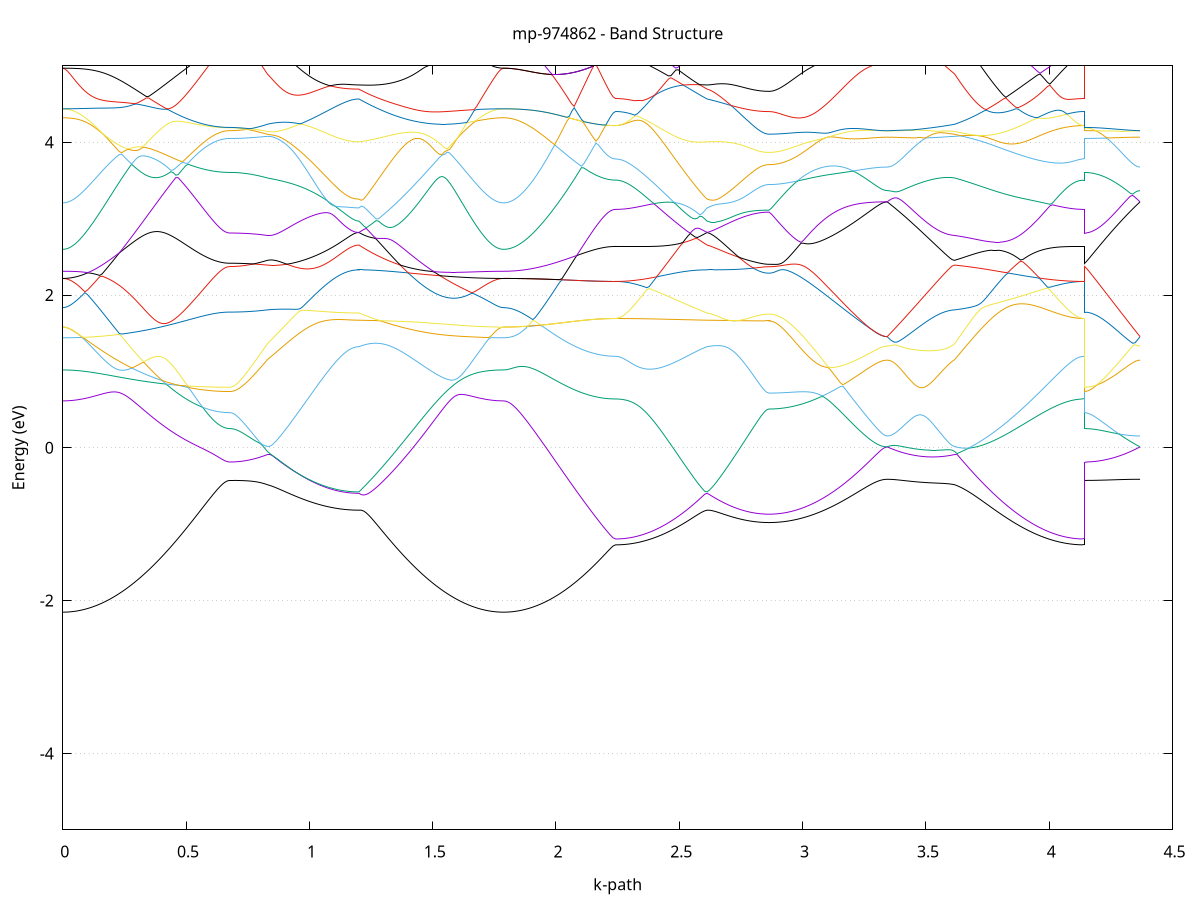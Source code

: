set title 'mp-974862 - Band Structure'
set xlabel 'k-path'
set ylabel 'Energy (eV)'
set grid y
set yrange [-5:5]
set terminal png size 800,600
set output 'mp-974862_bands_gnuplot.png'
plot '-' using 1:2 with lines notitle, '-' using 1:2 with lines notitle, '-' using 1:2 with lines notitle, '-' using 1:2 with lines notitle, '-' using 1:2 with lines notitle, '-' using 1:2 with lines notitle, '-' using 1:2 with lines notitle, '-' using 1:2 with lines notitle, '-' using 1:2 with lines notitle, '-' using 1:2 with lines notitle, '-' using 1:2 with lines notitle, '-' using 1:2 with lines notitle, '-' using 1:2 with lines notitle, '-' using 1:2 with lines notitle, '-' using 1:2 with lines notitle, '-' using 1:2 with lines notitle, '-' using 1:2 with lines notitle, '-' using 1:2 with lines notitle, '-' using 1:2 with lines notitle, '-' using 1:2 with lines notitle, '-' using 1:2 with lines notitle, '-' using 1:2 with lines notitle, '-' using 1:2 with lines notitle, '-' using 1:2 with lines notitle, '-' using 1:2 with lines notitle, '-' using 1:2 with lines notitle, '-' using 1:2 with lines notitle, '-' using 1:2 with lines notitle, '-' using 1:2 with lines notitle, '-' using 1:2 with lines notitle, '-' using 1:2 with lines notitle, '-' using 1:2 with lines notitle, '-' using 1:2 with lines notitle, '-' using 1:2 with lines notitle, '-' using 1:2 with lines notitle, '-' using 1:2 with lines notitle, '-' using 1:2 with lines notitle, '-' using 1:2 with lines notitle, '-' using 1:2 with lines notitle, '-' using 1:2 with lines notitle, '-' using 1:2 with lines notitle, '-' using 1:2 with lines notitle, '-' using 1:2 with lines notitle, '-' using 1:2 with lines notitle, '-' using 1:2 with lines notitle, '-' using 1:2 with lines notitle, '-' using 1:2 with lines notitle, '-' using 1:2 with lines notitle
0.000000 -28.779922
0.009961 -28.779922
0.019922 -28.779922
0.029882 -28.779922
0.039843 -28.779922
0.049804 -28.779922
0.059765 -28.779922
0.069726 -28.779822
0.079686 -28.779922
0.089647 -28.779922
0.099608 -28.779822
0.109569 -28.779822
0.119530 -28.779822
0.129490 -28.779822
0.139451 -28.779822
0.149412 -28.779822
0.159373 -28.779822
0.169334 -28.779822
0.179294 -28.779822
0.189255 -28.779722
0.199216 -28.779722
0.209177 -28.779722
0.219138 -28.779722
0.229098 -28.779722
0.239059 -28.779722
0.249020 -28.779722
0.258981 -28.779622
0.268942 -28.779622
0.278902 -28.779622
0.288863 -28.779622
0.298824 -28.779622
0.308785 -28.779522
0.318746 -28.779522
0.328707 -28.779522
0.338667 -28.779522
0.348628 -28.779522
0.358589 -28.779522
0.368550 -28.779422
0.378511 -28.779422
0.388471 -28.779422
0.398432 -28.779422
0.408393 -28.779422
0.418354 -28.779422
0.428315 -28.779322
0.438275 -28.779322
0.448236 -28.779322
0.458197 -28.779322
0.468158 -28.779322
0.478119 -28.779322
0.488079 -28.779322
0.498040 -28.779322
0.508001 -28.779322
0.517962 -28.779222
0.527923 -28.779222
0.537883 -28.779222
0.547844 -28.779222
0.557805 -28.779222
0.567766 -28.779222
0.577727 -28.779222
0.587687 -28.779222
0.597648 -28.779222
0.607609 -28.779222
0.617570 -28.779222
0.627531 -28.779222
0.637491 -28.779222
0.647452 -28.779222
0.657413 -28.779222
0.667374 -28.779122
0.677335 -28.779222
0.677335 -28.779222
0.686846 -28.779222
0.696357 -28.779222
0.705868 -28.779122
0.715379 -28.779122
0.724890 -28.779122
0.734402 -28.779222
0.743913 -28.779222
0.753424 -28.779122
0.762935 -28.779122
0.772446 -28.779122
0.781957 -28.779122
0.791468 -28.779122
0.800980 -28.779222
0.810491 -28.779122
0.820002 -28.779222
0.829513 -28.779122
0.829513 -28.779222
0.839285 -28.779222
0.849057 -28.779222
0.858829 -28.779222
0.868602 -28.779222
0.878374 -28.779222
0.888146 -28.779222
0.897918 -28.779222
0.907690 -28.779222
0.917462 -28.779222
0.927234 -28.779222
0.937007 -28.779222
0.946779 -28.779222
0.956551 -28.779222
0.966323 -28.779222
0.976095 -28.779222
0.985867 -28.779222
0.995640 -28.779222
1.005412 -28.779222
1.015184 -28.779222
1.024956 -28.779222
1.034728 -28.779222
1.044500 -28.779222
1.054272 -28.779222
1.064045 -28.779222
1.073817 -28.779222
1.083589 -28.779222
1.093361 -28.779222
1.103133 -28.779222
1.112905 -28.779222
1.122677 -28.779222
1.132450 -28.779222
1.142222 -28.779222
1.151994 -28.779222
1.161766 -28.779222
1.171538 -28.779222
1.181310 -28.779222
1.191082 -28.779222
1.200855 -28.779222
1.200855 -28.779222
1.210796 -28.779222
1.220738 -28.779222
1.230679 -28.779322
1.240621 -28.779322
1.250563 -28.779322
1.260504 -28.779322
1.270446 -28.779322
1.280387 -28.779322
1.290329 -28.779322
1.300271 -28.779322
1.310212 -28.779322
1.320154 -28.779322
1.330095 -28.779322
1.340037 -28.779422
1.349979 -28.779422
1.359920 -28.779422
1.369862 -28.779422
1.379803 -28.779422
1.389745 -28.779422
1.399687 -28.779422
1.409628 -28.779422
1.419570 -28.779522
1.429511 -28.779522
1.439453 -28.779522
1.449394 -28.779522
1.459336 -28.779522
1.469278 -28.779522
1.479219 -28.779622
1.489161 -28.779622
1.499102 -28.779622
1.509044 -28.779622
1.518986 -28.779622
1.528927 -28.779622
1.538869 -28.779622
1.548810 -28.779722
1.558752 -28.779722
1.568694 -28.779722
1.578635 -28.779722
1.588577 -28.779722
1.598518 -28.779722
1.608460 -28.779722
1.618402 -28.779822
1.628343 -28.779822
1.638285 -28.779822
1.648226 -28.779822
1.658168 -28.779822
1.668110 -28.779822
1.678051 -28.779822
1.687993 -28.779822
1.697934 -28.779922
1.707876 -28.779922
1.717818 -28.779922
1.727759 -28.779922
1.737701 -28.779922
1.747642 -28.779922
1.757584 -28.779922
1.767526 -28.779922
1.777467 -28.779922
1.787409 -28.779922
1.787409 -28.779922
1.797279 -28.779922
1.807150 -28.779922
1.817020 -28.779922
1.826890 -28.779922
1.836761 -28.779922
1.846631 -28.779822
1.856502 -28.779822
1.866372 -28.779822
1.876243 -28.779822
1.886113 -28.779822
1.895983 -28.779822
1.905854 -28.779822
1.915724 -28.779822
1.925595 -28.779722
1.935465 -28.779722
1.945335 -28.779722
1.955206 -28.779722
1.965076 -28.779722
1.974947 -28.779622
1.984817 -28.779622
1.994688 -28.779622
2.004558 -28.779622
2.014428 -28.779522
2.024299 -28.779522
2.034169 -28.779522
2.044040 -28.779522
2.053910 -28.779522
2.063780 -28.779422
2.073651 -28.779422
2.083521 -28.779422
2.093392 -28.779322
2.103262 -28.779322
2.113132 -28.779322
2.123003 -28.779322
2.132873 -28.779322
2.142744 -28.779322
2.152614 -28.779322
2.162485 -28.779222
2.172355 -28.779222
2.182225 -28.779222
2.192096 -28.779222
2.201966 -28.779222
2.211837 -28.779222
2.221707 -28.779222
2.231577 -28.779222
2.241448 -28.779222
2.241448 -28.779222
2.251220 -28.779222
2.260992 -28.779222
2.270764 -28.779222
2.280536 -28.779222
2.290309 -28.779222
2.300081 -28.779222
2.309853 -28.779222
2.319625 -28.779222
2.329397 -28.779222
2.339169 -28.779222
2.348941 -28.779222
2.358714 -28.779222
2.368486 -28.779222
2.378258 -28.779222
2.388030 -28.779222
2.397802 -28.779222
2.407574 -28.779222
2.417346 -28.779222
2.427119 -28.779222
2.436891 -28.779222
2.446663 -28.779222
2.456435 -28.779222
2.466207 -28.779222
2.475979 -28.779222
2.485751 -28.779222
2.495524 -28.779222
2.505296 -28.779222
2.515068 -28.779222
2.524840 -28.779222
2.534612 -28.779222
2.544384 -28.779222
2.554156 -28.779222
2.563929 -28.779222
2.573701 -28.779222
2.583473 -28.779222
2.593245 -28.779222
2.603017 -28.779222
2.612789 -28.779222
2.612789 -28.779222
2.622452 -28.779222
2.632115 -28.779222
2.641778 -28.779222
2.651440 -28.779222
2.661103 -28.779322
2.670766 -28.779322
2.680428 -28.779322
2.690091 -28.779322
2.699754 -28.779322
2.709417 -28.779322
2.719079 -28.779322
2.728742 -28.779322
2.738405 -28.779322
2.748068 -28.779322
2.757730 -28.779322
2.767393 -28.779322
2.777056 -28.779322
2.786718 -28.779322
2.796381 -28.779322
2.806044 -28.779322
2.815707 -28.779322
2.825369 -28.779322
2.835032 -28.779322
2.844695 -28.779322
2.854358 -28.779322
2.864020 -28.779322
2.864020 -28.779322
2.873998 -28.779322
2.883976 -28.779322
2.893955 -28.779322
2.903933 -28.779322
2.913911 -28.779322
2.923889 -28.779322
2.933867 -28.779322
2.943845 -28.779322
2.953823 -28.779322
2.963801 -28.779322
2.973779 -28.779322
2.983757 -28.779322
2.993735 -28.779322
3.003713 -28.779322
3.013692 -28.779322
3.023670 -28.779322
3.033648 -28.779322
3.043626 -28.779322
3.053604 -28.779222
3.063582 -28.779222
3.073560 -28.779322
3.083538 -28.779322
3.093516 -28.779222
3.103494 -28.779222
3.113472 -28.779222
3.123450 -28.779222
3.133429 -28.779222
3.143407 -28.779222
3.153385 -28.779222
3.163363 -28.779222
3.173341 -28.779222
3.183319 -28.779222
3.193297 -28.779222
3.203275 -28.779222
3.213253 -28.779222
3.223231 -28.779222
3.233209 -28.779222
3.243187 -28.779222
3.253165 -28.779222
3.263144 -28.779222
3.273122 -28.779222
3.283100 -28.779122
3.293078 -28.779222
3.303056 -28.779222
3.313034 -28.779222
3.323012 -28.779122
3.332990 -28.779222
3.342968 -28.779122
3.342968 -28.779222
3.352729 -28.779122
3.362490 -28.779222
3.372251 -28.779222
3.382012 -28.779122
3.391773 -28.779222
3.401534 -28.779122
3.411295 -28.779122
3.421056 -28.779122
3.430817 -28.779122
3.440577 -28.779122
3.450338 -28.779222
3.460099 -28.779122
3.469860 -28.779122
3.479621 -28.779222
3.489382 -28.779222
3.499143 -28.779222
3.508904 -28.779222
3.518665 -28.779222
3.528426 -28.779222
3.538187 -28.779122
3.547948 -28.779122
3.557709 -28.779222
3.567470 -28.779222
3.577230 -28.779222
3.586991 -28.779222
3.596752 -28.779222
3.606513 -28.779222
3.616274 -28.779222
3.616274 -28.779222
3.626183 -28.779222
3.636091 -28.779222
3.646000 -28.779222
3.655909 -28.779222
3.665817 -28.779222
3.675726 -28.779222
3.685634 -28.779222
3.695543 -28.779222
3.705452 -28.779222
3.715360 -28.779222
3.725269 -28.779222
3.735177 -28.779222
3.745086 -28.779222
3.754995 -28.779222
3.764903 -28.779222
3.774812 -28.779222
3.784720 -28.779222
3.794629 -28.779222
3.804538 -28.779222
3.814446 -28.779222
3.824355 -28.779222
3.834263 -28.779222
3.844172 -28.779222
3.854081 -28.779222
3.863989 -28.779222
3.873898 -28.779222
3.883807 -28.779222
3.893715 -28.779222
3.903624 -28.779222
3.913532 -28.779222
3.923441 -28.779222
3.933350 -28.779222
3.943258 -28.779222
3.953167 -28.779222
3.963075 -28.779222
3.972984 -28.779222
3.982893 -28.779222
3.992801 -28.779222
4.002710 -28.779222
4.012618 -28.779222
4.022527 -28.779222
4.032436 -28.779222
4.042344 -28.779222
4.052253 -28.779222
4.062161 -28.779222
4.072070 -28.779222
4.081979 -28.779222
4.091887 -28.779222
4.101796 -28.779222
4.111705 -28.779222
4.121613 -28.779222
4.131522 -28.779222
4.141430 -28.779222
4.141430 -28.779122
4.151301 -28.779222
4.161171 -28.779122
4.171042 -28.779122
4.180912 -28.779222
4.190782 -28.779122
4.200653 -28.779222
4.210523 -28.779222
4.220394 -28.779222
4.230264 -28.779122
4.240134 -28.779222
4.250005 -28.779122
4.259875 -28.779222
4.269746 -28.779222
4.279616 -28.779222
4.289487 -28.779222
4.299357 -28.779222
4.309227 -28.779222
4.319098 -28.779222
4.328968 -28.779222
4.338839 -28.779222
4.348709 -28.779122
4.358579 -28.779122
4.368450 -28.779222
e
0.000000 -28.755422
0.009961 -28.755422
0.019922 -28.755422
0.029882 -28.755422
0.039843 -28.755422
0.049804 -28.755422
0.059765 -28.755322
0.069726 -28.755322
0.079686 -28.755322
0.089647 -28.755322
0.099608 -28.755222
0.109569 -28.755222
0.119530 -28.755122
0.129490 -28.755122
0.139451 -28.755122
0.149412 -28.755022
0.159373 -28.755022
0.169334 -28.754922
0.179294 -28.754822
0.189255 -28.754822
0.199216 -28.754722
0.209177 -28.754722
0.219138 -28.754622
0.229098 -28.754522
0.239059 -28.754422
0.249020 -28.754422
0.258981 -28.754322
0.268942 -28.754222
0.278902 -28.754122
0.288863 -28.754122
0.298824 -28.754022
0.308785 -28.753922
0.318746 -28.753822
0.328707 -28.753722
0.338667 -28.753722
0.348628 -28.753622
0.358589 -28.753522
0.368550 -28.753422
0.378511 -28.753322
0.388471 -28.753222
0.398432 -28.753222
0.408393 -28.753122
0.418354 -28.753022
0.428315 -28.753022
0.438275 -28.752922
0.448236 -28.752822
0.458197 -28.752722
0.468158 -28.752722
0.478119 -28.752622
0.488079 -28.752522
0.498040 -28.752522
0.508001 -28.752422
0.517962 -28.752422
0.527923 -28.752322
0.537883 -28.752222
0.547844 -28.752222
0.557805 -28.752222
0.567766 -28.752122
0.577727 -28.752122
0.587687 -28.752022
0.597648 -28.752022
0.607609 -28.752022
0.617570 -28.752022
0.627531 -28.751922
0.637491 -28.751922
0.647452 -28.751922
0.657413 -28.751922
0.667374 -28.751922
0.677335 -28.751922
0.677335 -28.751922
0.686846 -28.751922
0.696357 -28.751922
0.705868 -28.751922
0.715379 -28.751922
0.724890 -28.751922
0.734402 -28.751922
0.743913 -28.752022
0.753424 -28.752022
0.762935 -28.752022
0.772446 -28.752122
0.781957 -28.752122
0.791468 -28.752122
0.800980 -28.752222
0.810491 -28.752222
0.820002 -28.752322
0.829513 -28.752422
0.829513 -28.752422
0.839285 -28.752422
0.849057 -28.752522
0.858829 -28.752522
0.868602 -28.752622
0.878374 -28.752622
0.888146 -28.752622
0.897918 -28.752622
0.907690 -28.752722
0.917462 -28.752722
0.927234 -28.752822
0.937007 -28.752822
0.946779 -28.752922
0.956551 -28.752922
0.966323 -28.752922
0.976095 -28.753022
0.985867 -28.753022
0.995640 -28.753022
1.005412 -28.753122
1.015184 -28.753122
1.024956 -28.753122
1.034728 -28.753122
1.044500 -28.753122
1.054272 -28.753222
1.064045 -28.753222
1.073817 -28.753222
1.083589 -28.753222
1.093361 -28.753222
1.103133 -28.753322
1.112905 -28.753322
1.122677 -28.753322
1.132450 -28.753322
1.142222 -28.753322
1.151994 -28.753322
1.161766 -28.753322
1.171538 -28.753322
1.181310 -28.753322
1.191082 -28.753322
1.200855 -28.753322
1.200855 -28.753322
1.210796 -28.753222
1.220738 -28.753122
1.230679 -28.753022
1.240621 -28.752822
1.250563 -28.752722
1.260504 -28.752622
1.270446 -28.752422
1.280387 -28.752322
1.290329 -28.752122
1.300271 -28.752022
1.310212 -28.751922
1.320154 -28.751922
1.330095 -28.752022
1.340037 -28.752122
1.349979 -28.752322
1.359920 -28.752422
1.369862 -28.752522
1.379803 -28.752622
1.389745 -28.752822
1.399687 -28.752922
1.409628 -28.753022
1.419570 -28.753122
1.429511 -28.753222
1.439453 -28.753322
1.449394 -28.753422
1.459336 -28.753522
1.469278 -28.753622
1.479219 -28.753722
1.489161 -28.753822
1.499102 -28.753922
1.509044 -28.754022
1.518986 -28.754122
1.528927 -28.754222
1.538869 -28.754322
1.548810 -28.754422
1.558752 -28.754522
1.568694 -28.754522
1.578635 -28.754622
1.588577 -28.754722
1.598518 -28.754822
1.608460 -28.754822
1.618402 -28.754922
1.628343 -28.755022
1.638285 -28.755022
1.648226 -28.755122
1.658168 -28.755122
1.668110 -28.755122
1.678051 -28.755222
1.687993 -28.755222
1.697934 -28.755322
1.707876 -28.755322
1.717818 -28.755322
1.727759 -28.755322
1.737701 -28.755422
1.747642 -28.755422
1.757584 -28.755422
1.767526 -28.755422
1.777467 -28.755422
1.787409 -28.755422
1.787409 -28.755422
1.797279 -28.755422
1.807150 -28.755422
1.817020 -28.755422
1.826890 -28.755422
1.836761 -28.755422
1.846631 -28.755422
1.856502 -28.755422
1.866372 -28.755422
1.876243 -28.755522
1.886113 -28.755522
1.895983 -28.755522
1.905854 -28.755522
1.915724 -28.755522
1.925595 -28.755522
1.935465 -28.755622
1.945335 -28.755622
1.955206 -28.755622
1.965076 -28.755622
1.974947 -28.755722
1.984817 -28.755722
1.994688 -28.755722
2.004558 -28.755722
2.014428 -28.755722
2.024299 -28.755822
2.034169 -28.755822
2.044040 -28.755822
2.053910 -28.755922
2.063780 -28.755922
2.073651 -28.755922
2.083521 -28.755922
2.093392 -28.755922
2.103262 -28.756022
2.113132 -28.756022
2.123003 -28.756022
2.132873 -28.756022
2.142744 -28.756022
2.152614 -28.756022
2.162485 -28.756022
2.172355 -28.756122
2.182225 -28.756122
2.192096 -28.756122
2.201966 -28.756122
2.211837 -28.756122
2.221707 -28.756122
2.231577 -28.756122
2.241448 -28.756122
2.241448 -28.756122
2.251220 -28.756122
2.260992 -28.756122
2.270764 -28.756122
2.280536 -28.756122
2.290309 -28.756122
2.300081 -28.756022
2.309853 -28.756022
2.319625 -28.756022
2.329397 -28.755922
2.339169 -28.755922
2.348941 -28.755822
2.358714 -28.755822
2.368486 -28.755722
2.378258 -28.755722
2.388030 -28.755622
2.397802 -28.755622
2.407574 -28.755522
2.417346 -28.755422
2.427119 -28.755322
2.436891 -28.755322
2.446663 -28.755222
2.456435 -28.755122
2.466207 -28.755022
2.475979 -28.754922
2.485751 -28.754822
2.495524 -28.754722
2.505296 -28.754622
2.515068 -28.754522
2.524840 -28.754422
2.534612 -28.754322
2.544384 -28.754222
2.554156 -28.754122
2.563929 -28.753922
2.573701 -28.753822
2.583473 -28.753722
2.593245 -28.753622
2.603017 -28.753522
2.612789 -28.753322
2.612789 -28.753322
2.622452 -28.753322
2.632115 -28.753222
2.641778 -28.753222
2.651440 -28.753122
2.661103 -28.753122
2.670766 -28.753022
2.680428 -28.753022
2.690091 -28.752922
2.699754 -28.752822
2.709417 -28.752822
2.719079 -28.752722
2.728742 -28.752622
2.738405 -28.752622
2.748068 -28.752522
2.757730 -28.752522
2.767393 -28.752422
2.777056 -28.752422
2.786718 -28.752322
2.796381 -28.752222
2.806044 -28.752222
2.815707 -28.752122
2.825369 -28.752122
2.835032 -28.752022
2.844695 -28.752022
2.854358 -28.751922
2.864020 -28.751922
2.864020 -28.751922
2.873998 -28.751922
2.883976 -28.751922
2.893955 -28.751922
2.903933 -28.751922
2.913911 -28.751922
2.923889 -28.751922
2.933867 -28.751922
2.943845 -28.751922
2.953823 -28.751922
2.963801 -28.751922
2.973779 -28.751922
2.983757 -28.751922
2.993735 -28.751922
3.003713 -28.751922
3.013692 -28.751922
3.023670 -28.751822
3.033648 -28.751922
3.043626 -28.751922
3.053604 -28.751822
3.063582 -28.751922
3.073560 -28.751922
3.083538 -28.751922
3.093516 -28.751922
3.103494 -28.751922
3.113472 -28.751922
3.123450 -28.751922
3.133429 -28.751922
3.143407 -28.751922
3.153385 -28.751922
3.163363 -28.751922
3.173341 -28.751922
3.183319 -28.751922
3.193297 -28.751922
3.203275 -28.751922
3.213253 -28.751922
3.223231 -28.751922
3.233209 -28.751922
3.243187 -28.751922
3.253165 -28.751922
3.263144 -28.751922
3.273122 -28.751922
3.283100 -28.751922
3.293078 -28.751922
3.303056 -28.751922
3.313034 -28.751922
3.323012 -28.751922
3.332990 -28.751922
3.342968 -28.751922
3.342968 -28.751922
3.352729 -28.751922
3.362490 -28.751922
3.372251 -28.751922
3.382012 -28.751922
3.391773 -28.751922
3.401534 -28.751922
3.411295 -28.751922
3.421056 -28.751922
3.430817 -28.751922
3.440577 -28.751922
3.450338 -28.752022
3.460099 -28.752022
3.469860 -28.752022
3.479621 -28.752022
3.489382 -28.752022
3.499143 -28.752022
3.508904 -28.752122
3.518665 -28.752122
3.528426 -28.752122
3.538187 -28.752122
3.547948 -28.752222
3.557709 -28.752222
3.567470 -28.752222
3.577230 -28.752322
3.586991 -28.752322
3.596752 -28.752322
3.606513 -28.752322
3.616274 -28.752422
3.616274 -28.752422
3.626183 -28.752422
3.636091 -28.752522
3.646000 -28.752622
3.655909 -28.752722
3.665817 -28.752722
3.675726 -28.752822
3.685634 -28.752922
3.695543 -28.753022
3.705452 -28.753122
3.715360 -28.753222
3.725269 -28.753222
3.735177 -28.753322
3.745086 -28.753422
3.754995 -28.753522
3.764903 -28.753622
3.774812 -28.753722
3.784720 -28.753822
3.794629 -28.753922
3.804538 -28.754022
3.814446 -28.754122
3.824355 -28.754222
3.834263 -28.754322
3.844172 -28.754422
3.854081 -28.754522
3.863989 -28.754622
3.873898 -28.754722
3.883807 -28.754822
3.893715 -28.754922
3.903624 -28.754922
3.913532 -28.755022
3.923441 -28.755122
3.933350 -28.755222
3.943258 -28.755322
3.953167 -28.755422
3.963075 -28.755422
3.972984 -28.755522
3.982893 -28.755522
3.992801 -28.755622
4.002710 -28.755722
4.012618 -28.755722
4.022527 -28.755822
4.032436 -28.755822
4.042344 -28.755922
4.052253 -28.755922
4.062161 -28.756022
4.072070 -28.756022
4.081979 -28.756022
4.091887 -28.756122
4.101796 -28.756122
4.111705 -28.756122
4.121613 -28.756122
4.131522 -28.756122
4.141430 -28.756122
4.141430 -28.751922
4.151301 -28.751922
4.161171 -28.751922
4.171042 -28.751922
4.180912 -28.751922
4.190782 -28.751922
4.200653 -28.751922
4.210523 -28.751922
4.220394 -28.751922
4.230264 -28.751922
4.240134 -28.751922
4.250005 -28.751922
4.259875 -28.751922
4.269746 -28.751922
4.279616 -28.751922
4.289487 -28.751922
4.299357 -28.751922
4.309227 -28.751922
4.319098 -28.751922
4.328968 -28.751922
4.338839 -28.751922
4.348709 -28.751922
4.358579 -28.751922
4.368450 -28.751922
e
0.000000 -28.747722
0.009961 -28.747722
0.019922 -28.747722
0.029882 -28.747722
0.039843 -28.747722
0.049804 -28.747822
0.059765 -28.747822
0.069726 -28.747822
0.079686 -28.747822
0.089647 -28.747922
0.099608 -28.747922
0.109569 -28.748022
0.119530 -28.748022
0.129490 -28.748122
0.139451 -28.748122
0.149412 -28.748222
0.159373 -28.748322
0.169334 -28.748322
0.179294 -28.748422
0.189255 -28.748522
0.199216 -28.748522
0.209177 -28.748622
0.219138 -28.748722
0.229098 -28.748822
0.239059 -28.748822
0.249020 -28.749022
0.258981 -28.749022
0.268942 -28.749122
0.278902 -28.749222
0.288863 -28.749322
0.298824 -28.749422
0.308785 -28.749522
0.318746 -28.749622
0.328707 -28.749722
0.338667 -28.749822
0.348628 -28.749922
0.358589 -28.750022
0.368550 -28.750122
0.378511 -28.750222
0.388471 -28.750222
0.398432 -28.750422
0.408393 -28.750522
0.418354 -28.750522
0.428315 -28.750622
0.438275 -28.750722
0.448236 -28.750822
0.458197 -28.750922
0.468158 -28.751022
0.478119 -28.751022
0.488079 -28.751122
0.498040 -28.751222
0.508001 -28.751322
0.517962 -28.751322
0.527923 -28.751422
0.537883 -28.751422
0.547844 -28.751522
0.557805 -28.751622
0.567766 -28.751622
0.577727 -28.751722
0.587687 -28.751722
0.597648 -28.751722
0.607609 -28.751822
0.617570 -28.751822
0.627531 -28.751822
0.637491 -28.751822
0.647452 -28.751922
0.657413 -28.751922
0.667374 -28.751922
0.677335 -28.751922
0.677335 -28.751922
0.686846 -28.751922
0.696357 -28.751922
0.705868 -28.751922
0.715379 -28.751822
0.724890 -28.751822
0.734402 -28.751822
0.743913 -28.751822
0.753424 -28.751722
0.762935 -28.751722
0.772446 -28.751722
0.781957 -28.751622
0.791468 -28.751622
0.800980 -28.751522
0.810491 -28.751522
0.820002 -28.751422
0.829513 -28.751422
0.829513 -28.751422
0.839285 -28.751322
0.849057 -28.751322
0.858829 -28.751322
0.868602 -28.751222
0.878374 -28.751222
0.888146 -28.751122
0.897918 -28.751122
0.907690 -28.751122
0.917462 -28.751022
0.927234 -28.751022
0.937007 -28.750922
0.946779 -28.750922
0.956551 -28.750922
0.966323 -28.750822
0.976095 -28.750822
0.985867 -28.750822
0.995640 -28.750722
1.005412 -28.750722
1.015184 -28.750722
1.024956 -28.750622
1.034728 -28.750622
1.044500 -28.750622
1.054272 -28.750622
1.064045 -28.750522
1.073817 -28.750522
1.083589 -28.750522
1.093361 -28.750522
1.103133 -28.750522
1.112905 -28.750422
1.122677 -28.750422
1.132450 -28.750422
1.142222 -28.750422
1.151994 -28.750422
1.161766 -28.750422
1.171538 -28.750422
1.181310 -28.750422
1.191082 -28.750422
1.200855 -28.750422
1.200855 -28.750422
1.210796 -28.750522
1.220738 -28.750622
1.230679 -28.750822
1.240621 -28.750922
1.250563 -28.751022
1.260504 -28.751122
1.270446 -28.751322
1.280387 -28.751422
1.290329 -28.751522
1.300271 -28.751622
1.310212 -28.751822
1.320154 -28.751722
1.330095 -28.751622
1.340037 -28.751522
1.349979 -28.751322
1.359920 -28.751222
1.369862 -28.751022
1.379803 -28.750922
1.389745 -28.750822
1.399687 -28.750622
1.409628 -28.750522
1.419570 -28.750422
1.429511 -28.750322
1.439453 -28.750122
1.449394 -28.750022
1.459336 -28.749922
1.469278 -28.749822
1.479219 -28.749722
1.489161 -28.749622
1.499102 -28.749422
1.509044 -28.749322
1.518986 -28.749222
1.528927 -28.749122
1.538869 -28.749022
1.548810 -28.748922
1.558752 -28.748822
1.568694 -28.748722
1.578635 -28.748622
1.588577 -28.748622
1.598518 -28.748522
1.608460 -28.748422
1.618402 -28.748322
1.628343 -28.748322
1.638285 -28.748222
1.648226 -28.748122
1.658168 -28.748122
1.668110 -28.748022
1.678051 -28.748022
1.687993 -28.747922
1.697934 -28.747922
1.707876 -28.747922
1.717818 -28.747822
1.727759 -28.747822
1.737701 -28.747822
1.747642 -28.747722
1.757584 -28.747722
1.767526 -28.747722
1.777467 -28.747722
1.787409 -28.747722
1.787409 -28.747722
1.797279 -28.747722
1.807150 -28.747722
1.817020 -28.747722
1.826890 -28.747722
1.836761 -28.747722
1.846631 -28.747722
1.856502 -28.747722
1.866372 -28.747722
1.876243 -28.747722
1.886113 -28.747722
1.895983 -28.747722
1.905854 -28.747722
1.915724 -28.747722
1.925595 -28.747722
1.935465 -28.747722
1.945335 -28.747722
1.955206 -28.747722
1.965076 -28.747722
1.974947 -28.747722
1.984817 -28.747722
1.994688 -28.747722
2.004558 -28.747722
2.014428 -28.747722
2.024299 -28.747722
2.034169 -28.747722
2.044040 -28.747722
2.053910 -28.747722
2.063780 -28.747722
2.073651 -28.747722
2.083521 -28.747722
2.093392 -28.747722
2.103262 -28.747722
2.113132 -28.747722
2.123003 -28.747722
2.132873 -28.747722
2.142744 -28.747722
2.152614 -28.747722
2.162485 -28.747722
2.172355 -28.747722
2.182225 -28.747722
2.192096 -28.747722
2.201966 -28.747722
2.211837 -28.747722
2.221707 -28.747722
2.231577 -28.747722
2.241448 -28.747722
2.241448 -28.747722
2.251220 -28.747722
2.260992 -28.747722
2.270764 -28.747722
2.280536 -28.747822
2.290309 -28.747822
2.300081 -28.747822
2.309853 -28.747822
2.319625 -28.747822
2.329397 -28.747922
2.339169 -28.747922
2.348941 -28.748022
2.358714 -28.748022
2.368486 -28.748122
2.378258 -28.748122
2.388030 -28.748222
2.397802 -28.748322
2.407574 -28.748322
2.417346 -28.748422
2.427119 -28.748522
2.436891 -28.748522
2.446663 -28.748622
2.456435 -28.748722
2.466207 -28.748822
2.475979 -28.748922
2.485751 -28.749022
2.495524 -28.749122
2.505296 -28.749222
2.515068 -28.749322
2.524840 -28.749422
2.534612 -28.749522
2.544384 -28.749622
2.554156 -28.749722
2.563929 -28.749822
2.573701 -28.749922
2.583473 -28.750022
2.593245 -28.750222
2.603017 -28.750322
2.612789 -28.750422
2.612789 -28.750422
2.622452 -28.750422
2.632115 -28.750522
2.641778 -28.750522
2.651440 -28.750622
2.661103 -28.750622
2.670766 -28.750722
2.680428 -28.750822
2.690091 -28.750822
2.699754 -28.750822
2.709417 -28.750922
2.719079 -28.751022
2.728742 -28.751022
2.738405 -28.751122
2.748068 -28.751122
2.757730 -28.751222
2.767393 -28.751222
2.777056 -28.751322
2.786718 -28.751322
2.796381 -28.751422
2.806044 -28.751522
2.815707 -28.751522
2.825369 -28.751622
2.835032 -28.751622
2.844695 -28.751722
2.854358 -28.751722
2.864020 -28.751722
2.864020 -28.751722
2.873998 -28.751722
2.883976 -28.751722
2.893955 -28.751722
2.903933 -28.751722
2.913911 -28.751722
2.923889 -28.751722
2.933867 -28.751722
2.943845 -28.751722
2.953823 -28.751722
2.963801 -28.751822
2.973779 -28.751822
2.983757 -28.751822
2.993735 -28.751822
3.003713 -28.751822
3.013692 -28.751822
3.023670 -28.751822
3.033648 -28.751822
3.043626 -28.751822
3.053604 -28.751822
3.063582 -28.751822
3.073560 -28.751822
3.083538 -28.751822
3.093516 -28.751822
3.103494 -28.751822
3.113472 -28.751822
3.123450 -28.751822
3.133429 -28.751822
3.143407 -28.751822
3.153385 -28.751822
3.163363 -28.751822
3.173341 -28.751822
3.183319 -28.751822
3.193297 -28.751822
3.203275 -28.751822
3.213253 -28.751922
3.223231 -28.751922
3.233209 -28.751922
3.243187 -28.751922
3.253165 -28.751922
3.263144 -28.751922
3.273122 -28.751922
3.283100 -28.751922
3.293078 -28.751922
3.303056 -28.751922
3.313034 -28.751922
3.323012 -28.751922
3.332990 -28.751922
3.342968 -28.751922
3.342968 -28.751922
3.352729 -28.751922
3.362490 -28.751922
3.372251 -28.751922
3.382012 -28.751922
3.391773 -28.751922
3.401534 -28.751822
3.411295 -28.751822
3.421056 -28.751822
3.430817 -28.751822
3.440577 -28.751822
3.450338 -28.751822
3.460099 -28.751822
3.469860 -28.751822
3.479621 -28.751822
3.489382 -28.751722
3.499143 -28.751722
3.508904 -28.751722
3.518665 -28.751722
3.528426 -28.751622
3.538187 -28.751622
3.547948 -28.751622
3.557709 -28.751622
3.567470 -28.751522
3.577230 -28.751522
3.586991 -28.751522
3.596752 -28.751522
3.606513 -28.751422
3.616274 -28.751422
3.616274 -28.751422
3.626183 -28.751322
3.636091 -28.751322
3.646000 -28.751222
3.655909 -28.751122
3.665817 -28.751022
3.675726 -28.751022
3.685634 -28.750922
3.695543 -28.750822
3.705452 -28.750722
3.715360 -28.750622
3.725269 -28.750522
3.735177 -28.750422
3.745086 -28.750422
3.754995 -28.750322
3.764903 -28.750222
3.774812 -28.750122
3.784720 -28.750022
3.794629 -28.749922
3.804538 -28.749822
3.814446 -28.749722
3.824355 -28.749622
3.834263 -28.749522
3.844172 -28.749422
3.854081 -28.749322
3.863989 -28.749222
3.873898 -28.749122
3.883807 -28.749022
3.893715 -28.748922
3.903624 -28.748922
3.913532 -28.748822
3.923441 -28.748722
3.933350 -28.748622
3.943258 -28.748522
3.953167 -28.748522
3.963075 -28.748422
3.972984 -28.748322
3.982893 -28.748222
3.992801 -28.748222
4.002710 -28.748122
4.012618 -28.748122
4.022527 -28.748022
4.032436 -28.748022
4.042344 -28.747922
4.052253 -28.747922
4.062161 -28.747922
4.072070 -28.747822
4.081979 -28.747822
4.091887 -28.747822
4.101796 -28.747822
4.111705 -28.747722
4.121613 -28.747722
4.131522 -28.747722
4.141430 -28.747722
4.141430 -28.751922
4.151301 -28.751922
4.161171 -28.751922
4.171042 -28.751922
4.180912 -28.751922
4.190782 -28.751922
4.200653 -28.751922
4.210523 -28.751922
4.220394 -28.751922
4.230264 -28.751922
4.240134 -28.751922
4.250005 -28.751822
4.259875 -28.751922
4.269746 -28.751922
4.279616 -28.751922
4.289487 -28.751922
4.299357 -28.751922
4.309227 -28.751922
4.319098 -28.751922
4.328968 -28.751922
4.338839 -28.751922
4.348709 -28.751822
4.358579 -28.751922
4.368450 -28.751922
e
0.000000 -25.050622
0.009961 -25.050622
0.019922 -25.050622
0.029882 -25.050622
0.039843 -25.050622
0.049804 -25.050622
0.059765 -25.050622
0.069726 -25.050622
0.079686 -25.050622
0.089647 -25.050622
0.099608 -25.050622
0.109569 -25.050622
0.119530 -25.050622
0.129490 -25.050622
0.139451 -25.050622
0.149412 -25.050622
0.159373 -25.050622
0.169334 -25.050622
0.179294 -25.050622
0.189255 -25.050622
0.199216 -25.050622
0.209177 -25.050622
0.219138 -25.050622
0.229098 -25.050622
0.239059 -25.050622
0.249020 -25.050622
0.258981 -25.050622
0.268942 -25.050622
0.278902 -25.050622
0.288863 -25.050622
0.298824 -25.050622
0.308785 -25.050622
0.318746 -25.050622
0.328707 -25.050622
0.338667 -25.050622
0.348628 -25.050622
0.358589 -25.050622
0.368550 -25.050622
0.378511 -25.050622
0.388471 -25.050622
0.398432 -25.050622
0.408393 -25.050622
0.418354 -25.050622
0.428315 -25.050622
0.438275 -25.050622
0.448236 -25.050622
0.458197 -25.050622
0.468158 -25.050622
0.478119 -25.050622
0.488079 -25.050622
0.498040 -25.050622
0.508001 -25.050622
0.517962 -25.050622
0.527923 -25.050622
0.537883 -25.050622
0.547844 -25.050622
0.557805 -25.050622
0.567766 -25.050622
0.577727 -25.050622
0.587687 -25.050622
0.597648 -25.050622
0.607609 -25.050622
0.617570 -25.050622
0.627531 -25.050622
0.637491 -25.050622
0.647452 -25.050622
0.657413 -25.050622
0.667374 -25.050622
0.677335 -25.050622
0.677335 -25.050622
0.686846 -25.050622
0.696357 -25.050622
0.705868 -25.050622
0.715379 -25.050622
0.724890 -25.050622
0.734402 -25.050622
0.743913 -25.050622
0.753424 -25.050622
0.762935 -25.050622
0.772446 -25.050622
0.781957 -25.050622
0.791468 -25.050622
0.800980 -25.050622
0.810491 -25.050622
0.820002 -25.050622
0.829513 -25.050622
0.829513 -25.050622
0.839285 -25.050622
0.849057 -25.050622
0.858829 -25.050622
0.868602 -25.050622
0.878374 -25.050622
0.888146 -25.050622
0.897918 -25.050622
0.907690 -25.050622
0.917462 -25.050622
0.927234 -25.050622
0.937007 -25.050622
0.946779 -25.050622
0.956551 -25.050622
0.966323 -25.050622
0.976095 -25.050622
0.985867 -25.050622
0.995640 -25.050622
1.005412 -25.050622
1.015184 -25.050622
1.024956 -25.050622
1.034728 -25.050622
1.044500 -25.050622
1.054272 -25.050622
1.064045 -25.050622
1.073817 -25.050622
1.083589 -25.050622
1.093361 -25.050622
1.103133 -25.050622
1.112905 -25.050622
1.122677 -25.050622
1.132450 -25.050622
1.142222 -25.050622
1.151994 -25.050622
1.161766 -25.050622
1.171538 -25.050622
1.181310 -25.050622
1.191082 -25.050622
1.200855 -25.050622
1.200855 -25.050622
1.210796 -25.050622
1.220738 -25.050622
1.230679 -25.050622
1.240621 -25.050622
1.250563 -25.050622
1.260504 -25.050622
1.270446 -25.050622
1.280387 -25.050622
1.290329 -25.050622
1.300271 -25.050622
1.310212 -25.050622
1.320154 -25.050622
1.330095 -25.050622
1.340037 -25.050622
1.349979 -25.050622
1.359920 -25.050622
1.369862 -25.050622
1.379803 -25.050622
1.389745 -25.050622
1.399687 -25.050622
1.409628 -25.050622
1.419570 -25.050622
1.429511 -25.050622
1.439453 -25.050622
1.449394 -25.050622
1.459336 -25.050622
1.469278 -25.050622
1.479219 -25.050622
1.489161 -25.050622
1.499102 -25.050622
1.509044 -25.050622
1.518986 -25.050622
1.528927 -25.050622
1.538869 -25.050622
1.548810 -25.050622
1.558752 -25.050622
1.568694 -25.050622
1.578635 -25.050622
1.588577 -25.050622
1.598518 -25.050622
1.608460 -25.050622
1.618402 -25.050622
1.628343 -25.050622
1.638285 -25.050622
1.648226 -25.050622
1.658168 -25.050622
1.668110 -25.050622
1.678051 -25.050622
1.687993 -25.050622
1.697934 -25.050622
1.707876 -25.050622
1.717818 -25.050622
1.727759 -25.050622
1.737701 -25.050622
1.747642 -25.050622
1.757584 -25.050622
1.767526 -25.050622
1.777467 -25.050622
1.787409 -25.050622
1.787409 -25.050622
1.797279 -25.050622
1.807150 -25.050622
1.817020 -25.050622
1.826890 -25.050622
1.836761 -25.050622
1.846631 -25.050622
1.856502 -25.050622
1.866372 -25.050622
1.876243 -25.050622
1.886113 -25.050622
1.895983 -25.050622
1.905854 -25.050622
1.915724 -25.050622
1.925595 -25.050622
1.935465 -25.050622
1.945335 -25.050622
1.955206 -25.050622
1.965076 -25.050622
1.974947 -25.050622
1.984817 -25.050622
1.994688 -25.050622
2.004558 -25.050622
2.014428 -25.050622
2.024299 -25.050622
2.034169 -25.050622
2.044040 -25.050622
2.053910 -25.050622
2.063780 -25.050622
2.073651 -25.050622
2.083521 -25.050622
2.093392 -25.050622
2.103262 -25.050622
2.113132 -25.050622
2.123003 -25.050622
2.132873 -25.050622
2.142744 -25.050622
2.152614 -25.050622
2.162485 -25.050622
2.172355 -25.050622
2.182225 -25.050622
2.192096 -25.050622
2.201966 -25.050622
2.211837 -25.050622
2.221707 -25.050622
2.231577 -25.050622
2.241448 -25.050622
2.241448 -25.050622
2.251220 -25.050622
2.260992 -25.050622
2.270764 -25.050622
2.280536 -25.050622
2.290309 -25.050622
2.300081 -25.050622
2.309853 -25.050622
2.319625 -25.050622
2.329397 -25.050622
2.339169 -25.050622
2.348941 -25.050622
2.358714 -25.050622
2.368486 -25.050622
2.378258 -25.050622
2.388030 -25.050622
2.397802 -25.050622
2.407574 -25.050622
2.417346 -25.050622
2.427119 -25.050622
2.436891 -25.050622
2.446663 -25.050622
2.456435 -25.050622
2.466207 -25.050622
2.475979 -25.050622
2.485751 -25.050622
2.495524 -25.050622
2.505296 -25.050622
2.515068 -25.050622
2.524840 -25.050622
2.534612 -25.050622
2.544384 -25.050622
2.554156 -25.050622
2.563929 -25.050622
2.573701 -25.050622
2.583473 -25.050622
2.593245 -25.050622
2.603017 -25.050622
2.612789 -25.050622
2.612789 -25.050622
2.622452 -25.050622
2.632115 -25.050622
2.641778 -25.050622
2.651440 -25.050622
2.661103 -25.050622
2.670766 -25.050622
2.680428 -25.050622
2.690091 -25.050622
2.699754 -25.050622
2.709417 -25.050622
2.719079 -25.050622
2.728742 -25.050622
2.738405 -25.050622
2.748068 -25.050622
2.757730 -25.050622
2.767393 -25.050622
2.777056 -25.050622
2.786718 -25.050622
2.796381 -25.050622
2.806044 -25.050622
2.815707 -25.050622
2.825369 -25.050622
2.835032 -25.050622
2.844695 -25.050622
2.854358 -25.050622
2.864020 -25.050622
2.864020 -25.050622
2.873998 -25.050622
2.883976 -25.050622
2.893955 -25.050622
2.903933 -25.050622
2.913911 -25.050622
2.923889 -25.050622
2.933867 -25.050622
2.943845 -25.050622
2.953823 -25.050622
2.963801 -25.050622
2.973779 -25.050622
2.983757 -25.050622
2.993735 -25.050622
3.003713 -25.050622
3.013692 -25.050622
3.023670 -25.050622
3.033648 -25.050622
3.043626 -25.050622
3.053604 -25.050622
3.063582 -25.050622
3.073560 -25.050622
3.083538 -25.050622
3.093516 -25.050622
3.103494 -25.050622
3.113472 -25.050622
3.123450 -25.050622
3.133429 -25.050622
3.143407 -25.050622
3.153385 -25.050622
3.163363 -25.050622
3.173341 -25.050622
3.183319 -25.050622
3.193297 -25.050622
3.203275 -25.050622
3.213253 -25.050622
3.223231 -25.050622
3.233209 -25.050622
3.243187 -25.050622
3.253165 -25.050622
3.263144 -25.050622
3.273122 -25.050622
3.283100 -25.050622
3.293078 -25.050622
3.303056 -25.050622
3.313034 -25.050622
3.323012 -25.050622
3.332990 -25.050622
3.342968 -25.050622
3.342968 -25.050622
3.352729 -25.050622
3.362490 -25.050622
3.372251 -25.050622
3.382012 -25.050622
3.391773 -25.050622
3.401534 -25.050622
3.411295 -25.050622
3.421056 -25.050622
3.430817 -25.050622
3.440577 -25.050622
3.450338 -25.050622
3.460099 -25.050622
3.469860 -25.050622
3.479621 -25.050622
3.489382 -25.050622
3.499143 -25.050622
3.508904 -25.050622
3.518665 -25.050622
3.528426 -25.050622
3.538187 -25.050622
3.547948 -25.050622
3.557709 -25.050622
3.567470 -25.050622
3.577230 -25.050622
3.586991 -25.050622
3.596752 -25.050622
3.606513 -25.050622
3.616274 -25.050622
3.616274 -25.050622
3.626183 -25.050622
3.636091 -25.050622
3.646000 -25.050622
3.655909 -25.050622
3.665817 -25.050622
3.675726 -25.050622
3.685634 -25.050622
3.695543 -25.050622
3.705452 -25.050622
3.715360 -25.050622
3.725269 -25.050622
3.735177 -25.050622
3.745086 -25.050622
3.754995 -25.050622
3.764903 -25.050622
3.774812 -25.050622
3.784720 -25.050622
3.794629 -25.050622
3.804538 -25.050622
3.814446 -25.050622
3.824355 -25.050622
3.834263 -25.050622
3.844172 -25.050622
3.854081 -25.050622
3.863989 -25.050622
3.873898 -25.050622
3.883807 -25.050622
3.893715 -25.050622
3.903624 -25.050622
3.913532 -25.050622
3.923441 -25.050622
3.933350 -25.050622
3.943258 -25.050622
3.953167 -25.050622
3.963075 -25.050622
3.972984 -25.050622
3.982893 -25.050622
3.992801 -25.050622
4.002710 -25.050622
4.012618 -25.050622
4.022527 -25.050622
4.032436 -25.050622
4.042344 -25.050622
4.052253 -25.050622
4.062161 -25.050622
4.072070 -25.050622
4.081979 -25.050622
4.091887 -25.050622
4.101796 -25.050622
4.111705 -25.050622
4.121613 -25.050622
4.131522 -25.050622
4.141430 -25.050622
4.141430 -25.050622
4.151301 -25.050622
4.161171 -25.050622
4.171042 -25.050622
4.180912 -25.050622
4.190782 -25.050622
4.200653 -25.050622
4.210523 -25.050622
4.220394 -25.050622
4.230264 -25.050622
4.240134 -25.050622
4.250005 -25.050622
4.259875 -25.050622
4.269746 -25.050622
4.279616 -25.050622
4.289487 -25.050622
4.299357 -25.050622
4.309227 -25.050622
4.319098 -25.050622
4.328968 -25.050622
4.338839 -25.050622
4.348709 -25.050622
4.358579 -25.050622
4.368450 -25.050622
e
0.000000 -25.050622
0.009961 -25.050622
0.019922 -25.050622
0.029882 -25.050622
0.039843 -25.050622
0.049804 -25.050622
0.059765 -25.050622
0.069726 -25.050622
0.079686 -25.050622
0.089647 -25.050622
0.099608 -25.050622
0.109569 -25.050622
0.119530 -25.050622
0.129490 -25.050622
0.139451 -25.050622
0.149412 -25.050622
0.159373 -25.050622
0.169334 -25.050622
0.179294 -25.050622
0.189255 -25.050622
0.199216 -25.050622
0.209177 -25.050622
0.219138 -25.050622
0.229098 -25.050622
0.239059 -25.050622
0.249020 -25.050622
0.258981 -25.050622
0.268942 -25.050622
0.278902 -25.050622
0.288863 -25.050622
0.298824 -25.050622
0.308785 -25.050622
0.318746 -25.050622
0.328707 -25.050622
0.338667 -25.050622
0.348628 -25.050622
0.358589 -25.050622
0.368550 -25.050622
0.378511 -25.050622
0.388471 -25.050622
0.398432 -25.050622
0.408393 -25.050622
0.418354 -25.050622
0.428315 -25.050622
0.438275 -25.050622
0.448236 -25.050622
0.458197 -25.050622
0.468158 -25.050622
0.478119 -25.050622
0.488079 -25.050622
0.498040 -25.050622
0.508001 -25.050622
0.517962 -25.050622
0.527923 -25.050622
0.537883 -25.050622
0.547844 -25.050622
0.557805 -25.050622
0.567766 -25.050622
0.577727 -25.050622
0.587687 -25.050622
0.597648 -25.050622
0.607609 -25.050622
0.617570 -25.050622
0.627531 -25.050622
0.637491 -25.050622
0.647452 -25.050622
0.657413 -25.050622
0.667374 -25.050622
0.677335 -25.050622
0.677335 -25.050622
0.686846 -25.050622
0.696357 -25.050622
0.705868 -25.050622
0.715379 -25.050622
0.724890 -25.050622
0.734402 -25.050622
0.743913 -25.050622
0.753424 -25.050622
0.762935 -25.050622
0.772446 -25.050622
0.781957 -25.050622
0.791468 -25.050622
0.800980 -25.050622
0.810491 -25.050622
0.820002 -25.050622
0.829513 -25.050622
0.829513 -25.050622
0.839285 -25.050622
0.849057 -25.050622
0.858829 -25.050622
0.868602 -25.050622
0.878374 -25.050622
0.888146 -25.050622
0.897918 -25.050622
0.907690 -25.050622
0.917462 -25.050622
0.927234 -25.050622
0.937007 -25.050622
0.946779 -25.050622
0.956551 -25.050622
0.966323 -25.050622
0.976095 -25.050622
0.985867 -25.050622
0.995640 -25.050622
1.005412 -25.050622
1.015184 -25.050622
1.024956 -25.050622
1.034728 -25.050622
1.044500 -25.050622
1.054272 -25.050622
1.064045 -25.050622
1.073817 -25.050622
1.083589 -25.050622
1.093361 -25.050622
1.103133 -25.050622
1.112905 -25.050622
1.122677 -25.050622
1.132450 -25.050622
1.142222 -25.050622
1.151994 -25.050622
1.161766 -25.050622
1.171538 -25.050622
1.181310 -25.050622
1.191082 -25.050622
1.200855 -25.050622
1.200855 -25.050622
1.210796 -25.050622
1.220738 -25.050622
1.230679 -25.050622
1.240621 -25.050622
1.250563 -25.050622
1.260504 -25.050622
1.270446 -25.050622
1.280387 -25.050622
1.290329 -25.050622
1.300271 -25.050622
1.310212 -25.050622
1.320154 -25.050622
1.330095 -25.050622
1.340037 -25.050622
1.349979 -25.050622
1.359920 -25.050622
1.369862 -25.050622
1.379803 -25.050622
1.389745 -25.050622
1.399687 -25.050622
1.409628 -25.050622
1.419570 -25.050622
1.429511 -25.050622
1.439453 -25.050622
1.449394 -25.050622
1.459336 -25.050622
1.469278 -25.050622
1.479219 -25.050622
1.489161 -25.050622
1.499102 -25.050622
1.509044 -25.050622
1.518986 -25.050622
1.528927 -25.050622
1.538869 -25.050622
1.548810 -25.050622
1.558752 -25.050622
1.568694 -25.050622
1.578635 -25.050622
1.588577 -25.050622
1.598518 -25.050622
1.608460 -25.050622
1.618402 -25.050622
1.628343 -25.050622
1.638285 -25.050622
1.648226 -25.050622
1.658168 -25.050622
1.668110 -25.050622
1.678051 -25.050622
1.687993 -25.050622
1.697934 -25.050622
1.707876 -25.050622
1.717818 -25.050622
1.727759 -25.050622
1.737701 -25.050622
1.747642 -25.050622
1.757584 -25.050622
1.767526 -25.050622
1.777467 -25.050622
1.787409 -25.050622
1.787409 -25.050622
1.797279 -25.050622
1.807150 -25.050622
1.817020 -25.050622
1.826890 -25.050622
1.836761 -25.050622
1.846631 -25.050622
1.856502 -25.050622
1.866372 -25.050622
1.876243 -25.050622
1.886113 -25.050622
1.895983 -25.050622
1.905854 -25.050622
1.915724 -25.050622
1.925595 -25.050622
1.935465 -25.050622
1.945335 -25.050622
1.955206 -25.050622
1.965076 -25.050622
1.974947 -25.050622
1.984817 -25.050622
1.994688 -25.050622
2.004558 -25.050622
2.014428 -25.050622
2.024299 -25.050622
2.034169 -25.050622
2.044040 -25.050622
2.053910 -25.050622
2.063780 -25.050622
2.073651 -25.050622
2.083521 -25.050622
2.093392 -25.050622
2.103262 -25.050622
2.113132 -25.050622
2.123003 -25.050622
2.132873 -25.050622
2.142744 -25.050622
2.152614 -25.050622
2.162485 -25.050622
2.172355 -25.050622
2.182225 -25.050622
2.192096 -25.050622
2.201966 -25.050622
2.211837 -25.050622
2.221707 -25.050622
2.231577 -25.050622
2.241448 -25.050622
2.241448 -25.050622
2.251220 -25.050622
2.260992 -25.050622
2.270764 -25.050622
2.280536 -25.050622
2.290309 -25.050622
2.300081 -25.050622
2.309853 -25.050622
2.319625 -25.050622
2.329397 -25.050622
2.339169 -25.050622
2.348941 -25.050622
2.358714 -25.050622
2.368486 -25.050622
2.378258 -25.050622
2.388030 -25.050622
2.397802 -25.050622
2.407574 -25.050622
2.417346 -25.050622
2.427119 -25.050622
2.436891 -25.050622
2.446663 -25.050622
2.456435 -25.050622
2.466207 -25.050622
2.475979 -25.050622
2.485751 -25.050622
2.495524 -25.050622
2.505296 -25.050622
2.515068 -25.050622
2.524840 -25.050622
2.534612 -25.050622
2.544384 -25.050622
2.554156 -25.050622
2.563929 -25.050622
2.573701 -25.050622
2.583473 -25.050622
2.593245 -25.050622
2.603017 -25.050622
2.612789 -25.050622
2.612789 -25.050622
2.622452 -25.050622
2.632115 -25.050622
2.641778 -25.050622
2.651440 -25.050622
2.661103 -25.050622
2.670766 -25.050622
2.680428 -25.050622
2.690091 -25.050622
2.699754 -25.050622
2.709417 -25.050622
2.719079 -25.050622
2.728742 -25.050622
2.738405 -25.050622
2.748068 -25.050622
2.757730 -25.050622
2.767393 -25.050622
2.777056 -25.050622
2.786718 -25.050622
2.796381 -25.050622
2.806044 -25.050622
2.815707 -25.050622
2.825369 -25.050622
2.835032 -25.050622
2.844695 -25.050622
2.854358 -25.050622
2.864020 -25.050622
2.864020 -25.050622
2.873998 -25.050622
2.883976 -25.050622
2.893955 -25.050622
2.903933 -25.050622
2.913911 -25.050622
2.923889 -25.050622
2.933867 -25.050622
2.943845 -25.050622
2.953823 -25.050622
2.963801 -25.050622
2.973779 -25.050622
2.983757 -25.050622
2.993735 -25.050622
3.003713 -25.050622
3.013692 -25.050622
3.023670 -25.050622
3.033648 -25.050622
3.043626 -25.050622
3.053604 -25.050622
3.063582 -25.050622
3.073560 -25.050622
3.083538 -25.050622
3.093516 -25.050622
3.103494 -25.050622
3.113472 -25.050622
3.123450 -25.050622
3.133429 -25.050622
3.143407 -25.050622
3.153385 -25.050622
3.163363 -25.050622
3.173341 -25.050622
3.183319 -25.050622
3.193297 -25.050622
3.203275 -25.050622
3.213253 -25.050622
3.223231 -25.050622
3.233209 -25.050622
3.243187 -25.050622
3.253165 -25.050622
3.263144 -25.050622
3.273122 -25.050622
3.283100 -25.050622
3.293078 -25.050622
3.303056 -25.050622
3.313034 -25.050622
3.323012 -25.050622
3.332990 -25.050622
3.342968 -25.050622
3.342968 -25.050622
3.352729 -25.050622
3.362490 -25.050622
3.372251 -25.050622
3.382012 -25.050622
3.391773 -25.050622
3.401534 -25.050622
3.411295 -25.050622
3.421056 -25.050622
3.430817 -25.050622
3.440577 -25.050622
3.450338 -25.050622
3.460099 -25.050622
3.469860 -25.050622
3.479621 -25.050622
3.489382 -25.050622
3.499143 -25.050622
3.508904 -25.050622
3.518665 -25.050622
3.528426 -25.050622
3.538187 -25.050622
3.547948 -25.050622
3.557709 -25.050622
3.567470 -25.050622
3.577230 -25.050622
3.586991 -25.050622
3.596752 -25.050622
3.606513 -25.050622
3.616274 -25.050622
3.616274 -25.050622
3.626183 -25.050622
3.636091 -25.050622
3.646000 -25.050622
3.655909 -25.050622
3.665817 -25.050622
3.675726 -25.050622
3.685634 -25.050622
3.695543 -25.050622
3.705452 -25.050622
3.715360 -25.050622
3.725269 -25.050622
3.735177 -25.050622
3.745086 -25.050622
3.754995 -25.050622
3.764903 -25.050622
3.774812 -25.050622
3.784720 -25.050622
3.794629 -25.050622
3.804538 -25.050622
3.814446 -25.050622
3.824355 -25.050622
3.834263 -25.050622
3.844172 -25.050622
3.854081 -25.050622
3.863989 -25.050622
3.873898 -25.050622
3.883807 -25.050622
3.893715 -25.050622
3.903624 -25.050622
3.913532 -25.050622
3.923441 -25.050622
3.933350 -25.050622
3.943258 -25.050622
3.953167 -25.050622
3.963075 -25.050622
3.972984 -25.050622
3.982893 -25.050622
3.992801 -25.050622
4.002710 -25.050622
4.012618 -25.050622
4.022527 -25.050622
4.032436 -25.050622
4.042344 -25.050622
4.052253 -25.050622
4.062161 -25.050622
4.072070 -25.050622
4.081979 -25.050622
4.091887 -25.050622
4.101796 -25.050622
4.111705 -25.050622
4.121613 -25.050622
4.131522 -25.050622
4.141430 -25.050622
4.141430 -25.050622
4.151301 -25.050622
4.161171 -25.050622
4.171042 -25.050622
4.180912 -25.050622
4.190782 -25.050622
4.200653 -25.050622
4.210523 -25.050622
4.220394 -25.050622
4.230264 -25.050622
4.240134 -25.050622
4.250005 -25.050622
4.259875 -25.050622
4.269746 -25.050622
4.279616 -25.050622
4.289487 -25.050622
4.299357 -25.050622
4.309227 -25.050622
4.319098 -25.050622
4.328968 -25.050622
4.338839 -25.050622
4.348709 -25.050622
4.358579 -25.050622
4.368450 -25.050622
e
0.000000 -25.044322
0.009961 -25.044322
0.019922 -25.044322
0.029882 -25.044322
0.039843 -25.044322
0.049804 -25.044322
0.059765 -25.044322
0.069726 -25.044322
0.079686 -25.044322
0.089647 -25.044322
0.099608 -25.044322
0.109569 -25.044322
0.119530 -25.044322
0.129490 -25.044322
0.139451 -25.044322
0.149412 -25.044322
0.159373 -25.044322
0.169334 -25.044322
0.179294 -25.044322
0.189255 -25.044322
0.199216 -25.044322
0.209177 -25.044322
0.219138 -25.044322
0.229098 -25.044322
0.239059 -25.044322
0.249020 -25.044322
0.258981 -25.044322
0.268942 -25.044322
0.278902 -25.044322
0.288863 -25.044322
0.298824 -25.044322
0.308785 -25.044322
0.318746 -25.044322
0.328707 -25.044322
0.338667 -25.044322
0.348628 -25.044322
0.358589 -25.044322
0.368550 -25.044322
0.378511 -25.044322
0.388471 -25.044322
0.398432 -25.044322
0.408393 -25.044322
0.418354 -25.044322
0.428315 -25.044322
0.438275 -25.044322
0.448236 -25.044322
0.458197 -25.044322
0.468158 -25.044322
0.478119 -25.044322
0.488079 -25.044322
0.498040 -25.044322
0.508001 -25.044322
0.517962 -25.044322
0.527923 -25.044322
0.537883 -25.044322
0.547844 -25.044322
0.557805 -25.044322
0.567766 -25.044322
0.577727 -25.044322
0.587687 -25.044322
0.597648 -25.044322
0.607609 -25.044322
0.617570 -25.044322
0.627531 -25.044322
0.637491 -25.044322
0.647452 -25.044322
0.657413 -25.044322
0.667374 -25.044322
0.677335 -25.044322
0.677335 -25.044322
0.686846 -25.044322
0.696357 -25.044322
0.705868 -25.044322
0.715379 -25.044322
0.724890 -25.044322
0.734402 -25.044322
0.743913 -25.044322
0.753424 -25.044322
0.762935 -25.044322
0.772446 -25.044322
0.781957 -25.044322
0.791468 -25.044322
0.800980 -25.044322
0.810491 -25.044322
0.820002 -25.044322
0.829513 -25.044322
0.829513 -25.044322
0.839285 -25.044322
0.849057 -25.044322
0.858829 -25.044322
0.868602 -25.044322
0.878374 -25.044322
0.888146 -25.044322
0.897918 -25.044322
0.907690 -25.044322
0.917462 -25.044322
0.927234 -25.044322
0.937007 -25.044322
0.946779 -25.044322
0.956551 -25.044322
0.966323 -25.044322
0.976095 -25.044322
0.985867 -25.044322
0.995640 -25.044322
1.005412 -25.044322
1.015184 -25.044322
1.024956 -25.044322
1.034728 -25.044322
1.044500 -25.044322
1.054272 -25.044322
1.064045 -25.044322
1.073817 -25.044322
1.083589 -25.044322
1.093361 -25.044322
1.103133 -25.044322
1.112905 -25.044322
1.122677 -25.044322
1.132450 -25.044322
1.142222 -25.044322
1.151994 -25.044322
1.161766 -25.044322
1.171538 -25.044322
1.181310 -25.044322
1.191082 -25.044322
1.200855 -25.044322
1.200855 -25.044322
1.210796 -25.044322
1.220738 -25.044322
1.230679 -25.044322
1.240621 -25.044322
1.250563 -25.044322
1.260504 -25.044322
1.270446 -25.044322
1.280387 -25.044322
1.290329 -25.044322
1.300271 -25.044322
1.310212 -25.044322
1.320154 -25.044322
1.330095 -25.044322
1.340037 -25.044322
1.349979 -25.044322
1.359920 -25.044322
1.369862 -25.044322
1.379803 -25.044322
1.389745 -25.044322
1.399687 -25.044322
1.409628 -25.044322
1.419570 -25.044322
1.429511 -25.044322
1.439453 -25.044322
1.449394 -25.044322
1.459336 -25.044322
1.469278 -25.044322
1.479219 -25.044322
1.489161 -25.044322
1.499102 -25.044322
1.509044 -25.044322
1.518986 -25.044322
1.528927 -25.044322
1.538869 -25.044322
1.548810 -25.044322
1.558752 -25.044322
1.568694 -25.044322
1.578635 -25.044322
1.588577 -25.044322
1.598518 -25.044322
1.608460 -25.044322
1.618402 -25.044322
1.628343 -25.044322
1.638285 -25.044322
1.648226 -25.044322
1.658168 -25.044322
1.668110 -25.044322
1.678051 -25.044322
1.687993 -25.044322
1.697934 -25.044322
1.707876 -25.044322
1.717818 -25.044322
1.727759 -25.044322
1.737701 -25.044322
1.747642 -25.044322
1.757584 -25.044322
1.767526 -25.044322
1.777467 -25.044322
1.787409 -25.044322
1.787409 -25.044322
1.797279 -25.044322
1.807150 -25.044322
1.817020 -25.044322
1.826890 -25.044322
1.836761 -25.044322
1.846631 -25.044322
1.856502 -25.044322
1.866372 -25.044322
1.876243 -25.044322
1.886113 -25.044322
1.895983 -25.044322
1.905854 -25.044322
1.915724 -25.044322
1.925595 -25.044322
1.935465 -25.044322
1.945335 -25.044322
1.955206 -25.044322
1.965076 -25.044322
1.974947 -25.044322
1.984817 -25.044322
1.994688 -25.044322
2.004558 -25.044322
2.014428 -25.044322
2.024299 -25.044322
2.034169 -25.044322
2.044040 -25.044322
2.053910 -25.044322
2.063780 -25.044322
2.073651 -25.044322
2.083521 -25.044322
2.093392 -25.044322
2.103262 -25.044322
2.113132 -25.044322
2.123003 -25.044322
2.132873 -25.044322
2.142744 -25.044322
2.152614 -25.044322
2.162485 -25.044322
2.172355 -25.044322
2.182225 -25.044322
2.192096 -25.044322
2.201966 -25.044322
2.211837 -25.044322
2.221707 -25.044322
2.231577 -25.044322
2.241448 -25.044322
2.241448 -25.044322
2.251220 -25.044322
2.260992 -25.044322
2.270764 -25.044322
2.280536 -25.044322
2.290309 -25.044322
2.300081 -25.044322
2.309853 -25.044322
2.319625 -25.044322
2.329397 -25.044322
2.339169 -25.044322
2.348941 -25.044322
2.358714 -25.044322
2.368486 -25.044322
2.378258 -25.044322
2.388030 -25.044322
2.397802 -25.044322
2.407574 -25.044322
2.417346 -25.044322
2.427119 -25.044322
2.436891 -25.044322
2.446663 -25.044322
2.456435 -25.044322
2.466207 -25.044322
2.475979 -25.044322
2.485751 -25.044322
2.495524 -25.044322
2.505296 -25.044322
2.515068 -25.044322
2.524840 -25.044322
2.534612 -25.044322
2.544384 -25.044322
2.554156 -25.044322
2.563929 -25.044322
2.573701 -25.044322
2.583473 -25.044322
2.593245 -25.044322
2.603017 -25.044322
2.612789 -25.044322
2.612789 -25.044322
2.622452 -25.044322
2.632115 -25.044322
2.641778 -25.044322
2.651440 -25.044322
2.661103 -25.044322
2.670766 -25.044322
2.680428 -25.044322
2.690091 -25.044322
2.699754 -25.044322
2.709417 -25.044322
2.719079 -25.044322
2.728742 -25.044322
2.738405 -25.044322
2.748068 -25.044322
2.757730 -25.044322
2.767393 -25.044322
2.777056 -25.044322
2.786718 -25.044322
2.796381 -25.044322
2.806044 -25.044322
2.815707 -25.044322
2.825369 -25.044322
2.835032 -25.044322
2.844695 -25.044322
2.854358 -25.044322
2.864020 -25.044322
2.864020 -25.044322
2.873998 -25.044322
2.883976 -25.044322
2.893955 -25.044322
2.903933 -25.044322
2.913911 -25.044322
2.923889 -25.044322
2.933867 -25.044322
2.943845 -25.044322
2.953823 -25.044322
2.963801 -25.044322
2.973779 -25.044322
2.983757 -25.044322
2.993735 -25.044322
3.003713 -25.044322
3.013692 -25.044322
3.023670 -25.044322
3.033648 -25.044322
3.043626 -25.044322
3.053604 -25.044322
3.063582 -25.044322
3.073560 -25.044322
3.083538 -25.044322
3.093516 -25.044322
3.103494 -25.044322
3.113472 -25.044322
3.123450 -25.044322
3.133429 -25.044322
3.143407 -25.044322
3.153385 -25.044322
3.163363 -25.044322
3.173341 -25.044322
3.183319 -25.044322
3.193297 -25.044322
3.203275 -25.044322
3.213253 -25.044322
3.223231 -25.044322
3.233209 -25.044322
3.243187 -25.044322
3.253165 -25.044322
3.263144 -25.044322
3.273122 -25.044322
3.283100 -25.044322
3.293078 -25.044322
3.303056 -25.044322
3.313034 -25.044322
3.323012 -25.044322
3.332990 -25.044322
3.342968 -25.044322
3.342968 -25.044322
3.352729 -25.044322
3.362490 -25.044322
3.372251 -25.044322
3.382012 -25.044322
3.391773 -25.044322
3.401534 -25.044322
3.411295 -25.044322
3.421056 -25.044322
3.430817 -25.044322
3.440577 -25.044322
3.450338 -25.044322
3.460099 -25.044322
3.469860 -25.044322
3.479621 -25.044322
3.489382 -25.044322
3.499143 -25.044322
3.508904 -25.044322
3.518665 -25.044322
3.528426 -25.044322
3.538187 -25.044322
3.547948 -25.044322
3.557709 -25.044322
3.567470 -25.044322
3.577230 -25.044322
3.586991 -25.044322
3.596752 -25.044322
3.606513 -25.044322
3.616274 -25.044322
3.616274 -25.044322
3.626183 -25.044322
3.636091 -25.044322
3.646000 -25.044322
3.655909 -25.044322
3.665817 -25.044322
3.675726 -25.044322
3.685634 -25.044322
3.695543 -25.044322
3.705452 -25.044322
3.715360 -25.044322
3.725269 -25.044322
3.735177 -25.044322
3.745086 -25.044322
3.754995 -25.044322
3.764903 -25.044322
3.774812 -25.044322
3.784720 -25.044322
3.794629 -25.044322
3.804538 -25.044322
3.814446 -25.044322
3.824355 -25.044322
3.834263 -25.044322
3.844172 -25.044322
3.854081 -25.044322
3.863989 -25.044322
3.873898 -25.044322
3.883807 -25.044322
3.893715 -25.044322
3.903624 -25.044322
3.913532 -25.044322
3.923441 -25.044322
3.933350 -25.044322
3.943258 -25.044322
3.953167 -25.044322
3.963075 -25.044322
3.972984 -25.044322
3.982893 -25.044322
3.992801 -25.044322
4.002710 -25.044322
4.012618 -25.044322
4.022527 -25.044322
4.032436 -25.044322
4.042344 -25.044322
4.052253 -25.044322
4.062161 -25.044322
4.072070 -25.044322
4.081979 -25.044322
4.091887 -25.044322
4.101796 -25.044322
4.111705 -25.044322
4.121613 -25.044322
4.131522 -25.044322
4.141430 -25.044322
4.141430 -25.044322
4.151301 -25.044322
4.161171 -25.044322
4.171042 -25.044322
4.180912 -25.044322
4.190782 -25.044322
4.200653 -25.044322
4.210523 -25.044322
4.220394 -25.044322
4.230264 -25.044322
4.240134 -25.044322
4.250005 -25.044322
4.259875 -25.044322
4.269746 -25.044322
4.279616 -25.044322
4.289487 -25.044322
4.299357 -25.044322
4.309227 -25.044322
4.319098 -25.044322
4.328968 -25.044322
4.338839 -25.044322
4.348709 -25.044322
4.358579 -25.044322
4.368450 -25.044322
e
0.000000 -12.997222
0.009961 -12.997222
0.019922 -12.997322
0.029882 -12.997322
0.039843 -12.997422
0.049804 -12.997522
0.059765 -12.997622
0.069726 -12.997722
0.079686 -12.997822
0.089647 -12.998022
0.099608 -12.998222
0.109569 -12.998422
0.119530 -12.998622
0.129490 -12.998822
0.139451 -12.999022
0.149412 -12.999322
0.159373 -12.999622
0.169334 -12.999922
0.179294 -13.000222
0.189255 -13.000622
0.199216 -13.000922
0.209177 -13.001322
0.219138 -13.001722
0.229098 -13.002122
0.239059 -13.002522
0.249020 -13.002922
0.258981 -13.003322
0.268942 -13.003722
0.278902 -13.004222
0.288863 -13.004622
0.298824 -13.005122
0.308785 -13.005622
0.318746 -13.006022
0.328707 -13.006522
0.338667 -13.007022
0.348628 -13.007522
0.358589 -13.008022
0.368550 -13.008422
0.378511 -13.008922
0.388471 -13.009422
0.398432 -13.009922
0.408393 -13.010322
0.418354 -13.010822
0.428315 -13.011222
0.438275 -13.011722
0.448236 -13.012122
0.458197 -13.012522
0.468158 -13.012922
0.478119 -13.013322
0.488079 -13.013722
0.498040 -13.014022
0.508001 -13.014422
0.517962 -13.014722
0.527923 -13.015022
0.537883 -13.015322
0.547844 -13.015622
0.557805 -13.015922
0.567766 -13.016122
0.577727 -13.016422
0.587687 -13.016622
0.597648 -13.016822
0.607609 -13.016922
0.617570 -13.017122
0.627531 -13.017222
0.637491 -13.017322
0.647452 -13.017422
0.657413 -13.017422
0.667374 -13.017522
0.677335 -13.017522
0.677335 -13.017522
0.686846 -13.017422
0.696357 -13.017322
0.705868 -13.017122
0.715379 -13.016822
0.724890 -13.016422
0.734402 -13.015922
0.743913 -13.015422
0.753424 -13.014822
0.762935 -13.014122
0.772446 -13.013322
0.781957 -13.012422
0.791468 -13.011522
0.800980 -13.010522
0.810491 -13.009522
0.820002 -13.008422
0.829513 -13.007222
0.829513 -13.007222
0.839285 -13.006322
0.849057 -13.005422
0.858829 -13.004422
0.868602 -13.003522
0.878374 -13.002522
0.888146 -13.001522
0.897918 -13.000422
0.907690 -12.999422
0.917462 -12.998322
0.927234 -12.997222
0.937007 -12.996122
0.946779 -12.995022
0.956551 -12.994022
0.966323 -12.992922
0.976095 -12.991822
0.985867 -12.990822
0.995640 -12.989722
1.005412 -12.988722
1.015184 -12.987722
1.024956 -12.986822
1.034728 -12.985822
1.044500 -12.985022
1.054272 -12.984122
1.064045 -12.983322
1.073817 -12.982522
1.083589 -12.981822
1.093361 -12.981122
1.103133 -12.980522
1.112905 -12.980022
1.122677 -12.979522
1.132450 -12.979022
1.142222 -12.978622
1.151994 -12.978322
1.161766 -12.978022
1.171538 -12.977822
1.181310 -12.977722
1.191082 -12.977622
1.200855 -12.977522
1.200855 -12.977522
1.210796 -12.978322
1.220738 -12.979122
1.230679 -12.980022
1.240621 -12.980822
1.250563 -12.981622
1.260504 -12.982422
1.270446 -12.983122
1.280387 -12.983922
1.290329 -12.984722
1.300271 -12.985522
1.310212 -12.986222
1.320154 -12.987022
1.330095 -12.987722
1.340037 -12.988422
1.349979 -12.989122
1.359920 -12.989822
1.369862 -12.990522
1.379803 -12.991122
1.389745 -12.991722
1.399687 -12.992322
1.409628 -12.992922
1.419570 -12.993422
1.429511 -12.993922
1.439453 -12.994422
1.449394 -12.994922
1.459336 -12.995322
1.469278 -12.995722
1.479219 -12.996122
1.489161 -12.996522
1.499102 -12.996822
1.509044 -12.997122
1.518986 -12.997322
1.528927 -12.997622
1.538869 -12.997822
1.548810 -12.997922
1.558752 -12.998122
1.568694 -12.998222
1.578635 -12.998322
1.588577 -12.998422
1.598518 -12.998422
1.608460 -12.998422
1.618402 -12.998422
1.628343 -12.998422
1.638285 -12.998322
1.648226 -12.998322
1.658168 -12.998222
1.668110 -12.998122
1.678051 -12.998022
1.687993 -12.997922
1.697934 -12.997822
1.707876 -12.997722
1.717818 -12.997622
1.727759 -12.997522
1.737701 -12.997422
1.747642 -12.997422
1.757584 -12.997322
1.767526 -12.997322
1.777467 -12.997222
1.787409 -12.997222
1.787409 -12.997222
1.797279 -12.997222
1.807150 -12.997122
1.817020 -12.997022
1.826890 -12.996822
1.836761 -12.996522
1.846631 -12.996222
1.856502 -12.995822
1.866372 -12.995322
1.876243 -12.994822
1.886113 -12.994322
1.895983 -12.993722
1.905854 -12.993022
1.915724 -12.992322
1.925595 -12.991622
1.935465 -12.990722
1.945335 -12.989922
1.955206 -12.989022
1.965076 -12.988022
1.974947 -12.987022
1.984817 -12.986022
1.994688 -12.984922
2.004558 -12.983822
2.014428 -12.982722
2.024299 -12.981522
2.034169 -12.980322
2.044040 -12.979122
2.053910 -12.977922
2.063780 -12.976622
2.073651 -12.975422
2.083521 -12.975122
2.093392 -12.975522
2.103262 -12.975922
2.113132 -12.976222
2.123003 -12.976622
2.132873 -12.976922
2.142744 -12.977222
2.152614 -12.977422
2.162485 -12.977722
2.172355 -12.977922
2.182225 -12.978122
2.192096 -12.978222
2.201966 -12.978422
2.211837 -12.978522
2.221707 -12.978522
2.231577 -12.978622
2.241448 -12.978622
2.241448 -12.978622
2.251220 -12.978622
2.260992 -12.978522
2.270764 -12.978422
2.280536 -12.978222
2.290309 -12.978022
2.300081 -12.977822
2.309853 -12.977522
2.319625 -12.977122
2.329397 -12.976822
2.339169 -12.976322
2.348941 -12.975922
2.358714 -12.975422
2.368486 -12.974822
2.378258 -12.974222
2.388030 -12.973622
2.397802 -12.972922
2.407574 -12.972222
2.417346 -12.971522
2.427119 -12.970722
2.436891 -12.969922
2.446663 -12.969022
2.456435 -12.968222
2.466207 -12.967322
2.475979 -12.967722
2.485751 -12.968322
2.495524 -12.968922
2.505296 -12.969522
2.515068 -12.970222
2.524840 -12.970922
2.534612 -12.971622
2.544384 -12.972322
2.554156 -12.973022
2.563929 -12.973722
2.573701 -12.974522
2.583473 -12.975222
2.593245 -12.976022
2.603017 -12.976822
2.612789 -12.977522
2.612789 -12.977522
2.622452 -12.977922
2.632115 -12.978322
2.641778 -12.978722
2.651440 -12.979222
2.661103 -12.979622
2.670766 -12.980122
2.680428 -12.980622
2.690091 -12.981122
2.699754 -12.981722
2.709417 -12.982222
2.719079 -12.982622
2.728742 -12.983122
2.738405 -12.983622
2.748068 -12.984022
2.757730 -12.984522
2.767393 -12.984822
2.777056 -12.985222
2.786718 -12.985522
2.796381 -12.985822
2.806044 -12.986122
2.815707 -12.986322
2.825369 -12.986522
2.835032 -12.986622
2.844695 -12.986722
2.854358 -12.986822
2.864020 -12.986822
2.864020 -12.986822
2.873998 -12.986922
2.883976 -12.987022
2.893955 -12.987122
2.903933 -12.987422
2.913911 -12.987722
2.923889 -12.988022
2.933867 -12.988522
2.943845 -12.989022
2.953823 -12.989522
2.963801 -12.990222
2.973779 -12.990822
2.983757 -12.991622
2.993735 -12.992322
3.003713 -12.993222
3.013692 -12.994022
3.023670 -12.994922
3.033648 -12.995922
3.043626 -12.996922
3.053604 -12.997822
3.063582 -12.998822
3.073560 -12.999922
3.083538 -13.000922
3.093516 -13.001922
3.103494 -13.002922
3.113472 -13.003922
3.123450 -13.004922
3.133429 -13.005922
3.143407 -13.006922
3.153385 -13.007822
3.163363 -13.008722
3.173341 -13.009622
3.183319 -13.010522
3.193297 -13.011322
3.203275 -13.012022
3.213253 -13.012822
3.223231 -13.013522
3.233209 -13.014122
3.243187 -13.014722
3.253165 -13.015222
3.263144 -13.015722
3.273122 -13.016122
3.283100 -13.016522
3.293078 -13.016822
3.303056 -13.017122
3.313034 -13.017322
3.323012 -13.017422
3.332990 -13.017522
3.342968 -13.017522
3.342968 -13.017522
3.352729 -13.017522
3.362490 -13.017522
3.372251 -13.017522
3.382012 -13.017422
3.391773 -13.017322
3.401534 -13.017222
3.411295 -13.017022
3.421056 -13.016822
3.430817 -13.016622
3.440577 -13.016422
3.450338 -13.016122
3.460099 -13.015822
3.469860 -13.015522
3.479621 -13.015122
3.489382 -13.014722
3.499143 -13.014322
3.508904 -13.013822
3.518665 -13.013322
3.528426 -13.012822
3.538187 -13.012322
3.547948 -13.011722
3.557709 -13.011122
3.567470 -13.010522
3.577230 -13.009922
3.586991 -13.009222
3.596752 -13.008522
3.606513 -13.007922
3.616274 -13.007222
3.616274 -13.007222
3.626183 -13.005922
3.636091 -13.004622
3.646000 -13.003222
3.655909 -13.001822
3.665817 -13.000422
3.675726 -12.998922
3.685634 -12.997422
3.695543 -12.995922
3.705452 -12.994422
3.715360 -12.992922
3.725269 -12.991422
3.735177 -12.989822
3.745086 -12.988322
3.754995 -12.986822
3.764903 -12.985422
3.774812 -12.983922
3.784720 -12.982522
3.794629 -12.981222
3.804538 -12.980322
3.814446 -12.980322
3.824355 -12.980222
3.834263 -12.980222
3.844172 -12.980222
3.854081 -12.980222
3.863989 -12.980122
3.873898 -12.980122
3.883807 -12.980022
3.893715 -12.980022
3.903624 -12.979922
3.913532 -12.979822
3.923441 -12.979822
3.933350 -12.979722
3.943258 -12.979622
3.953167 -12.979522
3.963075 -12.979522
3.972984 -12.979422
3.982893 -12.979322
3.992801 -12.979222
4.002710 -12.979222
4.012618 -12.979122
4.022527 -12.979022
4.032436 -12.979022
4.042344 -12.978922
4.052253 -12.978922
4.062161 -12.978822
4.072070 -12.978822
4.081979 -12.978722
4.091887 -12.978722
4.101796 -12.978722
4.111705 -12.978622
4.121613 -12.978622
4.131522 -12.978622
4.141430 -12.978622
4.141430 -13.017522
4.151301 -13.017522
4.161171 -13.017522
4.171042 -13.017522
4.180912 -13.017522
4.190782 -13.017522
4.200653 -13.017522
4.210523 -13.017522
4.220394 -13.017522
4.230264 -13.017522
4.240134 -13.017522
4.250005 -13.017522
4.259875 -13.017522
4.269746 -13.017522
4.279616 -13.017522
4.289487 -13.017522
4.299357 -13.017522
4.309227 -13.017522
4.319098 -13.017522
4.328968 -13.017522
4.338839 -13.017522
4.348709 -13.017522
4.358579 -13.017522
4.368450 -13.017522
e
0.000000 -12.962022
0.009961 -12.962022
0.019922 -12.962022
0.029882 -12.961922
0.039843 -12.961822
0.049804 -12.961722
0.059765 -12.961522
0.069726 -12.961422
0.079686 -12.961222
0.089647 -12.960922
0.099608 -12.960722
0.109569 -12.960422
0.119530 -12.960022
0.129490 -12.959722
0.139451 -12.959322
0.149412 -12.958922
0.159373 -12.958522
0.169334 -12.958022
0.179294 -12.957522
0.189255 -12.957022
0.199216 -12.956422
0.209177 -12.955822
0.219138 -12.955222
0.229098 -12.954622
0.239059 -12.953922
0.249020 -12.953222
0.258981 -12.952522
0.268942 -12.951822
0.278902 -12.951022
0.288863 -12.950222
0.298824 -12.949422
0.308785 -12.948622
0.318746 -12.947722
0.328707 -12.946822
0.338667 -12.946022
0.348628 -12.945122
0.358589 -12.944122
0.368550 -12.943222
0.378511 -12.943522
0.388471 -12.944222
0.398432 -12.944822
0.408393 -12.945522
0.418354 -12.946122
0.428315 -12.946822
0.438275 -12.948722
0.448236 -12.950722
0.458197 -12.952622
0.468158 -12.954522
0.478119 -12.956422
0.488079 -12.958222
0.498040 -12.960022
0.508001 -12.961722
0.517962 -12.963422
0.527923 -12.965022
0.537883 -12.966522
0.547844 -12.967922
0.557805 -12.969222
0.567766 -12.970522
0.577727 -12.971622
0.587687 -12.972722
0.597648 -12.973622
0.607609 -12.974422
0.617570 -12.975222
0.627531 -12.975822
0.637491 -12.976322
0.647452 -12.976722
0.657413 -12.977022
0.667374 -12.977222
0.677335 -12.977222
0.677335 -12.977222
0.686846 -12.977222
0.696357 -12.977322
0.705868 -12.977322
0.715379 -12.977422
0.724890 -12.977422
0.734402 -12.977522
0.743913 -12.977622
0.753424 -12.977722
0.762935 -12.977822
0.772446 -12.978022
0.781957 -12.978122
0.791468 -12.978222
0.800980 -12.978422
0.810491 -12.978522
0.820002 -12.978622
0.829513 -12.978822
0.829513 -12.978822
0.839285 -12.978922
0.849057 -12.978922
0.858829 -12.978822
0.868602 -12.978722
0.878374 -12.978622
0.888146 -12.978422
0.897918 -12.978222
0.907690 -12.977922
0.917462 -12.977522
0.927234 -12.977122
0.937007 -12.976722
0.946779 -12.976222
0.956551 -12.975622
0.966323 -12.975022
0.976095 -12.974422
0.985867 -12.973722
0.995640 -12.973022
1.005412 -12.972222
1.015184 -12.971422
1.024956 -12.970522
1.034728 -12.969622
1.044500 -12.968722
1.054272 -12.967822
1.064045 -12.966822
1.073817 -12.965822
1.083589 -12.964722
1.093361 -12.963622
1.103133 -12.962622
1.112905 -12.961522
1.122677 -12.960322
1.132450 -12.959222
1.142222 -12.958022
1.151994 -12.956922
1.161766 -12.955722
1.171538 -12.954622
1.181310 -12.953422
1.191082 -12.952322
1.200855 -12.951422
1.200855 -12.951422
1.210796 -12.950322
1.220738 -12.949122
1.230679 -12.948122
1.240621 -12.947422
1.250563 -12.946622
1.260504 -12.946022
1.270446 -12.945422
1.280387 -12.944822
1.290329 -12.944322
1.300271 -12.943822
1.310212 -12.943322
1.320154 -12.942922
1.330095 -12.942422
1.340037 -12.942022
1.349979 -12.941622
1.359920 -12.941222
1.369862 -12.940822
1.379803 -12.940422
1.389745 -12.940022
1.399687 -12.939522
1.409628 -12.939122
1.419570 -12.938722
1.429511 -12.938222
1.439453 -12.937722
1.449394 -12.937322
1.459336 -12.936822
1.469278 -12.937222
1.479219 -12.938622
1.489161 -12.940022
1.499102 -12.941322
1.509044 -12.942622
1.518986 -12.943922
1.528927 -12.945222
1.538869 -12.946422
1.548810 -12.947522
1.558752 -12.948722
1.568694 -12.949722
1.578635 -12.950822
1.588577 -12.951822
1.598518 -12.952822
1.608460 -12.953722
1.618402 -12.954622
1.628343 -12.955422
1.638285 -12.956222
1.648226 -12.956922
1.658168 -12.957622
1.668110 -12.958322
1.678051 -12.958922
1.687993 -12.959422
1.697934 -12.959922
1.707876 -12.960422
1.717818 -12.960722
1.727759 -12.961122
1.737701 -12.961422
1.747642 -12.961622
1.757584 -12.961822
1.767526 -12.961922
1.777467 -12.962022
1.787409 -12.962022
1.787409 -12.962022
1.797279 -12.962122
1.807150 -12.962122
1.817020 -12.962322
1.826890 -12.962522
1.836761 -12.962722
1.846631 -12.963022
1.856502 -12.963422
1.866372 -12.963722
1.876243 -12.964222
1.886113 -12.964622
1.895983 -12.965122
1.905854 -12.965622
1.915724 -12.966122
1.925595 -12.966622
1.935465 -12.967222
1.945335 -12.967722
1.955206 -12.968322
1.965076 -12.968922
1.974947 -12.969422
1.984817 -12.970022
1.994688 -12.970622
2.004558 -12.971122
2.014428 -12.971722
2.024299 -12.972222
2.034169 -12.972722
2.044040 -12.973222
2.053910 -12.973722
2.063780 -12.974222
2.073651 -12.974622
2.083521 -12.975122
2.093392 -12.975522
2.103262 -12.975922
2.113132 -12.976222
2.123003 -12.976622
2.132873 -12.976922
2.142744 -12.977222
2.152614 -12.977422
2.162485 -12.977722
2.172355 -12.977922
2.182225 -12.978122
2.192096 -12.978222
2.201966 -12.978422
2.211837 -12.978522
2.221707 -12.978522
2.231577 -12.978622
2.241448 -12.978622
2.241448 -12.978622
2.251220 -12.978622
2.260992 -12.978522
2.270764 -12.978422
2.280536 -12.978222
2.290309 -12.978022
2.300081 -12.977722
2.309853 -12.977422
2.319625 -12.977122
2.329397 -12.976722
2.339169 -12.976222
2.348941 -12.975722
2.358714 -12.975222
2.368486 -12.974622
2.378258 -12.974022
2.388030 -12.973322
2.397802 -12.972622
2.407574 -12.971822
2.417346 -12.971022
2.427119 -12.970222
2.436891 -12.969322
2.446663 -12.968422
2.456435 -12.967522
2.466207 -12.967122
2.475979 -12.966322
2.485751 -12.965422
2.495524 -12.964422
2.505296 -12.963422
2.515068 -12.962422
2.524840 -12.961322
2.534612 -12.960322
2.544384 -12.959222
2.554156 -12.958122
2.563929 -12.957022
2.573701 -12.955922
2.583473 -12.954822
2.593245 -12.953622
2.603017 -12.952522
2.612789 -12.951422
2.612789 -12.951422
2.622452 -12.950922
2.632115 -12.950422
2.641778 -12.949922
2.651440 -12.949422
2.661103 -12.948822
2.670766 -12.948322
2.680428 -12.947822
2.690091 -12.947422
2.699754 -12.946922
2.709417 -12.946522
2.719079 -12.946122
2.728742 -12.945722
2.738405 -12.945322
2.748068 -12.944922
2.757730 -12.944522
2.767393 -12.944122
2.777056 -12.943822
2.786718 -12.943522
2.796381 -12.943222
2.806044 -12.942922
2.815707 -12.942722
2.825369 -12.942522
2.835032 -12.942422
2.844695 -12.942222
2.854358 -12.942222
2.864020 -12.942222
2.864020 -12.942222
2.873998 -12.942222
2.883976 -12.942322
2.893955 -12.942422
2.903933 -12.942522
2.913911 -12.942722
2.923889 -12.942922
2.933867 -12.943222
2.943845 -12.944222
2.953823 -12.945222
2.963801 -12.946322
2.973779 -12.947422
2.983757 -12.948622
2.993735 -12.949822
3.003713 -12.951022
3.013692 -12.952222
3.023670 -12.953422
3.033648 -12.954622
3.043626 -12.955822
3.053604 -12.957022
3.063582 -12.958222
3.073560 -12.959422
3.083538 -12.960522
3.093516 -12.961722
3.103494 -12.962822
3.113472 -12.963922
3.123450 -12.964922
3.133429 -12.965922
3.143407 -12.966922
3.153385 -12.967922
3.163363 -12.968822
3.173341 -12.969622
3.183319 -12.970522
3.193297 -12.971222
3.203275 -12.972022
3.213253 -12.972722
3.223231 -12.973322
3.233209 -12.973922
3.243187 -12.974522
3.253165 -12.975022
3.263144 -12.975422
3.273122 -12.975822
3.283100 -12.976122
3.293078 -12.976422
3.303056 -12.976722
3.313034 -12.976922
3.323012 -12.977022
3.332990 -12.977122
3.342968 -12.977122
3.342968 -12.977122
3.352729 -12.977122
3.362490 -12.977122
3.372251 -12.977122
3.382012 -12.977022
3.391773 -12.977022
3.401534 -12.977022
3.411295 -12.976922
3.421056 -12.976922
3.430817 -12.976922
3.440577 -12.976922
3.450338 -12.976922
3.460099 -12.976922
3.469860 -12.977022
3.479621 -12.977022
3.489382 -12.977122
3.499143 -12.977222
3.508904 -12.977322
3.518665 -12.977422
3.528426 -12.977622
3.538187 -12.977722
3.547948 -12.977922
3.557709 -12.978022
3.567470 -12.978222
3.577230 -12.978322
3.586991 -12.978522
3.596752 -12.978622
3.606513 -12.978722
3.616274 -12.978822
3.616274 -12.978822
3.626183 -12.978922
3.636091 -12.979122
3.646000 -12.979222
3.655909 -12.979322
3.665817 -12.979422
3.675726 -12.979622
3.685634 -12.979722
3.695543 -12.979822
3.705452 -12.979922
3.715360 -12.979922
3.725269 -12.980022
3.735177 -12.980122
3.745086 -12.980122
3.754995 -12.980222
3.764903 -12.980222
3.774812 -12.980222
3.784720 -12.980322
3.794629 -12.980322
3.804538 -12.979822
3.814446 -12.978622
3.824355 -12.977322
3.834263 -12.976122
3.844172 -12.975022
3.854081 -12.973922
3.863989 -12.972822
3.873898 -12.971822
3.883807 -12.970922
3.893715 -12.970022
3.903624 -12.969122
3.913532 -12.968422
3.923441 -12.967622
3.933350 -12.966922
3.943258 -12.966222
3.953167 -12.965622
3.963075 -12.965122
3.972984 -12.964722
3.982893 -12.966222
3.992801 -12.967622
4.002710 -12.969022
4.012618 -12.970222
4.022527 -12.971422
4.032436 -12.972522
4.042344 -12.973622
4.052253 -12.974522
4.062161 -12.975322
4.072070 -12.976122
4.081979 -12.976822
4.091887 -12.977322
4.101796 -12.977822
4.111705 -12.978122
4.121613 -12.978422
4.131522 -12.978622
4.141430 -12.978622
4.141430 -12.977222
4.151301 -12.977222
4.161171 -12.977222
4.171042 -12.977222
4.180912 -12.977222
4.190782 -12.977222
4.200653 -12.977222
4.210523 -12.977222
4.220394 -12.977222
4.230264 -12.977222
4.240134 -12.977222
4.250005 -12.977222
4.259875 -12.977222
4.269746 -12.977222
4.279616 -12.977122
4.289487 -12.977122
4.299357 -12.977122
4.309227 -12.977122
4.319098 -12.977122
4.328968 -12.977122
4.338839 -12.977122
4.348709 -12.977122
4.358579 -12.977122
4.368450 -12.977122
e
0.000000 -12.962022
0.009961 -12.962022
0.019922 -12.961822
0.029882 -12.961522
0.039843 -12.961122
0.049804 -12.960622
0.059765 -12.960022
0.069726 -12.959222
0.079686 -12.958422
0.089647 -12.957422
0.099608 -12.956322
0.109569 -12.955222
0.119530 -12.953922
0.129490 -12.952522
0.139451 -12.951022
0.149412 -12.949522
0.159373 -12.947822
0.169334 -12.946122
0.179294 -12.944222
0.189255 -12.942322
0.199216 -12.940322
0.209177 -12.938322
0.219138 -12.936222
0.229098 -12.934022
0.239059 -12.933222
0.249020 -12.933922
0.258981 -12.934722
0.268942 -12.935422
0.278902 -12.936222
0.288863 -12.936922
0.298824 -12.937722
0.308785 -12.938422
0.318746 -12.939222
0.328707 -12.939922
0.338667 -12.940622
0.348628 -12.941422
0.358589 -12.942122
0.368550 -12.942822
0.378511 -12.942222
0.388471 -12.941322
0.398432 -12.941122
0.408393 -12.942922
0.418354 -12.944822
0.428315 -12.946822
0.438275 -12.947422
0.448236 -12.948022
0.458197 -12.948522
0.468158 -12.949122
0.478119 -12.949622
0.488079 -12.950122
0.498040 -12.950622
0.508001 -12.951122
0.517962 -12.951522
0.527923 -12.951922
0.537883 -12.952322
0.547844 -12.952722
0.557805 -12.953122
0.567766 -12.953422
0.577727 -12.953722
0.587687 -12.953922
0.597648 -12.954222
0.607609 -12.954422
0.617570 -12.954622
0.627531 -12.954722
0.637491 -12.954822
0.647452 -12.954922
0.657413 -12.955022
0.667374 -12.955122
0.677335 -12.955122
0.677335 -12.955122
0.686846 -12.955022
0.696357 -12.955022
0.705868 -12.954922
0.715379 -12.954722
0.724890 -12.954522
0.734402 -12.954222
0.743913 -12.954022
0.753424 -12.953622
0.762935 -12.953322
0.772446 -12.952822
0.781957 -12.952422
0.791468 -12.951922
0.800980 -12.951422
0.810491 -12.950922
0.820002 -12.950322
0.829513 -12.949822
0.829513 -12.949822
0.839285 -12.949322
0.849057 -12.948822
0.858829 -12.948422
0.868602 -12.947822
0.878374 -12.947322
0.888146 -12.946822
0.897918 -12.946222
0.907690 -12.945622
0.917462 -12.945022
0.927234 -12.944522
0.937007 -12.943922
0.946779 -12.943322
0.956551 -12.942722
0.966323 -12.942122
0.976095 -12.941622
0.985867 -12.941122
0.995640 -12.940622
1.005412 -12.940122
1.015184 -12.939822
1.024956 -12.939522
1.034728 -12.939322
1.044500 -12.939222
1.054272 -12.939322
1.064045 -12.939422
1.073817 -12.939722
1.083589 -12.940222
1.093361 -12.940722
1.103133 -12.941322
1.112905 -12.942122
1.122677 -12.942922
1.132450 -12.943722
1.142222 -12.944722
1.151994 -12.945622
1.161766 -12.946722
1.171538 -12.947722
1.181310 -12.948822
1.191082 -12.949922
1.200855 -12.950822
1.200855 -12.950822
1.210796 -12.949822
1.220738 -12.949022
1.230679 -12.948022
1.240621 -12.946922
1.250563 -12.945822
1.260504 -12.944722
1.270446 -12.943622
1.280387 -12.942622
1.290329 -12.941522
1.300271 -12.940522
1.310212 -12.939522
1.320154 -12.938622
1.330095 -12.937722
1.340037 -12.936822
1.349979 -12.935922
1.359920 -12.935122
1.369862 -12.934322
1.379803 -12.933522
1.389745 -12.932822
1.399687 -12.932122
1.409628 -12.931422
1.419570 -12.930822
1.429511 -12.931422
1.439453 -12.932922
1.449394 -12.934322
1.459336 -12.935822
1.469278 -12.936322
1.479219 -12.935722
1.489161 -12.935222
1.499102 -12.934722
1.509044 -12.935822
1.518986 -12.937322
1.528927 -12.938822
1.538869 -12.940222
1.548810 -12.941622
1.558752 -12.943022
1.568694 -12.944422
1.578635 -12.945722
1.588577 -12.947022
1.598518 -12.948322
1.608460 -12.949522
1.618402 -12.950722
1.628343 -12.951922
1.638285 -12.953022
1.648226 -12.954122
1.658168 -12.955122
1.668110 -12.956022
1.678051 -12.956922
1.687993 -12.957822
1.697934 -12.958622
1.707876 -12.959322
1.717818 -12.959922
1.727759 -12.960522
1.737701 -12.960922
1.747642 -12.961322
1.757584 -12.961622
1.767526 -12.961922
1.777467 -12.962022
1.787409 -12.962022
1.787409 -12.962022
1.797279 -12.962122
1.807150 -12.962122
1.817020 -12.962322
1.826890 -12.962522
1.836761 -12.962722
1.846631 -12.963022
1.856502 -12.963422
1.866372 -12.963722
1.876243 -12.964222
1.886113 -12.964622
1.895983 -12.965122
1.905854 -12.965622
1.915724 -12.966122
1.925595 -12.966622
1.935465 -12.967222
1.945335 -12.967722
1.955206 -12.968322
1.965076 -12.968922
1.974947 -12.969422
1.984817 -12.970022
1.994688 -12.970622
2.004558 -12.971122
2.014428 -12.971722
2.024299 -12.972222
2.034169 -12.972722
2.044040 -12.973222
2.053910 -12.973722
2.063780 -12.974222
2.073651 -12.974622
2.083521 -12.974122
2.093392 -12.972922
2.103262 -12.971622
2.113132 -12.970422
2.123003 -12.969222
2.132873 -12.968022
2.142744 -12.966922
2.152614 -12.965822
2.162485 -12.964822
2.172355 -12.963922
2.182225 -12.963022
2.192096 -12.962322
2.201966 -12.961722
2.211837 -12.961222
2.221707 -12.960822
2.231577 -12.960622
2.241448 -12.960522
2.241448 -12.960522
2.251220 -12.960522
2.260992 -12.960622
2.270764 -12.960622
2.280536 -12.960722
2.290309 -12.960822
2.300081 -12.961022
2.309853 -12.961122
2.319625 -12.961322
2.329397 -12.961522
2.339169 -12.961822
2.348941 -12.962022
2.358714 -12.962322
2.368486 -12.962622
2.378258 -12.963022
2.388030 -12.963322
2.397802 -12.963722
2.407574 -12.964122
2.417346 -12.964622
2.427119 -12.965022
2.436891 -12.965522
2.446663 -12.966022
2.456435 -12.966522
2.466207 -12.966522
2.475979 -12.965522
2.485751 -12.964522
2.495524 -12.963522
2.505296 -12.962422
2.515068 -12.961422
2.524840 -12.960322
2.534612 -12.959222
2.544384 -12.958122
2.554156 -12.957022
2.563929 -12.955922
2.573701 -12.954822
2.583473 -12.953722
2.593245 -12.952722
2.603017 -12.951722
2.612789 -12.950822
2.612789 -12.950822
2.622452 -12.950422
2.632115 -12.949922
2.641778 -12.949522
2.651440 -12.949122
2.661103 -12.948722
2.670766 -12.948322
2.680428 -12.947722
2.690091 -12.947122
2.699754 -12.946622
2.709417 -12.946022
2.719079 -12.945422
2.728742 -12.944822
2.738405 -12.944322
2.748068 -12.943722
2.757730 -12.943222
2.767393 -12.942722
2.777056 -12.942222
2.786718 -12.941722
2.796381 -12.941322
2.806044 -12.940922
2.815707 -12.940522
2.825369 -12.940222
2.835032 -12.940022
2.844695 -12.939822
2.854358 -12.939722
2.864020 -12.939722
2.864020 -12.939722
2.873998 -12.939822
2.883976 -12.940022
2.893955 -12.940422
2.903933 -12.940922
2.913911 -12.941622
2.923889 -12.942422
2.933867 -12.943122
2.943845 -12.943422
2.953823 -12.943622
2.963801 -12.943922
2.973779 -12.944122
2.983757 -12.944322
2.993735 -12.944522
3.003713 -12.944722
3.013692 -12.944922
3.023670 -12.945022
3.033648 -12.945122
3.043626 -12.945222
3.053604 -12.945222
3.063582 -12.945322
3.073560 -12.945222
3.083538 -12.945222
3.093516 -12.945222
3.103494 -12.945122
3.113472 -12.945022
3.123450 -12.944822
3.133429 -12.944722
3.143407 -12.944522
3.153385 -12.944422
3.163363 -12.944222
3.173341 -12.944022
3.183319 -12.943822
3.193297 -12.943622
3.203275 -12.943422
3.213253 -12.943222
3.223231 -12.943022
3.233209 -12.942822
3.243187 -12.942722
3.253165 -12.942522
3.263144 -12.942322
3.273122 -12.942222
3.283100 -12.942122
3.293078 -12.941922
3.303056 -12.941822
3.313034 -12.941822
3.323012 -12.941722
3.332990 -12.941722
3.342968 -12.941722
3.342968 -12.941722
3.352729 -12.942622
3.362490 -12.943422
3.372251 -12.944222
3.382012 -12.945022
3.391773 -12.945822
3.401534 -12.946522
3.411295 -12.947122
3.421056 -12.947822
3.430817 -12.948322
3.440577 -12.948922
3.450338 -12.949322
3.460099 -12.949822
3.469860 -12.950122
3.479621 -12.950422
3.489382 -12.950722
3.499143 -12.950922
3.508904 -12.951122
3.518665 -12.951222
3.528426 -12.951222
3.538187 -12.951222
3.547948 -12.951222
3.557709 -12.951122
3.567470 -12.951022
3.577230 -12.950822
3.586991 -12.950622
3.596752 -12.950422
3.606513 -12.950122
3.616274 -12.949822
3.616274 -12.949822
3.626183 -12.949122
3.636091 -12.948522
3.646000 -12.947822
3.655909 -12.947122
3.665817 -12.946422
3.675726 -12.945622
3.685634 -12.944922
3.695543 -12.944122
3.705452 -12.943322
3.715360 -12.942522
3.725269 -12.941722
3.735177 -12.940922
3.745086 -12.940022
3.754995 -12.939222
3.764903 -12.938322
3.774812 -12.937522
3.784720 -12.936622
3.794629 -12.935722
3.804538 -12.936122
3.814446 -12.937622
3.824355 -12.939222
3.834263 -12.940822
3.844172 -12.942522
3.854081 -12.944222
3.863989 -12.945922
3.873898 -12.947722
3.883807 -12.949522
3.893715 -12.951322
3.903624 -12.953022
3.913532 -12.954822
3.923441 -12.956522
3.933350 -12.958322
3.943258 -12.959922
3.953167 -12.961622
3.963075 -12.963222
3.972984 -12.964522
3.982893 -12.964022
3.992801 -12.963622
4.002710 -12.963222
4.012618 -12.962822
4.022527 -12.962422
4.032436 -12.962122
4.042344 -12.961822
4.052253 -12.961622
4.062161 -12.961422
4.072070 -12.961222
4.081979 -12.961022
4.091887 -12.960822
4.101796 -12.960722
4.111705 -12.960622
4.121613 -12.960622
4.131522 -12.960522
4.141430 -12.960522
4.141430 -12.955122
4.151301 -12.955022
4.161171 -12.955022
4.171042 -12.954822
4.180912 -12.954622
4.190782 -12.954422
4.200653 -12.954122
4.210523 -12.953722
4.220394 -12.953322
4.230264 -12.952922
4.240134 -12.952422
4.250005 -12.951822
4.259875 -12.951222
4.269746 -12.950622
4.279616 -12.949922
4.289487 -12.949122
4.299357 -12.948422
4.309227 -12.947522
4.319098 -12.946622
4.328968 -12.945722
4.338839 -12.944822
4.348709 -12.943822
4.358579 -12.942722
4.368450 -12.941722
e
0.000000 -12.922122
0.009961 -12.922122
0.019922 -12.922222
0.029882 -12.922322
0.039843 -12.922522
0.049804 -12.922722
0.059765 -12.923022
0.069726 -12.923322
0.079686 -12.923622
0.089647 -12.924022
0.099608 -12.924422
0.109569 -12.924922
0.119530 -12.925422
0.129490 -12.925922
0.139451 -12.926522
0.149412 -12.927122
0.159373 -12.927722
0.169334 -12.928322
0.179294 -12.929022
0.189255 -12.929622
0.199216 -12.930322
0.209177 -12.931022
0.219138 -12.931722
0.229098 -12.932522
0.239059 -12.931722
0.249020 -12.929422
0.258981 -12.927122
0.268942 -12.926422
0.278902 -12.926922
0.288863 -12.927522
0.298824 -12.928222
0.308785 -12.929022
0.318746 -12.929922
0.328707 -12.930922
0.338667 -12.932022
0.348628 -12.933222
0.358589 -12.934622
0.368550 -12.936022
0.378511 -12.937622
0.388471 -12.939322
0.398432 -12.940322
0.408393 -12.939322
0.418354 -12.938322
0.428315 -12.937322
0.438275 -12.936322
0.448236 -12.935322
0.458197 -12.934322
0.468158 -12.933322
0.478119 -12.932322
0.488079 -12.931422
0.498040 -12.930422
0.508001 -12.929422
0.517962 -12.928422
0.527923 -12.927522
0.537883 -12.926622
0.547844 -12.925722
0.557805 -12.924822
0.567766 -12.924022
0.577727 -12.923222
0.587687 -12.922422
0.597648 -12.921722
0.607609 -12.921122
0.617570 -12.920522
0.627531 -12.920022
0.637491 -12.919622
0.647452 -12.919222
0.657413 -12.919022
0.667374 -12.918822
0.677335 -12.918822
0.677335 -12.918822
0.686846 -12.918822
0.696357 -12.918722
0.705868 -12.918722
0.715379 -12.918622
0.724890 -12.918722
0.734402 -12.918822
0.743913 -12.918922
0.753424 -12.919022
0.762935 -12.919122
0.772446 -12.919222
0.781957 -12.919422
0.791468 -12.919622
0.800980 -12.919822
0.810491 -12.920022
0.820002 -12.920322
0.829513 -12.920522
0.829513 -12.920522
0.839285 -12.920822
0.849057 -12.921022
0.858829 -12.921222
0.868602 -12.921522
0.878374 -12.921722
0.888146 -12.922022
0.897918 -12.922322
0.907690 -12.922622
0.917462 -12.922922
0.927234 -12.923322
0.937007 -12.923622
0.946779 -12.923922
0.956551 -12.924322
0.966323 -12.924722
0.976095 -12.925022
0.985867 -12.925422
0.995640 -12.925822
1.005412 -12.926122
1.015184 -12.926422
1.024956 -12.926622
1.034728 -12.926922
1.044500 -12.927022
1.054272 -12.927122
1.064045 -12.927122
1.073817 -12.927022
1.083589 -12.926822
1.093361 -12.926622
1.103133 -12.926422
1.112905 -12.926122
1.122677 -12.925922
1.132450 -12.925622
1.142222 -12.925322
1.151994 -12.925122
1.161766 -12.924922
1.171538 -12.924722
1.181310 -12.924622
1.191082 -12.924522
1.200855 -12.924522
1.200855 -12.924522
1.210796 -12.924122
1.220738 -12.923522
1.230679 -12.922922
1.240621 -12.922122
1.250563 -12.921222
1.260504 -12.920222
1.270446 -12.919222
1.280387 -12.918022
1.290329 -12.916822
1.300271 -12.915522
1.310212 -12.914122
1.320154 -12.913922
1.330095 -12.915522
1.340037 -12.917122
1.349979 -12.918822
1.359920 -12.920422
1.369862 -12.922022
1.379803 -12.923622
1.389745 -12.925222
1.399687 -12.926822
1.409628 -12.928322
1.419570 -12.929922
1.429511 -12.930222
1.439453 -12.929622
1.449394 -12.929022
1.459336 -12.928522
1.469278 -12.929722
1.479219 -12.931322
1.489161 -12.932822
1.499102 -12.934322
1.509044 -12.934122
1.518986 -12.933622
1.528927 -12.933022
1.538869 -12.932422
1.548810 -12.931922
1.558752 -12.931322
1.568694 -12.930722
1.578635 -12.930122
1.588577 -12.929522
1.598518 -12.929022
1.608460 -12.928422
1.618402 -12.927822
1.628343 -12.927322
1.638285 -12.926722
1.648226 -12.926222
1.658168 -12.925722
1.668110 -12.925222
1.678051 -12.924822
1.687993 -12.924322
1.697934 -12.923922
1.707876 -12.923622
1.717818 -12.923222
1.727759 -12.922922
1.737701 -12.922722
1.747642 -12.922522
1.757584 -12.922322
1.767526 -12.922222
1.777467 -12.922122
1.787409 -12.922122
1.787409 -12.922122
1.797279 -12.922022
1.807150 -12.921922
1.817020 -12.921822
1.826890 -12.921522
1.836761 -12.921222
1.846631 -12.920922
1.856502 -12.920522
1.866372 -12.920022
1.876243 -12.919522
1.886113 -12.919022
1.895983 -12.918422
1.905854 -12.917722
1.915724 -12.917122
1.925595 -12.916422
1.935465 -12.915722
1.945335 -12.915022
1.955206 -12.914322
1.965076 -12.913522
1.974947 -12.912822
1.984817 -12.912022
1.994688 -12.911222
2.004558 -12.910522
2.014428 -12.909722
2.024299 -12.909022
2.034169 -12.908322
2.044040 -12.907522
2.053910 -12.906822
2.063780 -12.906122
2.073651 -12.905522
2.083521 -12.904822
2.093392 -12.904222
2.103262 -12.903622
2.113132 -12.903022
2.123003 -12.902522
2.132873 -12.902022
2.142744 -12.901522
2.152614 -12.901222
2.162485 -12.902322
2.172355 -12.903322
2.182225 -12.904222
2.192096 -12.904922
2.201966 -12.905622
2.211837 -12.906122
2.221707 -12.906522
2.231577 -12.906722
2.241448 -12.906822
2.241448 -12.906822
2.251220 -12.906922
2.260992 -12.907222
2.270764 -12.907722
2.280536 -12.908322
2.290309 -12.909022
2.300081 -12.909722
2.309853 -12.910522
2.319625 -12.911322
2.329397 -12.912122
2.339169 -12.912822
2.348941 -12.913622
2.358714 -12.914422
2.368486 -12.915222
2.378258 -12.916022
2.388030 -12.916722
2.397802 -12.917522
2.407574 -12.918222
2.417346 -12.918922
2.427119 -12.919622
2.436891 -12.920222
2.446663 -12.920822
2.456435 -12.921422
2.466207 -12.922022
2.475979 -12.922522
2.485751 -12.923022
2.495524 -12.923522
2.505296 -12.923922
2.515068 -12.924322
2.524840 -12.924622
2.534612 -12.924922
2.544384 -12.925122
2.554156 -12.925222
2.563929 -12.925322
2.573701 -12.925322
2.583473 -12.925222
2.593245 -12.925122
2.603017 -12.924822
2.612789 -12.924522
2.612789 -12.924522
2.622452 -12.924322
2.632115 -12.924122
2.641778 -12.923722
2.651440 -12.923422
2.661103 -12.922922
2.670766 -12.922522
2.680428 -12.922022
2.690091 -12.921522
2.699754 -12.921022
2.709417 -12.920422
2.719079 -12.919922
2.728742 -12.919322
2.738405 -12.918822
2.748068 -12.918322
2.757730 -12.917822
2.767393 -12.917322
2.777056 -12.916922
2.786718 -12.916522
2.796381 -12.916222
2.806044 -12.915922
2.815707 -12.915622
2.825369 -12.915422
2.835032 -12.915222
2.844695 -12.915122
2.854358 -12.915022
2.864020 -12.915022
2.864020 -12.915022
2.873998 -12.915022
2.883976 -12.915022
2.893955 -12.915122
2.903933 -12.915222
2.913911 -12.915422
2.923889 -12.915622
2.933867 -12.915922
2.943845 -12.916322
2.953823 -12.916922
2.963801 -12.917522
2.973779 -12.918122
2.983757 -12.918922
2.993735 -12.919722
3.003713 -12.920622
3.013692 -12.921522
3.023670 -12.922422
3.033648 -12.923322
3.043626 -12.924222
3.053604 -12.925222
3.063582 -12.926122
3.073560 -12.927122
3.083538 -12.928022
3.093516 -12.928922
3.103494 -12.929822
3.113472 -12.930722
3.123450 -12.931622
3.133429 -12.932422
3.143407 -12.933222
3.153385 -12.934022
3.163363 -12.934722
3.173341 -12.935522
3.183319 -12.936122
3.193297 -12.936822
3.203275 -12.937422
3.213253 -12.938022
3.223231 -12.938522
3.233209 -12.939022
3.243187 -12.939522
3.253165 -12.939922
3.263144 -12.940322
3.273122 -12.940622
3.283100 -12.940922
3.293078 -12.941122
3.303056 -12.941322
3.313034 -12.941522
3.323012 -12.941622
3.332990 -12.941722
3.342968 -12.941722
3.342968 -12.941722
3.352729 -12.940822
3.362490 -12.939922
3.372251 -12.938922
3.382012 -12.937922
3.391773 -12.937022
3.401534 -12.936022
3.411295 -12.934922
3.421056 -12.933922
3.430817 -12.932922
3.440577 -12.931922
3.450338 -12.930922
3.460099 -12.929822
3.469860 -12.928822
3.479621 -12.927922
3.489382 -12.926922
3.499143 -12.926022
3.508904 -12.925122
3.518665 -12.924322
3.528426 -12.923522
3.538187 -12.922822
3.547948 -12.922122
3.557709 -12.921622
3.567470 -12.921122
3.577230 -12.920822
3.586991 -12.920522
3.596752 -12.920422
3.606513 -12.920422
3.616274 -12.920522
3.616274 -12.920522
3.626183 -12.920922
3.636091 -12.921222
3.646000 -12.921622
3.655909 -12.922122
3.665817 -12.922522
3.675726 -12.923122
3.685634 -12.923722
3.695543 -12.924322
3.705452 -12.925022
3.715360 -12.925822
3.725269 -12.926622
3.735177 -12.927522
3.745086 -12.928522
3.754995 -12.929622
3.764903 -12.930722
3.774812 -12.931922
3.784720 -12.933322
3.794629 -12.934622
3.804538 -12.934922
3.814446 -12.934022
3.824355 -12.933122
3.834263 -12.932222
3.844172 -12.931322
3.854081 -12.930422
3.863989 -12.929522
3.873898 -12.928622
3.883807 -12.927722
3.893715 -12.926722
3.903624 -12.925822
3.913532 -12.924922
3.923441 -12.924022
3.933350 -12.923122
3.943258 -12.922222
3.953167 -12.921322
3.963075 -12.920322
3.972984 -12.919422
3.982893 -12.918522
3.992801 -12.917622
4.002710 -12.916722
4.012618 -12.915822
4.022527 -12.914922
4.032436 -12.914022
4.042344 -12.913222
4.052253 -12.912322
4.062161 -12.911522
4.072070 -12.910622
4.081979 -12.909822
4.091887 -12.909122
4.101796 -12.908422
4.111705 -12.907822
4.121613 -12.907322
4.131522 -12.906922
4.141430 -12.906822
4.141430 -12.918822
4.151301 -12.918822
4.161171 -12.918922
4.171042 -12.919422
4.180912 -12.920122
4.190782 -12.920822
4.200653 -12.921722
4.210523 -12.922722
4.220394 -12.923822
4.230264 -12.924922
4.240134 -12.926122
4.250005 -12.927322
4.259875 -12.928522
4.269746 -12.929822
4.279616 -12.931022
4.289487 -12.932222
4.299357 -12.933522
4.309227 -12.934722
4.319098 -12.935922
4.328968 -12.937122
4.338839 -12.938322
4.348709 -12.939522
4.358579 -12.940622
4.368450 -12.941722
e
0.000000 -12.922122
0.009961 -12.922122
0.019922 -12.922122
0.029882 -12.922122
0.039843 -12.922122
0.049804 -12.922222
0.059765 -12.922222
0.069726 -12.922322
0.079686 -12.922322
0.089647 -12.922422
0.099608 -12.922522
0.109569 -12.922622
0.119530 -12.922722
0.129490 -12.922822
0.139451 -12.922922
0.149412 -12.923022
0.159373 -12.923222
0.169334 -12.923422
0.179294 -12.923522
0.189255 -12.923722
0.199216 -12.924022
0.209177 -12.924222
0.219138 -12.924522
0.229098 -12.924822
0.239059 -12.925122
0.249020 -12.925522
0.258981 -12.925922
0.268942 -12.924722
0.278902 -12.922322
0.288863 -12.919822
0.298824 -12.917322
0.308785 -12.914822
0.318746 -12.912222
0.328707 -12.909722
0.338667 -12.907122
0.348628 -12.906722
0.358589 -12.908022
0.368550 -12.909322
0.378511 -12.910422
0.388471 -12.911422
0.398432 -12.912222
0.408393 -12.913022
0.418354 -12.913622
0.428315 -12.914222
0.438275 -12.914722
0.448236 -12.915222
0.458197 -12.915622
0.468158 -12.916022
0.478119 -12.916322
0.488079 -12.916622
0.498040 -12.916822
0.508001 -12.917022
0.517962 -12.917222
0.527923 -12.917422
0.537883 -12.917622
0.547844 -12.917722
0.557805 -12.917922
0.567766 -12.918022
0.577727 -12.918122
0.587687 -12.918222
0.597648 -12.918322
0.607609 -12.918322
0.617570 -12.918422
0.627531 -12.918422
0.637491 -12.918522
0.647452 -12.918522
0.657413 -12.918522
0.667374 -12.918522
0.677335 -12.918522
0.677335 -12.918522
0.686846 -12.918522
0.696357 -12.918622
0.705868 -12.918622
0.715379 -12.918622
0.724890 -12.918522
0.734402 -12.918422
0.743913 -12.918222
0.753424 -12.918022
0.762935 -12.917822
0.772446 -12.917622
0.781957 -12.917322
0.791468 -12.917122
0.800980 -12.916822
0.810491 -12.916422
0.820002 -12.916022
0.829513 -12.915622
0.829513 -12.915622
0.839285 -12.915322
0.849057 -12.915122
0.858829 -12.914822
0.868602 -12.914622
0.878374 -12.914422
0.888146 -12.914122
0.897918 -12.913922
0.907690 -12.913722
0.917462 -12.913522
0.927234 -12.913322
0.937007 -12.913022
0.946779 -12.912822
0.956551 -12.912522
0.966323 -12.912222
0.976095 -12.911922
0.985867 -12.911522
0.995640 -12.911122
1.005412 -12.910722
1.015184 -12.910222
1.024956 -12.909622
1.034728 -12.909122
1.044500 -12.908522
1.054272 -12.907822
1.064045 -12.907122
1.073817 -12.906322
1.083589 -12.905522
1.093361 -12.904722
1.103133 -12.903822
1.112905 -12.902922
1.122677 -12.901922
1.132450 -12.900922
1.142222 -12.899822
1.151994 -12.898822
1.161766 -12.897722
1.171538 -12.896622
1.181310 -12.895622
1.191082 -12.894822
1.200855 -12.894522
1.200855 -12.894422
1.210796 -12.896022
1.220738 -12.897622
1.230679 -12.899222
1.240621 -12.900822
1.250563 -12.902422
1.260504 -12.904022
1.270446 -12.905622
1.280387 -12.907322
1.290329 -12.908922
1.300271 -12.910622
1.310212 -12.912222
1.320154 -12.912622
1.330095 -12.911222
1.340037 -12.909622
1.349979 -12.911122
1.359920 -12.912722
1.369862 -12.914222
1.379803 -12.915722
1.389745 -12.917322
1.399687 -12.918822
1.409628 -12.920422
1.419570 -12.922022
1.429511 -12.923522
1.439453 -12.925122
1.449394 -12.926622
1.459336 -12.928222
1.469278 -12.928022
1.479219 -12.927622
1.489161 -12.927122
1.499102 -12.926722
1.509044 -12.926322
1.518986 -12.926022
1.528927 -12.925622
1.538869 -12.925322
1.548810 -12.925022
1.558752 -12.924722
1.568694 -12.924522
1.578635 -12.924222
1.588577 -12.924022
1.598518 -12.923822
1.608460 -12.923622
1.618402 -12.923422
1.628343 -12.923322
1.638285 -12.923122
1.648226 -12.923022
1.658168 -12.922822
1.668110 -12.922722
1.678051 -12.922622
1.687993 -12.922522
1.697934 -12.922422
1.707876 -12.922422
1.717818 -12.922322
1.727759 -12.922222
1.737701 -12.922222
1.747642 -12.922122
1.757584 -12.922122
1.767526 -12.922122
1.777467 -12.922122
1.787409 -12.922122
1.787409 -12.922122
1.797279 -12.922022
1.807150 -12.921922
1.817020 -12.921822
1.826890 -12.921522
1.836761 -12.921222
1.846631 -12.920922
1.856502 -12.920522
1.866372 -12.920022
1.876243 -12.919522
1.886113 -12.919022
1.895983 -12.918422
1.905854 -12.917722
1.915724 -12.917122
1.925595 -12.916422
1.935465 -12.915722
1.945335 -12.915022
1.955206 -12.914322
1.965076 -12.913522
1.974947 -12.912822
1.984817 -12.912022
1.994688 -12.911222
2.004558 -12.910522
2.014428 -12.909722
2.024299 -12.909022
2.034169 -12.908322
2.044040 -12.907522
2.053910 -12.906822
2.063780 -12.906122
2.073651 -12.905522
2.083521 -12.904822
2.093392 -12.904222
2.103262 -12.903622
2.113132 -12.903022
2.123003 -12.902522
2.132873 -12.902022
2.142744 -12.901522
2.152614 -12.901122
2.162485 -12.900722
2.172355 -12.900322
2.182225 -12.900022
2.192096 -12.899822
2.201966 -12.899522
2.211837 -12.899422
2.221707 -12.899322
2.231577 -12.899222
2.241448 -12.899222
2.241448 -12.899222
2.251220 -12.899222
2.260992 -12.899122
2.270764 -12.899122
2.280536 -12.899122
2.290309 -12.899122
2.300081 -12.899122
2.309853 -12.899022
2.319625 -12.899022
2.329397 -12.898922
2.339169 -12.898922
2.348941 -12.898822
2.358714 -12.898722
2.368486 -12.898722
2.378258 -12.898622
2.388030 -12.898522
2.397802 -12.898422
2.407574 -12.898322
2.417346 -12.898222
2.427119 -12.898122
2.436891 -12.897922
2.446663 -12.897822
2.456435 -12.897622
2.466207 -12.897522
2.475979 -12.897322
2.485751 -12.897122
2.495524 -12.897022
2.505296 -12.896722
2.515068 -12.896522
2.524840 -12.896322
2.534612 -12.896122
2.544384 -12.895822
2.554156 -12.895522
2.563929 -12.895322
2.573701 -12.894922
2.583473 -12.894622
2.593245 -12.894322
2.603017 -12.893922
2.612789 -12.894522
2.612789 -12.894522
2.622452 -12.895322
2.632115 -12.896222
2.641778 -12.897122
2.651440 -12.898022
2.661103 -12.898922
2.670766 -12.899822
2.680428 -12.900722
2.690091 -12.901622
2.699754 -12.902522
2.709417 -12.903422
2.719079 -12.904222
2.728742 -12.905122
2.738405 -12.905922
2.748068 -12.906722
2.757730 -12.907422
2.767393 -12.908122
2.777056 -12.908822
2.786718 -12.909422
2.796381 -12.910022
2.806044 -12.910522
2.815707 -12.910922
2.825369 -12.911322
2.835032 -12.911622
2.844695 -12.911822
2.854358 -12.911922
2.864020 -12.912022
2.864020 -12.912022
2.873998 -12.912022
2.883976 -12.912122
2.893955 -12.912222
2.903933 -12.912422
2.913911 -12.912622
2.923889 -12.912822
2.933867 -12.913022
2.943845 -12.913322
2.953823 -12.913522
2.963801 -12.913722
2.973779 -12.913922
2.983757 -12.914222
2.993735 -12.914422
3.003713 -12.914622
3.013692 -12.914822
3.023670 -12.915022
3.033648 -12.915122
3.043626 -12.915322
3.053604 -12.915522
3.063582 -12.915722
3.073560 -12.915822
3.083538 -12.916022
3.093516 -12.916222
3.103494 -12.916322
3.113472 -12.916522
3.123450 -12.916622
3.133429 -12.916822
3.143407 -12.916922
3.153385 -12.917122
3.163363 -12.917222
3.173341 -12.917422
3.183319 -12.917522
3.193297 -12.917622
3.203275 -12.917822
3.213253 -12.917922
3.223231 -12.918022
3.233209 -12.918122
3.243187 -12.918222
3.253165 -12.918422
3.263144 -12.918422
3.273122 -12.918522
3.283100 -12.918622
3.293078 -12.918722
3.303056 -12.918722
3.313034 -12.918822
3.323012 -12.918822
3.332990 -12.918822
3.342968 -12.918822
3.342968 -12.918822
3.352729 -12.918822
3.362490 -12.918822
3.372251 -12.918822
3.382012 -12.918822
3.391773 -12.918822
3.401534 -12.918722
3.411295 -12.918722
3.421056 -12.918722
3.430817 -12.918622
3.440577 -12.918522
3.450338 -12.918522
3.460099 -12.918422
3.469860 -12.918322
3.479621 -12.918222
3.489382 -12.918122
3.499143 -12.917922
3.508904 -12.917822
3.518665 -12.917622
3.528426 -12.917522
3.538187 -12.917322
3.547948 -12.917122
3.557709 -12.917022
3.567470 -12.916822
3.577230 -12.916522
3.586991 -12.916322
3.596752 -12.916122
3.606513 -12.915922
3.616274 -12.915622
3.616274 -12.915622
3.626183 -12.915222
3.636091 -12.914722
3.646000 -12.914222
3.655909 -12.913622
3.665817 -12.913022
3.675726 -12.912322
3.685634 -12.911622
3.695543 -12.910922
3.705452 -12.910122
3.715360 -12.909222
3.725269 -12.908322
3.735177 -12.907422
3.745086 -12.906422
3.754995 -12.905322
3.764903 -12.904222
3.774812 -12.903022
3.784720 -12.901822
3.794629 -12.900622
3.804538 -12.899322
3.814446 -12.897922
3.824355 -12.896622
3.834263 -12.895122
3.844172 -12.893722
3.854081 -12.892822
3.863989 -12.893422
3.873898 -12.894022
3.883807 -12.894622
3.893715 -12.895022
3.903624 -12.895522
3.913532 -12.895922
3.923441 -12.896322
3.933350 -12.896622
3.943258 -12.896922
3.953167 -12.897222
3.963075 -12.897422
3.972984 -12.897622
3.982893 -12.897822
3.992801 -12.898022
4.002710 -12.898222
4.012618 -12.898322
4.022527 -12.898522
4.032436 -12.898622
4.042344 -12.898722
4.052253 -12.898822
4.062161 -12.898922
4.072070 -12.898922
4.081979 -12.899022
4.091887 -12.899022
4.101796 -12.899122
4.111705 -12.899122
4.121613 -12.899122
4.131522 -12.899222
4.141430 -12.899222
4.141430 -12.918522
4.151301 -12.918622
4.161171 -12.918822
4.171042 -12.918822
4.180912 -12.918822
4.190782 -12.918822
4.200653 -12.918822
4.210523 -12.918822
4.220394 -12.918822
4.230264 -12.918822
4.240134 -12.918822
4.250005 -12.918822
4.259875 -12.918822
4.269746 -12.918822
4.279616 -12.918822
4.289487 -12.918822
4.299357 -12.918822
4.309227 -12.918822
4.319098 -12.918822
4.328968 -12.918822
4.338839 -12.918822
4.348709 -12.918822
4.358579 -12.918822
4.368450 -12.918822
e
0.000000 -12.881022
0.009961 -12.881022
0.019922 -12.880922
0.029882 -12.880822
0.039843 -12.880722
0.049804 -12.880622
0.059765 -12.880422
0.069726 -12.880222
0.079686 -12.880022
0.089647 -12.879722
0.099608 -12.879422
0.109569 -12.879122
0.119530 -12.878822
0.129490 -12.878522
0.139451 -12.878122
0.149412 -12.877722
0.159373 -12.877322
0.169334 -12.876922
0.179294 -12.876522
0.189255 -12.876122
0.199216 -12.877222
0.209177 -12.879222
0.219138 -12.881222
0.229098 -12.883322
0.239059 -12.885422
0.249020 -12.887622
0.258981 -12.889722
0.268942 -12.891822
0.278902 -12.893922
0.288863 -12.896022
0.298824 -12.898022
0.308785 -12.899922
0.318746 -12.901822
0.328707 -12.903522
0.338667 -12.905222
0.348628 -12.904522
0.358589 -12.902022
0.368550 -12.899422
0.378511 -12.896922
0.388471 -12.894422
0.398432 -12.891922
0.408393 -12.889422
0.418354 -12.887022
0.428315 -12.884622
0.438275 -12.882322
0.448236 -12.880422
0.458197 -12.881022
0.468158 -12.881622
0.478119 -12.882322
0.488079 -12.882922
0.498040 -12.883622
0.508001 -12.884222
0.517962 -12.884922
0.527923 -12.885522
0.537883 -12.886222
0.547844 -12.886822
0.557805 -12.887522
0.567766 -12.888122
0.577727 -12.888722
0.587687 -12.889222
0.597648 -12.889822
0.607609 -12.890322
0.617570 -12.890722
0.627531 -12.891122
0.637491 -12.891422
0.647452 -12.891722
0.657413 -12.891922
0.667374 -12.892022
0.677335 -12.892122
0.677335 -12.892122
0.686846 -12.892122
0.696357 -12.892022
0.705868 -12.892022
0.715379 -12.892022
0.724890 -12.891922
0.734402 -12.891922
0.743913 -12.891822
0.753424 -12.891722
0.762935 -12.891622
0.772446 -12.891522
0.781957 -12.891422
0.791468 -12.891222
0.800980 -12.891122
0.810491 -12.890922
0.820002 -12.890822
0.829513 -12.890622
0.829513 -12.890622
0.839285 -12.890522
0.849057 -12.890322
0.858829 -12.890122
0.868602 -12.889822
0.878374 -12.889522
0.888146 -12.889222
0.897918 -12.888922
0.907690 -12.888622
0.917462 -12.888222
0.927234 -12.887922
0.937007 -12.887522
0.946779 -12.887122
0.956551 -12.886722
0.966323 -12.886422
0.976095 -12.886022
0.985867 -12.885622
0.995640 -12.885322
1.005412 -12.885022
1.015184 -12.884722
1.024956 -12.884422
1.034728 -12.884522
1.044500 -12.885422
1.054272 -12.886322
1.064045 -12.887122
1.073817 -12.887922
1.083589 -12.888722
1.093361 -12.889422
1.103133 -12.890122
1.112905 -12.890722
1.122677 -12.891322
1.132450 -12.891822
1.142222 -12.892322
1.151994 -12.892722
1.161766 -12.893022
1.171538 -12.893222
1.181310 -12.893422
1.191082 -12.893522
1.200855 -12.893522
1.200855 -12.893522
1.210796 -12.893122
1.220738 -12.893222
1.230679 -12.894422
1.240621 -12.895622
1.250563 -12.896922
1.260504 -12.898222
1.270446 -12.899522
1.280387 -12.900922
1.290329 -12.902322
1.300271 -12.903722
1.310212 -12.905222
1.320154 -12.906622
1.330095 -12.908122
1.340037 -12.909622
1.349979 -12.908122
1.359920 -12.906522
1.369862 -12.904922
1.379803 -12.903222
1.389745 -12.901622
1.399687 -12.899922
1.409628 -12.898322
1.419570 -12.896622
1.429511 -12.895022
1.439453 -12.893422
1.449394 -12.891822
1.459336 -12.890322
1.469278 -12.888722
1.479219 -12.887322
1.489161 -12.885922
1.499102 -12.884522
1.509044 -12.883222
1.518986 -12.882122
1.528927 -12.881022
1.538869 -12.880122
1.548810 -12.879422
1.558752 -12.878822
1.568694 -12.878322
1.578635 -12.878022
1.588577 -12.877922
1.598518 -12.877922
1.608460 -12.877922
1.618402 -12.878022
1.628343 -12.878222
1.638285 -12.878422
1.648226 -12.878622
1.658168 -12.878822
1.668110 -12.879122
1.678051 -12.879322
1.687993 -12.879622
1.697934 -12.879822
1.707876 -12.880022
1.717818 -12.880222
1.727759 -12.880422
1.737701 -12.880622
1.747642 -12.880722
1.757584 -12.880822
1.767526 -12.880922
1.777467 -12.881022
1.787409 -12.881022
1.787409 -12.881022
1.797279 -12.881022
1.807150 -12.881022
1.817020 -12.881022
1.826890 -12.881022
1.836761 -12.880922
1.846631 -12.880922
1.856502 -12.880922
1.866372 -12.880922
1.876243 -12.880922
1.886113 -12.880822
1.895983 -12.880822
1.905854 -12.880822
1.915724 -12.880822
1.925595 -12.880722
1.935465 -12.880722
1.945335 -12.880622
1.955206 -12.880622
1.965076 -12.880622
1.974947 -12.880522
1.984817 -12.880522
1.994688 -12.880722
2.004558 -12.881922
2.014428 -12.883122
2.024299 -12.884422
2.034169 -12.885722
2.044040 -12.887022
2.053910 -12.888322
2.063780 -12.889722
2.073651 -12.891022
2.083521 -12.892422
2.093392 -12.893722
2.103262 -12.895122
2.113132 -12.896422
2.123003 -12.897722
2.132873 -12.898922
2.142744 -12.900122
2.152614 -12.901122
2.162485 -12.900722
2.172355 -12.900322
2.182225 -12.900022
2.192096 -12.899822
2.201966 -12.899522
2.211837 -12.899422
2.221707 -12.899322
2.231577 -12.899222
2.241448 -12.899222
2.241448 -12.899222
2.251220 -12.899022
2.260992 -12.898722
2.270764 -12.898222
2.280536 -12.897622
2.290309 -12.896922
2.300081 -12.896222
2.309853 -12.895422
2.319625 -12.894522
2.329397 -12.893722
2.339169 -12.892922
2.348941 -12.892022
2.358714 -12.891222
2.368486 -12.890322
2.378258 -12.889522
2.388030 -12.888622
2.397802 -12.887822
2.407574 -12.886922
2.417346 -12.886122
2.427119 -12.885322
2.436891 -12.884522
2.446663 -12.883722
2.456435 -12.883022
2.466207 -12.882622
2.475979 -12.882822
2.485751 -12.883122
2.495524 -12.883422
2.505296 -12.883722
2.515068 -12.884122
2.524840 -12.884522
2.534612 -12.885022
2.544384 -12.885522
2.554156 -12.886122
2.563929 -12.887122
2.573701 -12.888522
2.583473 -12.890022
2.593245 -12.891422
2.603017 -12.892922
2.612789 -12.893522
2.612789 -12.893522
2.622452 -12.893222
2.632115 -12.892822
2.641778 -12.892422
2.651440 -12.892822
2.661103 -12.893222
2.670766 -12.893722
2.680428 -12.894122
2.690091 -12.894522
2.699754 -12.894822
2.709417 -12.895222
2.719079 -12.895522
2.728742 -12.895822
2.738405 -12.896022
2.748068 -12.896222
2.757730 -12.896422
2.767393 -12.896522
2.777056 -12.896522
2.786718 -12.896522
2.796381 -12.896422
2.806044 -12.896322
2.815707 -12.896122
2.825369 -12.895822
2.835032 -12.895522
2.844695 -12.895222
2.854358 -12.894922
2.864020 -12.894822
2.864020 -12.894822
2.873998 -12.894722
2.883976 -12.894422
2.893955 -12.894022
2.903933 -12.893822
2.913911 -12.894022
2.923889 -12.894022
2.933867 -12.893922
2.943845 -12.893722
2.953823 -12.893422
2.963801 -12.892922
2.973779 -12.892322
2.983757 -12.891722
2.993735 -12.890922
3.003713 -12.890122
3.013692 -12.889322
3.023670 -12.888422
3.033648 -12.887422
3.043626 -12.886522
3.053604 -12.885622
3.063582 -12.884622
3.073560 -12.883722
3.083538 -12.882722
3.093516 -12.881822
3.103494 -12.880922
3.113472 -12.880022
3.123450 -12.879222
3.133429 -12.878322
3.143407 -12.877522
3.153385 -12.876722
3.163363 -12.876022
3.173341 -12.875322
3.183319 -12.874622
3.193297 -12.874022
3.203275 -12.873322
3.213253 -12.872822
3.223231 -12.872322
3.233209 -12.871822
3.243187 -12.871322
3.253165 -12.870922
3.263144 -12.870522
3.273122 -12.870222
3.283100 -12.869922
3.293078 -12.869722
3.303056 -12.869522
3.313034 -12.869322
3.323012 -12.869222
3.332990 -12.869222
3.342968 -12.869222
3.342968 -12.869222
3.352729 -12.870022
3.362490 -12.871022
3.372251 -12.871922
3.382012 -12.872922
3.391773 -12.873822
3.401534 -12.874822
3.411295 -12.875822
3.421056 -12.876822
3.430817 -12.877922
3.440577 -12.878922
3.450338 -12.879922
3.460099 -12.880922
3.469860 -12.881922
3.479621 -12.882922
3.489382 -12.883922
3.499143 -12.884822
3.508904 -12.885722
3.518665 -12.886522
3.528426 -12.887322
3.538187 -12.888122
3.547948 -12.888722
3.557709 -12.889322
3.567470 -12.889822
3.577230 -12.890222
3.586991 -12.890422
3.596752 -12.890622
3.606513 -12.890622
3.616274 -12.890622
3.616274 -12.890622
3.626183 -12.890422
3.636091 -12.890222
3.646000 -12.890022
3.655909 -12.889822
3.665817 -12.889622
3.675726 -12.889322
3.685634 -12.889122
3.695543 -12.888822
3.705452 -12.888622
3.715360 -12.888322
3.725269 -12.888122
3.735177 -12.887822
3.745086 -12.887522
3.754995 -12.887322
3.764903 -12.887022
3.774812 -12.886722
3.784720 -12.886522
3.794629 -12.887622
3.804538 -12.888622
3.814446 -12.889622
3.824355 -12.890522
3.834263 -12.891322
3.844172 -12.892122
3.854081 -12.892222
3.863989 -12.890722
3.873898 -12.889122
3.883807 -12.887622
3.893715 -12.886022
3.903624 -12.884522
3.913532 -12.882922
3.923441 -12.882622
3.933350 -12.882622
3.943258 -12.883622
3.953167 -12.884522
3.963075 -12.885422
3.972984 -12.886322
3.982893 -12.887222
3.992801 -12.888222
4.002710 -12.889122
4.012618 -12.890022
4.022527 -12.890922
4.032436 -12.891822
4.042344 -12.892722
4.052253 -12.893622
4.062161 -12.894422
4.072070 -12.895322
4.081979 -12.896122
4.091887 -12.896922
4.101796 -12.897622
4.111705 -12.898222
4.121613 -12.898722
4.131522 -12.899022
4.141430 -12.899222
4.141430 -12.892122
4.151301 -12.892022
4.161171 -12.891722
4.171042 -12.891222
4.180912 -12.890622
4.190782 -12.889822
4.200653 -12.888922
4.210523 -12.887922
4.220394 -12.886822
4.230264 -12.885722
4.240134 -12.884622
4.250005 -12.883422
4.259875 -12.882222
4.269746 -12.880922
4.279616 -12.879722
4.289487 -12.878522
4.299357 -12.877222
4.309227 -12.876022
4.319098 -12.874822
4.328968 -12.873622
4.338839 -12.872522
4.348709 -12.871322
4.358579 -12.870222
4.368450 -12.869222
e
0.000000 -12.867022
0.009961 -12.867022
0.019922 -12.867022
0.029882 -12.867122
0.039843 -12.867122
0.049804 -12.867222
0.059765 -12.867222
0.069726 -12.867322
0.079686 -12.867422
0.089647 -12.867522
0.099608 -12.867622
0.109569 -12.867722
0.119530 -12.867822
0.129490 -12.868022
0.139451 -12.868122
0.149412 -12.868322
0.159373 -12.869722
0.169334 -12.871522
0.179294 -12.873322
0.189255 -12.875222
0.199216 -12.875622
0.209177 -12.875222
0.219138 -12.874722
0.229098 -12.874222
0.239059 -12.873722
0.249020 -12.873322
0.258981 -12.872822
0.268942 -12.872322
0.278902 -12.871922
0.288863 -12.872222
0.298824 -12.872622
0.308785 -12.873022
0.318746 -12.873522
0.328707 -12.873922
0.338667 -12.874422
0.348628 -12.874822
0.358589 -12.875322
0.368550 -12.875822
0.378511 -12.876422
0.388471 -12.876922
0.398432 -12.877422
0.408393 -12.878022
0.418354 -12.878622
0.428315 -12.879222
0.438275 -12.879822
0.448236 -12.880022
0.458197 -12.877722
0.468158 -12.875622
0.478119 -12.873522
0.488079 -12.871422
0.498040 -12.869522
0.508001 -12.867622
0.517962 -12.865822
0.527923 -12.864122
0.537883 -12.862522
0.547844 -12.860922
0.557805 -12.859522
0.567766 -12.858222
0.577727 -12.857922
0.587687 -12.857622
0.597648 -12.857322
0.607609 -12.857022
0.617570 -12.856722
0.627531 -12.856522
0.637491 -12.856322
0.647452 -12.856222
0.657413 -12.856122
0.667374 -12.856022
0.677335 -12.856022
0.677335 -12.856022
0.686846 -12.856022
0.696357 -12.856022
0.705868 -12.856122
0.715379 -12.856222
0.724890 -12.856322
0.734402 -12.856522
0.743913 -12.856622
0.753424 -12.856822
0.762935 -12.857122
0.772446 -12.857322
0.781957 -12.857622
0.791468 -12.857922
0.800980 -12.858722
0.810491 -12.859822
0.820002 -12.861022
0.829513 -12.862322
0.829513 -12.862322
0.839285 -12.863222
0.849057 -12.864222
0.858829 -12.865222
0.868602 -12.866222
0.878374 -12.867322
0.888146 -12.868422
0.897918 -12.869522
0.907690 -12.870622
0.917462 -12.871722
0.927234 -12.872822
0.937007 -12.873922
0.946779 -12.875022
0.956551 -12.876122
0.966323 -12.877222
0.976095 -12.878322
0.985867 -12.879422
0.995640 -12.880522
1.005412 -12.881522
1.015184 -12.882522
1.024956 -12.883522
1.034728 -12.884122
1.044500 -12.883922
1.054272 -12.883822
1.064045 -12.883722
1.073817 -12.883622
1.083589 -12.883622
1.093361 -12.883822
1.103133 -12.884022
1.112905 -12.884322
1.122677 -12.884822
1.132450 -12.885522
1.142222 -12.886222
1.151994 -12.887122
1.161766 -12.888022
1.171538 -12.888922
1.181310 -12.889922
1.191082 -12.890722
1.200855 -12.891022
1.200855 -12.891022
1.210796 -12.892122
1.220738 -12.892722
1.230679 -12.892322
1.240621 -12.891822
1.250563 -12.891322
1.260504 -12.890822
1.270446 -12.890222
1.280387 -12.889622
1.290329 -12.889022
1.300271 -12.888422
1.310212 -12.887722
1.320154 -12.887022
1.330095 -12.886322
1.340037 -12.885622
1.349979 -12.884822
1.359920 -12.884022
1.369862 -12.883222
1.379803 -12.882422
1.389745 -12.881522
1.399687 -12.880622
1.409628 -12.879722
1.419570 -12.878822
1.429511 -12.877922
1.439453 -12.877022
1.449394 -12.876122
1.459336 -12.875122
1.469278 -12.874222
1.479219 -12.873222
1.489161 -12.872322
1.499102 -12.871322
1.509044 -12.870922
1.518986 -12.870722
1.528927 -12.870422
1.538869 -12.870222
1.548810 -12.870022
1.558752 -12.869822
1.568694 -12.869522
1.578635 -12.869322
1.588577 -12.869122
1.598518 -12.868922
1.608460 -12.868722
1.618402 -12.868622
1.628343 -12.868422
1.638285 -12.868222
1.648226 -12.868122
1.658168 -12.867922
1.668110 -12.867822
1.678051 -12.867722
1.687993 -12.867622
1.697934 -12.867522
1.707876 -12.867422
1.717818 -12.867322
1.727759 -12.867222
1.737701 -12.867222
1.747642 -12.867122
1.757584 -12.867122
1.767526 -12.867022
1.777467 -12.867022
1.787409 -12.867022
1.787409 -12.867022
1.797279 -12.867022
1.807150 -12.867122
1.817020 -12.867322
1.826890 -12.867522
1.836761 -12.867822
1.846631 -12.868222
1.856502 -12.868622
1.866372 -12.869122
1.876243 -12.869722
1.886113 -12.870322
1.895983 -12.871022
1.905854 -12.871722
1.915724 -12.872522
1.925595 -12.873322
1.935465 -12.874222
1.945335 -12.875222
1.955206 -12.876222
1.965076 -12.877222
1.974947 -12.878322
1.984817 -12.879522
1.994688 -12.880422
2.004558 -12.880422
2.014428 -12.880422
2.024299 -12.880322
2.034169 -12.880322
2.044040 -12.880222
2.053910 -12.880222
2.063780 -12.880122
2.073651 -12.880122
2.083521 -12.880122
2.093392 -12.880022
2.103262 -12.880022
2.113132 -12.880022
2.123003 -12.879922
2.132873 -12.879922
2.142744 -12.879922
2.152614 -12.879922
2.162485 -12.879822
2.172355 -12.879822
2.182225 -12.879822
2.192096 -12.879822
2.201966 -12.879822
2.211837 -12.879822
2.221707 -12.879722
2.231577 -12.879722
2.241448 -12.879722
2.241448 -12.879722
2.251220 -12.879722
2.260992 -12.879822
2.270764 -12.879822
2.280536 -12.879822
2.290309 -12.879922
2.300081 -12.880022
2.309853 -12.880022
2.319625 -12.880122
2.329397 -12.880222
2.339169 -12.880322
2.348941 -12.880522
2.358714 -12.880622
2.368486 -12.880722
2.378258 -12.880922
2.388030 -12.881022
2.397802 -12.881222
2.407574 -12.881322
2.417346 -12.881522
2.427119 -12.881722
2.436891 -12.881922
2.446663 -12.882122
2.456435 -12.882322
2.466207 -12.882222
2.475979 -12.881522
2.485751 -12.880722
2.495524 -12.880022
2.505296 -12.879322
2.515068 -12.880322
2.524840 -12.881622
2.534612 -12.882922
2.544384 -12.884322
2.554156 -12.885722
2.563929 -12.886722
2.573701 -12.887522
2.583473 -12.888222
2.593245 -12.889122
2.603017 -12.890122
2.612789 -12.891022
2.612789 -12.891022
2.622452 -12.891522
2.632115 -12.891922
2.641778 -12.892422
2.651440 -12.892022
2.661103 -12.891722
2.670766 -12.891322
2.680428 -12.891022
2.690091 -12.890722
2.699754 -12.890322
2.709417 -12.890122
2.719079 -12.889822
2.728742 -12.889522
2.738405 -12.889322
2.748068 -12.889122
2.757730 -12.888922
2.767393 -12.888722
2.777056 -12.888522
2.786718 -12.888422
2.796381 -12.889222
2.806044 -12.889922
2.815707 -12.890622
2.825369 -12.891222
2.835032 -12.891822
2.844695 -12.892422
2.854358 -12.892822
2.864020 -12.893022
2.864020 -12.893022
2.873998 -12.893122
2.883976 -12.893322
2.893955 -12.893622
2.903933 -12.893422
2.913911 -12.892622
2.923889 -12.891822
2.933867 -12.890822
2.943845 -12.889722
2.953823 -12.888622
2.963801 -12.887422
2.973779 -12.886122
2.983757 -12.884822
2.993735 -12.883422
3.003713 -12.882122
3.013692 -12.880722
3.023670 -12.879322
3.033648 -12.877822
3.043626 -12.876422
3.053604 -12.875022
3.063582 -12.873622
3.073560 -12.872322
3.083538 -12.870922
3.093516 -12.869622
3.103494 -12.868322
3.113472 -12.867122
3.123450 -12.866422
3.133429 -12.866422
3.143407 -12.866522
3.153385 -12.866722
3.163363 -12.866922
3.173341 -12.867122
3.183319 -12.867322
3.193297 -12.867522
3.203275 -12.867722
3.213253 -12.867922
3.223231 -12.868122
3.233209 -12.868222
3.243187 -12.868422
3.253165 -12.868522
3.263144 -12.868722
3.273122 -12.868822
3.283100 -12.868922
3.293078 -12.869022
3.303056 -12.869022
3.313034 -12.869122
3.323012 -12.869122
3.332990 -12.869122
3.342968 -12.869222
3.342968 -12.869222
3.352729 -12.868322
3.362490 -12.867522
3.372251 -12.866622
3.382012 -12.865922
3.391773 -12.865122
3.401534 -12.864422
3.411295 -12.863722
3.421056 -12.863122
3.430817 -12.862522
3.440577 -12.861922
3.450338 -12.861422
3.460099 -12.861022
3.469860 -12.860522
3.479621 -12.860122
3.489382 -12.859822
3.499143 -12.859522
3.508904 -12.859222
3.518665 -12.859022
3.528426 -12.858922
3.538187 -12.858722
3.547948 -12.858722
3.557709 -12.858622
3.567470 -12.858822
3.577230 -12.859522
3.586991 -12.860122
3.596752 -12.860822
3.606513 -12.861522
3.616274 -12.862322
3.616274 -12.862322
3.626183 -12.863622
3.636091 -12.865022
3.646000 -12.866522
3.655909 -12.868022
3.665817 -12.869522
3.675726 -12.871022
3.685634 -12.872522
3.695543 -12.874122
3.705452 -12.875622
3.715360 -12.877122
3.725269 -12.878622
3.735177 -12.880022
3.745086 -12.881422
3.754995 -12.882822
3.764903 -12.884122
3.774812 -12.885322
3.784720 -12.886422
3.794629 -12.886122
3.804538 -12.885922
3.814446 -12.885622
3.824355 -12.885322
3.834263 -12.885022
3.844172 -12.884722
3.854081 -12.884522
3.863989 -12.884222
3.873898 -12.883922
3.883807 -12.883622
3.893715 -12.883422
3.903624 -12.883122
3.913532 -12.882922
3.923441 -12.881722
3.933350 -12.882422
3.943258 -12.882222
3.953167 -12.881922
3.963075 -12.881722
3.972984 -12.881522
3.982893 -12.881322
3.992801 -12.881222
4.002710 -12.881022
4.012618 -12.880822
4.022527 -12.880722
4.032436 -12.880522
4.042344 -12.880422
4.052253 -12.880322
4.062161 -12.880222
4.072070 -12.880122
4.081979 -12.880022
4.091887 -12.879922
4.101796 -12.879822
4.111705 -12.879822
4.121613 -12.879822
4.131522 -12.879722
4.141430 -12.879722
4.141430 -12.856022
4.151301 -12.856022
4.161171 -12.856122
4.171042 -12.856222
4.180912 -12.856422
4.190782 -12.856622
4.200653 -12.856922
4.210523 -12.857322
4.220394 -12.857722
4.230264 -12.858122
4.240134 -12.858622
4.250005 -12.859222
4.259875 -12.859722
4.269746 -12.860422
4.279616 -12.861122
4.289487 -12.861822
4.299357 -12.862622
4.309227 -12.863422
4.319098 -12.864322
4.328968 -12.865222
4.338839 -12.866122
4.348709 -12.867122
4.358579 -12.868122
4.368450 -12.869222
e
0.000000 -12.855022
0.009961 -12.855122
0.019922 -12.855222
0.029882 -12.855522
0.039843 -12.856022
0.049804 -12.856522
0.059765 -12.857222
0.069726 -12.858022
0.079686 -12.858822
0.089647 -12.859922
0.099608 -12.861022
0.109569 -12.862222
0.119530 -12.863522
0.129490 -12.864922
0.139451 -12.866422
0.149412 -12.868022
0.159373 -12.868522
0.169334 -12.868722
0.179294 -12.868922
0.189255 -12.869122
0.199216 -12.869422
0.209177 -12.869622
0.219138 -12.869922
0.229098 -12.870222
0.239059 -12.870522
0.249020 -12.870822
0.258981 -12.871122
0.268942 -12.871522
0.278902 -12.871822
0.288863 -12.871322
0.298824 -12.870822
0.308785 -12.870322
0.318746 -12.869822
0.328707 -12.869322
0.338667 -12.868722
0.348628 -12.868222
0.358589 -12.867722
0.368550 -12.867222
0.378511 -12.866722
0.388471 -12.866222
0.398432 -12.865722
0.408393 -12.865222
0.418354 -12.864722
0.428315 -12.864322
0.438275 -12.863822
0.448236 -12.863322
0.458197 -12.862822
0.468158 -12.862422
0.478119 -12.861922
0.488079 -12.861522
0.498040 -12.861022
0.508001 -12.860622
0.517962 -12.860222
0.527923 -12.859822
0.537883 -12.859422
0.547844 -12.859022
0.557805 -12.858622
0.567766 -12.858222
0.577727 -12.857022
0.587687 -12.855922
0.597648 -12.854922
0.607609 -12.854022
0.617570 -12.853222
0.627531 -12.852522
0.637491 -12.852022
0.647452 -12.851622
0.657413 -12.851322
0.667374 -12.851122
0.677335 -12.851122
0.677335 -12.851122
0.686846 -12.851122
0.696357 -12.851322
0.705868 -12.851522
0.715379 -12.851822
0.724890 -12.852322
0.734402 -12.852822
0.743913 -12.853422
0.753424 -12.854122
0.762935 -12.854822
0.772446 -12.855722
0.781957 -12.856622
0.791468 -12.857622
0.800980 -12.858222
0.810491 -12.858622
0.820002 -12.858922
0.829513 -12.859322
0.829513 -12.859322
0.839285 -12.859622
0.849057 -12.859922
0.858829 -12.860322
0.868602 -12.860622
0.878374 -12.861022
0.888146 -12.861322
0.897918 -12.861722
0.907690 -12.862122
0.917462 -12.862622
0.927234 -12.863022
0.937007 -12.863522
0.946779 -12.863922
0.956551 -12.864422
0.966323 -12.864922
0.976095 -12.865322
0.985867 -12.865822
0.995640 -12.866322
1.005412 -12.866822
1.015184 -12.867322
1.024956 -12.867822
1.034728 -12.868222
1.044500 -12.868722
1.054272 -12.869122
1.064045 -12.869622
1.073817 -12.870322
1.083589 -12.871322
1.093361 -12.872222
1.103133 -12.873022
1.112905 -12.873822
1.122677 -12.874422
1.132450 -12.874922
1.142222 -12.875322
1.151994 -12.875722
1.161766 -12.875922
1.171538 -12.876022
1.181310 -12.876122
1.191082 -12.876222
1.200855 -12.876222
1.200855 -12.876222
1.210796 -12.876322
1.220738 -12.876422
1.230679 -12.876422
1.240621 -12.876422
1.250563 -12.876422
1.260504 -12.876322
1.270446 -12.876222
1.280387 -12.876122
1.290329 -12.876022
1.300271 -12.875822
1.310212 -12.875722
1.320154 -12.875522
1.330095 -12.875322
1.340037 -12.875122
1.349979 -12.874922
1.359920 -12.874722
1.369862 -12.874422
1.379803 -12.874222
1.389745 -12.874022
1.399687 -12.873722
1.409628 -12.873522
1.419570 -12.873222
1.429511 -12.873022
1.439453 -12.872722
1.449394 -12.872422
1.459336 -12.872222
1.469278 -12.871922
1.479219 -12.871722
1.489161 -12.871422
1.499102 -12.871222
1.509044 -12.870422
1.518986 -12.869522
1.528927 -12.868722
1.538869 -12.868522
1.548810 -12.868222
1.558752 -12.867722
1.568694 -12.867222
1.578635 -12.866522
1.588577 -12.865822
1.598518 -12.865022
1.608460 -12.864222
1.618402 -12.863322
1.628343 -12.862522
1.638285 -12.861722
1.648226 -12.860922
1.658168 -12.860122
1.668110 -12.859422
1.678051 -12.858722
1.687993 -12.858122
1.697934 -12.857522
1.707876 -12.857022
1.717818 -12.856622
1.727759 -12.856122
1.737701 -12.855822
1.747642 -12.855522
1.757584 -12.855322
1.767526 -12.855122
1.777467 -12.855022
1.787409 -12.855022
1.787409 -12.855022
1.797279 -12.855022
1.807150 -12.855022
1.817020 -12.855122
1.826890 -12.855122
1.836761 -12.855122
1.846631 -12.855222
1.856502 -12.855322
1.866372 -12.855322
1.876243 -12.855422
1.886113 -12.855522
1.895983 -12.855622
1.905854 -12.855822
1.915724 -12.855922
1.925595 -12.856022
1.935465 -12.856222
1.945335 -12.856322
1.955206 -12.856522
1.965076 -12.856722
1.974947 -12.856922
1.984817 -12.857022
1.994688 -12.857222
2.004558 -12.857422
2.014428 -12.857622
2.024299 -12.857822
2.034169 -12.858022
2.044040 -12.858322
2.053910 -12.858522
2.063780 -12.858722
2.073651 -12.858922
2.083521 -12.859122
2.093392 -12.859322
2.103262 -12.859522
2.113132 -12.859722
2.123003 -12.859922
2.132873 -12.860122
2.142744 -12.860222
2.152614 -12.860422
2.162485 -12.860622
2.172355 -12.860722
2.182225 -12.860822
2.192096 -12.860922
2.201966 -12.861022
2.211837 -12.861122
2.221707 -12.861122
2.231577 -12.861122
2.241448 -12.861222
2.241448 -12.861222
2.251220 -12.861222
2.260992 -12.861322
2.270764 -12.861422
2.280536 -12.861622
2.290309 -12.861822
2.300081 -12.862122
2.309853 -12.862422
2.319625 -12.862822
2.329397 -12.863322
2.339169 -12.863822
2.348941 -12.864322
2.358714 -12.864922
2.368486 -12.865522
2.378258 -12.866222
2.388030 -12.866922
2.397802 -12.867722
2.407574 -12.868522
2.417346 -12.869422
2.427119 -12.870322
2.436891 -12.871322
2.446663 -12.872322
2.456435 -12.873322
2.466207 -12.874422
2.475979 -12.875522
2.485751 -12.876722
2.495524 -12.877922
2.505296 -12.879122
2.515068 -12.878722
2.524840 -12.878022
2.534612 -12.877422
2.544384 -12.876722
2.554156 -12.876122
2.563929 -12.875622
2.573701 -12.875322
2.583473 -12.875622
2.593245 -12.875922
2.603017 -12.876122
2.612789 -12.876222
2.612789 -12.876222
2.622452 -12.876422
2.632115 -12.876922
2.641778 -12.877422
2.651440 -12.878022
2.661103 -12.878722
2.670766 -12.879422
2.680428 -12.880122
2.690091 -12.880822
2.699754 -12.881622
2.709417 -12.882322
2.719079 -12.883122
2.728742 -12.883922
2.738405 -12.884622
2.748068 -12.885422
2.757730 -12.886222
2.767393 -12.886922
2.777056 -12.887722
2.786718 -12.888422
2.796381 -12.888222
2.806044 -12.888122
2.815707 -12.888022
2.825369 -12.888022
2.835032 -12.887922
2.844695 -12.887822
2.854358 -12.887822
2.864020 -12.887822
2.864020 -12.887822
2.873998 -12.887622
2.883976 -12.887222
2.893955 -12.886522
2.903933 -12.885622
2.913911 -12.884722
2.923889 -12.883622
2.933867 -12.882622
2.943845 -12.881522
2.953823 -12.880322
2.963801 -12.879222
2.973779 -12.878022
2.983757 -12.876922
2.993735 -12.875722
3.003713 -12.874522
3.013692 -12.873422
3.023670 -12.872322
3.033648 -12.871122
3.043626 -12.870022
3.053604 -12.868922
3.063582 -12.867822
3.073560 -12.866822
3.083538 -12.865722
3.093516 -12.865222
3.103494 -12.865422
3.113472 -12.865622
3.123450 -12.865322
3.133429 -12.864422
3.143407 -12.863222
3.153385 -12.862122
3.163363 -12.861122
3.173341 -12.860022
3.183319 -12.859022
3.193297 -12.858122
3.203275 -12.857222
3.213253 -12.856422
3.223231 -12.855622
3.233209 -12.854922
3.243187 -12.854322
3.253165 -12.853722
3.263144 -12.853122
3.273122 -12.852622
3.283100 -12.852222
3.293078 -12.851922
3.303056 -12.851622
3.313034 -12.851322
3.323012 -12.851222
3.332990 -12.851122
3.342968 -12.851122
3.342968 -12.851122
3.352729 -12.851122
3.362490 -12.851122
3.372251 -12.851222
3.382012 -12.851322
3.391773 -12.851522
3.401534 -12.851622
3.411295 -12.851822
3.421056 -12.852122
3.430817 -12.852322
3.440577 -12.852622
3.450338 -12.852922
3.460099 -12.853322
3.469860 -12.853722
3.479621 -12.854122
3.489382 -12.854522
3.499143 -12.854922
3.508904 -12.855422
3.518665 -12.855922
3.528426 -12.856522
3.538187 -12.857022
3.547948 -12.857622
3.557709 -12.858222
3.567470 -12.858622
3.577230 -12.858722
3.586991 -12.858822
3.596752 -12.858922
3.606513 -12.859122
3.616274 -12.859322
3.616274 -12.859322
3.626183 -12.859822
3.636091 -12.860222
3.646000 -12.860722
3.655909 -12.861222
3.665817 -12.861822
3.675726 -12.862322
3.685634 -12.862922
3.695543 -12.863522
3.705452 -12.864122
3.715360 -12.864822
3.725269 -12.865422
3.735177 -12.866122
3.745086 -12.866822
3.754995 -12.867522
3.764903 -12.868322
3.774812 -12.869022
3.784720 -12.869822
3.794629 -12.870622
3.804538 -12.871422
3.814446 -12.872222
3.824355 -12.873022
3.834263 -12.873822
3.844172 -12.874722
3.854081 -12.875522
3.863989 -12.876422
3.873898 -12.877322
3.883807 -12.878122
3.893715 -12.879022
3.903624 -12.879922
3.913532 -12.880822
3.923441 -12.881422
3.933350 -12.879922
3.943258 -12.878422
3.953167 -12.876922
3.963075 -12.875522
3.972984 -12.874122
3.982893 -12.872722
3.992801 -12.871422
4.002710 -12.870222
4.012618 -12.869022
4.022527 -12.867922
4.032436 -12.866922
4.042344 -12.865922
4.052253 -12.865022
4.062161 -12.864222
4.072070 -12.863522
4.081979 -12.862922
4.091887 -12.862422
4.101796 -12.861922
4.111705 -12.861622
4.121613 -12.861422
4.131522 -12.861222
4.141430 -12.861222
4.141430 -12.851122
4.151301 -12.851122
4.161171 -12.851122
4.171042 -12.851122
4.180912 -12.851122
4.190782 -12.851122
4.200653 -12.851122
4.210523 -12.851122
4.220394 -12.851122
4.230264 -12.851122
4.240134 -12.851122
4.250005 -12.851122
4.259875 -12.851122
4.269746 -12.851122
4.279616 -12.851122
4.289487 -12.851122
4.299357 -12.851122
4.309227 -12.851122
4.319098 -12.851122
4.328968 -12.851122
4.338839 -12.851122
4.348709 -12.851122
4.358579 -12.851122
4.368450 -12.851122
e
0.000000 -12.855022
0.009961 -12.855022
0.019922 -12.855022
0.029882 -12.854922
0.039843 -12.854922
0.049804 -12.854922
0.059765 -12.854822
0.069726 -12.854722
0.079686 -12.854622
0.089647 -12.854522
0.099608 -12.854422
0.109569 -12.854322
0.119530 -12.854222
0.129490 -12.854022
0.139451 -12.853922
0.149412 -12.853822
0.159373 -12.853622
0.169334 -12.853422
0.179294 -12.853322
0.189255 -12.853122
0.199216 -12.853022
0.209177 -12.852822
0.219138 -12.852622
0.229098 -12.852422
0.239059 -12.852322
0.249020 -12.852122
0.258981 -12.851922
0.268942 -12.851822
0.278902 -12.851622
0.288863 -12.851422
0.298824 -12.851322
0.308785 -12.851122
0.318746 -12.851022
0.328707 -12.850922
0.338667 -12.850722
0.348628 -12.850622
0.358589 -12.850522
0.368550 -12.850422
0.378511 -12.850322
0.388471 -12.850222
0.398432 -12.850122
0.408393 -12.850022
0.418354 -12.850022
0.428315 -12.849922
0.438275 -12.849922
0.448236 -12.849822
0.458197 -12.849822
0.468158 -12.849822
0.478119 -12.849822
0.488079 -12.849822
0.498040 -12.849922
0.508001 -12.849922
0.517962 -12.849922
0.527923 -12.850022
0.537883 -12.850122
0.547844 -12.850122
0.557805 -12.850222
0.567766 -12.850322
0.577727 -12.850422
0.587687 -12.850522
0.597648 -12.850622
0.607609 -12.850722
0.617570 -12.850822
0.627531 -12.850922
0.637491 -12.850922
0.647452 -12.851022
0.657413 -12.851122
0.667374 -12.851122
0.677335 -12.851022
0.677335 -12.851022
0.686846 -12.851022
0.696357 -12.851022
0.705868 -12.851122
0.715379 -12.851122
0.724890 -12.851222
0.734402 -12.851222
0.743913 -12.851322
0.753424 -12.851322
0.762935 -12.851422
0.772446 -12.851522
0.781957 -12.851622
0.791468 -12.851722
0.800980 -12.851822
0.810491 -12.852022
0.820002 -12.852122
0.829513 -12.852222
0.829513 -12.852222
0.839285 -12.852422
0.849057 -12.852622
0.858829 -12.852822
0.868602 -12.853122
0.878374 -12.853522
0.888146 -12.853922
0.897918 -12.854422
0.907690 -12.855022
0.917462 -12.855622
0.927234 -12.856222
0.937007 -12.856922
0.946779 -12.857722
0.956551 -12.858522
0.966323 -12.859322
0.976095 -12.860222
0.985867 -12.861122
0.995640 -12.862022
1.005412 -12.863022
1.015184 -12.864022
1.024956 -12.865122
1.034728 -12.866122
1.044500 -12.867222
1.054272 -12.868222
1.064045 -12.869322
1.073817 -12.870022
1.083589 -12.870422
1.093361 -12.870822
1.103133 -12.871222
1.112905 -12.871522
1.122677 -12.871822
1.132450 -12.872122
1.142222 -12.872322
1.151994 -12.872522
1.161766 -12.872722
1.171538 -12.872822
1.181310 -12.872922
1.191082 -12.873022
1.200855 -12.873022
1.200855 -12.873022
1.210796 -12.872622
1.220738 -12.872122
1.230679 -12.871722
1.240621 -12.871322
1.250563 -12.871022
1.260504 -12.870722
1.270446 -12.870322
1.280387 -12.870122
1.290329 -12.869822
1.300271 -12.869622
1.310212 -12.869422
1.320154 -12.869222
1.330095 -12.869022
1.340037 -12.868922
1.349979 -12.868822
1.359920 -12.868722
1.369862 -12.868622
1.379803 -12.868622
1.389745 -12.868522
1.399687 -12.868522
1.409628 -12.868622
1.419570 -12.868622
1.429511 -12.868622
1.439453 -12.868722
1.449394 -12.868722
1.459336 -12.868822
1.469278 -12.868922
1.479219 -12.868922
1.489161 -12.869022
1.499102 -12.869022
1.509044 -12.869022
1.518986 -12.868922
1.528927 -12.868522
1.538869 -12.867622
1.548810 -12.866822
1.558752 -12.865922
1.568694 -12.865122
1.578635 -12.864222
1.588577 -12.863422
1.598518 -12.862722
1.608460 -12.861922
1.618402 -12.861222
1.628343 -12.860522
1.638285 -12.859922
1.648226 -12.859322
1.658168 -12.858722
1.668110 -12.858222
1.678051 -12.857722
1.687993 -12.857222
1.697934 -12.856822
1.707876 -12.856422
1.717818 -12.856122
1.727759 -12.855822
1.737701 -12.855622
1.747642 -12.855422
1.757584 -12.855222
1.767526 -12.855122
1.777467 -12.855022
1.787409 -12.855022
1.787409 -12.855022
1.797279 -12.855022
1.807150 -12.855022
1.817020 -12.855122
1.826890 -12.855122
1.836761 -12.855122
1.846631 -12.855222
1.856502 -12.855322
1.866372 -12.855322
1.876243 -12.855422
1.886113 -12.855522
1.895983 -12.855622
1.905854 -12.855822
1.915724 -12.855922
1.925595 -12.856022
1.935465 -12.856222
1.945335 -12.856322
1.955206 -12.856522
1.965076 -12.856722
1.974947 -12.856922
1.984817 -12.857022
1.994688 -12.857222
2.004558 -12.857422
2.014428 -12.857622
2.024299 -12.857822
2.034169 -12.858022
2.044040 -12.858322
2.053910 -12.858522
2.063780 -12.858722
2.073651 -12.858922
2.083521 -12.859122
2.093392 -12.859322
2.103262 -12.859522
2.113132 -12.859722
2.123003 -12.859922
2.132873 -12.860122
2.142744 -12.860222
2.152614 -12.860422
2.162485 -12.860622
2.172355 -12.860722
2.182225 -12.860822
2.192096 -12.860922
2.201966 -12.861022
2.211837 -12.861122
2.221707 -12.861122
2.231577 -12.861122
2.241448 -12.861222
2.241448 -12.861222
2.251220 -12.861222
2.260992 -12.861222
2.270764 -12.861322
2.280536 -12.861422
2.290309 -12.861622
2.300081 -12.861722
2.309853 -12.862022
2.319625 -12.862222
2.329397 -12.862522
2.339169 -12.862822
2.348941 -12.863122
2.358714 -12.863522
2.368486 -12.863922
2.378258 -12.864322
2.388030 -12.864822
2.397802 -12.865322
2.407574 -12.865822
2.417346 -12.866322
2.427119 -12.866922
2.436891 -12.867422
2.446663 -12.868022
2.456435 -12.868722
2.466207 -12.869322
2.475979 -12.869922
2.485751 -12.870622
2.495524 -12.871222
2.505296 -12.871822
2.515068 -12.872422
2.524840 -12.873022
2.534612 -12.873622
2.544384 -12.874122
2.554156 -12.874522
2.563929 -12.875022
2.573701 -12.875022
2.583473 -12.874522
2.593245 -12.874022
2.603017 -12.873522
2.612789 -12.873022
2.612789 -12.873022
2.622452 -12.872722
2.632115 -12.872122
2.641778 -12.871522
2.651440 -12.870922
2.661103 -12.870222
2.670766 -12.869522
2.680428 -12.868922
2.690091 -12.868222
2.699754 -12.867622
2.709417 -12.867022
2.719079 -12.866422
2.728742 -12.865922
2.738405 -12.865422
2.748068 -12.864922
2.757730 -12.864522
2.767393 -12.864122
2.777056 -12.863722
2.786718 -12.863422
2.796381 -12.863122
2.806044 -12.862822
2.815707 -12.862622
2.825369 -12.862422
2.835032 -12.862322
2.844695 -12.862222
2.854358 -12.862122
2.864020 -12.862122
2.864020 -12.862122
2.873998 -12.862122
2.883976 -12.862122
2.893955 -12.862222
2.903933 -12.862222
2.913911 -12.862322
2.923889 -12.862422
2.933867 -12.862522
2.943845 -12.862622
2.953823 -12.862722
2.963801 -12.862822
2.973779 -12.862922
2.983757 -12.863122
2.993735 -12.863322
3.003713 -12.863422
3.013692 -12.863622
3.023670 -12.863822
3.033648 -12.864022
3.043626 -12.864222
3.053604 -12.864422
3.063582 -12.864622
3.073560 -12.864822
3.083538 -12.865022
3.093516 -12.864722
3.103494 -12.863722
3.113472 -12.862822
3.123450 -12.861822
3.133429 -12.860922
3.143407 -12.860122
3.153385 -12.859222
3.163363 -12.858422
3.173341 -12.857722
3.183319 -12.856922
3.193297 -12.856222
3.203275 -12.855622
3.213253 -12.855022
3.223231 -12.854422
3.233209 -12.853922
3.243187 -12.853422
3.253165 -12.853022
3.263144 -12.852622
3.273122 -12.852222
3.283100 -12.851922
3.293078 -12.851722
3.303056 -12.851422
3.313034 -12.851322
3.323012 -12.851222
3.332990 -12.851122
3.342968 -12.851122
3.342968 -12.851122
3.352729 -12.851122
3.362490 -12.851122
3.372251 -12.851122
3.382012 -12.851122
3.391773 -12.851122
3.401534 -12.851122
3.411295 -12.851122
3.421056 -12.851122
3.430817 -12.851122
3.440577 -12.851222
3.450338 -12.851222
3.460099 -12.851222
3.469860 -12.851322
3.479621 -12.851322
3.489382 -12.851422
3.499143 -12.851422
3.508904 -12.851522
3.518665 -12.851522
3.528426 -12.851622
3.538187 -12.851622
3.547948 -12.851722
3.557709 -12.851822
3.567470 -12.851822
3.577230 -12.851922
3.586991 -12.852022
3.596752 -12.852122
3.606513 -12.852222
3.616274 -12.852222
3.616274 -12.852222
3.626183 -12.852422
3.636091 -12.852622
3.646000 -12.852722
3.655909 -12.852922
3.665817 -12.853122
3.675726 -12.853322
3.685634 -12.853522
3.695543 -12.853722
3.705452 -12.853922
3.715360 -12.854122
3.725269 -12.854322
3.735177 -12.854522
3.745086 -12.854822
3.754995 -12.855022
3.764903 -12.855222
3.774812 -12.855422
3.784720 -12.855722
3.794629 -12.855922
3.804538 -12.856122
3.814446 -12.856422
3.824355 -12.856622
3.834263 -12.856822
3.844172 -12.857122
3.854081 -12.857322
3.863989 -12.857522
3.873898 -12.857722
3.883807 -12.858022
3.893715 -12.858222
3.903624 -12.858422
3.913532 -12.858622
3.923441 -12.858822
3.933350 -12.859022
3.943258 -12.859222
3.953167 -12.859322
3.963075 -12.859522
3.972984 -12.859722
3.982893 -12.859922
3.992801 -12.860022
4.002710 -12.860122
4.012618 -12.860322
4.022527 -12.860422
4.032436 -12.860522
4.042344 -12.860622
4.052253 -12.860722
4.062161 -12.860822
4.072070 -12.860922
4.081979 -12.861022
4.091887 -12.861022
4.101796 -12.861122
4.111705 -12.861122
4.121613 -12.861122
4.131522 -12.861222
4.141430 -12.861222
4.141430 -12.851022
4.151301 -12.851022
4.161171 -12.851022
4.171042 -12.851022
4.180912 -12.851022
4.190782 -12.851022
4.200653 -12.851022
4.210523 -12.851022
4.220394 -12.851022
4.230264 -12.851022
4.240134 -12.851022
4.250005 -12.851022
4.259875 -12.851022
4.269746 -12.851022
4.279616 -12.851022
4.289487 -12.851022
4.299357 -12.851022
4.309227 -12.851022
4.319098 -12.851122
4.328968 -12.851122
4.338839 -12.851122
4.348709 -12.851122
4.358579 -12.851122
4.368450 -12.851122
e
0.000000 -2.151322
0.009961 -2.150822
0.019922 -2.149422
0.029882 -2.147022
0.039843 -2.143822
0.049804 -2.139622
0.059765 -2.134422
0.069726 -2.128322
0.079686 -2.121322
0.089647 -2.113422
0.099608 -2.104522
0.109569 -2.094722
0.119530 -2.084022
0.129490 -2.072422
0.139451 -2.059922
0.149412 -2.046422
0.159373 -2.032122
0.169334 -2.016922
0.179294 -2.000822
0.189255 -1.983822
0.199216 -1.965922
0.209177 -1.947122
0.219138 -1.927522
0.229098 -1.907022
0.239059 -1.885722
0.249020 -1.863622
0.258981 -1.840622
0.268942 -1.816722
0.278902 -1.792122
0.288863 -1.766722
0.298824 -1.740422
0.308785 -1.713422
0.318746 -1.685622
0.328707 -1.657022
0.338667 -1.627622
0.348628 -1.597622
0.358589 -1.566722
0.368550 -1.535222
0.378511 -1.502922
0.388471 -1.469922
0.398432 -1.436322
0.408393 -1.402022
0.418354 -1.367022
0.428315 -1.331422
0.438275 -1.295222
0.448236 -1.258422
0.458197 -1.221022
0.468158 -1.183022
0.478119 -1.144622
0.488079 -1.105622
0.498040 -1.066122
0.508001 -1.026322
0.517962 -0.986022
0.527923 -0.945422
0.537883 -0.904522
0.547844 -0.863422
0.557805 -0.822122
0.567766 -0.780822
0.577727 -0.739622
0.587687 -0.698522
0.597648 -0.658022
0.607609 -0.618122
0.617570 -0.579222
0.627531 -0.542022
0.637491 -0.507122
0.647452 -0.475922
0.657413 -0.450322
0.667374 -0.432822
0.677335 -0.426622
0.677335 -0.426622
0.686846 -0.426622
0.696357 -0.426922
0.705868 -0.427222
0.715379 -0.427822
0.724890 -0.428722
0.734402 -0.429822
0.743913 -0.431422
0.753424 -0.433422
0.762935 -0.436122
0.772446 -0.439522
0.781957 -0.443722
0.791468 -0.449022
0.800980 -0.455422
0.810491 -0.463122
0.820002 -0.472222
0.829513 -0.482722
0.829513 -0.482722
0.839285 -0.491922
0.849057 -0.502822
0.858829 -0.514922
0.868602 -0.527822
0.878374 -0.541222
0.888146 -0.554922
0.897918 -0.568822
0.907690 -0.582722
0.917462 -0.596422
0.927234 -0.610122
0.937007 -0.623422
0.946779 -0.636622
0.956551 -0.649322
0.966323 -0.661822
0.976095 -0.673822
0.985867 -0.685522
0.995640 -0.696722
1.005412 -0.707522
1.015184 -0.717822
1.024956 -0.727722
1.034728 -0.737122
1.044500 -0.746022
1.054272 -0.754322
1.064045 -0.762222
1.073817 -0.769622
1.083589 -0.776422
1.093361 -0.782722
1.103133 -0.788522
1.112905 -0.793722
1.122677 -0.798422
1.132450 -0.802622
1.142222 -0.806222
1.151994 -0.809222
1.161766 -0.811722
1.171538 -0.813722
1.181310 -0.815122
1.191082 -0.815922
1.200855 -0.816222
1.200855 -0.816222
1.210796 -0.816422
1.220738 -0.828522
1.230679 -0.851522
1.240621 -0.881822
1.250563 -0.916422
1.260504 -0.953322
1.270446 -0.991322
1.280387 -1.029922
1.290329 -1.068622
1.300271 -1.107322
1.310212 -1.145822
1.320154 -1.183922
1.330095 -1.221622
1.340037 -1.258922
1.349979 -1.295622
1.359920 -1.331822
1.369862 -1.367422
1.379803 -1.402322
1.389745 -1.436722
1.399687 -1.470322
1.409628 -1.503322
1.419570 -1.535622
1.429511 -1.567222
1.439453 -1.598122
1.449394 -1.628222
1.459336 -1.657522
1.469278 -1.686222
1.479219 -1.714022
1.489161 -1.741022
1.499102 -1.767322
1.509044 -1.792722
1.518986 -1.817422
1.528927 -1.841222
1.538869 -1.864222
1.548810 -1.886322
1.558752 -1.907622
1.568694 -1.928122
1.578635 -1.947722
1.588577 -1.966422
1.598518 -1.984222
1.608460 -2.001222
1.618402 -2.017322
1.628343 -2.032522
1.638285 -2.046822
1.648226 -2.060222
1.658168 -2.072622
1.668110 -2.084222
1.678051 -2.094922
1.687993 -2.104722
1.697934 -2.113522
1.707876 -2.121422
1.717818 -2.128422
1.727759 -2.134522
1.737701 -2.139622
1.747642 -2.143822
1.757584 -2.147122
1.767526 -2.149422
1.777467 -2.150822
1.787409 -2.151322
1.787409 -2.151322
1.797279 -2.150822
1.807150 -2.149422
1.817020 -2.147122
1.826890 -2.143922
1.836761 -2.139822
1.846631 -2.134722
1.856502 -2.128722
1.866372 -2.121922
1.876243 -2.114122
1.886113 -2.105422
1.895983 -2.095822
1.905854 -2.085322
1.915724 -2.073922
1.925595 -2.061522
1.935465 -2.048422
1.945335 -2.034322
1.955206 -2.019322
1.965076 -2.003522
1.974947 -1.986822
1.984817 -1.969222
1.994688 -1.950822
2.004558 -1.931522
2.014428 -1.911422
2.024299 -1.890422
2.034169 -1.868622
2.044040 -1.846022
2.053910 -1.822522
2.063780 -1.798222
2.073651 -1.773222
2.083521 -1.747422
2.093392 -1.720722
2.103262 -1.693422
2.113132 -1.665222
2.123003 -1.636422
2.132873 -1.606822
2.142744 -1.576422
2.152614 -1.545422
2.162485 -1.513822
2.172355 -1.481522
2.182225 -1.448622
2.192096 -1.415322
2.201966 -1.381622
2.211837 -1.347822
2.221707 -1.314822
2.231577 -1.285122
2.241448 -1.270222
2.241448 -1.270222
2.251220 -1.269822
2.260992 -1.268722
2.270764 -1.266922
2.280536 -1.264422
2.290309 -1.261222
2.300081 -1.257222
2.309853 -1.252522
2.319625 -1.247122
2.329397 -1.241022
2.339169 -1.234222
2.348941 -1.226722
2.358714 -1.218522
2.368486 -1.209522
2.378258 -1.199922
2.388030 -1.189622
2.397802 -1.178522
2.407574 -1.166822
2.417346 -1.154422
2.427119 -1.141422
2.436891 -1.127622
2.446663 -1.113222
2.456435 -1.098222
2.466207 -1.082522
2.475979 -1.066222
2.485751 -1.049222
2.495524 -1.031722
2.505296 -1.013622
2.515068 -0.995022
2.524840 -0.975922
2.534612 -0.956422
2.544384 -0.936522
2.554156 -0.916422
2.563929 -0.896222
2.573701 -0.876322
2.583473 -0.857222
2.593245 -0.839622
2.603017 -0.825122
2.612789 -0.816222
2.612789 -0.816222
2.622452 -0.816822
2.632115 -0.821822
2.641778 -0.829422
2.651440 -0.838522
2.661103 -0.848522
2.670766 -0.858822
2.680428 -0.869222
2.690091 -0.879422
2.699754 -0.889422
2.709417 -0.899022
2.719079 -0.908222
2.728742 -0.917022
2.738405 -0.925222
2.748068 -0.932822
2.757730 -0.940022
2.767393 -0.946522
2.777056 -0.952522
2.786718 -0.957822
2.796381 -0.962522
2.806044 -0.966622
2.815707 -0.970122
2.825369 -0.973022
2.835032 -0.975222
2.844695 -0.976822
2.854358 -0.977822
2.864020 -0.978122
2.864020 -0.978122
2.873998 -0.977822
2.883976 -0.976822
2.893955 -0.975122
2.903933 -0.972822
2.913911 -0.969922
2.923889 -0.966322
2.933867 -0.962022
2.943845 -0.957122
2.953823 -0.951522
2.963801 -0.945322
2.973779 -0.938522
2.983757 -0.931022
2.993735 -0.922922
3.003713 -0.914122
3.013692 -0.904722
3.023670 -0.894722
3.033648 -0.884122
3.043626 -0.872922
3.053604 -0.861022
3.063582 -0.848622
3.073560 -0.835622
3.083538 -0.822022
3.093516 -0.807822
3.103494 -0.793122
3.113472 -0.777822
3.123450 -0.762122
3.133429 -0.745822
3.143407 -0.729022
3.153385 -0.711722
3.163363 -0.694022
3.173341 -0.675922
3.183319 -0.657422
3.193297 -0.638622
3.203275 -0.619522
3.213253 -0.600322
3.223231 -0.580822
3.233209 -0.561422
3.243187 -0.542022
3.253165 -0.522922
3.263144 -0.504222
3.273122 -0.486222
3.283100 -0.469122
3.293078 -0.453422
3.303056 -0.439522
3.313034 -0.427922
3.323012 -0.419022
3.332990 -0.413522
3.342968 -0.411622
3.342968 -0.411622
3.352729 -0.412222
3.362490 -0.413722
3.372251 -0.415922
3.382012 -0.418722
3.391773 -0.421822
3.401534 -0.425122
3.411295 -0.428522
3.421056 -0.432022
3.430817 -0.435422
3.440577 -0.438722
3.450338 -0.441822
3.460099 -0.444822
3.469860 -0.447522
3.479621 -0.450022
3.489382 -0.452322
3.499143 -0.454422
3.508904 -0.456322
3.518665 -0.458022
3.528426 -0.459522
3.538187 -0.460922
3.547948 -0.462322
3.557709 -0.463822
3.567470 -0.465422
3.577230 -0.467322
3.586991 -0.469722
3.596752 -0.472922
3.606513 -0.477122
3.616274 -0.482722
3.616274 -0.482722
3.626183 -0.495222
3.636091 -0.509222
3.646000 -0.524822
3.655909 -0.541822
3.665817 -0.560122
3.675726 -0.579522
3.685634 -0.599822
3.695543 -0.620922
3.705452 -0.642622
3.715360 -0.664822
3.725269 -0.687322
3.735177 -0.710122
3.745086 -0.732922
3.754995 -0.755822
3.764903 -0.778622
3.774812 -0.801322
3.784720 -0.823822
3.794629 -0.846022
3.804538 -0.867922
3.814446 -0.889522
3.824355 -0.910622
3.834263 -0.931422
3.844172 -0.951722
3.854081 -0.971522
3.863989 -0.990822
3.873898 -1.009622
3.883807 -1.027822
3.893715 -1.045522
3.903624 -1.062522
3.913532 -1.079022
3.923441 -1.094922
3.933350 -1.110122
3.943258 -1.124722
3.953167 -1.138622
3.963075 -1.151922
3.972984 -1.164522
3.982893 -1.176422
3.992801 -1.187622
4.002710 -1.198222
4.012618 -1.208022
4.022527 -1.217222
4.032436 -1.225622
4.042344 -1.233322
4.052253 -1.240322
4.062161 -1.246522
4.072070 -1.252122
4.081979 -1.256922
4.091887 -1.260922
4.101796 -1.264322
4.111705 -1.266822
4.121613 -1.268722
4.131522 -1.269822
4.141430 -1.270222
4.141430 -0.426622
4.151301 -0.426522
4.161171 -0.426322
4.171042 -0.426022
4.180912 -0.425622
4.190782 -0.425022
4.200653 -0.424322
4.210523 -0.423622
4.220394 -0.422722
4.230264 -0.421822
4.240134 -0.420822
4.250005 -0.419822
4.259875 -0.418822
4.269746 -0.417822
4.279616 -0.416822
4.289487 -0.415922
4.299357 -0.415022
4.309227 -0.414122
4.319098 -0.413422
4.328968 -0.412822
4.338839 -0.412322
4.348709 -0.411922
4.358579 -0.411722
4.368450 -0.411622
e
0.000000 0.614378
0.009961 0.614878
0.019922 0.616078
0.029882 0.618078
0.039843 0.620878
0.049804 0.624478
0.059765 0.628778
0.069726 0.633878
0.079686 0.639678
0.089647 0.646178
0.099608 0.653278
0.109569 0.660978
0.119530 0.669178
0.129490 0.677778
0.139451 0.686678
0.149412 0.695678
0.159373 0.704578
0.169334 0.712978
0.179294 0.720678
0.189255 0.726878
0.199216 0.731078
0.209177 0.732278
0.219138 0.729778
0.229098 0.722878
0.239059 0.711278
0.249020 0.695278
0.258981 0.675678
0.268942 0.653278
0.278902 0.628878
0.288863 0.603078
0.298824 0.576478
0.308785 0.549278
0.318746 0.521978
0.328707 0.494678
0.338667 0.467578
0.348628 0.440678
0.358589 0.414178
0.368550 0.388178
0.378511 0.362578
0.388471 0.337578
0.398432 0.313178
0.408393 0.289378
0.418354 0.266178
0.428315 0.243578
0.438275 0.221678
0.448236 0.200478
0.458197 0.179878
0.468158 0.159878
0.478119 0.140578
0.488079 0.121878
0.498040 0.103778
0.508001 0.086278
0.517962 0.069278
0.527923 0.052678
0.537883 0.036478
0.547844 0.020578
0.557805 0.004878
0.567766 -0.010822
0.577727 -0.026722
0.587687 -0.042922
0.597648 -0.059622
0.607609 -0.077022
0.617570 -0.095322
0.627531 -0.114322
0.637491 -0.133622
0.647452 -0.152522
0.657413 -0.169222
0.667374 -0.181222
0.677335 -0.185622
0.677335 -0.185622
0.686846 -0.185222
0.696357 -0.184122
0.705868 -0.182122
0.715379 -0.179422
0.724890 -0.176022
0.734402 -0.171722
0.743913 -0.166722
0.753424 -0.160922
0.762935 -0.154422
0.772446 -0.147122
0.781957 -0.139122
0.791468 -0.130422
0.800980 -0.120922
0.810491 -0.110722
0.820002 -0.099722
0.829513 -0.088122
0.829513 -0.088122
0.839285 -0.086922
0.849057 -0.099522
0.858829 -0.123922
0.868602 -0.148522
0.878374 -0.172522
0.888146 -0.195922
0.897918 -0.218722
0.907690 -0.240822
0.917462 -0.262222
0.927234 -0.283122
0.937007 -0.303222
0.946779 -0.322722
0.956551 -0.342222
0.966323 -0.361622
0.976095 -0.380322
0.985867 -0.398222
0.995640 -0.415422
1.005412 -0.431922
1.015184 -0.447622
1.024956 -0.462622
1.034728 -0.476822
1.044500 -0.490222
1.054272 -0.502822
1.064045 -0.514722
1.073817 -0.525722
1.083589 -0.536022
1.093361 -0.545422
1.103133 -0.554122
1.112905 -0.561922
1.122677 -0.568922
1.132450 -0.575122
1.142222 -0.580522
1.151994 -0.585022
1.161766 -0.588722
1.171538 -0.591622
1.181310 -0.593722
1.191082 -0.594922
1.200855 -0.595422
1.200855 -0.595422
1.210796 -0.613022
1.220738 -0.617622
1.230679 -0.610222
1.240621 -0.594422
1.250563 -0.573322
1.260504 -0.548722
1.270446 -0.521822
1.280387 -0.493222
1.290329 -0.463222
1.300271 -0.432122
1.310212 -0.400122
1.320154 -0.367222
1.330095 -0.333522
1.340037 -0.299122
1.349979 -0.263922
1.359920 -0.228122
1.369862 -0.191722
1.379803 -0.154722
1.389745 -0.117022
1.399687 -0.078822
1.409628 -0.040122
1.419570 -0.000822
1.429511 0.038978
1.439453 0.079178
1.449394 0.119878
1.459336 0.161078
1.469278 0.202578
1.479219 0.244478
1.489161 0.286578
1.499102 0.328978
1.509044 0.371478
1.518986 0.413978
1.528927 0.456278
1.538869 0.498078
1.548810 0.538978
1.558752 0.578278
1.568694 0.614878
1.578635 0.647078
1.588577 0.672778
1.598518 0.689778
1.608460 0.698178
1.618402 0.699578
1.628343 0.696478
1.638285 0.690778
1.648226 0.683678
1.658168 0.675978
1.668110 0.667978
1.678051 0.660278
1.687993 0.652878
1.697934 0.645878
1.707876 0.639478
1.717818 0.633778
1.727759 0.628678
1.737701 0.624378
1.747642 0.620878
1.757584 0.618078
1.767526 0.616078
1.777467 0.614878
1.787409 0.614378
1.787409 0.614378
1.797279 0.610078
1.807150 0.597478
1.817020 0.577778
1.826890 0.552178
1.836761 0.521978
1.846631 0.488278
1.856502 0.451878
1.866372 0.413378
1.876243 0.373278
1.886113 0.331978
1.895983 0.289578
1.905854 0.246478
1.915724 0.202678
1.925595 0.158378
1.935465 0.113678
1.945335 0.068578
1.955206 0.023378
1.965076 -0.022122
1.974947 -0.067822
1.984817 -0.113522
1.994688 -0.159322
2.004558 -0.205022
2.014428 -0.250822
2.024299 -0.296422
2.034169 -0.342022
2.044040 -0.387522
2.053910 -0.432722
2.063780 -0.477822
2.073651 -0.522722
2.083521 -0.567322
2.093392 -0.611622
2.103262 -0.655722
2.113132 -0.699422
2.123003 -0.742722
2.132873 -0.785722
2.142744 -0.828222
2.152614 -0.870322
2.162485 -0.911922
2.172355 -0.953022
2.182225 -0.993522
2.192096 -1.033422
2.201966 -1.072422
2.211837 -1.110322
2.221707 -1.146322
2.231577 -1.177722
2.241448 -1.193222
2.241448 -1.193222
2.251220 -1.192822
2.260992 -1.191422
2.270764 -1.189222
2.280536 -1.186122
2.290309 -1.182122
2.300081 -1.177122
2.309853 -1.171322
2.319625 -1.164622
2.329397 -1.157122
2.339169 -1.148622
2.348941 -1.139322
2.358714 -1.129022
2.368486 -1.118022
2.378258 -1.106022
2.388030 -1.093222
2.397802 -1.079522
2.407574 -1.065022
2.417346 -1.049722
2.427119 -1.033422
2.436891 -1.016422
2.446663 -0.998622
2.456435 -0.979922
2.466207 -0.960422
2.475979 -0.940122
2.485751 -0.919022
2.495524 -0.897122
2.505296 -0.874422
2.515068 -0.851022
2.524840 -0.826822
2.534612 -0.801922
2.544384 -0.776222
2.554156 -0.749822
2.563929 -0.722722
2.573701 -0.694922
2.583473 -0.666422
2.593245 -0.637222
2.603017 -0.607422
2.612789 -0.595422
2.612789 -0.595422
2.622452 -0.612422
2.632115 -0.631722
2.641778 -0.650522
2.651440 -0.668722
2.661103 -0.686122
2.670766 -0.702822
2.680428 -0.718822
2.690091 -0.734022
2.699754 -0.748422
2.709417 -0.762022
2.719079 -0.774822
2.728742 -0.786822
2.738405 -0.798022
2.748068 -0.808422
2.757730 -0.817922
2.767393 -0.826722
2.777056 -0.834622
2.786718 -0.841722
2.796381 -0.848022
2.806044 -0.853422
2.815707 -0.858022
2.825369 -0.861822
2.835032 -0.864722
2.844695 -0.866822
2.854358 -0.868122
2.864020 -0.868522
2.864020 -0.868522
2.873998 -0.868122
2.883976 -0.866722
2.893955 -0.864522
2.903933 -0.861422
2.913911 -0.857522
2.923889 -0.852622
2.933867 -0.846922
2.943845 -0.840322
2.953823 -0.832822
2.963801 -0.824522
2.973779 -0.815222
2.983757 -0.805222
2.993735 -0.794222
3.003713 -0.782422
3.013692 -0.769822
3.023670 -0.756322
3.033648 -0.742022
3.043626 -0.726822
3.053604 -0.710822
3.063582 -0.694022
3.073560 -0.676422
3.083538 -0.657922
3.093516 -0.638722
3.103494 -0.618722
3.113472 -0.597822
3.123450 -0.576222
3.133429 -0.553922
3.143407 -0.530822
3.153385 -0.506922
3.163363 -0.482322
3.173341 -0.457022
3.183319 -0.431022
3.193297 -0.404322
3.203275 -0.376922
3.213253 -0.348922
3.223231 -0.320322
3.233209 -0.291022
3.243187 -0.261222
3.253165 -0.230922
3.263144 -0.200122
3.273122 -0.168922
3.283100 -0.137522
3.293078 -0.106022
3.303056 -0.074922
3.313034 -0.044922
3.323012 -0.017522
3.332990 0.003678
3.342968 0.012278
3.342968 0.012278
3.352729 -0.001222
3.362490 -0.014022
3.372251 -0.026022
3.382012 -0.037422
3.391773 -0.048022
3.401534 -0.057922
3.411295 -0.067022
3.421056 -0.075522
3.430817 -0.083222
3.440577 -0.090122
3.450338 -0.096422
3.460099 -0.101822
3.469860 -0.106622
3.479621 -0.110622
3.489382 -0.113822
3.499143 -0.116422
3.508904 -0.118122
3.518665 -0.119122
3.528426 -0.119422
3.538187 -0.118922
3.547948 -0.117722
3.557709 -0.115722
3.567470 -0.113022
3.577230 -0.109522
3.586991 -0.105322
3.596752 -0.100322
3.606513 -0.094622
3.616274 -0.088122
3.616274 -0.088122
3.626183 -0.084622
3.636091 -0.122322
3.646000 -0.159622
3.655909 -0.196522
3.665817 -0.233022
3.675726 -0.269022
3.685634 -0.304622
3.695543 -0.339622
3.705452 -0.374222
3.715360 -0.408222
3.725269 -0.441622
3.735177 -0.474522
3.745086 -0.506922
3.754995 -0.538622
3.764903 -0.569722
3.774812 -0.600222
3.784720 -0.630122
3.794629 -0.659422
3.804538 -0.688022
3.814446 -0.715922
3.824355 -0.743122
3.834263 -0.769622
3.844172 -0.795522
3.854081 -0.820622
3.863989 -0.845022
3.873898 -0.868622
3.883807 -0.891522
3.893715 -0.913622
3.903624 -0.935022
3.913532 -0.955622
3.923441 -0.975322
3.933350 -0.994322
3.943258 -1.012522
3.953167 -1.029822
3.963075 -1.046322
3.972984 -1.062022
3.982893 -1.076822
3.992801 -1.090722
4.002710 -1.103822
4.012618 -1.116022
4.022527 -1.127422
4.032436 -1.137822
4.042344 -1.147422
4.052253 -1.156122
4.062161 -1.163922
4.072070 -1.170722
4.081979 -1.176722
4.091887 -1.181722
4.101796 -1.185922
4.111705 -1.189122
4.121613 -1.191422
4.131522 -1.192822
4.141430 -1.193222
4.141430 -0.185622
4.151301 -0.185222
4.161171 -0.184122
4.171042 -0.182222
4.180912 -0.179522
4.190782 -0.176122
4.200653 -0.171922
4.210523 -0.167022
4.220394 -0.161322
4.230264 -0.154822
4.240134 -0.147622
4.250005 -0.139722
4.259875 -0.131022
4.269746 -0.121522
4.279616 -0.111422
4.289487 -0.100522
4.299357 -0.088822
4.309227 -0.076522
4.319098 -0.063422
4.328968 -0.049722
4.338839 -0.035222
4.348709 -0.020122
4.358579 -0.004222
4.368450 0.012278
e
0.000000 1.019578
0.009961 1.019278
0.019922 1.018578
0.029882 1.017378
0.039843 1.015678
0.049804 1.013578
0.059765 1.010978
0.069726 1.007978
0.079686 1.004578
0.089647 1.000778
0.099608 0.996678
0.109569 0.992278
0.119530 0.987578
0.129490 0.982678
0.139451 0.977578
0.149412 0.972178
0.159373 0.966678
0.169334 0.961078
0.179294 0.955378
0.189255 0.949678
0.199216 0.943778
0.209177 0.937978
0.219138 0.932078
0.229098 0.926278
0.239059 0.920478
0.249020 0.914678
0.258981 0.908978
0.268942 0.903378
0.278902 0.897878
0.288863 0.892478
0.298824 0.887178
0.308785 0.881978
0.318746 0.876878
0.328707 0.871978
0.338667 0.867278
0.348628 0.862678
0.358589 0.858178
0.368550 0.853878
0.378511 0.849678
0.388471 0.845678
0.398432 0.841878
0.408393 0.838178
0.418354 0.834578
0.428315 0.809378
0.438275 0.782978
0.448236 0.757478
0.458197 0.732978
0.468158 0.709378
0.478119 0.686778
0.488079 0.665278
0.498040 0.644678
0.508001 0.625178
0.517962 0.606678
0.527923 0.589178
0.537883 0.572878
0.547844 0.557578
0.557805 0.543378
0.567766 0.527878
0.577727 0.486078
0.587687 0.446378
0.597648 0.408978
0.607609 0.374578
0.617570 0.343578
0.627531 0.316478
0.637491 0.293778
0.647452 0.275778
0.657413 0.262678
0.667374 0.254878
0.677335 0.252178
0.677335 0.252178
0.686846 0.249978
0.696357 0.243278
0.705868 0.232778
0.715379 0.219078
0.724890 0.202878
0.734402 0.184978
0.743913 0.165878
0.753424 0.146278
0.762935 0.126678
0.772446 0.107378
0.781957 0.088878
0.791468 0.071378
0.800980 0.055378
0.810491 0.027278
0.820002 -0.009822
0.829513 -0.046622
0.829513 -0.046622
0.839285 -0.072922
0.849057 -0.098722
0.858829 -0.119322
0.868602 -0.141922
0.878374 -0.165422
0.888146 -0.189022
0.897918 -0.212522
0.907690 -0.235522
0.917462 -0.258122
0.927234 -0.280122
0.937007 -0.301422
0.946779 -0.322222
0.956551 -0.341522
0.966323 -0.359722
0.976095 -0.377122
0.985867 -0.393822
0.995640 -0.409922
1.005412 -0.425222
1.015184 -0.439922
1.024956 -0.453822
1.034728 -0.466922
1.044500 -0.479422
1.054272 -0.491122
1.064045 -0.502122
1.073817 -0.512422
1.083589 -0.521922
1.093361 -0.530622
1.103133 -0.538622
1.112905 -0.545922
1.122677 -0.552422
1.132450 -0.558122
1.142222 -0.563122
1.151994 -0.567322
1.161766 -0.570822
1.171538 -0.573422
1.181310 -0.575422
1.191082 -0.576522
1.200855 -0.576922
1.200855 -0.576922
1.210796 -0.545222
1.220738 -0.512922
1.230679 -0.480022
1.240621 -0.446522
1.250563 -0.412322
1.260504 -0.377722
1.270446 -0.342422
1.280387 -0.306722
1.290329 -0.270422
1.300271 -0.233722
1.310212 -0.196522
1.320154 -0.158922
1.330095 -0.120922
1.340037 -0.082522
1.349979 -0.043922
1.359920 -0.004922
1.369862 0.034378
1.379803 0.073878
1.389745 0.113478
1.399687 0.153278
1.409628 0.193078
1.419570 0.232978
1.429511 0.272778
1.439453 0.312478
1.449394 0.352078
1.459336 0.391278
1.469278 0.430278
1.479219 0.468778
1.489161 0.506778
1.499102 0.544178
1.509044 0.580778
1.518986 0.616478
1.528927 0.651178
1.538869 0.684778
1.548810 0.717078
1.558752 0.747978
1.568694 0.777378
1.578635 0.805078
1.588577 0.830978
1.598518 0.855078
1.608460 0.877278
1.618402 0.897478
1.628343 0.915778
1.638285 0.932178
1.648226 0.946678
1.658168 0.959378
1.668110 0.970578
1.678051 0.980178
1.687993 0.988378
1.697934 0.995278
1.707876 1.001078
1.717818 1.005878
1.727759 1.009878
1.737701 1.012978
1.747642 1.015478
1.757584 1.017278
1.767526 1.018578
1.777467 1.019278
1.787409 1.019578
1.787409 1.019578
1.797279 1.021778
1.807150 1.027778
1.817020 1.036378
1.826890 1.045878
1.836761 1.054578
1.846631 1.061278
1.856502 1.065078
1.866372 1.065478
1.876243 1.062578
1.886113 1.056578
1.895983 1.047878
1.905854 1.036878
1.915724 1.023978
1.925595 1.009578
1.935465 0.993978
1.945335 0.977578
1.955206 0.960578
1.965076 0.943178
1.974947 0.925478
1.984817 0.907778
1.994688 0.890078
2.004558 0.872678
2.014428 0.855478
2.024299 0.838578
2.034169 0.822178
2.044040 0.806178
2.053910 0.790878
2.063780 0.776078
2.073651 0.761878
2.083521 0.748378
2.093392 0.735578
2.103262 0.723478
2.113132 0.712178
2.123003 0.701678
2.132873 0.691878
2.142744 0.682878
2.152614 0.674778
2.162485 0.667478
2.172355 0.660978
2.182225 0.655378
2.192096 0.650578
2.201966 0.646678
2.211837 0.643578
2.221707 0.641478
2.231577 0.640178
2.241448 0.639678
2.241448 0.639678
2.251220 0.638978
2.260992 0.636678
2.270764 0.632678
2.280536 0.626878
2.290309 0.618978
2.300081 0.608678
2.309853 0.595678
2.319625 0.579778
2.329397 0.560678
2.339169 0.538278
2.348941 0.512578
2.358714 0.483778
2.368486 0.452078
2.378258 0.417678
2.388030 0.381078
2.397802 0.342478
2.407574 0.302278
2.417346 0.260678
2.427119 0.217978
2.436891 0.174278
2.446663 0.129878
2.456435 0.084978
2.466207 0.039578
2.475979 -0.006122
2.485751 -0.051922
2.495524 -0.097922
2.505296 -0.143822
2.515068 -0.189622
2.524840 -0.235222
2.534612 -0.280522
2.544384 -0.325322
2.554156 -0.369622
2.563929 -0.413022
2.573701 -0.455222
2.583473 -0.495822
2.593245 -0.533922
2.603017 -0.567922
2.612789 -0.576922
2.612789 -0.576922
2.622452 -0.552922
2.632115 -0.520522
2.641778 -0.484022
2.651440 -0.444922
2.661103 -0.403822
2.670766 -0.361222
2.680428 -0.317622
2.690091 -0.273122
2.699754 -0.227822
2.709417 -0.181922
2.719079 -0.135422
2.728742 -0.088522
2.738405 -0.041222
2.748068 0.006378
2.757730 0.054178
2.767393 0.102178
2.777056 0.150378
2.786718 0.198478
2.796381 0.246378
2.806044 0.293878
2.815707 0.340778
2.825369 0.386278
2.835032 0.429278
2.844695 0.467778
2.854358 0.496778
2.864020 0.508178
2.864020 0.508178
2.873998 0.508578
2.883976 0.509678
2.893955 0.511478
2.903933 0.514078
2.913911 0.517378
2.923889 0.521478
2.933867 0.526278
2.943845 0.531778
2.953823 0.538078
2.963801 0.544978
2.973779 0.552678
2.983757 0.561078
2.993735 0.570178
3.003713 0.579978
3.013692 0.590478
3.023670 0.601578
3.033648 0.613478
3.043626 0.625978
3.053604 0.639078
3.063582 0.652878
3.073560 0.667278
3.083538 0.670378
3.093516 0.649278
3.103494 0.625178
3.113472 0.598678
3.123450 0.570178
3.133429 0.540178
3.143407 0.508978
3.153385 0.477078
3.163363 0.444778
3.173341 0.412078
3.183319 0.379478
3.193297 0.346978
3.203275 0.314678
3.213253 0.282978
3.223231 0.251778
3.233209 0.221478
3.243187 0.191978
3.253165 0.163578
3.263144 0.136578
3.273122 0.111178
3.283100 0.087678
3.293078 0.066578
3.303056 0.048078
3.313034 0.032978
3.323012 0.021678
3.332990 0.014678
3.342968 0.012278
3.342968 0.012278
3.352729 0.023878
3.362490 0.030178
3.372251 0.031478
3.382012 0.029078
3.391773 0.024578
3.401534 0.018878
3.411295 0.012778
3.421056 0.006578
3.430817 0.000578
3.440577 -0.005022
3.450338 -0.010222
3.460099 -0.014922
3.469860 -0.019122
3.479621 -0.022722
3.489382 -0.025722
3.499143 -0.028122
3.508904 -0.029922
3.518665 -0.031122
3.528426 -0.031622
3.538187 -0.031622
3.547948 -0.031022
3.557709 -0.029922
3.567470 -0.028422
3.577230 -0.026622
3.586991 -0.025222
3.596752 -0.025422
3.606513 -0.030722
3.616274 -0.046622
3.616274 -0.046622
3.626183 -0.075222
3.636091 -0.061522
3.646000 -0.047122
3.655909 -0.032022
3.665817 -0.016222
3.675726 -0.002722
3.685634 0.000978
3.695543 0.006278
3.705452 0.013178
3.715360 0.021478
3.725269 0.030978
3.735177 0.041678
3.745086 0.053378
3.754995 0.066078
3.764903 0.079578
3.774812 0.093878
3.784720 0.108878
3.794629 0.124578
3.804538 0.140778
3.814446 0.157578
3.824355 0.174878
3.834263 0.192478
3.844172 0.210578
3.854081 0.228878
3.863989 0.247578
3.873898 0.266378
3.883807 0.285478
3.893715 0.304578
3.903624 0.323878
3.913532 0.343078
3.923441 0.362378
3.933350 0.381478
3.943258 0.400478
3.953167 0.419278
3.963075 0.437878
3.972984 0.456078
3.982893 0.473878
3.992801 0.491178
4.002710 0.507978
4.012618 0.524178
4.022527 0.539578
4.032436 0.554278
4.042344 0.567978
4.052253 0.580878
4.062161 0.592578
4.072070 0.603178
4.081979 0.612578
4.091887 0.620778
4.101796 0.627478
4.111705 0.632778
4.121613 0.636578
4.131522 0.638878
4.141430 0.639678
4.141430 0.252178
4.151301 0.251678
4.161171 0.249978
4.171042 0.247278
4.180912 0.243578
4.190782 0.239078
4.200653 0.233878
4.210523 0.228178
4.220394 0.221978
4.230264 0.215578
4.240134 0.208978
4.250005 0.202378
4.259875 0.195878
4.269746 0.189678
4.279616 0.183678
4.289487 0.166878
4.299357 0.145478
4.309227 0.124678
4.319098 0.104478
4.328968 0.084778
4.338839 0.065678
4.348709 0.047278
4.358579 0.029378
4.368450 0.012278
e
0.000000 1.440678
0.009961 1.440778
0.019922 1.441078
0.029882 1.441478
0.039843 1.441978
0.049804 1.442778
0.059765 1.443578
0.069726 1.444678
0.079686 1.441478
0.089647 1.410778
0.099608 1.378778
0.109569 1.345778
0.119530 1.312278
0.129490 1.278578
0.139451 1.244878
0.149412 1.211478
0.159373 1.178978
0.169334 1.147578
0.179294 1.117778
0.189255 1.090378
0.199216 1.065878
0.209177 1.045378
0.219138 1.029678
0.229098 1.019478
0.239059 1.015078
0.249020 1.015978
0.258981 1.021578
0.268942 1.030878
0.278902 1.043278
0.288863 1.030978
0.298824 1.015578
0.308785 1.000678
0.318746 0.986178
0.328707 0.972078
0.338667 0.958378
0.348628 0.945178
0.358589 0.932478
0.368550 0.920078
0.378511 0.908178
0.388471 0.896678
0.398432 0.885578
0.408393 0.864878
0.418354 0.836678
0.428315 0.831278
0.438275 0.827978
0.448236 0.824978
0.458197 0.822078
0.468158 0.819278
0.478119 0.811878
0.488079 0.804478
0.498040 0.797478
0.508001 0.790878
0.517962 0.754078
0.527923 0.707478
0.537883 0.661278
0.547844 0.615778
0.557805 0.571178
0.567766 0.530278
0.577727 0.518278
0.587687 0.507378
0.597648 0.497678
0.607609 0.488978
0.617570 0.481478
0.627531 0.475178
0.637491 0.469978
0.647452 0.465978
0.657413 0.463078
0.667374 0.461278
0.677335 0.460778
0.677335 0.460778
0.686846 0.455278
0.696357 0.439978
0.705868 0.416978
0.715379 0.388778
0.724890 0.356978
0.734402 0.322978
0.743913 0.287478
0.753424 0.251078
0.762935 0.214178
0.772446 0.176878
0.781957 0.139378
0.791468 0.101978
0.800980 0.064478
0.810491 0.040878
0.820002 0.028278
0.829513 0.017578
0.829513 0.017578
0.839285 0.019878
0.849057 0.038978
0.858829 0.067978
0.868602 0.101878
0.878374 0.138578
0.888146 0.177178
0.897918 0.217178
0.907690 0.258078
0.917462 0.299878
0.927234 0.342378
0.937007 0.385378
0.946779 0.428878
0.956551 0.472678
0.966323 0.516678
0.976095 0.560978
0.985867 0.605378
0.995640 0.649778
1.005412 0.694178
1.015184 0.738378
1.024956 0.782378
1.034728 0.826078
1.044500 0.869278
1.054272 0.911978
1.064045 0.953878
1.073817 0.994978
1.083589 1.034978
1.093361 1.073678
1.103133 1.110778
1.112905 1.146178
1.122677 1.179478
1.132450 1.210378
1.142222 1.238478
1.151994 1.263278
1.161766 1.284478
1.171538 1.301578
1.181310 1.314078
1.191082 1.321778
1.200855 1.324378
1.200855 1.324378
1.210796 1.335878
1.220738 1.345978
1.230679 1.354378
1.240621 1.361078
1.250563 1.365878
1.260504 1.368678
1.270446 1.369278
1.280387 1.367778
1.290329 1.364178
1.300271 1.358378
1.310212 1.350478
1.320154 1.340678
1.330095 1.328978
1.340037 1.315478
1.349979 1.300578
1.359920 1.284178
1.369862 1.266578
1.379803 1.247978
1.389745 1.228378
1.399687 1.208178
1.409628 1.187378
1.419570 1.166078
1.429511 1.144578
1.439453 1.122878
1.449394 1.101078
1.459336 1.079478
1.469278 1.057978
1.479219 1.036778
1.489161 1.015978
1.499102 0.995778
1.509044 0.976178
1.518986 0.957478
1.528927 0.939878
1.538869 0.923578
1.548810 0.909078
1.558752 0.897178
1.568694 0.888878
1.578635 0.885878
1.588577 0.890478
1.598518 0.904578
1.608460 0.928178
1.618402 0.959678
1.628343 0.996478
1.638285 1.036778
1.648226 1.079178
1.658168 1.122878
1.668110 1.167278
1.678051 1.211978
1.687993 1.256578
1.697934 1.300878
1.707876 1.344378
1.717818 1.386878
1.727759 1.427778
1.737701 1.442678
1.747642 1.441978
1.757584 1.441478
1.767526 1.441078
1.777467 1.440778
1.787409 1.440678
1.787409 1.440678
1.797279 1.441778
1.807150 1.445178
1.817020 1.450978
1.826890 1.459978
1.836761 1.472378
1.846631 1.488678
1.856502 1.509078
1.866372 1.533678
1.876243 1.562078
1.886113 1.592278
1.895983 1.594578
1.905854 1.596978
1.915724 1.599578
1.925595 1.602378
1.935465 1.605278
1.945335 1.590778
1.955206 1.568678
1.965076 1.546578
1.974947 1.524878
1.984817 1.503378
1.994688 1.482278
2.004558 1.461678
2.014428 1.441678
2.024299 1.422178
2.034169 1.403278
2.044040 1.385078
2.053910 1.367578
2.063780 1.350778
2.073651 1.334778
2.083521 1.319578
2.093392 1.305278
2.103262 1.291678
2.113132 1.278978
2.123003 1.267278
2.132873 1.256278
2.142744 1.246378
2.152614 1.237278
2.162485 1.229078
2.172355 1.221878
2.182225 1.215578
2.192096 1.210278
2.201966 1.205978
2.211837 1.202578
2.221707 1.200178
2.231577 1.198678
2.241448 1.198178
2.241448 1.198178
2.251220 1.195178
2.260992 1.186578
2.270764 1.173278
2.280536 1.156578
2.290309 1.137978
2.300081 1.118578
2.309853 1.099678
2.319625 1.082078
2.329397 1.066478
2.339169 1.053378
2.348941 1.043178
2.358714 1.035778
2.368486 1.031278
2.378258 1.029378
2.388030 1.029978
2.397802 1.032878
2.407574 1.037778
2.417346 1.044378
2.427119 1.052578
2.436891 1.062178
2.446663 1.072978
2.456435 1.084878
2.466207 1.097778
2.475979 1.111478
2.485751 1.125878
2.495524 1.140878
2.505296 1.156378
2.515068 1.172278
2.524840 1.188478
2.534612 1.204778
2.544384 1.221078
2.554156 1.237278
2.563929 1.253278
2.573701 1.268878
2.583473 1.283978
2.593245 1.298378
2.603017 1.311878
2.612789 1.324378
2.612789 1.324378
2.622452 1.329178
2.632115 1.333278
2.641778 1.336378
2.651440 1.338078
2.661103 1.337778
2.670766 1.335078
2.680428 1.329178
2.690091 1.319478
2.699754 1.305478
2.709417 1.286878
2.719079 1.263878
2.728742 1.236478
2.738405 1.205278
2.748068 1.170878
2.757730 1.133678
2.767393 1.094278
2.777056 1.053078
2.786718 1.010478
2.796381 0.966978
2.806044 0.922878
2.815707 0.878778
2.825369 0.835278
2.835032 0.793678
2.844695 0.756278
2.854358 0.727878
2.864020 0.716678
2.864020 0.716678
2.873998 0.716778
2.883976 0.717278
2.893955 0.718078
2.903933 0.719078
2.913911 0.720378
2.923889 0.721978
2.933867 0.723678
2.943845 0.725478
2.953823 0.727478
2.963801 0.729378
2.973779 0.731078
2.983757 0.732578
2.993735 0.733678
3.003713 0.734078
3.013692 0.733478
3.023670 0.731678
3.033648 0.728178
3.043626 0.722478
3.053604 0.714178
3.063582 0.702878
3.073560 0.688378
3.083538 0.682278
3.093516 0.697978
3.103494 0.714178
3.113472 0.730978
3.123450 0.748278
3.133429 0.766178
3.143407 0.784478
3.153385 0.802778
3.163363 0.806178
3.173341 0.766478
3.183319 0.724878
3.193297 0.683378
3.203275 0.641978
3.213253 0.600778
3.223231 0.559878
3.233209 0.519278
3.243187 0.479078
3.253165 0.439278
3.263144 0.399978
3.273122 0.361278
3.283100 0.323278
3.293078 0.286278
3.303056 0.250678
3.313034 0.217078
3.323012 0.187178
3.332990 0.164378
3.342968 0.155378
3.342968 0.155378
3.352729 0.158678
3.362490 0.169478
3.372251 0.187078
3.382012 0.209778
3.391773 0.235978
3.401534 0.264078
3.411295 0.293178
3.421056 0.322478
3.430817 0.350878
3.440577 0.377578
3.450338 0.401078
3.460099 0.419578
3.469860 0.430778
3.479621 0.432578
3.489382 0.423878
3.499143 0.405478
3.508904 0.379578
3.518665 0.348278
3.528426 0.313478
3.538187 0.276578
3.547948 0.238378
3.557709 0.199778
3.567470 0.161278
3.577230 0.123578
3.586991 0.087578
3.596752 0.054978
3.606513 0.029678
3.616274 0.017578
3.616274 0.017578
3.626183 0.008678
3.636091 0.002078
3.646000 -0.002322
3.655909 -0.004522
3.665817 -0.004622
3.675726 0.000378
3.685634 0.017678
3.695543 0.035578
3.705452 0.054278
3.715360 0.073578
3.725269 0.093578
3.735177 0.114178
3.745086 0.135378
3.754995 0.157278
3.764903 0.179678
3.774812 0.202778
3.784720 0.226478
3.794629 0.250678
3.804538 0.275378
3.814446 0.300678
3.824355 0.326578
3.834263 0.352878
3.844172 0.379778
3.854081 0.407078
3.863989 0.434878
3.873898 0.463178
3.883807 0.491878
3.893715 0.520978
3.903624 0.550478
3.913532 0.580378
3.923441 0.610678
3.933350 0.641278
3.943258 0.672178
3.953167 0.703378
3.963075 0.734878
3.972984 0.766578
3.982893 0.798378
3.992801 0.830378
4.002710 0.862378
4.012618 0.894378
4.022527 0.926178
4.032436 0.957878
4.042344 0.989078
4.052253 1.019778
4.062161 1.049678
4.072070 1.078378
4.081979 1.105478
4.091887 1.130578
4.101796 1.152978
4.111705 1.171678
4.121613 1.186078
4.131522 1.195078
4.141430 1.198178
4.141430 0.460778
4.151301 0.457378
4.161171 0.447878
4.171042 0.433478
4.180912 0.415478
4.190782 0.395078
4.200653 0.373178
4.210523 0.350378
4.220394 0.327078
4.230264 0.303678
4.240134 0.280178
4.250005 0.256878
4.259875 0.233778
4.269746 0.211078
4.279616 0.188778
4.289487 0.178178
4.299357 0.173078
4.309227 0.168578
4.319098 0.164578
4.328968 0.161278
4.338839 0.158778
4.348709 0.156878
4.358579 0.155678
4.368450 0.155378
e
0.000000 1.581278
0.009961 1.577878
0.019922 1.568478
0.029882 1.554178
0.039843 1.536478
0.049804 1.516478
0.059765 1.495178
0.069726 1.470378
0.079686 1.445878
0.089647 1.427278
0.099608 1.404378
0.109569 1.381578
0.119530 1.358878
0.129490 1.336478
0.139451 1.314378
0.149412 1.292578
0.159373 1.271178
0.169334 1.250078
0.179294 1.229478
0.189255 1.209278
0.199216 1.189478
0.209177 1.170078
0.219138 1.151178
0.229098 1.132678
0.239059 1.114578
0.249020 1.096978
0.258981 1.079878
0.268942 1.063078
0.278902 1.046878
0.288863 1.057878
0.298824 1.073978
0.308785 1.091278
0.318746 1.109178
0.328707 1.119978
0.338667 1.085478
0.348628 1.051678
0.358589 1.018578
0.368550 0.986278
0.378511 0.954678
0.388471 0.923878
0.398432 0.893978
0.408393 0.874978
0.418354 0.864678
0.428315 0.854878
0.438275 0.845478
0.448236 0.836478
0.458197 0.827878
0.468158 0.819678
0.478119 0.816678
0.488079 0.814278
0.498040 0.811978
0.508001 0.800778
0.517962 0.784578
0.527923 0.778778
0.537883 0.773378
0.547844 0.768278
0.557805 0.763578
0.567766 0.759278
0.577727 0.755378
0.587687 0.751878
0.597648 0.748678
0.607609 0.745878
0.617570 0.743478
0.627531 0.741478
0.637491 0.739778
0.647452 0.738478
0.657413 0.737578
0.667374 0.736978
0.677335 0.736778
0.677335 0.736778
0.686846 0.739678
0.696357 0.748078
0.705868 0.761478
0.715379 0.779378
0.724890 0.800978
0.734402 0.825678
0.743913 0.852778
0.753424 0.881978
0.762935 0.912878
0.772446 0.944978
0.781957 0.978178
0.791468 1.012278
0.800980 1.046978
0.810491 1.082278
0.820002 1.117978
0.829513 1.153978
0.829513 1.153978
0.839285 1.180378
0.849057 1.207078
0.858829 1.233878
0.868602 1.260878
0.878374 1.287778
0.888146 1.314778
0.897918 1.341578
0.907690 1.368278
0.917462 1.394578
0.927234 1.420378
0.937007 1.445678
0.946779 1.470278
0.956551 1.494078
0.966323 1.516878
0.976095 1.538478
0.985867 1.558878
0.995640 1.577878
1.005412 1.595278
1.015184 1.610978
1.024956 1.624978
1.034728 1.637278
1.044500 1.647778
1.054272 1.656678
1.064045 1.663778
1.073817 1.669478
1.083589 1.673778
1.093361 1.676678
1.103133 1.678578
1.112905 1.679478
1.122677 1.679578
1.132450 1.678878
1.142222 1.677778
1.151994 1.676278
1.161766 1.674678
1.171538 1.673178
1.181310 1.671878
1.191082 1.670978
1.200855 1.670678
1.200855 1.670678
1.210796 1.669978
1.220738 1.669178
1.230679 1.668478
1.240621 1.667778
1.250563 1.667078
1.260504 1.666278
1.270446 1.665478
1.280387 1.664778
1.290329 1.660078
1.300271 1.649578
1.310212 1.639378
1.320154 1.629478
1.330095 1.619778
1.340037 1.610278
1.349979 1.601178
1.359920 1.592278
1.369862 1.583578
1.379803 1.575178
1.389745 1.567078
1.399687 1.559278
1.409628 1.551778
1.419570 1.544478
1.429511 1.537478
1.439453 1.530778
1.449394 1.524378
1.459336 1.518278
1.469278 1.512378
1.479219 1.506878
1.489161 1.501678
1.499102 1.496678
1.509044 1.492078
1.518986 1.487778
1.528927 1.483778
1.538869 1.480078
1.548810 1.476578
1.558752 1.473478
1.568694 1.470578
1.578635 1.467878
1.588577 1.465478
1.598518 1.463278
1.608460 1.461178
1.618402 1.459178
1.628343 1.457378
1.638285 1.455578
1.648226 1.453978
1.658168 1.452378
1.668110 1.450878
1.678051 1.449378
1.687993 1.447978
1.697934 1.446778
1.707876 1.445578
1.717818 1.444478
1.727759 1.443478
1.737701 1.466378
1.747642 1.501978
1.757584 1.533378
1.767526 1.558578
1.777467 1.575278
1.787409 1.581278
1.787409 1.581278
1.797279 1.581378
1.807150 1.581678
1.817020 1.582278
1.826890 1.583078
1.836761 1.584078
1.846631 1.585278
1.856502 1.586778
1.866372 1.588378
1.876243 1.590278
1.886113 1.592278
1.895983 1.594578
1.905854 1.596978
1.915724 1.599578
1.925595 1.602378
1.935465 1.605278
1.945335 1.608378
1.955206 1.611578
1.965076 1.614978
1.974947 1.618378
1.984817 1.621978
1.994688 1.625578
2.004558 1.629278
2.014428 1.632978
2.024299 1.636778
2.034169 1.640578
2.044040 1.644378
2.053910 1.648178
2.063780 1.651978
2.073651 1.655678
2.083521 1.659278
2.093392 1.662878
2.103262 1.666278
2.113132 1.669578
2.123003 1.672778
2.132873 1.675778
2.142744 1.678478
2.152614 1.681078
2.162485 1.683478
2.172355 1.685578
2.182225 1.687478
2.192096 1.689078
2.201966 1.690478
2.211837 1.691478
2.221707 1.692278
2.231577 1.692678
2.241448 1.692878
2.241448 1.692878
2.251220 1.692778
2.260992 1.692778
2.270764 1.692578
2.280536 1.692478
2.290309 1.692278
2.300081 1.691978
2.309853 1.691678
2.319625 1.691278
2.329397 1.690878
2.339169 1.690478
2.348941 1.689978
2.358714 1.689378
2.368486 1.688878
2.378258 1.688278
2.388030 1.687678
2.397802 1.686978
2.407574 1.686378
2.417346 1.685678
2.427119 1.684878
2.436891 1.684178
2.446663 1.683478
2.456435 1.682678
2.466207 1.681878
2.475979 1.681178
2.485751 1.680378
2.495524 1.679578
2.505296 1.678778
2.515068 1.678078
2.524840 1.677278
2.534612 1.676478
2.544384 1.675778
2.554156 1.674978
2.563929 1.674278
2.573701 1.673478
2.583473 1.672778
2.593245 1.672078
2.603017 1.671378
2.612789 1.670678
2.612789 1.670678
2.622452 1.670378
2.632115 1.669978
2.641778 1.669578
2.651440 1.669178
2.661103 1.668778
2.670766 1.668278
2.680428 1.667778
2.690091 1.667378
2.699754 1.666878
2.709417 1.665078
2.719079 1.662478
2.728742 1.662678
2.738405 1.664978
2.748068 1.664478
2.757730 1.664078
2.767393 1.663578
2.777056 1.663278
2.786718 1.662878
2.796381 1.662578
2.806044 1.662278
2.815707 1.662078
2.825369 1.661878
2.835032 1.661678
2.844695 1.661578
2.854358 1.661478
2.864020 1.661478
2.864020 1.661478
2.873998 1.657778
2.883976 1.646878
2.893955 1.629578
2.903933 1.606878
2.913911 1.579878
2.923889 1.549378
2.933867 1.516478
2.943845 1.481678
2.953823 1.445678
2.963801 1.408978
2.973779 1.371978
2.983757 1.335078
2.993735 1.298678
3.003713 1.263178
3.013692 1.228878
3.023670 1.196378
3.033648 1.165978
3.043626 1.138378
3.053604 1.114078
3.063582 1.093478
3.073560 1.076878
3.083538 1.064478
3.093516 1.056178
3.103494 1.051578
3.113472 1.019078
3.123450 0.977278
3.133429 0.935378
3.143407 0.893478
3.153385 0.851978
3.163363 0.826078
3.173341 0.843778
3.183319 0.863778
3.193297 0.884278
3.203275 0.905278
3.213253 0.926478
3.223231 0.947978
3.233209 0.969578
3.243187 0.991278
3.253165 1.012878
3.263144 1.034278
3.273122 1.055178
3.283100 1.075278
3.293078 1.094278
3.303056 1.111478
3.313034 1.126378
3.323012 1.137978
3.332990 1.145378
3.342968 1.147978
3.342968 1.147978
3.352729 1.143978
3.362490 1.131478
3.372251 1.111078
3.382012 1.084078
3.391773 1.052378
3.401534 1.017578
3.411295 0.980978
3.421056 0.943778
3.430817 0.907078
3.440577 0.872278
3.450338 0.840678
3.460099 0.814378
3.469860 0.795678
3.479621 0.786678
3.489382 0.788578
3.499143 0.800478
3.508904 0.820378
3.518665 0.846078
3.528426 0.875578
3.538187 0.907678
3.547948 0.941378
3.557709 0.975678
3.567470 1.009978
3.577230 1.043478
3.586991 1.075478
3.596752 1.105078
3.606513 1.131378
3.616274 1.153978
3.616274 1.153978
3.626183 1.191778
3.636091 1.229578
3.646000 1.267478
3.655909 1.305378
3.665817 1.343078
3.675726 1.380478
3.685634 1.417678
3.695543 1.454378
3.705452 1.490578
3.715360 1.526078
3.725269 1.560878
3.735177 1.594778
3.745086 1.627578
3.754995 1.659278
3.764903 1.689478
3.774812 1.718278
3.784720 1.745278
3.794629 1.770278
3.804538 1.793178
3.814446 1.813778
3.824355 1.831978
3.834263 1.847478
3.844172 1.860378
3.854081 1.870578
3.863989 1.878078
3.873898 1.882878
3.883807 1.885278
3.893715 1.885378
3.903624 1.883378
3.913532 1.879578
3.923441 1.873978
3.933350 1.866978
3.943258 1.858778
3.953167 1.849478
3.963075 1.839478
3.972984 1.828778
3.982893 1.817678
3.992801 1.806278
4.002710 1.794778
4.012618 1.783378
4.022527 1.772078
4.032436 1.761078
4.042344 1.750478
4.052253 1.740578
4.062161 1.731278
4.072070 1.722678
4.081979 1.715078
4.091887 1.708478
4.101796 1.702978
4.111705 1.698578
4.121613 1.695378
4.131522 1.693478
4.141430 1.692878
4.141430 0.736778
4.151301 0.740678
4.161171 0.751778
4.171042 0.768778
4.180912 0.790478
4.190782 0.815478
4.200653 0.833078
4.210523 0.846778
4.220394 0.862178
4.230264 0.879078
4.240134 0.897178
4.250005 0.916578
4.259875 0.936978
4.269746 0.958278
4.279616 0.980378
4.289487 1.002978
4.299357 1.025978
4.309227 1.049078
4.319098 1.071878
4.328968 1.093978
4.338839 1.114278
4.348709 1.131578
4.358579 1.143578
4.368450 1.147978
e
0.000000 1.581278
0.009961 1.578678
0.019922 1.570978
0.029882 1.558478
0.039843 1.541678
0.049804 1.520978
0.059765 1.497078
0.069726 1.472878
0.079686 1.450178
0.089647 1.447278
0.099608 1.448878
0.109569 1.450578
0.119530 1.452478
0.129490 1.454578
0.139451 1.456878
0.149412 1.459278
0.159373 1.461878
0.169334 1.464678
0.179294 1.467678
0.189255 1.470878
0.199216 1.474178
0.209177 1.477778
0.219138 1.481478
0.229098 1.485478
0.239059 1.457078
0.249020 1.417678
0.258981 1.378678
0.268942 1.340178
0.278902 1.302078
0.288863 1.264578
0.298824 1.227478
0.308785 1.191078
0.318746 1.155178
0.328707 1.127178
0.338667 1.144778
0.348628 1.161278
0.358589 1.175978
0.368550 1.187678
0.378511 1.195178
0.388471 1.197178
0.398432 1.192378
0.408393 1.179978
0.418354 1.160078
0.428315 1.133478
0.438275 1.101278
0.448236 1.064778
0.458197 1.024978
0.468158 0.982678
0.478119 0.938578
0.488079 0.893378
0.498040 0.847278
0.508001 0.809778
0.517962 0.807778
0.527923 0.805878
0.537883 0.804078
0.547844 0.802478
0.557805 0.800978
0.567766 0.799678
0.577727 0.798478
0.587687 0.797378
0.597648 0.796378
0.607609 0.795478
0.617570 0.794778
0.627531 0.794078
0.637491 0.793578
0.647452 0.793178
0.657413 0.792878
0.667374 0.792778
0.677335 0.792678
0.677335 0.792678
0.686846 0.798378
0.696357 0.814478
0.705868 0.838678
0.715379 0.868678
0.724890 0.902678
0.734402 0.939478
0.743913 0.978178
0.753424 1.018178
0.762935 1.059378
0.772446 1.101278
0.781957 1.143778
0.791468 1.186778
0.800980 1.230078
0.810491 1.273678
0.820002 1.317478
0.829513 1.361378
0.829513 1.361378
0.839285 1.393378
0.849057 1.425578
0.858829 1.457978
0.868602 1.490478
0.878374 1.523178
0.888146 1.555978
0.897918 1.588878
0.907690 1.621778
0.917462 1.654678
0.927234 1.687378
0.937007 1.719878
0.946779 1.751678
0.956551 1.780778
0.966323 1.797778
0.976095 1.800578
0.985867 1.799878
0.995640 1.798178
1.005412 1.796178
1.015184 1.793978
1.024956 1.791678
1.034728 1.789378
1.044500 1.787078
1.054272 1.784778
1.064045 1.782478
1.073817 1.780378
1.083589 1.778278
1.093361 1.776278
1.103133 1.774478
1.112905 1.772778
1.122677 1.771178
1.132450 1.769778
1.142222 1.768578
1.151994 1.767578
1.161766 1.766678
1.171538 1.765978
1.181310 1.765478
1.191082 1.765178
1.200855 1.765078
1.200855 1.765078
1.210796 1.752578
1.220738 1.740178
1.230679 1.728078
1.240621 1.716078
1.250563 1.704478
1.260504 1.692978
1.270446 1.681778
1.280387 1.670778
1.290329 1.663878
1.300271 1.663078
1.310212 1.662178
1.320154 1.661178
1.330095 1.660178
1.340037 1.659178
1.349979 1.658078
1.359920 1.656878
1.369862 1.655578
1.379803 1.654278
1.389745 1.652878
1.399687 1.651278
1.409628 1.649778
1.419570 1.648078
1.429511 1.646278
1.439453 1.644378
1.449394 1.642478
1.459336 1.640478
1.469278 1.638378
1.479219 1.636178
1.489161 1.633878
1.499102 1.631578
1.509044 1.629278
1.518986 1.626778
1.528927 1.624378
1.538869 1.621878
1.548810 1.619478
1.558752 1.616978
1.568694 1.614478
1.578635 1.611978
1.588577 1.609578
1.598518 1.607178
1.608460 1.604878
1.618402 1.602578
1.628343 1.600378
1.638285 1.598178
1.648226 1.596178
1.658168 1.594278
1.668110 1.592378
1.678051 1.590678
1.687993 1.589078
1.697934 1.587678
1.707876 1.586378
1.717818 1.585178
1.727759 1.584178
1.737701 1.583278
1.747642 1.582578
1.757584 1.581978
1.767526 1.581578
1.777467 1.581278
1.787409 1.581278
1.787409 1.581278
1.797279 1.581378
1.807150 1.581678
1.817020 1.582278
1.826890 1.583078
1.836761 1.584078
1.846631 1.585278
1.856502 1.586778
1.866372 1.588378
1.876243 1.590278
1.886113 1.593978
1.895983 1.628778
1.905854 1.666278
1.915724 1.656978
1.925595 1.635078
1.935465 1.612978
1.945335 1.608378
1.955206 1.611578
1.965076 1.614978
1.974947 1.618378
1.984817 1.621978
1.994688 1.625578
2.004558 1.629278
2.014428 1.632978
2.024299 1.636778
2.034169 1.640578
2.044040 1.644378
2.053910 1.648178
2.063780 1.651978
2.073651 1.655678
2.083521 1.659278
2.093392 1.662878
2.103262 1.666278
2.113132 1.669578
2.123003 1.672778
2.132873 1.675778
2.142744 1.678478
2.152614 1.681078
2.162485 1.683478
2.172355 1.685578
2.182225 1.687478
2.192096 1.689078
2.201966 1.690478
2.211837 1.691478
2.221707 1.692278
2.231577 1.692678
2.241448 1.692878
2.241448 1.692878
2.251220 1.696778
2.260992 1.708078
2.270764 1.725978
2.280536 1.749278
2.290309 1.776978
2.300081 1.807978
2.309853 1.841678
2.319625 1.877178
2.329397 1.914278
2.339169 1.952378
2.348941 1.991378
2.358714 2.031078
2.368486 2.071178
2.378258 2.084978
2.388030 2.073078
2.397802 2.060778
2.407574 2.048178
2.417346 2.035178
2.427119 2.021978
2.436891 2.008578
2.446663 1.994978
2.456435 1.981178
2.466207 1.967378
2.475979 1.953478
2.485751 1.939578
2.495524 1.925578
2.505296 1.911678
2.515068 1.897778
2.524840 1.883978
2.534612 1.870278
2.544384 1.856578
2.554156 1.843078
2.563929 1.829678
2.573701 1.816478
2.583473 1.803378
2.593245 1.790378
2.603017 1.777678
2.612789 1.765078
2.612789 1.765078
2.622452 1.758678
2.632115 1.750078
2.641778 1.739478
2.651440 1.727478
2.661103 1.714678
2.670766 1.701778
2.680428 1.689578
2.690091 1.678978
2.699754 1.670578
2.709417 1.666378
2.719079 1.665878
2.728742 1.665378
2.738405 1.665378
2.748068 1.670278
2.757730 1.676878
2.767393 1.684678
2.777056 1.693278
2.786718 1.702478
2.796381 1.711678
2.806044 1.720578
2.815707 1.728978
2.825369 1.736378
2.835032 1.742478
2.844695 1.747178
2.854358 1.749978
2.864020 1.750978
2.864020 1.750978
2.873998 1.749078
2.883976 1.743378
2.893955 1.734078
2.903933 1.721178
2.913911 1.705078
2.923889 1.685978
2.933867 1.664078
2.943845 1.639678
2.953823 1.613078
2.963801 1.584378
2.973779 1.553878
2.983757 1.521678
2.993735 1.488078
3.003713 1.453278
3.013692 1.417278
3.023670 1.380278
3.033648 1.342378
3.043626 1.303778
3.053604 1.264378
3.063582 1.224478
3.073560 1.184078
3.083538 1.143278
3.093516 1.102178
3.103494 1.060678
3.113472 1.050278
3.123450 1.051878
3.133429 1.055978
3.143407 1.062178
3.153385 1.070078
3.163363 1.079478
3.173341 1.090178
3.183319 1.101978
3.193297 1.114778
3.203275 1.128378
3.213253 1.142778
3.223231 1.157778
3.233209 1.173478
3.243187 1.189578
3.253165 1.206078
3.263144 1.222978
3.273122 1.239978
3.283100 1.257178
3.293078 1.274178
3.303056 1.290578
3.313034 1.305978
3.323012 1.319178
3.332990 1.328578
3.342968 1.332078
3.342968 1.332078
3.352729 1.334278
3.362490 1.340478
3.372251 1.346978
3.382012 1.343678
3.391773 1.332878
3.401534 1.321978
3.411295 1.312378
3.421056 1.304078
3.430817 1.296978
3.440577 1.290978
3.450338 1.285778
3.460099 1.281478
3.469860 1.277878
3.479621 1.275078
3.489382 1.272978
3.499143 1.271478
3.508904 1.270778
3.518665 1.270878
3.528426 1.271878
3.538187 1.273778
3.547948 1.276778
3.557709 1.281078
3.567470 1.287078
3.577230 1.295178
3.586991 1.306078
3.596752 1.320278
3.606513 1.338478
3.616274 1.361378
3.616274 1.361378
3.626183 1.407078
3.636091 1.452778
3.646000 1.498378
3.655909 1.543678
3.665817 1.588678
3.675726 1.633178
3.685634 1.676778
3.695543 1.719178
3.705452 1.759078
3.715360 1.794478
3.725269 1.822178
3.735177 1.841278
3.745086 1.854678
3.754995 1.865478
3.764903 1.874978
3.774812 1.883878
3.784720 1.892578
3.794629 1.901278
3.804538 1.909978
3.814446 1.918678
3.824355 1.927578
3.834263 1.936678
3.844172 1.945778
3.854081 1.955078
3.863989 1.964578
3.873898 1.974078
3.883807 1.983778
3.893715 1.993578
3.903624 2.003478
3.913532 2.013478
3.923441 2.023478
3.933350 2.033478
3.943258 2.043578
3.953167 2.053578
3.963075 2.063478
3.972984 2.073378
3.982893 2.083078
3.992801 2.092678
4.002710 2.066978
4.012618 2.030578
4.022527 1.994378
4.032436 1.958478
4.042344 1.923178
4.052253 1.888778
4.062161 1.855478
4.072070 1.823578
4.081979 1.793578
4.091887 1.766078
4.101796 1.741778
4.111705 1.721378
4.121613 1.705878
4.131522 1.696178
4.141430 1.692878
4.141430 0.792678
4.151301 0.793878
4.161171 0.797378
4.171042 0.803178
4.180912 0.811078
4.190782 0.821178
4.200653 0.843078
4.210523 0.872678
4.220394 0.903678
4.230264 0.935978
4.240134 0.969278
4.250005 1.003478
4.259875 1.038378
4.269746 1.073978
4.279616 1.110178
4.289487 1.146878
4.299357 1.184078
4.309227 1.221778
4.319098 1.259778
4.328968 1.298278
4.338839 1.337078
4.348709 1.349778
4.358579 1.336778
4.368450 1.332078
e
0.000000 1.835178
0.009961 1.838978
0.019922 1.850078
0.029882 1.866878
0.039843 1.888278
0.049804 1.912878
0.059765 1.939978
0.069726 1.968878
0.079686 1.999278
0.089647 2.030978
0.099608 2.007078
0.109569 1.971278
0.119530 1.934278
0.129490 1.896278
0.139451 1.857478
0.149412 1.818178
0.159373 1.778278
0.169334 1.738178
0.179294 1.697878
0.189255 1.657478
0.199216 1.617078
0.209177 1.576778
0.219138 1.536678
0.229098 1.496678
0.239059 1.489578
0.249020 1.493878
0.258981 1.498378
0.268942 1.503078
0.278902 1.507978
0.288863 1.513078
0.298824 1.518378
0.308785 1.523878
0.318746 1.529578
0.328707 1.535478
0.338667 1.541678
0.348628 1.547978
0.358589 1.554478
0.368550 1.561178
0.378511 1.568078
0.388471 1.575278
0.398432 1.582578
0.408393 1.590078
0.418354 1.597778
0.428315 1.605678
0.438275 1.613678
0.448236 1.621878
0.458197 1.630278
0.468158 1.638678
0.478119 1.647278
0.488079 1.655978
0.498040 1.664778
0.508001 1.673578
0.517962 1.682378
0.527923 1.691078
0.537883 1.699778
0.547844 1.708378
0.557805 1.716778
0.567766 1.724878
0.577727 1.732778
0.587687 1.740178
0.597648 1.747178
0.607609 1.753678
0.617570 1.759478
0.627531 1.764578
0.637491 1.768878
0.647452 1.772278
0.657413 1.774878
0.667374 1.776378
0.677335 1.776878
0.677335 1.776878
0.686846 1.776978
0.696357 1.777278
0.705868 1.777878
0.715379 1.778678
0.724890 1.779678
0.734402 1.780878
0.743913 1.782278
0.753424 1.783978
0.762935 1.785878
0.772446 1.788078
0.781957 1.790378
0.791468 1.792978
0.800980 1.795878
0.810491 1.798978
0.820002 1.802378
0.829513 1.805978
0.829513 1.805978
0.839285 1.808478
0.849057 1.810678
0.858829 1.812378
0.868602 1.813678
0.878374 1.814678
0.888146 1.815178
0.897918 1.815378
0.907690 1.815278
0.917462 1.814878
0.927234 1.814278
0.937007 1.813678
0.946779 1.813378
0.956551 1.815578
0.966323 1.829478
0.976095 1.857178
0.985867 1.888078
0.995640 1.919378
1.005412 1.950578
1.015184 1.981578
1.024956 2.011978
1.034728 2.041778
1.044500 2.070778
1.054272 2.098978
1.064045 2.126178
1.073817 2.152178
1.083589 2.176878
1.093361 2.200178
1.103133 2.221878
1.112905 2.241878
1.122677 2.259978
1.132450 2.276178
1.142222 2.290378
1.151994 2.302378
1.161766 2.312378
1.171538 2.320078
1.181310 2.325578
1.191082 2.328978
1.200855 2.330078
1.200855 2.330078
1.210796 2.330078
1.220738 2.329778
1.230679 2.329178
1.240621 2.328178
1.250563 2.326978
1.260504 2.325478
1.270446 2.323678
1.280387 2.321778
1.290329 2.319678
1.300271 2.317478
1.310212 2.315078
1.320154 2.312578
1.330095 2.309978
1.340037 2.307278
1.349979 2.304478
1.359920 2.301678
1.369862 2.298778
1.379803 2.295878
1.389745 2.292878
1.399687 2.289978
1.409628 2.263178
1.419570 2.234078
1.429511 2.205978
1.439453 2.178878
1.449394 2.152978
1.459336 2.128278
1.469278 2.104878
1.479219 2.082778
1.489161 2.062178
1.499102 2.043078
1.509044 2.025678
1.518986 2.009978
1.528927 1.996178
1.538869 1.984278
1.548810 1.974478
1.558752 1.966978
1.568694 1.961678
1.578635 1.958778
1.588577 1.958378
1.598518 1.960478
1.608460 1.965078
1.618402 1.972178
1.628343 1.981778
1.638285 1.993578
1.648226 2.007478
1.658168 2.023378
1.668110 2.015278
1.678051 1.999878
1.687993 1.984178
1.697934 1.968078
1.707876 1.951578
1.717818 1.934578
1.727759 1.916978
1.737701 1.899078
1.747642 1.881178
1.757584 1.864078
1.767526 1.849378
1.777467 1.838978
1.787409 1.835178
1.787409 1.835178
1.797279 1.833778
1.807150 1.829778
1.817020 1.823178
1.826890 1.814078
1.836761 1.802778
1.846631 1.789378
1.856502 1.774178
1.866372 1.757278
1.876243 1.739078
1.886113 1.719778
1.895983 1.699478
1.905854 1.678578
1.915724 1.705878
1.925595 1.747278
1.935465 1.790178
1.945335 1.834378
1.955206 1.879578
1.965076 1.925678
1.974947 1.972578
1.984817 2.020178
1.994688 2.068278
2.004558 2.116878
2.014428 2.165778
2.024299 2.199778
2.034169 2.198478
2.044040 2.197078
2.053910 2.195678
2.063780 2.194378
2.073651 2.192978
2.083521 2.191578
2.093392 2.190178
2.103262 2.188878
2.113132 2.187578
2.123003 2.186278
2.132873 2.185078
2.142744 2.183978
2.152614 2.182878
2.162485 2.181878
2.172355 2.181078
2.182225 2.180278
2.192096 2.179578
2.201966 2.178978
2.211837 2.178578
2.221707 2.178178
2.231577 2.177978
2.241448 2.177978
2.241448 2.177978
2.251220 2.177378
2.260992 2.175778
2.270764 2.173078
2.280536 2.169378
2.290309 2.164678
2.300081 2.158978
2.309853 2.152278
2.319625 2.144878
2.329397 2.136578
2.339169 2.127478
2.348941 2.117778
2.358714 2.107378
2.368486 2.096478
2.378258 2.111678
2.388030 2.152478
2.397802 2.193478
2.407574 2.234578
2.417346 2.244478
2.427119 2.250878
2.436891 2.257378
2.446663 2.263878
2.456435 2.270378
2.466207 2.276778
2.475979 2.282978
2.485751 2.288978
2.495524 2.294678
2.505296 2.300078
2.515068 2.305078
2.524840 2.309678
2.534612 2.313878
2.544384 2.317578
2.554156 2.320778
2.563929 2.323478
2.573701 2.325678
2.583473 2.327478
2.593245 2.328778
2.603017 2.329578
2.612789 2.330078
2.612789 2.330078
2.622452 2.330178
2.632115 2.330178
2.641778 2.330278
2.651440 2.330478
2.661103 2.330678
2.670766 2.330978
2.680428 2.331278
2.690091 2.331878
2.699754 2.332478
2.709417 2.333378
2.719079 2.334378
2.728742 2.335678
2.738405 2.337078
2.748068 2.338778
2.757730 2.340778
2.767393 2.342978
2.777056 2.345378
2.786718 2.348078
2.796381 2.351078
2.806044 2.342078
2.815707 2.325778
2.825369 2.311878
2.835032 2.300778
2.844695 2.292578
2.854358 2.287678
2.864020 2.285978
2.864020 2.285978
2.873998 2.289078
2.883976 2.297878
2.893955 2.310578
2.903933 2.323678
2.913911 2.331978
2.923889 2.332178
2.933867 2.325878
2.943845 2.315478
2.953823 2.302178
2.963801 2.286878
2.973779 2.270078
2.983757 2.251778
2.993735 2.232478
3.003713 2.212078
3.013692 2.190878
3.023670 2.168978
3.033648 2.146478
3.043626 2.123378
3.053604 2.099878
3.063582 2.075878
3.073560 2.051678
3.083538 2.027178
3.093516 2.002378
3.103494 1.977578
3.113472 1.952578
3.123450 1.927478
3.133429 1.902378
3.143407 1.877178
3.153385 1.852078
3.163363 1.827078
3.173341 1.802078
3.183319 1.777278
3.193297 1.752578
3.203275 1.728078
3.213253 1.703678
3.223231 1.679578
3.233209 1.655778
3.243187 1.632178
3.253165 1.608978
3.263144 1.586278
3.273122 1.563978
3.283100 1.541378
3.293078 1.518278
3.303056 1.497678
3.313034 1.480278
3.323012 1.466778
3.332990 1.458178
3.342968 1.455278
3.342968 1.455278
3.352729 1.424778
3.362490 1.399678
3.372251 1.383278
3.382012 1.384178
3.391773 1.398578
3.401534 1.417678
3.411295 1.438678
3.421056 1.460878
3.430817 1.483778
3.440577 1.507078
3.450338 1.530578
3.460099 1.554078
3.469860 1.577378
3.479621 1.600378
3.489382 1.622978
3.499143 1.644978
3.508904 1.666178
3.518665 1.686578
3.528426 1.705778
3.538187 1.723878
3.547948 1.740478
3.557709 1.755578
3.567470 1.768878
3.577230 1.780378
3.586991 1.789978
3.596752 1.797378
3.606513 1.802778
3.616274 1.805978
3.616274 1.805978
3.626183 1.810078
3.636091 1.814478
3.646000 1.819178
3.655909 1.824378
3.665817 1.829978
3.675726 1.836278
3.685634 1.843378
3.695543 1.851678
3.705452 1.862378
3.715360 1.877378
3.725269 1.899878
3.735177 1.930678
3.745086 1.966778
3.754995 2.005178
3.764903 2.044178
3.774812 2.083278
3.784720 2.121778
3.794629 2.159578
3.804538 2.196478
3.814446 2.232278
3.824355 2.266878
3.834263 2.287778
3.844172 2.282178
3.854081 2.276678
3.863989 2.271078
3.873898 2.265578
3.883807 2.260178
3.893715 2.254878
3.903624 2.249578
3.913532 2.244378
3.923441 2.239378
3.933350 2.234378
3.943258 2.229578
3.953167 2.224978
3.963075 2.211178
3.972984 2.175678
3.982893 2.139678
3.992801 2.103378
4.002710 2.101978
4.012618 2.110978
4.022527 2.119778
4.032436 2.128078
4.042344 2.135978
4.052253 2.143378
4.062161 2.150178
4.072070 2.156378
4.081979 2.161878
4.091887 2.166678
4.101796 2.170678
4.111705 2.173878
4.121613 2.176078
4.131522 2.177478
4.141430 2.177978
4.141430 1.776878
4.151301 1.775078
4.161171 1.769878
4.171042 1.761378
4.180912 1.749778
4.190782 1.735278
4.200653 1.718178
4.210523 1.698778
4.220394 1.677478
4.230264 1.654578
4.240134 1.630178
4.250005 1.604778
4.259875 1.578478
4.269746 1.551478
4.279616 1.524178
4.289487 1.496678
4.299357 1.469178
4.309227 1.442178
4.319098 1.415978
4.328968 1.391178
4.338839 1.368578
4.348709 1.376178
4.358579 1.415578
4.368450 1.455278
e
0.000000 2.217278
0.009961 2.214678
0.019922 2.206978
0.029882 2.194478
0.039843 2.177378
0.049804 2.156378
0.059765 2.131778
0.069726 2.104078
0.079686 2.073878
0.089647 2.041378
0.099608 2.063678
0.109569 2.097378
0.119530 2.131778
0.129490 2.166978
0.139451 2.202878
0.149412 2.239478
0.159373 2.246778
0.169334 2.234478
0.179294 2.220678
0.189255 2.205278
0.199216 2.188178
0.209177 2.169278
0.219138 2.148678
0.229098 2.126278
0.239059 2.102078
0.249020 2.076078
0.258981 2.048378
0.268942 2.018978
0.278902 1.988178
0.288863 1.955978
0.298824 1.922678
0.308785 1.888378
0.318746 1.853578
0.328707 1.818478
0.338667 1.783678
0.348628 1.749778
0.358589 1.717678
0.368550 1.688378
0.378511 1.663078
0.388471 1.643478
0.398432 1.630678
0.408393 1.625478
0.418354 1.628078
0.428315 1.637578
0.438275 1.652978
0.448236 1.673078
0.458197 1.696878
0.468158 1.723678
0.478119 1.752678
0.488079 1.783578
0.498040 1.815978
0.508001 1.849678
0.517962 1.884278
0.527923 1.919678
0.537883 1.955878
0.547844 1.992478
0.557805 2.029378
0.567766 2.066578
0.577727 2.103778
0.587687 2.140778
0.597648 2.177278
0.607609 2.212978
0.617570 2.247378
0.627531 2.279878
0.637491 2.309578
0.647452 2.335278
0.657413 2.355578
0.667374 2.368678
0.677335 2.373178
0.677335 2.373178
0.686846 2.373578
0.696357 2.374578
0.705868 2.376278
0.715379 2.378678
0.724890 2.381678
0.734402 2.385378
0.743913 2.389778
0.753424 2.394678
0.762935 2.400278
0.772446 2.406478
0.781957 2.404878
0.791468 2.402578
0.800980 2.400278
0.810491 2.397678
0.820002 2.394878
0.829513 2.391978
0.829513 2.391978
0.839285 2.390178
0.849057 2.389378
0.858829 2.389378
0.868602 2.390378
0.878374 2.392178
0.888146 2.394978
0.897918 2.398578
0.907690 2.403078
0.917462 2.392978
0.927234 2.381878
0.937007 2.371678
0.946779 2.362678
0.956551 2.354978
0.966323 2.348878
0.976095 2.344678
0.985867 2.342378
0.995640 2.342178
1.005412 2.344278
1.015184 2.348778
1.024956 2.355578
1.034728 2.364778
1.044500 2.376278
1.054272 2.389978
1.064045 2.405778
1.073817 2.423378
1.083589 2.442678
1.093361 2.463278
1.103133 2.484878
1.112905 2.507178
1.122677 2.529778
1.132450 2.552378
1.142222 2.574278
1.151994 2.594978
1.161766 2.613978
1.171538 2.630278
1.181310 2.643078
1.191082 2.651378
1.200855 2.654278
1.200855 2.654278
1.210796 2.634278
1.220738 2.614778
1.230679 2.595778
1.240621 2.577378
1.250563 2.559578
1.260504 2.542278
1.270446 2.525578
1.280387 2.509478
1.290329 2.493978
1.300271 2.479078
1.310212 2.464778
1.320154 2.451078
1.330095 2.437978
1.340037 2.425478
1.349979 2.413678
1.359920 2.402478
1.369862 2.387978
1.379803 2.355678
1.389745 2.323978
1.399687 2.293178
1.409628 2.286978
1.419570 2.283978
1.429511 2.281078
1.439453 2.278078
1.449394 2.275178
1.459336 2.272278
1.469278 2.269378
1.479219 2.266578
1.489161 2.263778
1.499102 2.260978
1.509044 2.258278
1.518986 2.255678
1.528927 2.253078
1.538869 2.234878
1.548810 2.215478
1.558752 2.196578
1.568694 2.178178
1.578635 2.160178
1.588577 2.142778
1.598518 2.125778
1.608460 2.109178
1.618402 2.092978
1.628343 2.077078
1.638285 2.061478
1.648226 2.045978
1.658168 2.030678
1.668110 2.040778
1.678051 2.059378
1.687993 2.078878
1.697934 2.098878
1.707876 2.118878
1.717818 2.138378
1.727759 2.156778
1.737701 2.173678
1.747642 2.188478
1.757584 2.200678
1.767526 2.209778
1.777467 2.215378
1.787409 2.217278
1.787409 2.217278
1.797279 2.217178
1.807150 2.217078
1.817020 2.216978
1.826890 2.216778
1.836761 2.216478
1.846631 2.216078
1.856502 2.215678
1.866372 2.215178
1.876243 2.214678
1.886113 2.214078
1.895983 2.213478
1.905854 2.212678
1.915724 2.211978
1.925595 2.211078
1.935465 2.210178
1.945335 2.209278
1.955206 2.208178
1.965076 2.207178
1.974947 2.206078
1.984817 2.204878
1.994688 2.203678
2.004558 2.202378
2.014428 2.201178
2.024299 2.199778
2.034169 2.198478
2.044040 2.197078
2.053910 2.195678
2.063780 2.194378
2.073651 2.192978
2.083521 2.191578
2.093392 2.190178
2.103262 2.188878
2.113132 2.187578
2.123003 2.186278
2.132873 2.185078
2.142744 2.183978
2.152614 2.182878
2.162485 2.181878
2.172355 2.181078
2.182225 2.180278
2.192096 2.179578
2.201966 2.178978
2.211837 2.178578
2.221707 2.178178
2.231577 2.177978
2.241448 2.177978
2.241448 2.177978
2.251220 2.178178
2.260992 2.178878
2.270764 2.179978
2.280536 2.181578
2.290309 2.183678
2.300081 2.186178
2.309853 2.189078
2.319625 2.192378
2.329397 2.196078
2.339169 2.200278
2.348941 2.204778
2.358714 2.209578
2.368486 2.214778
2.378258 2.220178
2.388030 2.225978
2.397802 2.231978
2.407574 2.238078
2.417346 2.275878
2.427119 2.317278
2.436891 2.358778
2.446663 2.400278
2.456435 2.441878
2.466207 2.483478
2.475979 2.525178
2.485751 2.566878
2.495524 2.608478
2.505296 2.649978
2.515068 2.684878
2.524840 2.693778
2.534612 2.703678
2.544384 2.714578
2.554156 2.726478
2.563929 2.739478
2.573701 2.738178
2.583473 2.716478
2.593245 2.695278
2.603017 2.674478
2.612789 2.654278
2.612789 2.654278
2.622452 2.644778
2.632115 2.633478
2.641778 2.621178
2.651440 2.608478
2.661103 2.595478
2.670766 2.582378
2.680428 2.569478
2.690091 2.556778
2.699754 2.544378
2.709417 2.532278
2.719079 2.520478
2.728742 2.509078
2.738405 2.498078
2.748068 2.476878
2.757730 2.451178
2.767393 2.426478
2.777056 2.402978
2.786718 2.380978
2.796381 2.360578
2.806044 2.354278
2.815707 2.357578
2.825369 2.361078
2.835032 2.364578
2.844695 2.367678
2.854358 2.370078
2.864020 2.370978
2.864020 2.370978
2.873998 2.371578
2.883976 2.373478
2.893955 2.376578
2.903933 2.380578
2.913911 2.385278
2.923889 2.390378
2.933867 2.395478
2.943845 2.399978
2.953823 2.403578
2.963801 2.405378
2.973779 2.404778
2.983757 2.400778
2.993735 2.392878
3.003713 2.380378
3.013692 2.363378
3.023670 2.342278
3.033648 2.317778
3.043626 2.290678
3.053604 2.261478
3.063582 2.230878
3.073560 2.199178
3.083538 2.166778
3.093516 2.133878
3.103494 2.100678
3.113472 2.067278
3.123450 2.033778
3.133429 2.000278
3.143407 1.966878
3.153385 1.933678
3.163363 1.900578
3.173341 1.867778
3.183319 1.835178
3.193297 1.802978
3.203275 1.771178
3.213253 1.739878
3.223231 1.709078
3.233209 1.678778
3.243187 1.649278
3.253165 1.620578
3.263144 1.592878
3.273122 1.566378
3.283100 1.542378
3.293078 1.521678
3.303056 1.502078
3.313034 1.484378
3.323012 1.469478
3.332990 1.459078
3.342968 1.455278
3.342968 1.455278
3.352729 1.488178
3.362490 1.521278
3.372251 1.554778
3.382012 1.588578
3.391773 1.622578
3.401534 1.656878
3.411295 1.691378
3.421056 1.726078
3.430817 1.760978
3.440577 1.795978
3.450338 1.831178
3.460099 1.866478
3.469860 1.901878
3.479621 1.937378
3.489382 1.972878
3.499143 2.008378
3.508904 2.043778
3.518665 2.079178
3.528426 2.114478
3.538187 2.149678
3.547948 2.184678
3.557709 2.219378
3.567470 2.253778
3.577230 2.287578
3.586991 2.320678
3.596752 2.352178
3.606513 2.379678
3.616274 2.391978
3.616274 2.391978
3.626183 2.388778
3.636091 2.385278
3.646000 2.381678
3.655909 2.377878
3.665817 2.373978
3.675726 2.369778
3.685634 2.365578
3.695543 2.361078
3.705452 2.356478
3.715360 2.351778
3.725269 2.346878
3.735177 2.341978
3.745086 2.336878
3.754995 2.331678
3.764903 2.326378
3.774812 2.320978
3.784720 2.315578
3.794629 2.310078
3.804538 2.304578
3.814446 2.298978
3.824355 2.293378
3.834263 2.300078
3.844172 2.331978
3.854081 2.362278
3.863989 2.391078
3.873898 2.418078
3.883807 2.443378
3.893715 2.433078
3.903624 2.405478
3.913532 2.376278
3.923441 2.345478
3.933350 2.313378
3.943258 2.280278
3.953167 2.246078
3.963075 2.220478
3.972984 2.216178
3.982893 2.212078
3.992801 2.208078
4.002710 2.204378
4.012618 2.200878
4.022527 2.197578
4.032436 2.194578
4.042344 2.191678
4.052253 2.189178
4.062161 2.186878
4.072070 2.184778
4.081979 2.182978
4.091887 2.181478
4.101796 2.180178
4.111705 2.179178
4.121613 2.178478
4.131522 2.178078
4.141430 2.177978
4.141430 2.373178
4.151301 2.349178
4.161171 2.311378
4.171042 2.271778
4.180912 2.231578
4.190782 2.190978
4.200653 2.150178
4.210523 2.109278
4.220394 2.068178
4.230264 2.027078
4.240134 1.985878
4.250005 1.944678
4.259875 1.903378
4.269746 1.862178
4.279616 1.820978
4.289487 1.779878
4.299357 1.738778
4.309227 1.697778
4.319098 1.656978
4.328968 1.616278
4.338839 1.575678
4.348709 1.535378
4.358579 1.495178
4.368450 1.455278
e
0.000000 2.217278
0.009961 2.217978
0.019922 2.220178
0.029882 2.223878
0.039843 2.229078
0.049804 2.235678
0.059765 2.243678
0.069726 2.253078
0.079686 2.263878
0.089647 2.275878
0.099608 2.289278
0.109569 2.288878
0.119530 2.282678
0.129490 2.275578
0.139451 2.267178
0.149412 2.257678
0.159373 2.276578
0.169334 2.314278
0.179294 2.352578
0.189255 2.391378
0.199216 2.430678
0.209177 2.470478
0.219138 2.510678
0.229098 2.551378
0.239059 2.577178
0.249020 2.602078
0.258981 2.626878
0.268942 2.651578
0.278902 2.675878
0.288863 2.699578
0.298824 2.722378
0.308785 2.744078
0.318746 2.764178
0.328707 2.782378
0.338667 2.798378
0.348628 2.811478
0.358589 2.821578
0.368550 2.828178
0.378511 2.831178
0.388471 2.830378
0.398432 2.826078
0.408393 2.818378
0.418354 2.807678
0.428315 2.794278
0.438275 2.778778
0.448236 2.761478
0.458197 2.742878
0.468158 2.723178
0.478119 2.702778
0.488079 2.681978
0.498040 2.660878
0.508001 2.639778
0.517962 2.618878
0.527923 2.598278
0.537883 2.578178
0.547844 2.558678
0.557805 2.539978
0.567766 2.522178
0.577727 2.505278
0.587687 2.489578
0.597648 2.475078
0.607609 2.461978
0.617570 2.450278
0.627531 2.440178
0.637491 2.431778
0.647452 2.425178
0.657413 2.420378
0.667374 2.417478
0.677335 2.416478
0.677335 2.416478
0.686846 2.416378
0.696357 2.416078
0.705868 2.415678
0.715379 2.414978
0.724890 2.414078
0.734402 2.412978
0.743913 2.411778
0.753424 2.410278
0.762935 2.408678
0.772446 2.406878
0.781957 2.413278
0.791468 2.420578
0.800980 2.428378
0.810491 2.436678
0.820002 2.445378
0.829513 2.454478
0.829513 2.454478
0.839285 2.458978
0.849057 2.459078
0.858829 2.455178
0.868602 2.448178
0.878374 2.438878
0.888146 2.428078
0.897918 2.416478
0.907690 2.404678
0.917462 2.408378
0.927234 2.414478
0.937007 2.421478
0.946779 2.429078
0.956551 2.437478
0.966323 2.446678
0.976095 2.456478
0.985867 2.466978
0.995640 2.478078
1.005412 2.489778
1.015184 2.502178
1.024956 2.515278
1.034728 2.528878
1.044500 2.543178
1.054272 2.558178
1.064045 2.573778
1.073817 2.590178
1.083589 2.607278
1.093361 2.625178
1.103133 2.643778
1.112905 2.663078
1.122677 2.683178
1.132450 2.703778
1.142222 2.724678
1.151994 2.745778
1.161766 2.766478
1.171538 2.786078
1.181310 2.803078
1.191082 2.815278
1.200855 2.818278
1.200855 2.818278
1.210796 2.801378
1.220738 2.786178
1.230679 2.772878
1.240621 2.761878
1.250563 2.753278
1.260504 2.747078
1.270446 2.734378
1.280387 2.699078
1.290329 2.663678
1.300271 2.628378
1.310212 2.593078
1.320154 2.557978
1.330095 2.523078
1.340037 2.488578
1.349979 2.454578
1.359920 2.420978
1.369862 2.391878
1.379803 2.381878
1.389745 2.372478
1.399687 2.363678
1.409628 2.355578
1.419570 2.348078
1.429511 2.341078
1.439453 2.334678
1.449394 2.328978
1.459336 2.323678
1.469278 2.318978
1.479219 2.314878
1.489161 2.311178
1.499102 2.307978
1.509044 2.296378
1.518986 2.275378
1.528927 2.254878
1.538869 2.250578
1.548810 2.248178
1.558752 2.245778
1.568694 2.243478
1.578635 2.241278
1.588577 2.239178
1.598518 2.237078
1.608460 2.235178
1.618402 2.233278
1.628343 2.231478
1.638285 2.229778
1.648226 2.228178
1.658168 2.226778
1.668110 2.225378
1.678051 2.224078
1.687993 2.222878
1.697934 2.221878
1.707876 2.220878
1.717818 2.219978
1.727759 2.219278
1.737701 2.218678
1.747642 2.218178
1.757584 2.217778
1.767526 2.217478
1.777467 2.217278
1.787409 2.217278
1.787409 2.217278
1.797279 2.217178
1.807150 2.217078
1.817020 2.216978
1.826890 2.216778
1.836761 2.216478
1.846631 2.216078
1.856502 2.215678
1.866372 2.215178
1.876243 2.214678
1.886113 2.214078
1.895983 2.213478
1.905854 2.212678
1.915724 2.211978
1.925595 2.211078
1.935465 2.210178
1.945335 2.209278
1.955206 2.208178
1.965076 2.207178
1.974947 2.206078
1.984817 2.204878
1.994688 2.203678
2.004558 2.202378
2.014428 2.201178
2.024299 2.215178
2.034169 2.264678
2.044040 2.314478
2.053910 2.364378
2.063780 2.414378
2.073651 2.464478
2.083521 2.514478
2.093392 2.527978
2.103262 2.539078
2.113132 2.550078
2.123003 2.560778
2.132873 2.571078
2.142744 2.581078
2.152614 2.590478
2.162485 2.599278
2.172355 2.607378
2.182225 2.614578
2.192096 2.620978
2.201966 2.626278
2.211837 2.630578
2.221707 2.633578
2.231577 2.635478
2.241448 2.636078
2.241448 2.636078
2.251220 2.636078
2.260992 2.636078
2.270764 2.635978
2.280536 2.635778
2.290309 2.635678
2.300081 2.635478
2.309853 2.635378
2.319625 2.635178
2.329397 2.635078
2.339169 2.635078
2.348941 2.635078
2.358714 2.635178
2.368486 2.635378
2.378258 2.635878
2.388030 2.636478
2.397802 2.637278
2.407574 2.638378
2.417346 2.639878
2.427119 2.641678
2.436891 2.643878
2.446663 2.646678
2.456435 2.649978
2.466207 2.653878
2.475979 2.658478
2.485751 2.663878
2.495524 2.669978
2.505296 2.676978
2.515068 2.691278
2.524840 2.732178
2.534612 2.772078
2.544384 2.805978
2.554156 2.782878
2.563929 2.760278
2.573701 2.753478
2.583473 2.768578
2.593245 2.784678
2.603017 2.801778
2.612789 2.818278
2.612789 2.818278
2.622452 2.807878
2.632115 2.791878
2.641778 2.771678
2.651440 2.748578
2.661103 2.723578
2.670766 2.697278
2.680428 2.670078
2.690091 2.642378
2.699754 2.614378
2.709417 2.586278
2.719079 2.558278
2.728742 2.530678
2.738405 2.503478
2.748068 2.487478
2.757730 2.477178
2.767393 2.467378
2.777056 2.457978
2.786718 2.449078
2.796381 2.440578
2.806044 2.432578
2.815707 2.425178
2.825369 2.418378
2.835032 2.412278
2.844695 2.407278
2.854358 2.403778
2.864020 2.402578
2.864020 2.402578
2.873998 2.402178
2.883976 2.401378
2.893955 2.401278
2.903933 2.404378
2.913911 2.414878
2.923889 2.435078
2.933867 2.462878
2.943845 2.495178
2.953823 2.530078
2.963801 2.566578
2.973779 2.603978
2.983757 2.641678
2.993735 2.679378
3.003713 2.677978
3.013692 2.671578
3.023670 2.669878
3.033648 2.672078
3.043626 2.677478
3.053604 2.685478
3.063582 2.695578
3.073560 2.707378
3.083538 2.720478
3.093516 2.734678
3.103494 2.749978
3.113472 2.766078
3.123450 2.782978
3.133429 2.800578
3.143407 2.818778
3.153385 2.837678
3.163363 2.857078
3.173341 2.877078
3.183319 2.897578
3.193297 2.918578
3.203275 2.939978
3.213253 2.961778
3.223231 2.984078
3.233209 3.006578
3.243187 3.029378
3.253165 3.052478
3.263144 3.075678
3.273122 3.098778
3.283100 3.121778
3.293078 3.144378
3.303056 3.166078
3.313034 3.186178
3.323012 3.203378
3.332990 3.215578
3.342968 3.220078
3.342968 3.220078
3.352729 3.195478
3.362490 3.170278
3.372251 3.144678
3.382012 3.118578
3.391773 3.091978
3.401534 3.065078
3.411295 3.037678
3.421056 3.009978
3.430817 2.981878
3.440577 2.953578
3.450338 2.924978
3.460099 2.896078
3.469860 2.866978
3.479621 2.837778
3.489382 2.808378
3.499143 2.778778
3.508904 2.749178
3.518665 2.719478
3.528426 2.689778
3.538187 2.659978
3.547948 2.630378
3.557709 2.600778
3.567470 2.571378
3.577230 2.542278
3.586991 2.513678
3.596752 2.486478
3.606513 2.463078
3.616274 2.454478
3.616274 2.454478
3.626183 2.464378
3.636091 2.474578
3.646000 2.484978
3.655909 2.495578
3.665817 2.506178
3.675726 2.516778
3.685634 2.527178
3.695543 2.537378
3.705452 2.547078
3.715360 2.556178
3.725269 2.564578
3.735177 2.572078
3.745086 2.578478
3.754995 2.583578
3.764903 2.587078
3.774812 2.588878
3.784720 2.588878
3.794629 2.586678
3.804538 2.582278
3.814446 2.575478
3.824355 2.566178
3.834263 2.554478
3.844172 2.540178
3.854081 2.523378
3.863989 2.504078
3.873898 2.482578
3.883807 2.458878
3.893715 2.466978
3.903624 2.488678
3.913532 2.508578
3.923441 2.526678
3.933350 2.542978
3.943258 2.557578
3.953167 2.570578
3.963075 2.581878
3.972984 2.591778
3.982893 2.600378
3.992801 2.607678
4.002710 2.613778
4.012618 2.618878
4.022527 2.622978
4.032436 2.626378
4.042344 2.629078
4.052253 2.631178
4.062161 2.632678
4.072070 2.633878
4.081979 2.634678
4.091887 2.635278
4.101796 2.635678
4.111705 2.635878
4.121613 2.636078
4.131522 2.636078
4.141430 2.636078
4.141430 2.416478
4.151301 2.440278
4.161171 2.477378
4.171042 2.515978
4.180912 2.554678
4.190782 2.593278
4.200653 2.631678
4.210523 2.669878
4.220394 2.707678
4.230264 2.745178
4.240134 2.782278
4.250005 2.818978
4.259875 2.855278
4.269746 2.891178
4.279616 2.926578
4.289487 2.961478
4.299357 2.995878
4.309227 3.029778
4.319098 3.063078
4.328968 3.095778
4.338839 3.127878
4.348709 3.159278
4.358579 3.190078
4.368450 3.220078
e
0.000000 2.311278
0.009961 2.311178
0.019922 2.310978
0.029882 2.310478
0.039843 2.309678
0.049804 2.308578
0.059765 2.306878
0.069726 2.304678
0.079686 2.301878
0.089647 2.298378
0.099608 2.293978
0.109569 2.303778
0.119530 2.319478
0.129490 2.336278
0.139451 2.354178
0.149412 2.373078
0.159373 2.392978
0.169334 2.413678
0.179294 2.435278
0.189255 2.457578
0.199216 2.480478
0.209177 2.504078
0.219138 2.528078
0.229098 2.552478
0.239059 2.592378
0.249020 2.633878
0.258981 2.675778
0.268942 2.717978
0.278902 2.760478
0.288863 2.803278
0.298824 2.846378
0.308785 2.889678
0.318746 2.933178
0.328707 2.976878
0.338667 3.020678
0.348628 3.064578
0.358589 3.108478
0.368550 3.152378
0.378511 3.196278
0.388471 3.239978
0.398432 3.283578
0.408393 3.326878
0.418354 3.369778
0.428315 3.412378
0.438275 3.454478
0.448236 3.495878
0.458197 3.536778
0.468158 3.535278
0.478119 3.499678
0.488079 3.462778
0.498040 3.424778
0.508001 3.385878
0.517962 3.346178
0.527923 3.305778
0.537883 3.264978
0.547844 3.223878
0.557805 3.182678
0.567766 3.141378
0.577727 3.100478
0.587687 3.059978
0.597648 3.020278
0.607609 2.981678
0.617570 2.944678
0.627531 2.909978
0.637491 2.878478
0.647452 2.851378
0.657413 2.830178
0.667374 2.816478
0.677335 2.811678
0.677335 2.811678
0.686846 2.811578
0.696357 2.811278
0.705868 2.810778
0.715379 2.809978
0.724890 2.808978
0.734402 2.807778
0.743913 2.806278
0.753424 2.804478
0.762935 2.802478
0.772446 2.800178
0.781957 2.797678
0.791468 2.794778
0.800980 2.791578
0.810491 2.788078
0.820002 2.784178
0.829513 2.780078
0.829513 2.780078
0.839285 2.779278
0.849057 2.783278
0.858829 2.791478
0.868602 2.803078
0.878374 2.817278
0.888146 2.833278
0.897918 2.850478
0.907690 2.868378
0.917462 2.886578
0.927234 2.904778
0.937007 2.922678
0.946779 2.940078
0.956551 2.956978
0.966323 2.973278
0.976095 2.988678
0.985867 3.003278
0.995640 3.017078
1.005412 3.029778
1.015184 3.041578
1.024956 3.052178
1.034728 3.061478
1.044500 3.069378
1.054272 3.075278
1.064045 3.078678
1.073817 3.077878
1.083589 3.070678
1.093361 3.054478
1.103133 3.029878
1.112905 3.000278
1.122677 2.969278
1.132450 2.938878
1.142222 2.910478
1.151994 2.884778
1.161766 2.862478
1.171538 2.844078
1.181310 2.830078
1.191082 2.821278
1.200855 2.819878
1.200855 2.819878
1.210796 2.839178
1.220738 2.859478
1.230679 2.871978
1.240621 2.838378
1.250563 2.804078
1.260504 2.769378
1.270446 2.743278
1.280387 2.741478
1.290329 2.741278
1.300271 2.741378
1.310212 2.740078
1.320154 2.734878
1.330095 2.723878
1.340037 2.707178
1.349979 2.686278
1.359920 2.662778
1.369862 2.637778
1.379803 2.612078
1.389745 2.586078
1.399687 2.559978
1.409628 2.534078
1.419570 2.508378
1.429511 2.483078
1.439453 2.458078
1.449394 2.433578
1.459336 2.409478
1.469278 2.385778
1.479219 2.362678
1.489161 2.340078
1.499102 2.317978
1.509044 2.305278
1.518986 2.302978
1.528927 2.301178
1.538869 2.299678
1.548810 2.298578
1.558752 2.297778
1.568694 2.297278
1.578635 2.297178
1.588577 2.297178
1.598518 2.297478
1.608460 2.297878
1.618402 2.298578
1.628343 2.299278
1.638285 2.300178
1.648226 2.301178
1.658168 2.302178
1.668110 2.303178
1.678051 2.304278
1.687993 2.305278
1.697934 2.306278
1.707876 2.307178
1.717818 2.308078
1.727759 2.308878
1.737701 2.309578
1.747642 2.310178
1.757584 2.310678
1.767526 2.310978
1.777467 2.311178
1.787409 2.311278
1.787409 2.311278
1.797279 2.311478
1.807150 2.312278
1.817020 2.313578
1.826890 2.315378
1.836761 2.317678
1.846631 2.320578
1.856502 2.323878
1.866372 2.327778
1.876243 2.332078
1.886113 2.336978
1.895983 2.342278
1.905854 2.348078
1.915724 2.354378
1.925595 2.361078
1.935465 2.368278
1.945335 2.375878
1.955206 2.383878
1.965076 2.392378
1.974947 2.401178
1.984817 2.410378
1.994688 2.419878
2.004558 2.429778
2.014428 2.439978
2.024299 2.450478
2.034169 2.461078
2.044040 2.471978
2.053910 2.483078
2.063780 2.494278
2.073651 2.505478
2.083521 2.516778
2.093392 2.564278
2.103262 2.613878
2.113132 2.663178
2.123003 2.711978
2.132873 2.760178
2.142744 2.807578
2.152614 2.853878
2.162485 2.898878
2.172355 2.941878
2.182225 2.982578
2.192096 3.020078
2.201966 3.053478
2.211837 3.081578
2.221707 3.103078
2.231577 3.116678
2.241448 3.121278
2.241448 3.121278
2.251220 3.121778
2.260992 3.122978
2.270764 3.125078
2.280536 3.127978
2.290309 3.131578
2.300081 3.135878
2.309853 3.140778
2.319625 3.146278
2.329397 3.152178
2.339169 3.158378
2.348941 3.164878
2.358714 3.171478
2.368486 3.178078
2.378258 3.184678
2.388030 3.190978
2.397802 3.193578
2.407574 3.166378
2.417346 3.139078
2.427119 3.111878
2.436891 3.084878
2.446663 3.057978
2.456435 3.031378
2.466207 3.004978
2.475979 2.978878
2.485751 2.953078
2.495524 2.927578
2.505296 2.902478
2.515068 2.877778
2.524840 2.853378
2.534612 2.829478
2.544384 2.810178
2.554156 2.844178
2.563929 2.868578
2.573701 2.876278
2.583473 2.868478
2.593245 2.853278
2.603017 2.835778
2.612789 2.819878
2.612789 2.819878
2.622452 2.829078
2.632115 2.840578
2.641778 2.853478
2.651440 2.867278
2.661103 2.881678
2.670766 2.896378
2.680428 2.911178
2.690091 2.925978
2.699754 2.940478
2.709417 2.954878
2.719079 2.968778
2.728742 2.982278
2.738405 2.995178
2.748068 3.007478
2.757730 3.019178
2.767393 3.030078
2.777056 3.040078
2.786718 3.049278
2.796381 3.057578
2.806044 3.064778
2.815707 3.071078
2.825369 3.076178
2.835032 3.080278
2.844695 3.083178
2.854358 3.084878
2.864020 3.085478
2.864020 3.085478
2.873998 3.058778
2.883976 3.022478
2.893955 2.985778
2.903933 2.949378
2.913911 2.913378
2.923889 2.878278
2.933867 2.844278
2.943845 2.811578
2.953823 2.780878
2.963801 2.752478
2.973779 2.727378
2.983757 2.706078
2.993735 2.689578
3.003713 2.716678
3.013692 2.753378
3.023670 2.789278
3.033648 2.824178
3.043626 2.857878
3.053604 2.890178
3.063582 2.921078
3.073560 2.950378
3.083538 2.977978
3.093516 3.003878
3.103494 3.028078
3.113472 3.050478
3.123450 3.071178
3.133429 3.090078
3.143407 3.107278
3.153385 3.122878
3.163363 3.136878
3.173341 3.149378
3.183319 3.160478
3.193297 3.170178
3.203275 3.178778
3.213253 3.186178
3.223231 3.192578
3.233209 3.198078
3.243187 3.202678
3.253165 3.206578
3.263144 3.209878
3.273122 3.212578
3.283100 3.214678
3.293078 3.216478
3.303056 3.217778
3.313034 3.218778
3.323012 3.219478
3.332990 3.219878
3.342968 3.220078
3.342968 3.220078
3.352729 3.242578
3.362490 3.260778
3.372251 3.271778
3.382012 3.271478
3.391773 3.258778
3.401534 3.238178
3.411295 3.213378
3.421056 3.186378
3.430817 3.158178
3.440577 3.129478
3.450338 3.100478
3.460099 3.071678
3.469860 3.043278
3.479621 3.015478
3.489382 2.988478
3.499143 2.962378
3.508904 2.937478
3.518665 2.913878
3.528426 2.891678
3.538187 2.871178
3.547948 2.852378
3.557709 2.835478
3.567470 2.820678
3.577230 2.807978
3.586991 2.797578
3.596752 2.789478
3.606513 2.783578
3.616274 2.780078
3.616274 2.780078
3.626183 2.775378
3.636091 2.770278
3.646000 2.764978
3.655909 2.759278
3.665817 2.753378
3.675726 2.747178
3.685634 2.740878
3.695543 2.734378
3.705452 2.727978
3.715360 2.721578
3.725269 2.715378
3.735177 2.709478
3.745086 2.704178
3.754995 2.699478
3.764903 2.695578
3.774812 2.692878
3.784720 2.691378
3.794629 2.691378
3.804538 2.693078
3.814446 2.696878
3.824355 2.702678
3.834263 2.710978
3.844172 2.721578
3.854081 2.734778
3.863989 2.750578
3.873898 2.768778
3.883807 2.789478
3.893715 2.812478
3.903624 2.837678
3.913532 2.864778
3.923441 2.893578
3.933350 2.924078
3.943258 2.955978
3.953167 2.989078
3.963075 3.023178
3.972984 3.058178
3.982893 3.093778
3.992801 3.129978
4.002710 3.166378
4.012618 3.180978
4.022527 3.173778
4.032436 3.166678
4.042344 3.159778
4.052253 3.153278
4.062161 3.147078
4.072070 3.141478
4.081979 3.136378
4.091887 3.131878
4.101796 3.128178
4.111705 3.125178
4.121613 3.123078
4.131522 3.121778
4.141430 3.121278
4.141430 2.811678
4.151301 2.813778
4.161171 2.819878
4.171042 2.830078
4.180912 2.843878
4.190782 2.861178
4.200653 2.881678
4.210523 2.905078
4.220394 2.930978
4.230264 2.959078
4.240134 2.989178
4.250005 3.020778
4.259875 3.053778
4.269746 3.087778
4.279616 3.122478
4.289487 3.157678
4.299357 3.192978
4.309227 3.227778
4.319098 3.261578
4.328968 3.293478
4.338839 3.305378
4.348709 3.277778
4.358579 3.249278
4.368450 3.220078
e
0.000000 2.598278
0.009961 2.601278
0.019922 2.610078
0.029882 2.624578
0.039843 2.644378
0.049804 2.668978
0.059765 2.697778
0.069726 2.730478
0.079686 2.766378
0.089647 2.805078
0.099608 2.846278
0.109569 2.889378
0.119530 2.934278
0.129490 2.980678
0.139451 3.028178
0.149412 3.076678
0.159373 3.125878
0.169334 3.175678
0.179294 3.225878
0.189255 3.276378
0.199216 3.326878
0.209177 3.377278
0.219138 3.427478
0.229098 3.477178
0.239059 3.526278
0.249020 3.574578
0.258981 3.621778
0.268942 3.667478
0.278902 3.711078
0.288863 3.684178
0.298824 3.656178
0.308785 3.630078
0.318746 3.606378
0.328707 3.585478
0.338667 3.567778
0.348628 3.553578
0.358589 3.543478
0.368550 3.537578
0.378511 3.536278
0.388471 3.539478
0.398432 3.546978
0.408393 3.558778
0.418354 3.574278
0.428315 3.593078
0.438275 3.614778
0.448236 3.601878
0.458197 3.569378
0.468158 3.576778
0.478119 3.615878
0.488079 3.653978
0.498040 3.691078
0.508001 3.712478
0.517962 3.700778
0.527923 3.689678
0.537883 3.679178
0.547844 3.669278
0.557805 3.659978
0.567766 3.651378
0.577727 3.643478
0.587687 3.636278
0.597648 3.629778
0.607609 3.624078
0.617570 3.619078
0.627531 3.614878
0.637491 3.611378
0.647452 3.608678
0.657413 3.606678
0.667374 3.605578
0.677335 3.605178
0.677335 3.605178
0.686846 3.604878
0.696357 3.603978
0.705868 3.602378
0.715379 3.600278
0.724890 3.597578
0.734402 3.594278
0.743913 3.590478
0.753424 3.586078
0.762935 3.581078
0.772446 3.575578
0.781957 3.569578
0.791468 3.563078
0.800980 3.556178
0.810491 3.548778
0.820002 3.540978
0.829513 3.532778
0.829513 3.532778
0.839285 3.526678
0.849057 3.520378
0.858829 3.513978
0.868602 3.507278
0.878374 3.500278
0.888146 3.492878
0.897918 3.485178
0.907690 3.476978
0.917462 3.468378
0.927234 3.459178
0.937007 3.449378
0.946779 3.438878
0.956551 3.427778
0.966323 3.415978
0.976095 3.403378
0.985867 3.389978
0.995640 3.375778
1.005412 3.360678
1.015184 3.344878
1.024956 3.328078
1.034728 3.310578
1.044500 3.292078
1.054272 3.272878
1.064045 3.252778
1.073817 3.229678
1.083589 3.198178
1.093361 3.176578
1.103133 3.164478
1.112905 3.142178
1.122677 3.118578
1.132450 3.094678
1.142222 3.070878
1.151994 3.047378
1.161766 3.024678
1.171538 3.003578
1.181310 2.985478
1.191082 2.972678
1.200855 2.967878
1.200855 2.967878
1.210796 2.936878
1.220738 2.904878
1.230679 2.880678
1.240621 2.902878
1.250563 2.925778
1.260504 2.949578
1.270446 2.974178
1.280387 2.967878
1.290329 2.940578
1.300271 2.916578
1.310212 2.897778
1.320154 2.886378
1.330095 2.884178
1.340037 2.891178
1.349979 2.905678
1.359920 2.925778
1.369862 2.950278
1.379803 2.978278
1.389745 3.009178
1.399687 3.042578
1.409628 3.078078
1.419570 3.115478
1.429511 3.154478
1.439453 3.194778
1.449394 3.236278
1.459336 3.278678
1.469278 3.321678
1.479219 3.364878
1.489161 3.407678
1.499102 3.449278
1.509044 3.488078
1.518986 3.521478
1.528927 3.544678
1.538869 3.551578
1.548810 3.538578
1.558752 3.509078
1.568694 3.468778
1.578635 3.422178
1.588577 3.371878
1.598518 3.319678
1.608460 3.266278
1.618402 3.212478
1.628343 3.158678
1.638285 3.105378
1.648226 3.052678
1.658168 3.001178
1.668110 2.950978
1.678051 2.902578
1.687993 2.856178
1.697934 2.812278
1.707876 2.771278
1.717818 2.733578
1.727759 2.699578
1.737701 2.669778
1.747642 2.644678
1.757584 2.624678
1.767526 2.610078
1.777467 2.601278
1.787409 2.598278
1.787409 2.598278
1.797279 2.599878
1.807150 2.604878
1.817020 2.612978
1.826890 2.624178
1.836761 2.638278
1.846631 2.655378
1.856502 2.674978
1.866372 2.697178
1.876243 2.721678
1.886113 2.748378
1.895983 2.776978
1.905854 2.807378
1.915724 2.839578
1.925595 2.873278
1.935465 2.908378
1.945335 2.944878
1.955206 2.982678
1.965076 3.021578
1.974947 3.061578
1.984817 3.102678
1.994688 3.144778
2.004558 3.187878
2.014428 3.231878
2.024299 3.276878
2.034169 3.322678
2.044040 3.369378
2.053910 3.416978
2.063780 3.465478
2.073651 3.514678
2.083521 3.564878
2.093392 3.615778
2.103262 3.667578
2.113132 3.663578
2.123003 3.642378
2.132873 3.622278
2.142744 3.603378
2.152614 3.585878
2.162485 3.569678
2.172355 3.555078
2.182225 3.542178
2.192096 3.530978
2.201966 3.521778
2.211837 3.514378
2.221707 3.509078
2.231577 3.505878
2.241448 3.504878
2.241448 3.504878
2.251220 3.502878
2.260992 3.497178
2.270764 3.487878
2.280536 3.475278
2.290309 3.459778
2.300081 3.441778
2.309853 3.421678
2.319625 3.399878
2.329397 3.376678
2.339169 3.352278
2.348941 3.327078
2.358714 3.301178
2.368486 3.274678
2.378258 3.247878
2.388030 3.220878
2.397802 3.196878
2.407574 3.202278
2.417346 3.206978
2.427119 3.210878
2.436891 3.213878
2.446663 3.215678
2.456435 3.216178
2.466207 3.215278
2.475979 3.212678
2.485751 3.190878
2.495524 3.160978
2.505296 3.131378
2.515068 3.102478
2.524840 3.074478
2.534612 3.047978
2.544384 3.024078
2.554156 3.005178
2.563929 2.996778
2.573701 3.006278
2.583473 3.032378
2.593245 3.024978
2.603017 2.997078
2.612789 2.967878
2.612789 2.967878
2.622452 2.958178
2.632115 2.953878
2.641778 2.953878
2.651440 2.957178
2.661103 2.963078
2.670766 2.971078
2.680428 2.980778
2.690091 2.991978
2.699754 3.004178
2.709417 3.017078
2.719079 3.030178
2.728742 3.042878
2.738405 3.054778
2.748068 3.065578
2.757730 3.075078
2.767393 3.083178
2.777056 3.089778
2.786718 3.095278
2.796381 3.099678
2.806044 3.103178
2.815707 3.105878
2.825369 3.107978
2.835032 3.109478
2.844695 3.110578
2.854358 3.111178
2.864020 3.111378
2.864020 3.111378
2.873998 3.138078
2.883976 3.174478
2.893955 3.211178
2.903933 3.247778
2.913911 3.283878
2.923889 3.319378
2.933867 3.353878
2.943845 3.387378
2.953823 3.419578
2.963801 3.450378
2.973779 3.479478
2.983757 3.496778
2.993735 3.503778
3.003713 3.510878
3.013692 3.517878
3.023670 3.524978
3.033648 3.531978
3.043626 3.538778
3.053604 3.545378
3.063582 3.551778
3.073560 3.557878
3.083538 3.563678
3.093516 3.569178
3.103494 3.574378
3.113472 3.579378
3.123450 3.584178
3.133429 3.588878
3.143407 3.593478
3.153385 3.598078
3.163363 3.602778
3.173341 3.607478
3.183319 3.612278
3.193297 3.617278
3.203275 3.622378
3.213253 3.610078
3.223231 3.592078
3.233209 3.572878
3.243187 3.552478
3.253165 3.531278
3.263144 3.509478
3.273122 3.487178
3.283100 3.464778
3.293078 3.442578
3.303056 3.421078
3.313034 3.401078
3.323012 3.383878
3.332990 3.371678
3.342968 3.367178
3.342968 3.367178
3.352729 3.364778
3.362490 3.358578
3.372251 3.352178
3.382012 3.351378
3.391773 3.358278
3.401534 3.369778
3.411295 3.382878
3.421056 3.396478
3.430817 3.409878
3.440577 3.422878
3.450338 3.435478
3.460099 3.447678
3.469860 3.459178
3.479621 3.470178
3.489382 3.480578
3.499143 3.490378
3.508904 3.499478
3.518665 3.507778
3.528426 3.515378
3.538187 3.522078
3.547948 3.527778
3.557709 3.532478
3.567470 3.536078
3.577230 3.538378
3.586991 3.539378
3.596752 3.538878
3.606513 3.536678
3.616274 3.532778
3.616274 3.532778
3.626183 3.523878
3.636091 3.514678
3.646000 3.505078
3.655909 3.495178
3.665817 3.485078
3.675726 3.474678
3.685634 3.464178
3.695543 3.453578
3.705452 3.442778
3.715360 3.431978
3.725269 3.421078
3.735177 3.410278
3.745086 3.399478
3.754995 3.388878
3.764903 3.378278
3.774812 3.367978
3.784720 3.357778
3.794629 3.347778
3.804538 3.338078
3.814446 3.328678
3.824355 3.319578
3.834263 3.310878
3.844172 3.302378
3.854081 3.294278
3.863989 3.286378
3.873898 3.278878
3.883807 3.271578
3.893715 3.264478
3.903624 3.257578
3.913532 3.250778
3.923441 3.244078
3.933350 3.237378
3.943258 3.230678
3.953167 3.223878
3.963075 3.216978
3.972984 3.209878
3.982893 3.202778
3.992801 3.195578
4.002710 3.188278
4.012618 3.202778
4.022527 3.238978
4.032436 3.274678
4.042344 3.309578
4.052253 3.343078
4.062161 3.374778
4.072070 3.404178
4.081979 3.430478
4.091887 3.453278
4.101796 3.471978
4.111705 3.486578
4.121613 3.496778
4.131522 3.502878
4.141430 3.504878
4.141430 3.605178
4.151301 3.604278
4.161171 3.601778
4.171042 3.597678
4.180912 3.591878
4.190782 3.584478
4.200653 3.575478
4.210523 3.564878
4.220394 3.552778
4.230264 3.539178
4.240134 3.524078
4.250005 3.507678
4.259875 3.489878
4.269746 3.470878
4.279616 3.450478
4.289487 3.428978
4.299357 3.406378
4.309227 3.382578
4.319098 3.357778
4.328968 3.332078
4.338839 3.322078
4.348709 3.345678
4.358579 3.361478
4.368450 3.367178
e
0.000000 3.206678
0.009961 3.209278
0.019922 3.216878
0.029882 3.229178
0.039843 3.245878
0.049804 3.266578
0.059765 3.290578
0.069726 3.317578
0.079686 3.346978
0.089647 3.378278
0.099608 3.411178
0.109569 3.445278
0.119530 3.480178
0.129490 3.515578
0.139451 3.551178
0.149412 3.586878
0.159373 3.622178
0.169334 3.656978
0.179294 3.690878
0.189255 3.723878
0.199216 3.755378
0.209177 3.785378
0.219138 3.813478
0.229098 3.839378
0.239059 3.844578
0.249020 3.810578
0.258981 3.777378
0.268942 3.745078
0.278902 3.713978
0.288863 3.751678
0.298824 3.786578
0.308785 3.810978
0.318746 3.821378
0.328707 3.821778
0.338667 3.816978
0.348628 3.809078
0.358589 3.798778
0.368550 3.786178
0.378511 3.771278
0.388471 3.754078
0.398432 3.734378
0.408393 3.712378
0.418354 3.687978
0.428315 3.661378
0.438275 3.632678
0.448236 3.638978
0.458197 3.665078
0.468158 3.692678
0.478119 3.721578
0.488079 3.737378
0.498040 3.724678
0.508001 3.726878
0.517962 3.761278
0.527923 3.794178
0.537883 3.825578
0.547844 3.855278
0.557805 3.883078
0.567766 3.909078
0.577727 3.932978
0.587687 3.954878
0.597648 3.974578
0.607609 3.992078
0.617570 4.007278
0.627531 4.020278
0.637491 4.030878
0.647452 4.039178
0.657413 4.045178
0.667374 4.048678
0.677335 4.049878
0.677335 4.049878
0.686846 4.050078
0.696357 4.050378
0.705868 4.051078
0.715379 4.051878
0.724890 4.052978
0.734402 4.054378
0.743913 4.055878
0.753424 4.057678
0.762935 4.059678
0.772446 4.061878
0.781957 4.064178
0.791468 4.066678
0.800980 4.069278
0.810491 4.071978
0.820002 4.074678
0.829513 4.077478
0.829513 4.077478
0.839285 4.077278
0.849057 4.071678
0.858829 4.061478
0.868602 4.047978
0.878374 4.031778
0.888146 4.012978
0.897918 3.991178
0.907690 3.966278
0.917462 3.937878
0.927234 3.905678
0.937007 3.869878
0.946779 3.830578
0.956551 3.788478
0.966323 3.743978
0.976095 3.697578
0.985867 3.649778
0.995640 3.601078
1.005412 3.551778
1.015184 3.502278
1.024956 3.453078
1.034728 3.404478
1.044500 3.356878
1.054272 3.311178
1.064045 3.268178
1.073817 3.231978
1.083589 3.210478
1.093361 3.188278
1.103133 3.165478
1.112905 3.158778
1.122677 3.155978
1.132450 3.154378
1.142222 3.152978
1.151994 3.151178
1.161766 3.148878
1.171538 3.146078
1.181310 3.143378
1.191082 3.141378
1.200855 3.140678
1.200855 3.140678
1.210796 3.163778
1.220738 3.152678
1.230679 3.124278
1.240621 3.092378
1.250563 3.060078
1.260504 3.028178
1.270446 2.997278
1.280387 2.999578
1.290329 3.025678
1.300271 3.052478
1.310212 3.079978
1.320154 3.108178
1.330095 3.136978
1.340037 3.166378
1.349979 3.196378
1.359920 3.226978
1.369862 3.258078
1.379803 3.289678
1.389745 3.321778
1.399687 3.354378
1.409628 3.387378
1.419570 3.420778
1.429511 3.454578
1.439453 3.488778
1.449394 3.523278
1.459336 3.557978
1.469278 3.593078
1.479219 3.628278
1.489161 3.663678
1.499102 3.699278
1.509044 3.734978
1.518986 3.770578
1.528927 3.806278
1.538869 3.832678
1.548810 3.843578
1.558752 3.870378
1.568694 3.859978
1.578635 3.825478
1.588577 3.789878
1.598518 3.753278
1.608460 3.715978
1.618402 3.678078
1.628343 3.639878
1.638285 3.601378
1.648226 3.563078
1.658168 3.524978
1.668110 3.487478
1.678051 3.450778
1.687993 3.415178
1.697934 3.381078
1.707876 3.348778
1.717818 3.318678
1.727759 3.291178
1.737701 3.266778
1.747642 3.245978
1.757584 3.229178
1.767526 3.216778
1.777467 3.209278
1.787409 3.206678
1.787409 3.206678
1.797279 3.208978
1.807150 3.215878
1.817020 3.227178
1.826890 3.242778
1.836761 3.262578
1.846631 3.286278
1.856502 3.313678
1.866372 3.344478
1.876243 3.378578
1.886113 3.415578
1.895983 3.455478
1.905854 3.497778
1.915724 3.542478
1.925595 3.589478
1.935465 3.638378
1.945335 3.689178
1.955206 3.741678
1.965076 3.795878
1.974947 3.851478
1.984817 3.908478
1.994688 3.965678
2.004558 3.939178
2.014428 3.912578
2.024299 3.886078
2.034169 3.859678
2.044040 3.833478
2.053910 3.807478
2.063780 3.781978
2.073651 3.756978
2.083521 3.732478
2.093392 3.708678
2.103262 3.685678
2.113132 3.720178
2.123003 3.773478
2.132873 3.827578
2.142744 3.882378
2.152614 3.937678
2.162485 3.989178
2.172355 3.963178
2.182225 3.922378
2.192096 3.884378
2.201966 3.850378
2.211837 3.821778
2.221707 3.799978
2.231577 3.786178
2.241448 3.781478
2.241448 3.781478
2.251220 3.779378
2.260992 3.773278
2.270764 3.763378
2.280536 3.750178
2.290309 3.734078
2.300081 3.715578
2.309853 3.695078
2.319625 3.672878
2.329397 3.649378
2.339169 3.624678
2.348941 3.598978
2.358714 3.572578
2.368486 3.545378
2.378258 3.517678
2.388030 3.489378
2.397802 3.460578
2.407574 3.431478
2.417346 3.401978
2.427119 3.372278
2.436891 3.342278
2.446663 3.312078
2.456435 3.281778
2.466207 3.251478
2.475979 3.221078
2.485751 3.208378
2.495524 3.202078
2.505296 3.193778
2.515068 3.183378
2.524840 3.170878
2.534612 3.156078
2.544384 3.139178
2.554156 3.120178
2.563929 3.099178
2.573701 3.076178
2.583473 3.051378
2.593245 3.066978
2.603017 3.104578
2.612789 3.140678
2.612789 3.140678
2.622452 3.154578
2.632115 3.167578
2.641778 3.178378
2.651440 3.185878
2.661103 3.190578
2.670766 3.194078
2.680428 3.197478
2.690091 3.201578
2.699754 3.206778
2.709417 3.213378
2.719079 3.221478
2.728742 3.231578
2.738405 3.243578
2.748068 3.257778
2.757730 3.273978
2.767393 3.292078
2.777056 3.311478
2.786718 3.331878
2.796381 3.352578
2.806044 3.373078
2.815707 3.392478
2.825369 3.410078
2.835032 3.425178
2.844695 3.436778
2.854358 3.444078
2.864020 3.446578
2.864020 3.446578
2.873998 3.447078
2.883976 3.448278
2.893955 3.450378
2.903933 3.453278
2.913911 3.456878
2.923889 3.461178
2.933867 3.465978
2.943845 3.471478
2.953823 3.477278
2.963801 3.483478
2.973779 3.490078
2.983757 3.506778
2.993735 3.532178
3.003713 3.555578
3.013692 3.576978
3.023670 3.596378
3.033648 3.613878
3.043626 3.629378
3.053604 3.643178
3.063582 3.655078
3.073560 3.665378
3.083538 3.673878
3.093516 3.680578
3.103494 3.685578
3.113472 3.688778
3.123450 3.690078
3.133429 3.689378
3.143407 3.686578
3.153385 3.681678
3.163363 3.674778
3.173341 3.665678
3.183319 3.654578
3.193297 3.641478
3.203275 3.626578
3.213253 3.627578
3.223231 3.632778
3.233209 3.638078
3.243187 3.643278
3.253165 3.648378
3.263144 3.653278
3.273122 3.657878
3.283100 3.662178
3.293078 3.665878
3.303056 3.669078
3.313034 3.671678
3.323012 3.673578
3.332990 3.674778
3.342968 3.675078
3.342968 3.675078
3.352729 3.678878
3.362490 3.689878
3.372251 3.707278
3.382012 3.729578
3.391773 3.755378
3.401534 3.783578
3.411295 3.813078
3.421056 3.843378
3.430817 3.873678
3.440577 3.903578
3.450338 3.932778
3.460099 3.960878
3.469860 3.987478
3.479621 4.012478
3.489382 4.035678
3.499143 4.056678
3.508904 4.058578
3.518665 4.059578
3.528426 4.060878
3.538187 4.062378
3.547948 4.064078
3.557709 4.065878
3.567470 4.067878
3.577230 4.069878
3.586991 4.071878
3.596752 4.073878
3.606513 4.075778
3.616274 4.077478
3.616274 4.077478
3.626183 4.080278
3.636091 4.082978
3.646000 4.080878
3.655909 4.072978
3.665817 4.065178
3.675726 4.057178
3.685634 4.049078
3.695543 4.040578
3.705452 4.031678
3.715360 4.022278
3.725269 4.012378
3.735177 4.002078
3.745086 3.991478
3.754995 3.980478
3.764903 3.969178
3.774812 3.957778
3.784720 3.946278
3.794629 3.934578
3.804538 3.922878
3.814446 3.911178
3.824355 3.899578
3.834263 3.887978
3.844172 3.876578
3.854081 3.865278
3.863989 3.854178
3.873898 3.843378
3.883807 3.832778
3.893715 3.822478
3.903624 3.812378
3.913532 3.802778
3.923441 3.793478
3.933350 3.784578
3.943258 3.776078
3.953167 3.768178
3.963075 3.760678
3.972984 3.753778
3.982893 3.747478
3.992801 3.741878
4.002710 3.736978
4.012618 3.732878
4.022527 3.729778
4.032436 3.727778
4.042344 3.726878
4.052253 3.727478
4.062161 3.729678
4.072070 3.733678
4.081979 3.739478
4.091887 3.747078
4.101796 3.755978
4.111705 3.765278
4.121613 3.773478
4.131522 3.779378
4.141430 3.781478
4.141430 4.049878
4.151301 4.049978
4.161171 4.050178
4.171042 4.050578
4.180912 4.051078
4.190782 4.051678
4.200653 4.052378
4.210523 4.053278
4.220394 4.054178
4.230264 4.055178
4.240134 4.036478
4.250005 4.007578
4.259875 3.977078
4.269746 3.945378
4.279616 3.912478
4.289487 3.878978
4.299357 3.845178
4.309227 3.811578
4.319098 3.778678
4.328968 3.747578
4.338839 3.719478
4.348709 3.696378
4.358579 3.680678
4.368450 3.675078
e
0.000000 4.320778
0.009961 4.320278
0.019922 4.318878
0.029882 4.316478
0.039843 4.312878
0.049804 4.307978
0.059765 4.301478
0.069726 4.293178
0.079686 4.282778
0.089647 4.269978
0.099608 4.254678
0.109569 4.236778
0.119530 4.216478
0.129490 4.194078
0.139451 4.170078
0.149412 4.144978
0.159373 4.119378
0.169334 4.087478
0.179294 4.053278
0.189255 4.018678
0.199216 3.983878
0.209177 3.948778
0.219138 3.913878
0.229098 3.878978
0.239059 3.862678
0.249020 3.883378
0.258981 3.900978
0.268942 3.906078
0.278902 3.897578
0.288863 3.892078
0.298824 3.891778
0.308785 3.900878
0.318746 3.922678
0.328707 3.935178
0.338667 3.929078
0.348628 3.921078
0.358589 3.911478
0.368550 3.900678
0.378511 3.888678
0.388471 3.875978
0.398432 3.862578
0.408393 3.848778
0.418354 3.834578
0.428315 3.820378
0.438275 3.806078
0.448236 3.791878
0.458197 3.777778
0.468158 3.763978
0.478119 3.750478
0.488079 3.751378
0.498040 3.781678
0.508001 3.812278
0.517962 3.842978
0.527923 3.873378
0.537883 3.903378
0.547844 3.932678
0.557805 3.961078
0.567766 3.988278
0.577727 4.014078
0.587687 4.038378
0.597648 4.060778
0.607609 4.081178
0.617570 4.099378
0.627531 4.115078
0.637491 4.128178
0.647452 4.138578
0.657413 4.146078
0.667374 4.150578
0.677335 4.152178
0.677335 4.152178
0.686846 4.152478
0.696357 4.153478
0.705868 4.155078
0.715379 4.157378
0.724890 4.160378
0.734402 4.163978
0.743913 4.168278
0.753424 4.165078
0.762935 4.158578
0.772446 4.151678
0.781957 4.144278
0.791468 4.136678
0.800980 4.128878
0.810491 4.120878
0.820002 4.112978
0.829513 4.104978
0.829513 4.104978
0.839285 4.099678
0.849057 4.095078
0.858829 4.089478
0.868602 4.081178
0.878374 4.069778
0.888146 4.055378
0.897918 4.038178
0.907690 4.018578
0.917462 3.997078
0.927234 3.973978
0.937007 3.949778
0.946779 3.924478
0.956551 3.898378
0.966323 3.871278
0.976095 3.843278
0.985867 3.814578
0.995640 3.784978
1.005412 3.754578
1.015184 3.723578
1.024956 3.692078
1.034728 3.659978
1.044500 3.627578
1.054272 3.594878
1.064045 3.562178
1.073817 3.529478
1.083589 3.497178
1.093361 3.465278
1.103133 3.434178
1.112905 3.404078
1.122677 3.375578
1.132450 3.348978
1.142222 3.324878
1.151994 3.303778
1.161766 3.286278
1.171538 3.272678
1.181310 3.263178
1.191082 3.257578
1.200855 3.255678
1.200855 3.255678
1.210796 3.239578
1.220738 3.259178
1.230679 3.297478
1.240621 3.340278
1.250563 3.384778
1.260504 3.429878
1.270446 3.475378
1.280387 3.521078
1.290329 3.566678
1.300271 3.612078
1.310212 3.657078
1.320154 3.701578
1.330095 3.745278
1.340037 3.787878
1.349979 3.829278
1.359920 3.868878
1.369862 3.906278
1.379803 3.940978
1.389745 3.972278
1.399687 3.999578
1.409628 4.021878
1.419570 4.038478
1.429511 4.048378
1.439453 4.051178
1.449394 4.046378
1.459336 4.034178
1.469278 4.015078
1.479219 3.989978
1.489161 3.960178
1.499102 3.927378
1.509044 3.893878
1.518986 3.863178
1.528927 3.840478
1.538869 3.841878
1.548810 3.877378
1.558752 3.893178
1.568694 3.907478
1.578635 3.950678
1.588577 3.997578
1.598518 4.046678
1.608460 4.083578
1.618402 4.115978
1.628343 4.147578
1.638285 4.178278
1.648226 4.207978
1.658168 4.236378
1.668110 4.263578
1.678051 4.279878
1.687993 4.285378
1.697934 4.290778
1.707876 4.296078
1.717818 4.301178
1.727759 4.305878
1.737701 4.310078
1.747642 4.313778
1.757584 4.316778
1.767526 4.318978
1.777467 4.320278
1.787409 4.320778
1.787409 4.320778
1.797279 4.319678
1.807150 4.316578
1.817020 4.311478
1.826890 4.304278
1.836761 4.295178
1.846631 4.284278
1.856502 4.271478
1.866372 4.257078
1.876243 4.241078
1.886113 4.223478
1.895983 4.204678
1.905854 4.184478
1.915724 4.163278
1.925595 4.140978
1.935465 4.117778
1.945335 4.093778
1.955206 4.069078
1.965076 4.043778
1.974947 4.018078
1.984817 3.992078
1.994688 3.966878
2.004558 4.026378
2.014428 4.087078
2.024299 4.148778
2.034169 4.211478
2.044040 4.274978
2.053910 4.318178
2.063780 4.309678
2.073651 4.301278
2.083521 4.293078
2.093392 4.284978
2.103262 4.277278
2.113132 4.249678
2.123003 4.199878
2.132873 4.150678
2.142744 4.102278
2.152614 4.055378
2.162485 4.014378
2.172355 4.053178
2.182225 4.109978
2.192096 4.167578
2.201966 4.223478
2.211837 4.221278
2.221707 4.219578
2.231577 4.218578
2.241448 4.218278
2.241448 4.218278
2.251220 4.219978
2.260992 4.224978
2.270764 4.232678
2.280536 4.242678
2.290309 4.253978
2.300081 4.265578
2.309853 4.276178
2.319625 4.284478
2.329397 4.288678
2.339169 4.287278
2.348941 4.278978
2.358714 4.263678
2.368486 4.241878
2.378258 4.214578
2.388030 4.183078
2.397802 4.148078
2.407574 4.110378
2.417346 4.070778
2.427119 4.029678
2.436891 3.987578
2.446663 3.944678
2.456435 3.901278
2.466207 3.857678
2.475979 3.813978
2.485751 3.770278
2.495524 3.726878
2.505296 3.683778
2.515068 3.641078
2.524840 3.598878
2.534612 3.557178
2.544384 3.516078
2.554156 3.475678
2.563929 3.435878
2.573701 3.396878
2.583473 3.358778
2.593245 3.321878
2.603017 3.286778
2.612789 3.255678
2.612789 3.255678
2.622452 3.246278
2.632115 3.241578
2.641778 3.242678
2.651440 3.250478
2.661103 3.264278
2.670766 3.282178
2.680428 3.302678
2.690091 3.324978
2.699754 3.348578
2.709417 3.373178
2.719079 3.398578
2.728742 3.424678
2.738405 3.451178
2.748068 3.477978
2.757730 3.504878
2.767393 3.531778
2.777056 3.558378
2.786718 3.584378
2.796381 3.609478
2.806044 3.633078
2.815707 3.654578
2.825369 3.673178
2.835032 3.688178
2.844695 3.698978
2.854358 3.705378
2.864020 3.707378
2.864020 3.707378
2.873998 3.708278
2.883976 3.710878
2.893955 3.715278
2.903933 3.721278
2.913911 3.729078
2.923889 3.738478
2.933867 3.749678
2.943845 3.762478
2.953823 3.776878
2.963801 3.792978
2.973779 3.810578
2.983757 3.829578
2.993735 3.849978
3.003713 3.871578
3.013692 3.894078
3.023670 3.917078
3.033648 3.940378
3.043626 3.963678
3.053604 3.986378
3.063582 4.008078
3.073560 4.028178
3.083538 4.045978
3.093516 4.059778
3.103494 4.068478
3.113472 4.071078
3.123450 4.069578
3.133429 4.066078
3.143407 4.061878
3.153385 4.057578
3.163363 4.053678
3.173341 4.050378
3.183319 4.047878
3.193297 4.046078
3.203275 4.045178
3.213253 4.044978
3.223231 4.045378
3.233209 4.046478
3.243187 4.047978
3.253165 4.049978
3.263144 4.052178
3.273122 4.054578
3.283100 4.057078
3.293078 4.059478
3.303056 4.061678
3.313034 4.063578
3.323012 4.065078
3.332990 4.065978
3.342968 4.066378
3.342968 4.066378
3.352729 4.066178
3.362490 4.065778
3.372251 4.065078
3.382012 4.064278
3.391773 4.063378
3.401534 4.062278
3.411295 4.061178
3.421056 4.060178
3.430817 4.059278
3.440577 4.058378
3.450338 4.057778
3.460099 4.057278
3.469860 4.057078
3.479621 4.057078
3.489382 4.057278
3.499143 4.057778
3.508904 4.075478
3.518665 4.091778
3.528426 4.105378
3.538187 4.116078
3.547948 4.123078
3.557709 4.125678
3.567470 4.124578
3.577230 4.121678
3.586991 4.117978
3.596752 4.113778
3.606513 4.109478
3.616274 4.104978
3.616274 4.104978
3.626183 4.096878
3.636091 4.088778
3.646000 4.085478
3.655909 4.087578
3.665817 4.089278
3.675726 4.090478
3.685634 4.090778
3.695543 4.090078
3.705452 4.088178
3.715360 4.084778
3.725269 4.079778
3.735177 4.072978
3.745086 4.064478
3.754995 4.054478
3.764903 4.043378
3.774812 4.031678
3.784720 4.019878
3.794629 4.008778
3.804538 3.998778
3.814446 3.990378
3.824355 3.983978
3.834263 3.979578
3.844172 3.977578
3.854081 3.977878
3.863989 3.980478
3.873898 3.985278
3.883807 3.992078
3.893715 4.000678
3.903624 4.010878
3.913532 4.022278
3.923441 4.034678
3.933350 4.047778
3.943258 4.061278
3.953167 4.074978
3.963075 4.088578
3.972984 4.101978
3.982893 4.114978
3.992801 4.127378
4.002710 4.139178
4.012618 4.150178
4.022527 4.160378
4.032436 4.169778
4.042344 4.178378
4.052253 4.186078
4.062161 4.192878
4.072070 4.198878
4.081979 4.204078
4.091887 4.208478
4.101796 4.211978
4.111705 4.214778
4.121613 4.216778
4.131522 4.217878
4.141430 4.218278
4.141430 4.152178
4.151301 4.152078
4.161171 4.151878
4.171042 4.151678
4.180912 4.151278
4.190782 4.148878
4.200653 4.131378
4.210523 4.111178
4.220394 4.088578
4.230264 4.063578
4.240134 4.056278
4.250005 4.057378
4.259875 4.058478
4.269746 4.059578
4.279616 4.060678
4.289487 4.061778
4.299357 4.062678
4.309227 4.063578
4.319098 4.064378
4.328968 4.065078
4.338839 4.065578
4.348709 4.065978
4.358579 4.066278
4.368450 4.066378
e
0.000000 4.437978
0.009961 4.436478
0.019922 4.432078
0.029882 4.424678
0.039843 4.414478
0.049804 4.401478
0.059765 4.385878
0.069726 4.367778
0.079686 4.347378
0.089647 4.324778
0.099608 4.300178
0.109569 4.273778
0.119530 4.245778
0.129490 4.216378
0.139451 4.185578
0.149412 4.153778
0.159373 4.120978
0.169334 4.093778
0.179294 4.068678
0.189255 4.044378
0.199216 4.021278
0.209177 3.999578
0.219138 3.979378
0.229098 3.960978
0.239059 3.944378
0.249020 3.929678
0.258981 3.916878
0.268942 3.915378
0.278902 3.926478
0.288863 3.934278
0.298824 3.938778
0.308785 3.940278
0.318746 3.938978
0.328707 3.952778
0.338667 3.985878
0.348628 4.019478
0.358589 4.052678
0.368550 4.085078
0.378511 4.116478
0.388471 4.146578
0.398432 4.175278
0.408393 4.201978
0.418354 4.225878
0.428315 4.245878
0.438275 4.260878
0.448236 4.270278
0.458197 4.274678
0.468158 4.275178
0.478119 4.272878
0.488079 4.268778
0.498040 4.263678
0.508001 4.257778
0.517962 4.251678
0.527923 4.245378
0.537883 4.239078
0.547844 4.232978
0.557805 4.227078
0.567766 4.221478
0.577727 4.216278
0.587687 4.211478
0.597648 4.207078
0.607609 4.203078
0.617570 4.199678
0.627531 4.196678
0.637491 4.194278
0.647452 4.192278
0.657413 4.190978
0.667374 4.190078
0.677335 4.189878
0.677335 4.189878
0.686846 4.189578
0.696357 4.188678
0.705868 4.187078
0.715379 4.184478
0.724890 4.180878
0.734402 4.176378
0.743913 4.171078
0.753424 4.173278
0.762935 4.175578
0.772446 4.171878
0.781957 4.167678
0.791468 4.163178
0.800980 4.158278
0.810491 4.152978
0.820002 4.147378
0.829513 4.141578
0.829513 4.141578
0.839285 4.137978
0.849057 4.136578
0.858829 4.137978
0.868602 4.142178
0.878374 4.148278
0.888146 4.155878
0.897918 4.164478
0.907690 4.173878
0.917462 4.184078
0.927234 4.194878
0.937007 4.206378
0.946779 4.218378
0.956551 4.230878
0.966323 4.237678
0.976095 4.229978
0.985867 4.221378
0.995640 4.211878
1.005412 4.201378
1.015184 4.190178
1.024956 4.178178
1.034728 4.165578
1.044500 4.152578
1.054272 4.139178
1.064045 4.125678
1.073817 4.112178
1.083589 4.098878
1.093361 4.085878
1.103133 4.073478
1.112905 4.061678
1.122677 4.050678
1.132450 4.040678
1.142222 4.031778
1.151994 4.023978
1.161766 4.017578
1.171538 4.012478
1.181310 4.008778
1.191082 4.006578
1.200855 4.005778
1.200855 4.005778
1.210796 4.009578
1.220738 4.014178
1.230679 4.019478
1.240621 4.025478
1.250563 4.031978
1.260504 4.038878
1.270446 4.046178
1.280387 4.053678
1.290329 4.061378
1.300271 4.069078
1.310212 4.076878
1.320154 4.084578
1.330095 4.092078
1.340037 4.099278
1.349979 4.106178
1.359920 4.112578
1.369862 4.118278
1.379803 4.123378
1.389745 4.127478
1.399687 4.130478
1.409628 4.132178
1.419570 4.132378
1.429511 4.130878
1.439453 4.127278
1.449394 4.121478
1.459336 4.113178
1.469278 4.102378
1.479219 4.088878
1.489161 4.072678
1.499102 4.053878
1.509044 4.032578
1.518986 4.008778
1.528927 3.982778
1.538869 3.954778
1.548810 3.924778
1.558752 3.912678
1.568694 3.947678
1.578635 3.982378
1.588577 4.016678
1.598518 4.050378
1.608460 4.097378
1.618402 4.149078
1.628343 4.201478
1.638285 4.254478
1.648226 4.264078
1.658168 4.269178
1.668110 4.274478
1.678051 4.289278
1.687993 4.313378
1.697934 4.335778
1.707876 4.356278
1.717818 4.374778
1.727759 4.391078
1.737701 4.405178
1.747642 4.416878
1.757584 4.426078
1.767526 4.432678
1.777467 4.436678
1.787409 4.437978
1.787409 4.437978
1.797279 4.437878
1.807150 4.437578
1.817020 4.436978
1.826890 4.436078
1.836761 4.435078
1.846631 4.433678
1.856502 4.431978
1.866372 4.430078
1.876243 4.427778
1.886113 4.425078
1.895983 4.422078
1.905854 4.418578
1.915724 4.414678
1.925595 4.410378
1.935465 4.405578
1.945335 4.400278
1.955206 4.394578
1.965076 4.388378
1.974947 4.381778
1.984817 4.374778
1.994688 4.367378
2.004558 4.359678
2.014428 4.351678
2.024299 4.343478
2.034169 4.335078
2.044040 4.326678
2.053910 4.318178
2.063780 4.309678
2.073651 4.301278
2.083521 4.293078
2.093392 4.284978
2.103262 4.277278
2.113132 4.269778
2.123003 4.262678
2.132873 4.255978
2.142744 4.249778
2.152614 4.243978
2.162485 4.238778
2.172355 4.234078
2.182225 4.229978
2.192096 4.226378
2.201966 4.223478
2.211837 4.221278
2.221707 4.219578
2.231577 4.218578
2.241448 4.218278
2.241448 4.218278
2.251220 4.220578
2.260992 4.227178
2.270764 4.238078
2.280536 4.252878
2.290309 4.271278
2.300081 4.292678
2.309853 4.316778
2.319625 4.343178
2.329397 4.342778
2.339169 4.329478
2.348941 4.315178
2.358714 4.299878
2.368486 4.283678
2.378258 4.266778
2.388030 4.249278
2.397802 4.231378
2.407574 4.213078
2.417346 4.194678
2.427119 4.176178
2.436891 4.157778
2.446663 4.139778
2.456435 4.122278
2.466207 4.105378
2.475979 4.089378
2.485751 4.074278
2.495524 4.060478
2.505296 4.047878
2.515068 4.036678
2.524840 4.026978
2.534612 4.018778
2.544384 4.012178
2.554156 4.007178
2.563929 4.003578
2.573701 4.001478
2.583473 4.000778
2.593245 4.001378
2.603017 4.003078
2.612789 4.005778
2.612789 4.005778
2.622452 4.007078
2.632115 4.007978
2.641778 4.008478
2.651440 4.008578
2.661103 4.008178
2.670766 4.007078
2.680428 4.005378
2.690091 4.002778
2.699754 3.999478
2.709417 3.995178
2.719079 3.989878
2.728742 3.983478
2.738405 3.976178
2.748068 3.967678
2.757730 3.958178
2.767393 3.947678
2.777056 3.936478
2.786718 3.924778
2.796381 3.912978
2.806044 3.901378
2.815707 3.890778
2.825369 3.881778
2.835032 3.874978
2.844695 3.870578
2.854358 3.868278
2.864020 3.867678
2.864020 3.867678
2.873998 3.868478
2.883976 3.870878
2.893955 3.874778
2.903933 3.880278
2.913911 3.887178
2.923889 3.895278
2.933867 3.904578
2.943845 3.914778
2.953823 3.925678
2.963801 3.936978
2.973779 3.948578
2.983757 3.960078
2.993735 3.971178
3.003713 3.981878
3.013692 3.991978
3.023670 4.001278
3.033648 4.010078
3.043626 4.018478
3.053604 4.026578
3.063582 4.034578
3.073560 4.042778
3.083538 4.051078
3.093516 4.059978
3.103494 4.068678
3.113472 4.077778
3.123450 4.086978
3.133429 4.096178
3.143407 4.105178
3.153385 4.113778
3.163363 4.121878
3.173341 4.129178
3.183319 4.135778
3.193297 4.141378
3.203275 4.146078
3.213253 4.149878
3.223231 4.152678
3.233209 4.154578
3.243187 4.155778
3.253165 4.156278
3.263144 4.156178
3.273122 4.155678
3.283100 4.154878
3.293078 4.153878
3.303056 4.152978
3.313034 4.152078
3.323012 4.151378
3.332990 4.150878
3.342968 4.150778
3.342968 4.150778
3.352729 4.149878
3.362490 4.149478
3.372251 4.149578
3.382012 4.150078
3.391773 4.150978
3.401534 4.152378
3.411295 4.154078
3.421056 4.156178
3.430817 4.158478
3.440577 4.160478
3.450338 4.160478
3.460099 4.160078
3.469860 4.159278
3.479621 4.158178
3.489382 4.156778
3.499143 4.154978
3.508904 4.152878
3.518665 4.150478
3.528426 4.148078
3.538187 4.145778
3.547948 4.144578
3.557709 4.145078
3.567470 4.146678
3.577230 4.147978
3.586991 4.148078
3.596752 4.146978
3.606513 4.144678
3.616274 4.141578
3.616274 4.141578
3.626183 4.135178
3.636091 4.128678
3.646000 4.122078
3.655909 4.115578
3.665817 4.109278
3.675726 4.103478
3.685634 4.098378
3.695543 4.094178
3.705452 4.090878
3.715360 4.088878
3.725269 4.087978
3.735177 4.088378
3.745086 4.089878
3.754995 4.092678
3.764903 4.096578
3.774812 4.101578
3.784720 4.107578
3.794629 4.114678
3.804538 4.122778
3.814446 4.131678
3.824355 4.141578
3.834263 4.152278
3.844172 4.163778
3.854081 4.175878
3.863989 4.188778
3.873898 4.202178
3.883807 4.216178
3.893715 4.230578
3.903624 4.245378
3.913532 4.260578
3.923441 4.275978
3.933350 4.291478
3.943258 4.307078
3.953167 4.317978
3.963075 4.313978
3.972984 4.312078
3.982893 4.312178
3.992801 4.314178
4.002710 4.317778
4.012618 4.322878
4.022527 4.329178
4.032436 4.336378
4.042344 4.344278
4.052253 4.352578
4.062161 4.360978
4.072070 4.368778
4.081979 4.339678
4.091887 4.309478
4.101796 4.280678
4.111705 4.255478
4.121613 4.235578
4.131522 4.222678
4.141430 4.218278
4.141430 4.189878
4.151301 4.188178
4.161171 4.183178
4.171042 4.174878
4.180912 4.163378
4.190782 4.150878
4.200653 4.150378
4.210523 4.149778
4.220394 4.149178
4.230264 4.148578
4.240134 4.147978
4.250005 4.147478
4.259875 4.146978
4.269746 4.146578
4.279616 4.146278
4.289487 4.146078
4.299357 4.146078
4.309227 4.146178
4.319098 4.146478
4.328968 4.146978
4.338839 4.147578
4.348709 4.148478
4.358579 4.149478
4.368450 4.150778
e
0.000000 4.437978
0.009961 4.438078
0.019922 4.438278
0.029882 4.438578
0.039843 4.439078
0.049804 4.439578
0.059765 4.440278
0.069726 4.440978
0.079686 4.441778
0.089647 4.442578
0.099608 4.443378
0.109569 4.444178
0.119530 4.444878
0.129490 4.445578
0.139451 4.446178
0.149412 4.446678
0.159373 4.447078
0.169334 4.447478
0.179294 4.447878
0.189255 4.448278
0.199216 4.448978
0.209177 4.449978
0.219138 4.451578
0.229098 4.453878
0.239059 4.457078
0.249020 4.461578
0.258981 4.467578
0.268942 4.475278
0.278902 4.484878
0.288863 4.496278
0.298824 4.500478
0.308785 4.494978
0.318746 4.488878
0.328707 4.482378
0.338667 4.475278
0.348628 4.467978
0.358589 4.460578
0.368550 4.453278
0.378511 4.446278
0.388471 4.440078
0.398432 4.435178
0.408393 4.432278
0.418354 4.432578
0.428315 4.425578
0.438275 4.408378
0.448236 4.391678
0.458197 4.375678
0.468158 4.360178
0.478119 4.345278
0.488079 4.330978
0.498040 4.317378
0.508001 4.304378
0.517962 4.292078
0.527923 4.280378
0.537883 4.269478
0.547844 4.259278
0.557805 4.249778
0.567766 4.240978
0.577727 4.232878
0.587687 4.225578
0.597648 4.219078
0.607609 4.213178
0.617570 4.208178
0.627531 4.203878
0.637491 4.200378
0.647452 4.197578
0.657413 4.195578
0.667374 4.194478
0.677335 4.194078
0.677335 4.194078
0.686846 4.193678
0.696357 4.192578
0.705868 4.190978
0.715379 4.189078
0.724890 4.186978
0.734402 4.184678
0.743913 4.181978
0.753424 4.178978
0.762935 4.178878
0.772446 4.185078
0.781957 4.191978
0.791468 4.199478
0.800980 4.207578
0.810491 4.216378
0.820002 4.225778
0.829513 4.235778
0.829513 4.235778
0.839285 4.242778
0.849057 4.248678
0.858829 4.253478
0.868602 4.257278
0.878374 4.260078
0.888146 4.261678
0.897918 4.262378
0.907690 4.261978
0.917462 4.260478
0.927234 4.257978
0.937007 4.254478
0.946779 4.249878
0.956551 4.244278
0.966323 4.243978
0.976095 4.257578
0.985867 4.271578
0.995640 4.285978
1.005412 4.300778
1.015184 4.315978
1.024956 4.331478
1.034728 4.347278
1.044500 4.363278
1.054272 4.379478
1.064045 4.395778
1.073817 4.412178
1.083589 4.428578
1.093361 4.444878
1.103133 4.460978
1.112905 4.476678
1.122677 4.491978
1.132450 4.506678
1.142222 4.520478
1.151994 4.533078
1.161766 4.544278
1.171538 4.553678
1.181310 4.560678
1.191082 4.565178
1.200855 4.566678
1.200855 4.566678
1.210796 4.549178
1.220738 4.531978
1.230679 4.515178
1.240621 4.498778
1.250563 4.482678
1.260504 4.467078
1.270446 4.451778
1.280387 4.436978
1.290329 4.422678
1.300271 4.408778
1.310212 4.395278
1.320154 4.382378
1.330095 4.369878
1.340037 4.357978
1.349979 4.346478
1.359920 4.335578
1.369862 4.325178
1.379803 4.315278
1.389745 4.305978
1.399687 4.297178
1.409628 4.288978
1.419570 4.281378
1.429511 4.274378
1.439453 4.267878
1.449394 4.261978
1.459336 4.256678
1.469278 4.251878
1.479219 4.247778
1.489161 4.244278
1.499102 4.241278
1.509044 4.238978
1.518986 4.237178
1.528927 4.236078
1.538869 4.235478
1.548810 4.235478
1.558752 4.236078
1.568694 4.237178
1.578635 4.238878
1.588577 4.241078
1.598518 4.243878
1.608460 4.247078
1.618402 4.250678
1.628343 4.254778
1.638285 4.259278
1.648226 4.307678
1.658168 4.361078
1.668110 4.414678
1.678051 4.428578
1.687993 4.430178
1.697934 4.431678
1.707876 4.432978
1.717818 4.434078
1.727759 4.435178
1.737701 4.435978
1.747642 4.436678
1.757584 4.437278
1.767526 4.437678
1.777467 4.437878
1.787409 4.437978
1.787409 4.437978
1.797279 4.437878
1.807150 4.437578
1.817020 4.436978
1.826890 4.436078
1.836761 4.435078
1.846631 4.433678
1.856502 4.431978
1.866372 4.430078
1.876243 4.427778
1.886113 4.425078
1.895983 4.422078
1.905854 4.418578
1.915724 4.414678
1.925595 4.410378
1.935465 4.405578
1.945335 4.400278
1.955206 4.394578
1.965076 4.388378
1.974947 4.381778
1.984817 4.374778
1.994688 4.367378
2.004558 4.359678
2.014428 4.351678
2.024299 4.343478
2.034169 4.335078
2.044040 4.326678
2.053910 4.339278
2.063780 4.404378
2.073651 4.451478
2.083521 4.400978
2.093392 4.350378
2.103262 4.299978
2.113132 4.269778
2.123003 4.262678
2.132873 4.255978
2.142744 4.249778
2.152614 4.243978
2.162485 4.238778
2.172355 4.234078
2.182225 4.229978
2.192096 4.226378
2.201966 4.225178
2.211837 4.281978
2.221707 4.336078
2.231577 4.381878
2.241448 4.402678
2.241448 4.402678
2.251220 4.401878
2.260992 4.399578
2.270764 4.395778
2.280536 4.390478
2.290309 4.383678
2.300081 4.375378
2.309853 4.365878
2.319625 4.354978
2.329397 4.371678
2.339169 4.401778
2.348941 4.433378
2.358714 4.466278
2.368486 4.500178
2.378258 4.534878
2.388030 4.570378
2.397802 4.606478
2.407574 4.630178
2.417346 4.646878
2.427119 4.662778
2.436891 4.677678
2.446663 4.691278
2.456435 4.703478
2.466207 4.714178
2.475979 4.723478
2.485751 4.731478
2.495524 4.737978
2.505296 4.743378
2.515068 4.747478
2.524840 4.732278
2.534612 4.713178
2.544384 4.694278
2.554156 4.675378
2.563929 4.656778
2.573701 4.638278
2.583473 4.619978
2.593245 4.601978
2.603017 4.584178
2.612789 4.566678
2.612789 4.566678
2.622452 4.559178
2.632115 4.551278
2.641778 4.543078
2.651440 4.534678
2.661103 4.526078
2.670766 4.517378
2.680428 4.508678
2.690091 4.499878
2.699754 4.491178
2.709417 4.482578
2.719079 4.455578
2.728742 4.427478
2.738405 4.398878
2.748068 4.370178
2.757730 4.341278
2.767393 4.312478
2.777056 4.283778
2.786718 4.255578
2.796381 4.228078
2.806044 4.201578
2.815707 4.176778
2.825369 4.154078
2.835032 4.134678
2.844695 4.119478
2.854358 4.109678
2.864020 4.106278
2.864020 4.106278
2.873998 4.106478
2.883976 4.107178
2.893955 4.108278
2.903933 4.109778
2.913911 4.111578
2.923889 4.113778
2.933867 4.116178
2.943845 4.118678
2.953823 4.121178
2.963801 4.123678
2.973779 4.126078
2.983757 4.128078
2.993735 4.129778
3.003713 4.130878
3.013692 4.131378
3.023670 4.131278
3.033648 4.130378
3.043626 4.128778
3.053604 4.126578
3.063582 4.123878
3.073560 4.121078
3.083538 4.118878
3.093516 4.118378
3.103494 4.121378
3.113472 4.128378
3.123450 4.137578
3.133429 4.147178
3.143407 4.156078
3.153385 4.163578
3.163363 4.169778
3.173341 4.174478
3.183319 4.177778
3.193297 4.179778
3.203275 4.180578
3.213253 4.180378
3.223231 4.179278
3.233209 4.177478
3.243187 4.175078
3.253165 4.172278
3.263144 4.169178
3.273122 4.165878
3.283100 4.162578
3.293078 4.159478
3.303056 4.156578
3.313034 4.154178
3.323012 4.152378
3.332990 4.151178
3.342968 4.150778
3.342968 4.150778
3.352729 4.151978
3.362490 4.153178
3.372251 4.154478
3.382012 4.155778
3.391773 4.156978
3.401534 4.158078
3.411295 4.158978
3.421056 4.159778
3.430817 4.160278
3.440577 4.161078
3.450338 4.163878
3.460099 4.166878
3.469860 4.170078
3.479621 4.173378
3.489382 4.176878
3.499143 4.180478
3.508904 4.184278
3.518665 4.188078
3.528426 4.192078
3.538187 4.196278
3.547948 4.200478
3.557709 4.204978
3.567470 4.209578
3.577230 4.214378
3.586991 4.219378
3.596752 4.224578
3.606513 4.229978
3.616274 4.235778
3.616274 4.235778
3.626183 4.246878
3.636091 4.258578
3.646000 4.270978
3.655909 4.283978
3.665817 4.297578
3.675726 4.311878
3.685634 4.326678
3.695543 4.342078
3.705452 4.358078
3.715360 4.374678
3.725269 4.391778
3.735177 4.409378
3.745086 4.420178
3.754995 4.405978
3.764903 4.395778
3.774812 4.389278
3.784720 4.385978
3.794629 4.385578
3.804538 4.387678
3.814446 4.391878
3.824355 4.398078
3.834263 4.405878
3.844172 4.415178
3.854081 4.425978
3.863989 4.438178
3.873898 4.434878
3.883807 4.412078
3.893715 4.391478
3.903624 4.373278
3.913532 4.357478
3.923441 4.343978
3.933350 4.332978
3.943258 4.324278
3.953167 4.322678
3.963075 4.337978
3.972984 4.353078
3.982893 4.367678
3.992801 4.381478
4.002710 4.394278
4.012618 4.405478
4.022527 4.414278
4.032436 4.419478
4.042344 4.419178
4.052253 4.410878
4.062161 4.393578
4.072070 4.369278
4.081979 4.377178
4.091887 4.384378
4.101796 4.390578
4.111705 4.395778
4.121613 4.399578
4.131522 4.401878
4.141430 4.402678
4.141430 4.194078
4.151301 4.193878
4.161171 4.193378
4.171042 4.192578
4.180912 4.191478
4.190782 4.190078
4.200653 4.188378
4.210523 4.186478
4.220394 4.184378
4.230264 4.182178
4.240134 4.179778
4.250005 4.177278
4.259875 4.174678
4.269746 4.172078
4.279616 4.169578
4.289487 4.166978
4.299357 4.164478
4.309227 4.162078
4.319098 4.159778
4.328968 4.157678
4.338839 4.155678
4.348709 4.153878
4.358579 4.152178
4.368450 4.150778
e
0.000000 4.969778
0.009961 4.957578
0.019922 4.927978
0.029882 4.890778
0.039843 4.851078
0.049804 4.811178
0.059765 4.772578
0.069726 4.735878
0.079686 4.701878
0.089647 4.670978
0.099608 4.643678
0.109569 4.620078
0.119530 4.600178
0.129490 4.583878
0.139451 4.570578
0.149412 4.560078
0.159373 4.551778
0.169334 4.545278
0.179294 4.540178
0.189255 4.536078
0.199216 4.532778
0.209177 4.529978
0.219138 4.527378
0.229098 4.524978
0.239059 4.522478
0.249020 4.519878
0.258981 4.516878
0.268942 4.513578
0.278902 4.509778
0.288863 4.505378
0.298824 4.509678
0.308785 4.524878
0.318746 4.541778
0.328707 4.560278
0.338667 4.579978
0.348628 4.578578
0.358589 4.558278
0.368550 4.538278
0.378511 4.518478
0.388471 4.499078
0.398432 4.479978
0.408393 4.461378
0.418354 4.443178
0.428315 4.437178
0.438275 4.447578
0.448236 4.464178
0.458197 4.486778
0.468158 4.514278
0.478119 4.545578
0.488079 4.579578
0.498040 4.615778
0.508001 4.653678
0.517962 4.692878
0.527923 4.733178
0.537883 4.774378
0.547844 4.816178
0.557805 4.858378
0.567766 4.900978
0.577727 4.943478
0.587687 4.985778
0.597648 5.027478
0.607609 5.068278
0.617570 5.107478
0.627531 5.144378
0.637491 5.177978
0.647452 5.206878
0.657413 5.229578
0.667374 5.244278
0.677335 5.249278
0.677335 5.249278
0.686846 5.249378
0.696357 5.249478
0.705868 5.249678
0.715379 5.249378
0.724890 5.248578
0.734402 5.247578
0.743913 5.246378
0.753424 5.245078
0.762935 5.215978
0.772446 5.170778
0.781957 5.125078
0.791468 5.079078
0.800980 5.032778
0.810491 4.986478
0.820002 4.940278
0.829513 4.894478
0.829513 4.894478
0.839285 4.860378
0.849057 4.825478
0.858829 4.790878
0.868602 4.757678
0.878374 4.726678
0.888146 4.698878
0.897918 4.674778
0.907690 4.654778
0.917462 4.639078
0.927234 4.627678
0.937007 4.620278
0.946779 4.616678
0.956551 4.616378
0.966323 4.618978
0.976095 4.623978
0.985867 4.631078
0.995640 4.639778
1.005412 4.649778
1.015184 4.660778
1.024956 4.672278
1.034728 4.684178
1.044500 4.696078
1.054272 4.707578
1.064045 4.718478
1.073817 4.728578
1.083589 4.737478
1.093361 4.731978
1.103133 4.724878
1.112905 4.718778
1.122677 4.713578
1.132450 4.709078
1.142222 4.705478
1.151994 4.702378
1.161766 4.699978
1.171538 4.698178
1.181310 4.696878
1.191082 4.696178
1.200855 4.695878
1.200855 4.695878
1.210796 4.678678
1.220738 4.662178
1.230679 4.646378
1.240621 4.631278
1.250563 4.616778
1.260504 4.602878
1.270446 4.589578
1.280387 4.576778
1.290329 4.564478
1.300271 4.552678
1.310212 4.541178
1.320154 4.530178
1.330095 4.519378
1.340037 4.508978
1.349979 4.498778
1.359920 4.488778
1.369862 4.479078
1.379803 4.469478
1.389745 4.460278
1.399687 4.451278
1.409628 4.442578
1.419570 4.434478
1.429511 4.426778
1.439453 4.419878
1.449394 4.413778
1.459336 4.408578
1.469278 4.404378
1.479219 4.401178
1.489161 4.398878
1.499102 4.397578
1.509044 4.397078
1.518986 4.397278
1.528927 4.398078
1.538869 4.399378
1.548810 4.400978
1.558752 4.402878
1.568694 4.404978
1.578635 4.407178
1.588577 4.409478
1.598518 4.411878
1.608460 4.414178
1.618402 4.416478
1.628343 4.418778
1.638285 4.420978
1.648226 4.422978
1.658168 4.424978
1.668110 4.426878
1.678051 4.468278
1.687993 4.521678
1.697934 4.574978
1.707876 4.627978
1.717818 4.680578
1.727759 4.732478
1.737701 4.783578
1.747642 4.833178
1.757584 4.880378
1.767526 4.923078
1.777467 4.956278
1.787409 4.969778
1.787409 4.969778
1.797279 4.969378
1.807150 4.967978
1.817020 4.965678
1.826890 4.962478
1.836761 4.958578
1.846631 4.953978
1.856502 4.948878
1.866372 4.943278
1.876243 4.937378
1.886113 4.931278
1.895983 4.925178
1.905854 4.919178
1.915724 4.913278
1.925595 4.907778
1.935465 4.902778
1.945335 4.898278
1.955206 4.894378
1.965076 4.891278
1.974947 4.888978
1.984817 4.879878
1.994688 4.836478
2.004558 4.791578
2.014428 4.745478
2.024299 4.698278
2.034169 4.650078
2.044040 4.601178
2.053910 4.551778
2.063780 4.501778
2.073651 4.469978
2.083521 4.536178
2.093392 4.602778
2.103262 4.669778
2.113132 4.736878
2.123003 4.804078
2.132873 4.871078
2.142744 4.937678
2.152614 4.999178
2.162485 5.012878
2.172355 4.954578
2.182225 4.888978
2.192096 4.824178
2.201966 4.760678
2.211837 4.699278
2.221707 4.641878
2.231577 4.594078
2.241448 4.572678
2.241448 4.572678
2.251220 4.572178
2.260992 4.570578
2.270764 4.567978
2.280536 4.564378
2.290309 4.559778
2.300081 4.554578
2.309853 4.548978
2.319625 4.544178
2.329397 4.541078
2.339169 4.541078
2.348941 4.545178
2.358714 4.553378
2.368486 4.565278
2.378258 4.579778
2.388030 4.595978
2.397802 4.612978
2.407574 4.643078
2.417346 4.680078
2.427119 4.717478
2.436891 4.754978
2.446663 4.792478
2.456435 4.829078
2.466207 4.844078
2.475979 4.827278
2.485751 4.808578
2.495524 4.789578
2.505296 4.770478
2.515068 4.751378
2.524840 4.750578
2.534612 4.752778
2.544384 4.754078
2.554156 4.754678
2.563929 4.754778
2.573701 4.754278
2.583473 4.750978
2.593245 4.731878
2.603017 4.713578
2.612789 4.695878
2.612789 4.695878
2.622452 4.685478
2.632115 4.670378
2.641778 4.652178
2.651440 4.631978
2.661103 4.609978
2.670766 4.586678
2.680428 4.562178
2.690091 4.536678
2.699754 4.510278
2.709417 4.483278
2.719079 4.474178
2.728742 4.465978
2.738405 4.458078
2.748068 4.450578
2.757730 4.443378
2.767393 4.436578
2.777056 4.430278
2.786718 4.424478
2.796381 4.419278
2.806044 4.414678
2.815707 4.410778
2.825369 4.407478
2.835032 4.404878
2.844695 4.403078
2.854358 4.401978
2.864020 4.401578
2.864020 4.401578
2.873998 4.399878
2.883976 4.394978
2.893955 4.387578
2.903933 4.378378
2.913911 4.368178
2.923889 4.357678
2.933867 4.347478
2.943845 4.338078
2.953823 4.330078
2.963801 4.323778
2.973779 4.319678
2.983757 4.317978
2.993735 4.319178
3.003713 4.323378
3.013692 4.330778
3.023670 4.341478
3.033648 4.355178
3.043626 4.371978
3.053604 4.391378
3.063582 4.413278
3.073560 4.437278
3.083538 4.463178
3.093516 4.490678
3.103494 4.519578
3.113472 4.549478
3.123450 4.580378
3.133429 4.611878
3.143407 4.643978
3.153385 4.676378
3.163363 4.708778
3.173341 4.741078
3.183319 4.772878
3.193297 4.804078
3.203275 4.834178
3.213253 4.862978
3.223231 4.889978
3.233209 4.915078
3.243187 4.937778
3.253165 4.957978
3.263144 4.975478
3.273122 4.990378
3.283100 5.002778
3.293078 5.012778
3.303056 5.020678
3.313034 5.026578
3.323012 5.030678
3.332990 5.033078
3.342968 5.033878
3.342968 5.033878
3.352729 5.034078
3.362490 5.034778
3.372251 5.035878
3.382012 5.037478
3.391773 5.039578
3.401534 5.042078
3.411295 5.045178
3.421056 5.048678
3.430817 5.052578
3.440577 5.056878
3.450338 5.061478
3.460099 5.066278
3.469860 5.071078
3.479621 5.075778
3.489382 5.079978
3.499143 5.083478
3.508904 5.085578
3.518665 5.085778
3.528426 5.082878
3.538187 5.076078
3.547948 5.064378
3.557709 5.047478
3.567470 5.026178
3.577230 5.001578
3.586991 4.975278
3.596752 4.948078
3.606513 4.920978
3.616274 4.894478
3.616274 4.894478
3.626183 4.847178
3.636091 4.800678
3.646000 4.755078
3.655909 4.710678
3.665817 4.667878
3.675726 4.626778
3.685634 4.587778
3.695543 4.551278
3.705452 4.517778
3.715360 4.487578
3.725269 4.460978
3.735177 4.438478
3.745086 4.427578
3.754995 4.446178
3.764903 4.465278
3.774812 4.484778
3.784720 4.504678
3.794629 4.525078
3.804538 4.545778
3.814446 4.566878
3.824355 4.579878
3.834263 4.547078
3.844172 4.516078
3.854081 4.486978
3.863989 4.459878
3.873898 4.451678
3.883807 4.466578
3.893715 4.482978
3.903624 4.500678
3.913532 4.519878
3.923441 4.540678
3.933350 4.562978
3.943258 4.586878
3.953167 4.612378
3.963075 4.639578
3.972984 4.668178
3.982893 4.698278
3.992801 4.729778
4.002710 4.746878
4.012618 4.708278
4.022527 4.670678
4.032436 4.635578
4.042344 4.605178
4.052253 4.582278
4.062161 4.568278
4.072070 4.562178
4.081979 4.561178
4.091887 4.562878
4.101796 4.565578
4.111705 4.568278
4.121613 4.570578
4.131522 4.572078
4.141430 4.572678
4.141430 5.249278
4.151301 5.248878
4.161171 5.242878
4.171042 5.233678
4.180912 5.222078
4.190782 5.208778
4.200653 5.194478
4.210523 5.179578
4.220394 5.164678
4.230264 5.149878
4.240134 5.135478
4.250005 5.121678
4.259875 5.108578
4.269746 5.096278
4.279616 5.084878
4.289487 5.074478
4.299357 5.065278
4.309227 5.057078
4.319098 5.050078
4.328968 5.044278
4.338839 5.039778
4.348709 5.036578
4.358579 5.034578
4.368450 5.033878
e
0.000000 4.969778
0.009961 4.969678
0.019922 4.969378
0.029882 4.968878
0.039843 4.968078
0.049804 4.966878
0.059765 4.965478
0.069726 4.963578
0.079686 4.961178
0.089647 4.958178
0.099608 4.954478
0.109569 4.950078
0.119530 4.944878
0.129490 4.938678
0.139451 4.931478
0.149412 4.923178
0.159373 4.913778
0.169334 4.903178
0.179294 4.891478
0.189255 4.878678
0.199216 4.864778
0.209177 4.849778
0.219138 4.833778
0.229098 4.816878
0.239059 4.799278
0.249020 4.780878
0.258981 4.761878
0.268942 4.742378
0.278902 4.722378
0.288863 4.702178
0.298824 4.681678
0.308785 4.661078
0.318746 4.640378
0.328707 4.619678
0.338667 4.599078
0.348628 4.600878
0.358589 4.622678
0.368550 4.645178
0.378511 4.668278
0.388471 4.691878
0.398432 4.715878
0.408393 4.740078
0.418354 4.764478
0.428315 4.789078
0.438275 4.813678
0.448236 4.838278
0.458197 4.862978
0.468158 4.887478
0.478119 4.911878
0.488079 4.936178
0.498040 4.960278
0.508001 4.984078
0.517962 5.007578
0.527923 5.030778
0.537883 5.053478
0.547844 5.075578
0.557805 5.097178
0.567766 5.117978
0.577727 5.137878
0.587687 5.156878
0.597648 5.174678
0.607609 5.191078
0.617570 5.205878
0.627531 5.219078
0.637491 5.230178
0.647452 5.239078
0.657413 5.245578
0.667374 5.249578
0.677335 5.250978
0.677335 5.250978
0.686846 5.250878
0.696357 5.250578
0.705868 5.250078
0.715379 5.249978
0.724890 5.250378
0.734402 5.250878
0.743913 5.251378
0.753424 5.252078
0.762935 5.243678
0.772446 5.242178
0.781957 5.240678
0.791468 5.239078
0.800980 5.237478
0.810491 5.235878
0.820002 5.234278
0.829513 5.232778
0.829513 5.232778
0.839285 5.230378
0.849057 5.224978
0.858829 5.215678
0.868602 5.202278
0.878374 5.184678
0.888146 5.163278
0.897918 5.139078
0.907690 5.112678
0.917462 5.085178
0.927234 5.056978
0.937007 5.028778
0.946779 5.000878
0.956551 4.973578
0.966323 4.947178
0.976095 4.921878
0.985867 4.897778
0.995640 4.875178
1.005412 4.854078
1.015184 4.834478
1.024956 4.816478
1.034728 4.800078
1.044500 4.785178
1.054272 4.771878
1.064045 4.759978
1.073817 4.749378
1.083589 4.740078
1.093361 4.744978
1.103133 4.750978
1.112905 4.755378
1.122677 4.758178
1.132450 4.759478
1.142222 4.759378
1.151994 4.758278
1.161766 4.756378
1.171538 4.754278
1.181310 4.752278
1.191082 4.750878
1.200855 4.750278
1.200855 4.750278
1.210796 4.749278
1.220738 4.748378
1.230679 4.747878
1.240621 4.747678
1.250563 4.747878
1.260504 4.748678
1.270446 4.750078
1.280387 4.752078
1.290329 4.754878
1.300271 4.758478
1.310212 4.762878
1.320154 4.768178
1.330095 4.774378
1.340037 4.781578
1.349979 4.789878
1.359920 4.799178
1.369862 4.809678
1.379803 4.821278
1.389745 4.834278
1.399687 4.848478
1.409628 4.864178
1.419570 4.881378
1.429511 4.900178
1.439453 4.920478
1.449394 4.942178
1.459336 4.964378
1.469278 4.983878
1.479219 4.997178
1.489161 5.009078
1.499102 5.022878
1.509044 5.039078
1.518986 5.057478
1.528927 5.077578
1.538869 5.099178
1.548810 5.121978
1.558752 5.145578
1.568694 5.169778
1.578635 5.194478
1.588577 5.219378
1.598518 5.244278
1.608460 5.268978
1.618402 5.293078
1.628343 5.265478
1.638285 5.233778
1.648226 5.203378
1.658168 5.174278
1.668110 5.146678
1.678051 5.120578
1.687993 5.096278
1.697934 5.073578
1.707876 5.052878
1.717818 5.034178
1.727759 5.017678
1.737701 5.003378
1.747642 4.991478
1.757584 4.982078
1.767526 4.975278
1.777467 4.971178
1.787409 4.969778
1.787409 4.969778
1.797279 4.969378
1.807150 4.967978
1.817020 4.965678
1.826890 4.962478
1.836761 4.958578
1.846631 4.953978
1.856502 4.948878
1.866372 4.943278
1.876243 4.937378
1.886113 4.931278
1.895983 4.925178
1.905854 4.919178
1.915724 4.913278
1.925595 4.907778
1.935465 4.902778
1.945335 4.898278
1.955206 4.894378
1.965076 4.891278
1.974947 4.888978
1.984817 4.887478
1.994688 4.886878
2.004558 4.887278
2.014428 4.888478
2.024299 4.890678
2.034169 4.893878
2.044040 4.897978
2.053910 4.902978
2.063780 4.908878
2.073651 4.915678
2.083521 4.923278
2.093392 4.931778
2.103262 4.941178
2.113132 4.951278
2.123003 4.962178
2.132873 4.973778
2.142744 4.986178
2.152614 4.999178
2.162485 5.012878
2.172355 5.027178
2.182225 5.042078
2.192096 5.057478
2.201966 5.073178
2.211837 5.088878
2.221707 5.103978
2.231577 5.116678
2.241448 5.122178
2.241448 5.122178
2.251220 5.120878
2.260992 5.117178
2.270764 5.111478
2.280536 5.104278
2.290309 5.096478
2.300081 5.088678
2.309853 5.081978
2.319625 5.076878
2.329397 5.070478
2.339169 5.058978
2.348941 5.046578
2.358714 5.033278
2.368486 5.019178
2.378258 5.004378
2.388030 4.988878
2.397802 4.972678
2.407574 4.955978
2.417346 4.938878
2.427119 4.921378
2.436891 4.903478
2.446663 4.885478
2.456435 4.868178
2.466207 4.872378
2.475979 4.908178
2.485751 4.945678
2.495524 4.948278
2.505296 4.924978
2.515068 4.901778
2.524840 4.878778
2.534612 4.856178
2.544384 4.833978
2.554156 4.812278
2.563929 4.791178
2.573701 4.770778
2.583473 4.753578
2.593245 4.752578
2.603017 4.751478
2.612789 4.750278
2.612789 4.750278
2.622452 4.751678
2.632115 4.755278
2.641778 4.759178
2.651440 4.762578
2.661103 4.764978
2.670766 4.766078
2.680428 4.765778
2.690091 4.764078
2.699754 4.760878
2.709417 4.756378
2.719079 4.750678
2.728742 4.744078
2.738405 4.736778
2.748068 4.728878
2.757730 4.720778
2.767393 4.712678
2.777056 4.704878
2.786718 4.697378
2.796381 4.690478
2.806044 4.684378
2.815707 4.678978
2.825369 4.674578
2.835032 4.671078
2.844695 4.668578
2.854358 4.666978
2.864020 4.666478
2.864020 4.666478
2.873998 4.668978
2.883976 4.676278
2.893955 4.687778
2.903933 4.702678
2.913911 4.720178
2.923889 4.739878
2.933867 4.760978
2.943845 4.783078
2.953823 4.805878
2.963801 4.829078
2.973779 4.852278
2.983757 4.875278
2.993735 4.897878
3.003713 4.919678
3.013692 4.940478
3.023670 4.960178
3.033648 4.978478
3.043626 4.995278
3.053604 5.010478
3.063582 5.023878
3.073560 5.035678
3.083538 5.045778
3.093516 5.054478
3.103494 5.061978
3.113472 5.068378
3.123450 5.073978
3.133429 5.079178
3.143407 5.083978
3.153385 5.088678
3.163363 5.093578
3.173341 5.098778
3.183319 5.104478
3.193297 5.110778
3.203275 5.117778
3.213253 5.125578
3.223231 5.134178
3.233209 5.143778
3.243187 5.154178
3.253165 5.165378
3.263144 5.176978
3.273122 5.188778
3.283100 5.200278
3.293078 5.211078
3.303056 5.220578
3.313034 5.228478
3.323012 5.234378
3.332990 5.237978
3.342968 5.239178
3.342968 5.239178
3.352729 5.238878
3.362490 5.238078
3.372251 5.236878
3.382012 5.235378
3.391773 5.233878
3.401534 5.232278
3.411295 5.230778
3.421056 5.229278
3.430817 5.227978
3.440577 5.226878
3.450338 5.225878
3.460099 5.225278
3.469860 5.224878
3.479621 5.224778
3.489382 5.224978
3.499143 5.225578
3.508904 5.226678
3.518665 5.228178
3.528426 5.230178
3.538187 5.232678
3.547948 5.235678
3.557709 5.239278
3.567470 5.243278
3.577230 5.238578
3.586991 5.235678
3.596752 5.234278
3.606513 5.233478
3.616274 5.232778
3.616274 5.232778
3.626183 5.231378
3.636091 5.229978
3.646000 5.228878
3.655909 5.227878
3.665817 5.227078
3.675726 5.215478
3.685634 5.169278
3.695543 5.122878
3.705452 5.076478
3.715360 5.030378
3.725269 4.984678
3.735177 4.939578
3.745086 4.895178
3.754995 4.851678
3.764903 4.809078
3.774812 4.767478
3.784720 4.727178
3.794629 4.688178
3.804538 4.650578
3.814446 4.614378
3.824355 4.588278
3.834263 4.609878
3.844172 4.631878
3.854081 4.654078
3.863989 4.676378
3.873898 4.698978
3.883807 4.721678
3.893715 4.744378
3.903624 4.767278
3.913532 4.790078
3.923441 4.812978
3.933350 4.835778
3.943258 4.858478
3.953167 4.881078
3.963075 4.893478
3.972984 4.858978
3.982893 4.822778
3.992801 4.785278
4.002710 4.762378
4.012618 4.795878
4.022527 4.830078
4.032436 4.864578
4.042344 4.899078
4.052253 4.933178
4.062161 4.966278
4.072070 4.997878
4.081979 5.027378
4.091887 5.054078
4.101796 5.077378
4.111705 5.096378
4.121613 5.110478
4.131522 5.119278
4.141430 5.122178
4.141430 5.250978
4.151301 5.249278
4.161171 5.248978
4.171042 5.248678
4.180912 5.248178
4.190782 5.247578
4.200653 5.246978
4.210523 5.246278
4.220394 5.245578
4.230264 5.244778
4.240134 5.244078
4.250005 5.243378
4.259875 5.242678
4.269746 5.242078
4.279616 5.241578
4.289487 5.241078
4.299357 5.240578
4.309227 5.240278
4.319098 5.239878
4.328968 5.239678
4.338839 5.239478
4.348709 5.239278
4.358579 5.239278
4.368450 5.239178
e
0.000000 5.153078
0.009961 5.165878
0.019922 5.197378
0.029882 5.237578
0.039843 5.281078
0.049804 5.324778
0.059765 5.365878
0.069726 5.400878
0.079686 5.425378
0.089647 5.436978
0.099608 5.437678
0.109569 5.430978
0.119530 5.419578
0.129490 5.404878
0.139451 5.387978
0.149412 5.369178
0.159373 5.348978
0.169334 5.327778
0.179294 5.305778
0.189255 5.283278
0.199216 5.260478
0.209177 5.237578
0.219138 5.214978
0.229098 5.192778
0.239059 5.171378
0.249020 5.150978
0.258981 5.131978
0.268942 5.114578
0.278902 5.099178
0.288863 5.086078
0.298824 5.075778
0.308785 5.068378
0.318746 5.064478
0.328707 5.064178
0.338667 5.067778
0.348628 5.075378
0.358589 5.087078
0.368550 5.102778
0.378511 5.122578
0.388471 5.146078
0.398432 5.173178
0.408393 5.203578
0.418354 5.236878
0.428315 5.272878
0.438275 5.311278
0.448236 5.351778
0.458197 5.394078
0.468158 5.427278
0.478119 5.421878
0.488079 5.417778
0.498040 5.415178
0.508001 5.413978
0.517962 5.414178
0.527923 5.415878
0.537883 5.418978
0.547844 5.423478
0.557805 5.429178
0.567766 5.435978
0.577727 5.443678
0.587687 5.452278
0.597648 5.461278
0.607609 5.470478
0.617570 5.479478
0.627531 5.488078
0.637491 5.495678
0.647452 5.502078
0.657413 5.506978
0.667374 5.509978
0.677335 5.510978
0.677335 5.510978
0.686846 5.503978
0.696357 5.484678
0.705868 5.456678
0.715379 5.423078
0.724890 5.385578
0.734402 5.345578
0.743913 5.303678
0.753424 5.260278
0.762935 5.252878
0.772446 5.253778
0.781957 5.254778
0.791468 5.255978
0.800980 5.257178
0.810491 5.258478
0.820002 5.259878
0.829513 5.261378
0.829513 5.261378
0.839285 5.263578
0.849057 5.267778
0.858829 5.273278
0.868602 5.279578
0.878374 5.286478
0.888146 5.293578
0.897918 5.300578
0.907690 5.307478
0.917462 5.314078
0.927234 5.320178
0.937007 5.321078
0.946779 5.315978
0.956551 5.311178
0.966323 5.306878
0.976095 5.302978
0.985867 5.299578
0.995640 5.296878
1.005412 5.294878
1.015184 5.293578
1.024956 5.293178
1.034728 5.293678
1.044500 5.295178
1.054272 5.297578
1.064045 5.301178
1.073817 5.305778
1.083589 5.311378
1.093361 5.317978
1.103133 5.325678
1.112905 5.334178
1.122677 5.343478
1.132450 5.353378
1.142222 5.363678
1.151994 5.373978
1.161766 5.383778
1.171538 5.392578
1.181310 5.399678
1.191082 5.404378
1.200855 5.405978
1.200855 5.405978
1.210796 5.416078
1.220738 5.426378
1.230679 5.436778
1.240621 5.447478
1.250563 5.458278
1.260504 5.469378
1.270446 5.480678
1.280387 5.492178
1.290329 5.503878
1.300271 5.515978
1.310212 5.528178
1.320154 5.540778
1.330095 5.500178
1.340037 5.444978
1.349979 5.390478
1.359920 5.337078
1.369862 5.285378
1.379803 5.235978
1.389745 5.189378
1.399687 5.146478
1.409628 5.108078
1.419570 5.074878
1.429511 5.047778
1.439453 5.027478
1.449394 5.014478
1.459336 5.009678
1.469278 5.015878
1.479219 5.035978
1.489161 5.064178
1.499102 5.096078
1.509044 5.130378
1.518986 5.166278
1.528927 5.203478
1.538869 5.241378
1.548810 5.279778
1.558752 5.318278
1.568694 5.356478
1.578635 5.394178
1.588577 5.403778
1.598518 5.367678
1.608460 5.332478
1.618402 5.298478
1.628343 5.316478
1.638285 5.338778
1.648226 5.359478
1.658168 5.378078
1.668110 5.393978
1.678051 5.406078
1.687993 5.412678
1.697934 5.411778
1.707876 5.401078
1.717818 5.379778
1.727759 5.349778
1.737701 5.313778
1.747642 5.274578
1.757584 5.234478
1.767526 5.196378
1.777467 5.165778
1.787409 5.153078
1.787409 5.153078
1.797279 5.153578
1.807150 5.155078
1.817020 5.157478
1.826890 5.160478
1.836761 5.163678
1.846631 5.166678
1.856502 5.168678
1.866372 5.168878
1.876243 5.166478
1.886113 5.160578
1.895983 5.150478
1.905854 5.135778
1.915724 5.116378
1.925595 5.092478
1.935465 5.064578
1.945335 5.033078
1.955206 4.998478
1.965076 4.961178
1.974947 4.921578
1.984817 4.887478
1.994688 4.886878
2.004558 4.887278
2.014428 4.888478
2.024299 4.890678
2.034169 4.893878
2.044040 4.897978
2.053910 4.902978
2.063780 4.908878
2.073651 4.915678
2.083521 4.923278
2.093392 4.931778
2.103262 4.941178
2.113132 4.951278
2.123003 4.962178
2.132873 4.973778
2.142744 4.986178
2.152614 5.003678
2.162485 5.020778
2.172355 5.027178
2.182225 5.042078
2.192096 5.057478
2.201966 5.073178
2.211837 5.088878
2.221707 5.103978
2.231577 5.116678
2.241448 5.122178
2.241448 5.122178
2.251220 5.121478
2.260992 5.119478
2.270764 5.116178
2.280536 5.111578
2.290309 5.105778
2.300081 5.098678
2.309853 5.090378
2.319625 5.080978
2.329397 5.074178
2.339169 5.074278
2.348941 5.077478
2.358714 5.084078
2.368486 5.094078
2.378258 5.107378
2.388030 5.124178
2.397802 5.127378
2.407574 5.117678
2.417346 5.105878
2.427119 5.091778
2.436891 5.075478
2.446663 5.057178
2.456435 5.037378
2.466207 5.016178
2.475979 4.994078
2.485751 4.971378
2.495524 4.983278
2.505296 5.020778
2.515068 5.058178
2.524840 5.095178
2.534612 5.131978
2.544384 5.168378
2.554156 5.204378
2.563929 5.239878
2.573701 5.274878
2.583473 5.309378
2.593245 5.343278
2.603017 5.376578
2.612789 5.405978
2.612789 5.405978
2.622452 5.407878
2.632115 5.409978
2.641778 5.412678
2.651440 5.415878
2.661103 5.419578
2.670766 5.423678
2.680428 5.428178
2.690091 5.432978
2.699754 5.437978
2.709417 5.443178
2.719079 5.448378
2.728742 5.453678
2.738405 5.458878
2.748068 5.463978
2.757730 5.468978
2.767393 5.473678
2.777056 5.478178
2.786718 5.482278
2.796381 5.486078
2.806044 5.489378
2.815707 5.492278
2.825369 5.494678
2.835032 5.496578
2.844695 5.497978
2.854358 5.498878
2.864020 5.499078
2.864020 5.499078
2.873998 5.487378
2.883976 5.469678
2.893955 5.451278
2.903933 5.432778
2.913911 5.414578
2.923889 5.396778
2.933867 5.379678
2.943845 5.363478
2.953823 5.348478
2.963801 5.334878
2.973779 5.322878
2.983757 5.312678
2.993735 5.304378
3.003713 5.298178
3.013692 5.294278
3.023670 5.292678
3.033648 5.293578
3.043626 5.296878
3.053604 5.302778
3.063582 5.311078
3.073560 5.321778
3.083538 5.334778
3.093516 5.349878
3.103494 5.367078
3.113472 5.386078
3.123450 5.406778
3.133429 5.428978
3.143407 5.452578
3.153385 5.477178
3.163363 5.502678
3.173341 5.528978
3.183319 5.555878
3.193297 5.582978
3.203275 5.610178
3.213253 5.637178
3.223231 5.663778
3.233209 5.689678
3.243187 5.714578
3.253165 5.738278
3.263144 5.760378
3.273122 5.780678
3.283100 5.799078
3.293078 5.815178
3.303056 5.828878
3.313034 5.839778
3.323012 5.847878
3.332990 5.852778
3.342968 5.854378
3.342968 5.854378
3.352729 5.852878
3.362490 5.847978
3.372251 5.838978
3.382012 5.825378
3.391773 5.806678
3.401534 5.783078
3.411295 5.755078
3.421056 5.723178
3.430817 5.688278
3.440577 5.651078
3.450338 5.612378
3.460099 5.572678
3.469860 5.532578
3.479621 5.492478
3.489382 5.452978
3.499143 5.414578
3.508904 5.377978
3.518665 5.343978
3.528426 5.313478
3.538187 5.287678
3.547948 5.267478
3.557709 5.253178
3.567470 5.243878
3.577230 5.247578
3.586991 5.251878
3.596752 5.256078
3.606513 5.259478
3.616274 5.261378
3.616274 5.261378
3.626183 5.262878
3.636091 5.264378
3.646000 5.265778
3.655909 5.266978
3.665817 5.261278
3.675726 5.226678
3.685634 5.226478
3.695543 5.226578
3.705452 5.226978
3.715360 5.227878
3.725269 5.229078
3.735177 5.230678
3.745086 5.232678
3.754995 5.235178
3.764903 5.238078
3.774812 5.241478
3.784720 5.234678
3.794629 5.226178
3.804538 5.216578
3.814446 5.205978
3.824355 5.194278
3.834263 5.181578
3.844172 5.167778
3.854081 5.152878
3.863989 5.136778
3.873898 5.119478
3.883807 5.100878
3.893715 5.080978
3.903624 5.059578
3.913532 5.036478
3.923441 5.011778
3.933350 4.985178
3.943258 4.956578
3.953167 4.926078
3.963075 4.903478
3.972984 4.925678
3.982893 4.947578
3.992801 4.969078
4.002710 4.990278
4.012618 5.011078
4.022527 5.031278
4.032436 5.050878
4.042344 5.069678
4.052253 5.087778
4.062161 5.104778
4.072070 5.120778
4.081979 5.135378
4.091887 5.145778
4.101796 5.137278
4.111705 5.130678
4.121613 5.125978
4.131522 5.123178
4.141430 5.122178
4.141430 5.510978
4.151301 5.513578
4.161171 5.520978
4.171042 5.532578
4.180912 5.547578
4.190782 5.565178
4.200653 5.584478
4.210523 5.605178
4.220394 5.626778
4.230264 5.648778
4.240134 5.670978
4.250005 5.692978
4.259875 5.714578
4.269746 5.735478
4.279616 5.755478
4.289487 5.774378
4.299357 5.791678
4.309227 5.807478
4.319098 5.821178
4.328968 5.832878
4.338839 5.842178
4.348709 5.848878
4.358579 5.852978
4.368450 5.854378
e
0.000000 5.575178
0.009961 5.574878
0.019922 5.573878
0.029882 5.572378
0.039843 5.570978
0.049804 5.570378
0.059765 5.572278
0.069726 5.579778
0.079686 5.596678
0.089647 5.625178
0.099608 5.662878
0.109569 5.706078
0.119530 5.751578
0.129490 5.783678
0.139451 5.775078
0.149412 5.767978
0.159373 5.762678
0.169334 5.759078
0.179294 5.757378
0.189255 5.747978
0.199216 5.729978
0.209177 5.714778
0.219138 5.702278
0.229098 5.692478
0.239059 5.685478
0.249020 5.681178
0.258981 5.679378
0.268942 5.680078
0.278902 5.683078
0.288863 5.688278
0.298824 5.681178
0.308785 5.661078
0.318746 5.641078
0.328707 5.621378
0.338667 5.602178
0.348628 5.583478
0.358589 5.565378
0.368550 5.547978
0.378511 5.531378
0.388471 5.515578
0.398432 5.500778
0.408393 5.486878
0.418354 5.474078
0.428315 5.462278
0.438275 5.451678
0.448236 5.442278
0.458197 5.434178
0.468158 5.437878
0.478119 5.483078
0.488079 5.529378
0.498040 5.576478
0.508001 5.624478
0.517962 5.672878
0.527923 5.721778
0.537883 5.770778
0.547844 5.819878
0.557805 5.864378
0.567766 5.856378
0.577727 5.847878
0.587687 5.839078
0.597648 5.830178
0.607609 5.821478
0.617570 5.813178
0.627531 5.805478
0.637491 5.798778
0.647452 5.785778
0.657413 5.763878
0.667374 5.749678
0.677335 5.744678
0.677335 5.744678
0.686846 5.750478
0.696357 5.766078
0.705868 5.773078
0.715379 5.763478
0.724890 5.751378
0.734402 5.737078
0.743913 5.720478
0.753424 5.701778
0.762935 5.680978
0.772446 5.658078
0.781957 5.632978
0.791468 5.605578
0.800980 5.576078
0.810491 5.544278
0.820002 5.510378
0.829513 5.474378
0.829513 5.474378
0.839285 5.448178
0.849057 5.423978
0.858829 5.402478
0.868602 5.384178
0.878374 5.369178
0.888146 5.357178
0.897918 5.347478
0.907690 5.339578
0.917462 5.332778
0.927234 5.326678
0.937007 5.325778
0.946779 5.330678
0.956551 5.334978
0.966323 5.338578
0.976095 5.341378
0.985867 5.343578
0.995640 5.345178
1.005412 5.346178
1.015184 5.346678
1.024956 5.346878
1.034728 5.346878
1.044500 5.346878
1.054272 5.347178
1.064045 5.347778
1.073817 5.348978
1.083589 5.350978
1.093361 5.353878
1.103133 5.357778
1.112905 5.362678
1.122677 5.368478
1.132450 5.374878
1.142222 5.381778
1.151994 5.388678
1.161766 5.395278
1.171538 5.400978
1.181310 5.405378
1.191082 5.408278
1.200855 5.409278
1.200855 5.409278
1.210796 5.441778
1.220738 5.473478
1.230679 5.504478
1.240621 5.534578
1.250563 5.563978
1.260504 5.592378
1.270446 5.619978
1.280387 5.646578
1.290329 5.672278
1.300271 5.665478
1.310212 5.610778
1.320154 5.555578
1.330095 5.553678
1.340037 5.566778
1.349979 5.580278
1.359920 5.594078
1.369862 5.608178
1.379803 5.622578
1.389745 5.637478
1.399687 5.652578
1.409628 5.668078
1.419570 5.683978
1.429511 5.700278
1.439453 5.716878
1.449394 5.733978
1.459336 5.751378
1.469278 5.769178
1.479219 5.787378
1.489161 5.802678
1.499102 5.762078
1.509044 5.720578
1.518986 5.679178
1.528927 5.637978
1.538869 5.597278
1.548810 5.557078
1.558752 5.517578
1.568694 5.478878
1.578635 5.440878
1.588577 5.431078
1.598518 5.466878
1.608460 5.501278
1.618402 5.533878
1.628343 5.564278
1.638285 5.591578
1.648226 5.614678
1.658168 5.630978
1.668110 5.637178
1.678051 5.631078
1.687993 5.615778
1.697934 5.597878
1.707876 5.583078
1.717818 5.573978
1.727759 5.570078
1.737701 5.569578
1.747642 5.570678
1.757584 5.572378
1.767526 5.573878
1.777467 5.574878
1.787409 5.575178
1.787409 5.575178
1.797279 5.574378
1.807150 5.571878
1.817020 5.567878
1.826890 5.562778
1.836761 5.556778
1.846631 5.550678
1.856502 5.544978
1.866372 5.540578
1.876243 5.538478
1.886113 5.539578
1.895983 5.544578
1.905854 5.553878
1.915724 5.567578
1.925595 5.585378
1.935465 5.606678
1.945335 5.630978
1.955206 5.657378
1.965076 5.685078
1.974947 5.712878
1.984817 5.739378
1.994688 5.755878
2.004558 5.730678
2.014428 5.705078
2.024299 5.679378
2.034169 5.653478
2.044040 5.627478
2.053910 5.601478
2.063780 5.575478
2.073651 5.549578
2.083521 5.523778
2.093392 5.481478
2.103262 5.417878
2.113132 5.352978
2.123003 5.287078
2.132873 5.220678
2.142744 5.153978
2.152614 5.087278
2.162485 5.068578
2.172355 5.131978
2.182225 5.193078
2.192096 5.250978
2.201966 5.239178
2.211837 5.219478
2.221707 5.201478
2.231577 5.187178
2.241448 5.180978
2.241448 5.180978
2.251220 5.180578
2.260992 5.179378
2.270764 5.177478
2.280536 5.174978
2.290309 5.172178
2.300081 5.169078
2.309853 5.165878
2.319625 5.162778
2.329397 5.159678
2.339169 5.156578
2.348941 5.153378
2.358714 5.149878
2.368486 5.145878
2.378258 5.141078
2.388030 5.134978
2.397802 5.144278
2.407574 5.167578
2.417346 5.194078
2.427119 5.223578
2.436891 5.254978
2.446663 5.261878
2.456435 5.268978
2.466207 5.276278
2.475979 5.283778
2.485751 5.291478
2.495524 5.299278
2.505296 5.307378
2.515068 5.315578
2.524840 5.323878
2.534612 5.332378
2.544384 5.341078
2.554156 5.349878
2.563929 5.358878
2.573701 5.367978
2.583473 5.377278
2.593245 5.386678
2.603017 5.396278
2.612789 5.409278
2.612789 5.409278
2.622452 5.425678
2.632115 5.442878
2.641778 5.460178
2.651440 5.477678
2.661103 5.495178
2.670766 5.512678
2.680428 5.530078
2.690091 5.547278
2.699754 5.564278
2.709417 5.580878
2.719079 5.597178
2.728742 5.612978
2.738405 5.628278
2.748068 5.642878
2.757730 5.656678
2.767393 5.654378
2.777056 5.629378
2.786718 5.606378
2.796381 5.585678
2.806044 5.567378
2.815707 5.551678
2.825369 5.538678
2.835032 5.528578
2.844695 5.521278
2.854358 5.516878
2.864020 5.515378
2.864020 5.515378
2.873998 5.526478
2.883976 5.542178
2.893955 5.557278
2.903933 5.571178
2.913911 5.583578
2.923889 5.594078
2.933867 5.602478
2.943845 5.608778
2.953823 5.612678
2.963801 5.614378
2.973779 5.613878
2.983757 5.611478
2.993735 5.607678
3.003713 5.602678
3.013692 5.597078
3.023670 5.591378
3.033648 5.585878
3.043626 5.581178
3.053604 5.577578
3.063582 5.575478
3.073560 5.575078
3.083538 5.576878
3.093516 5.580978
3.103494 5.587578
3.113472 5.596878
3.123450 5.608878
3.133429 5.623678
3.143407 5.641078
3.153385 5.661078
3.163363 5.683578
3.173341 5.708078
3.183319 5.734578
3.193297 5.762578
3.203275 5.791778
3.213253 5.821978
3.223231 5.852578
3.233209 5.883178
3.243187 5.913278
3.253165 5.942078
3.263144 5.968678
3.273122 5.991878
3.283100 6.007578
3.293078 6.016478
3.303056 6.023878
3.313034 6.029778
3.323012 6.034078
3.332990 6.036678
3.342968 6.037578
3.342968 6.037578
3.352729 6.035878
3.362490 6.031278
3.372251 6.023878
3.382012 6.013878
3.391773 6.001678
3.401534 5.987478
3.411295 5.971578
3.421056 5.954378
3.430817 5.935878
3.440577 5.916378
3.450338 5.895978
3.460099 5.874678
3.469860 5.852478
3.479621 5.829678
3.489382 5.806078
3.499143 5.781878
3.508904 5.757078
3.518665 5.731778
3.528426 5.705878
3.538187 5.679678
3.547948 5.653178
3.557709 5.626478
3.567470 5.599678
3.577230 5.573078
3.586991 5.546778
3.596752 5.521178
3.606513 5.496778
3.616274 5.474378
3.616274 5.474378
3.626183 5.434778
3.636091 5.393478
3.646000 5.350578
3.655909 5.306378
3.665817 5.268078
3.675726 5.268778
3.685634 5.269178
3.695543 5.269078
3.705452 5.268378
3.715360 5.267178
3.725269 5.265178
3.735177 5.262378
3.745086 5.258678
3.754995 5.254178
3.764903 5.248678
3.774812 5.242178
3.784720 5.245378
3.794629 5.249678
3.804538 5.254478
3.814446 5.259778
3.824355 5.265478
3.834263 5.271778
3.844172 5.278378
3.854081 5.285478
3.863989 5.292878
3.873898 5.300778
3.883807 5.308878
3.893715 5.317378
3.903624 5.325978
3.913532 5.334878
3.923441 5.343778
3.933350 5.352778
3.943258 5.361678
3.953167 5.370378
3.963075 5.378978
3.972984 5.387078
3.982893 5.372878
3.992801 5.340078
4.002710 5.310078
4.012618 5.282878
4.022527 5.258178
4.032436 5.235978
4.042344 5.215978
4.052253 5.198078
4.062161 5.182078
4.072070 5.168178
4.081979 5.155978
4.091887 5.148378
4.101796 5.159578
4.111705 5.168678
4.121613 5.175478
4.131522 5.179578
4.141430 5.180978
4.141430 5.744678
4.151301 5.745678
4.161171 5.748678
4.171042 5.753678
4.180912 5.760578
4.190782 5.769378
4.200653 5.780078
4.210523 5.792378
4.220394 5.806378
4.230264 5.821878
4.240134 5.838678
4.250005 5.856678
4.259875 5.875678
4.269746 5.895378
4.279616 5.915478
4.289487 5.935678
4.299357 5.955478
4.309227 5.974478
4.319098 5.991978
4.328968 6.007578
4.338839 6.019978
4.348709 6.029278
4.358579 6.035278
4.368450 6.037578
e
0.000000 5.918578
0.009961 5.916878
0.019922 5.912078
0.029882 5.904478
0.039843 5.894678
0.049804 5.883178
0.059765 5.870578
0.069726 5.857278
0.079686 5.843678
0.089647 5.830278
0.099608 5.817278
0.109569 5.804978
0.119530 5.793678
0.129490 5.797278
0.139451 5.841378
0.149412 5.845578
0.159373 5.817478
0.169334 5.791778
0.179294 5.768578
0.189255 5.757478
0.199216 5.759178
0.209177 5.762278
0.219138 5.766178
0.229098 5.769678
0.239059 5.770578
0.249020 5.765878
0.258981 5.754778
0.268942 5.738878
0.278902 5.720578
0.288863 5.701178
0.298824 5.695378
0.308785 5.704278
0.318746 5.714578
0.328707 5.726278
0.338667 5.738978
0.348628 5.752378
0.358589 5.766278
0.368550 5.780478
0.378511 5.794678
0.388471 5.808578
0.398432 5.821978
0.408393 5.834578
0.418354 5.846378
0.428315 5.856978
0.438275 5.866378
0.448236 5.874378
0.458197 5.880878
0.468158 5.885878
0.478119 5.889278
0.488079 5.891078
0.498040 5.891278
0.508001 5.889978
0.517962 5.887278
0.527923 5.883178
0.537883 5.877878
0.547844 5.871578
0.557805 5.868778
0.567766 5.917278
0.577727 5.964878
0.587687 5.992178
0.597648 5.955578
0.607609 5.917778
0.617570 5.880878
0.627531 5.845778
0.637491 5.813678
0.647452 5.793278
0.657413 5.789078
0.667374 5.786578
0.677335 5.785678
0.677335 5.785678
0.686846 5.784278
0.696357 5.779978
0.705868 5.787978
0.715379 5.813078
0.724890 5.839678
0.734402 5.866478
0.743913 5.892978
0.753424 5.918778
0.762935 5.943478
0.772446 5.967178
0.781957 5.989478
0.791468 6.010578
0.800980 6.030278
0.810491 6.048578
0.820002 6.065678
0.829513 6.051778
0.829513 6.051778
0.839285 6.032778
0.849057 6.016078
0.858829 6.001878
0.868602 5.990178
0.878374 5.981178
0.888146 5.974878
0.897918 5.971178
0.907690 5.969978
0.917462 5.971178
0.927234 5.974678
0.937007 5.979978
0.946779 5.986978
0.956551 5.995178
0.966323 6.004078
0.976095 6.013178
0.985867 6.021778
0.995640 6.028878
1.005412 6.033278
1.015184 6.033878
1.024956 6.029378
1.034728 6.019278
1.044500 6.003778
1.054272 5.983578
1.064045 5.960078
1.073817 5.934078
1.083589 5.906778
1.093361 5.878678
1.103133 5.850578
1.112905 5.822678
1.122677 5.795678
1.132450 5.769778
1.142222 5.745378
1.151994 5.722978
1.161766 5.703178
1.171538 5.686478
1.181310 5.673678
1.191082 5.665678
1.200855 5.662878
1.200855 5.662878
1.210796 5.686578
1.220738 5.710478
1.230679 5.734678
1.240621 5.759078
1.250563 5.783578
1.260504 5.808178
1.270446 5.820378
1.280387 5.770878
1.290329 5.718978
1.300271 5.697078
1.310212 5.720878
1.320154 5.743678
1.330095 5.765578
1.340037 5.786378
1.349979 5.806178
1.359920 5.824978
1.369862 5.842778
1.379803 5.859378
1.389745 5.874878
1.399687 5.889078
1.409628 5.901878
1.419570 5.903178
1.429511 5.884578
1.439453 5.866878
1.449394 5.850478
1.459336 5.835678
1.469278 5.822678
1.479219 5.811578
1.489161 5.802978
1.499102 5.795978
1.509044 5.791578
1.518986 5.789578
1.528927 5.789978
1.538869 5.792678
1.548810 5.797778
1.558752 5.805178
1.568694 5.814878
1.578635 5.826778
1.588577 5.840778
1.598518 5.856878
1.608460 5.874878
1.618402 5.888978
1.628343 5.869278
1.638285 5.847778
1.648226 5.825878
1.658168 5.806778
1.668110 5.794878
1.678051 5.793778
1.687993 5.802278
1.697934 5.816178
1.707876 5.832578
1.717818 5.849378
1.727759 5.865578
1.737701 5.880378
1.747642 5.893378
1.757584 5.904078
1.767526 5.911978
1.777467 5.916878
1.787409 5.918578
1.787409 5.918578
1.797279 5.918578
1.807150 5.918878
1.817020 5.919278
1.826890 5.919978
1.836761 5.920678
1.846631 5.921678
1.856502 5.922778
1.866372 5.924078
1.876243 5.925478
1.886113 5.927078
1.895983 5.928778
1.905854 5.930678
1.915724 5.932678
1.925595 5.918578
1.935465 5.897478
1.945335 5.875478
1.955206 5.852678
1.965076 5.829278
1.974947 5.805278
1.984817 5.780778
1.994688 5.755878
2.004558 5.730678
2.014428 5.705078
2.024299 5.679378
2.034169 5.653478
2.044040 5.627478
2.053910 5.601478
2.063780 5.575478
2.073651 5.549578
2.083521 5.523778
2.093392 5.498178
2.103262 5.472778
2.113132 5.447578
2.123003 5.422678
2.132873 5.398178
2.142744 5.373978
2.152614 5.350178
2.162485 5.326778
2.172355 5.303978
2.182225 5.281678
2.192096 5.260078
2.201966 5.239178
2.211837 5.219478
2.221707 5.201478
2.231577 5.187178
2.241448 5.180978
2.241448 5.180978
2.251220 5.181178
2.260992 5.181878
2.270764 5.182878
2.280536 5.184278
2.290309 5.186078
2.300081 5.188278
2.309853 5.190878
2.319625 5.193778
2.329397 5.197178
2.339169 5.200878
2.348941 5.204878
2.358714 5.209278
2.368486 5.213978
2.378258 5.218978
2.388030 5.224278
2.397802 5.229878
2.407574 5.235778
2.417346 5.241978
2.427119 5.248378
2.436891 5.255878
2.446663 5.290878
2.456435 5.328378
2.466207 5.368178
2.475979 5.403178
2.485751 5.415278
2.495524 5.428778
2.505296 5.443678
2.515068 5.459578
2.524840 5.476678
2.534612 5.494578
2.544384 5.513378
2.554156 5.532978
2.563929 5.553278
2.573701 5.574178
2.583473 5.595578
2.593245 5.617578
2.603017 5.640078
2.612789 5.662878
2.612789 5.662878
2.622452 5.671578
2.632115 5.678278
2.641778 5.683478
2.651440 5.687778
2.661103 5.691578
2.670766 5.695578
2.680428 5.699978
2.690091 5.705078
2.699754 5.710978
2.709417 5.717678
2.719079 5.724678
2.728742 5.730078
2.738405 5.726678
2.748068 5.706878
2.757730 5.680678
2.767393 5.669778
2.777056 5.681878
2.786718 5.693078
2.796381 5.703178
2.806044 5.712078
2.815707 5.719778
2.825369 5.726178
2.835032 5.731178
2.844695 5.734778
2.854358 5.736978
2.864020 5.737778
2.864020 5.737778
2.873998 5.736778
2.883976 5.733878
2.893955 5.729278
2.903933 5.723178
2.913911 5.715678
2.923889 5.707178
2.933867 5.697878
2.943845 5.688178
2.953823 5.678378
2.963801 5.668778
2.973779 5.659578
2.983757 5.651278
2.993735 5.643978
3.003713 5.638078
3.013692 5.633678
3.023670 5.631278
3.033648 5.630878
3.043626 5.632778
3.053604 5.637078
3.063582 5.643778
3.073560 5.652978
3.083538 5.664478
3.093516 5.678178
3.103494 5.693778
3.113472 5.711178
3.123450 5.729878
3.133429 5.749578
3.143407 5.770078
3.153385 5.790978
3.163363 5.811978
3.173341 5.832778
3.183319 5.853278
3.193297 5.873178
3.203275 5.892278
3.213253 5.910478
3.223231 5.927778
3.233209 5.943978
3.243187 5.959078
3.253165 5.972978
3.263144 5.985778
3.273122 5.997378
3.283100 6.010378
3.293078 6.023178
3.303056 6.030878
3.313034 6.034878
3.323012 6.036678
3.332990 6.037378
3.342968 6.037578
3.342968 6.037578
3.352729 6.036178
3.362490 6.032178
3.372251 6.026378
3.382012 6.019878
3.391773 6.013778
3.401534 6.008578
3.411295 6.004778
3.421056 6.002178
3.430817 6.000678
3.440577 6.000178
3.450338 6.000378
3.460099 6.001278
3.469860 6.002678
3.479621 6.004478
3.489382 6.006878
3.499143 6.009678
3.508904 6.012878
3.518665 6.016578
3.528426 6.020678
3.538187 6.025378
3.547948 6.030578
3.557709 6.036378
3.567470 6.042578
3.577230 6.049478
3.586991 6.056778
3.596752 6.064578
3.606513 6.066778
3.616274 6.051778
3.616274 6.051778
3.626183 6.024278
3.636091 5.999378
3.646000 5.976878
3.655909 5.956678
3.665817 5.938378
3.675726 5.921878
3.685634 5.906778
3.695543 5.892978
3.705452 5.880278
3.715360 5.868378
3.725269 5.857078
3.735177 5.846178
3.745086 5.835478
3.754995 5.824778
3.764903 5.813978
3.774812 5.802878
3.784720 5.791378
3.794629 5.779178
3.804538 5.766378
3.814446 5.752678
3.824355 5.738178
3.834263 5.722778
3.844172 5.706378
3.854081 5.689078
3.863989 5.670978
3.873898 5.651878
3.883807 5.632078
3.893715 5.611578
3.903624 5.590378
3.913532 5.568678
3.923441 5.546578
3.933350 5.524078
3.943258 5.501378
3.953167 5.478578
3.963075 5.447478
3.972984 5.408678
3.982893 5.394778
3.992801 5.388078
4.002710 5.366178
4.012618 5.344878
4.022527 5.324178
4.032436 5.304278
4.042344 5.285278
4.052253 5.267278
4.062161 5.250678
4.072070 5.235378
4.081979 5.221678
4.091887 5.209678
4.101796 5.199578
4.111705 5.191578
4.121613 5.185778
4.131522 5.182178
4.141430 5.180978
4.141430 5.785678
4.151301 5.786478
4.161171 5.788978
4.171042 5.793078
4.180912 5.798778
4.190782 5.805978
4.200653 5.814778
4.210523 5.824978
4.220394 5.836478
4.230264 5.849378
4.240134 5.863278
4.250005 5.878278
4.259875 5.894178
4.269746 5.910678
4.279616 5.927678
4.289487 5.944778
4.299357 5.961878
4.309227 5.978378
4.319098 5.993978
4.328968 6.007978
4.338839 6.020378
4.348709 6.029978
4.358579 6.035778
4.368450 6.037578
e
0.000000 6.079178
0.009961 6.078678
0.019922 6.077478
0.029882 6.075378
0.039843 6.072678
0.049804 6.069378
0.059765 6.065878
0.069726 6.062078
0.079686 6.058478
0.089647 6.054378
0.099608 6.015778
0.109569 5.978378
0.119530 5.942378
0.129490 5.908178
0.139451 5.875878
0.149412 5.881678
0.159373 5.915678
0.169334 5.941678
0.179294 5.956478
0.189255 5.938078
0.199216 5.919278
0.209177 5.900578
0.219138 5.882678
0.229098 5.866778
0.239059 5.855278
0.249020 5.851178
0.258981 5.855378
0.268942 5.866078
0.278902 5.881178
0.288863 5.899378
0.298824 5.919978
0.308785 5.942678
0.318746 5.967078
0.328707 5.993178
0.338667 6.020878
0.348628 6.049978
0.358589 6.080478
0.368550 6.112278
0.378511 6.145278
0.388471 6.179578
0.398432 6.215078
0.408393 6.251678
0.418354 6.289378
0.428315 6.306578
0.438275 6.317778
0.448236 6.325278
0.458197 6.328178
0.468158 6.325878
0.478119 6.318278
0.488079 6.305178
0.498040 6.287178
0.508001 6.264778
0.517962 6.238678
0.527923 6.209378
0.537883 6.177478
0.547844 6.143478
0.557805 6.107878
0.567766 6.070978
0.577727 6.033478
0.587687 6.014878
0.597648 6.058978
0.607609 6.103078
0.617570 6.145078
0.627531 6.184178
0.637491 6.219578
0.647452 6.249778
0.657413 6.273278
0.667374 6.288378
0.677335 6.293578
0.677335 6.293578
0.686846 6.293078
0.696357 6.291478
0.705868 6.288878
0.715379 6.285378
0.724890 6.281078
0.734402 6.276178
0.743913 6.270678
0.753424 6.264778
0.762935 6.258478
0.772446 6.251978
0.781957 6.216478
0.791468 6.180278
0.800980 6.145178
0.810491 6.111778
0.820002 6.080578
0.829513 6.081378
0.829513 6.081378
0.839285 6.091778
0.849057 6.100678
0.858829 6.107678
0.868602 6.112478
0.878374 6.114978
0.888146 6.115378
0.897918 6.114178
0.907690 6.112178
0.917462 6.109778
0.927234 6.107478
0.937007 6.105378
0.946779 6.103778
0.956551 6.102578
0.966323 6.101778
0.976095 6.101378
0.985867 6.101178
0.995640 6.101178
1.005412 6.101178
1.015184 6.100978
1.024956 6.100478
1.034728 6.099378
1.044500 6.097678
1.054272 6.094978
1.064045 6.091378
1.073817 6.086578
1.083589 6.080678
1.093361 6.073578
1.103133 6.065178
1.112905 6.055778
1.122677 6.045478
1.132450 6.034678
1.142222 6.023578
1.151994 6.012878
1.161766 6.002978
1.171538 5.994478
1.181310 5.987978
1.191082 5.983878
1.200855 5.982478
1.200855 5.982478
1.210796 5.990178
1.220738 5.986178
1.230679 5.970278
1.240621 5.943578
1.250563 5.908278
1.260504 5.866678
1.270446 5.832678
1.280387 5.856878
1.290329 5.880778
1.300271 5.903978
1.310212 5.925978
1.320154 5.946378
1.330095 5.964178
1.340037 5.978178
1.349979 5.986778
1.359920 5.988778
1.369862 5.983978
1.379803 5.973278
1.389745 5.958278
1.399687 5.940878
1.409628 5.922178
1.419570 5.912878
1.429511 5.921278
1.439453 5.925578
1.449394 5.922278
1.459336 5.906678
1.469278 5.878478
1.479219 5.842478
1.489161 5.805878
1.499102 5.824878
1.509044 5.844178
1.518986 5.863878
1.528927 5.883878
1.538869 5.904278
1.548810 5.924978
1.558752 5.945978
1.568694 5.956878
1.578635 5.946278
1.588577 5.934578
1.598518 5.921378
1.608460 5.906378
1.618402 5.894778
1.628343 5.916578
1.638285 5.939978
1.648226 5.964978
1.658168 5.991478
1.668110 6.019278
1.678051 6.048478
1.687993 6.076778
1.697934 6.077278
1.707876 6.077778
1.717818 6.078178
1.727759 6.078278
1.737701 6.078478
1.747642 6.078778
1.757584 6.078978
1.767526 6.079078
1.777467 6.079078
1.787409 6.079178
1.787409 6.079178
1.797279 6.078278
1.807150 6.075478
1.817020 6.070978
1.826890 6.064778
1.836761 6.056778
1.846631 6.047078
1.856502 6.035778
1.866372 6.022978
1.876243 6.008778
1.886113 5.993178
1.895983 5.976178
1.905854 5.958078
1.915724 5.938878
1.925595 5.918578
1.935465 5.897478
1.945335 5.875478
1.955206 5.852678
1.965076 5.829278
1.974947 5.805278
1.984817 5.780778
1.994688 5.762778
2.004558 5.780378
2.014428 5.789478
2.024299 5.786978
2.034169 5.771378
2.044040 5.742878
2.053910 5.703378
2.063780 5.655478
2.073651 5.601378
2.083521 5.542878
2.093392 5.498178
2.103262 5.472778
2.113132 5.447578
2.123003 5.422678
2.132873 5.398178
2.142744 5.373978
2.152614 5.350178
2.162485 5.326778
2.172355 5.303978
2.182225 5.281678
2.192096 5.260078
2.201966 5.304178
2.211837 5.350678
2.221707 5.387678
2.231577 5.411878
2.241448 5.420378
2.241448 5.420378
2.251220 5.420678
2.260992 5.421678
2.270764 5.422978
2.280536 5.424478
2.290309 5.425778
2.300081 5.426478
2.309853 5.426178
2.319625 5.424878
2.329397 5.422078
2.339169 5.417978
2.348941 5.412578
2.358714 5.406078
2.368486 5.398878
2.378258 5.391478
2.388030 5.384378
2.397802 5.378278
2.407574 5.373678
2.417346 5.371078
2.427119 5.370778
2.436891 5.372878
2.446663 5.377378
2.456435 5.383978
2.466207 5.392678
2.475979 5.409978
2.485751 5.453578
2.495524 5.498678
2.505296 5.544978
2.515068 5.592078
2.524840 5.639778
2.534612 5.687478
2.544384 5.734778
2.554156 5.781078
2.563929 5.825578
2.573701 5.867378
2.583473 5.905478
2.593245 5.938378
2.603017 5.964578
2.612789 5.982478
2.612789 5.982478
2.622452 5.988178
2.632115 5.993478
2.641778 5.996578
2.651440 5.994878
2.661103 5.986278
2.670766 5.969478
2.680428 5.945578
2.690091 5.916778
2.699754 5.884978
2.709417 5.852178
2.719079 5.819878
2.728742 5.790578
2.738405 5.772078
2.748068 5.772178
2.757730 5.780878
2.767393 5.792278
2.777056 5.804478
2.786718 5.817078
2.796381 5.829378
2.806044 5.841078
2.815707 5.851878
2.825369 5.861278
2.835032 5.869078
2.844695 5.874878
2.854358 5.878478
2.864020 5.879678
2.864020 5.879678
2.873998 5.879378
2.883976 5.878578
2.893955 5.877278
2.903933 5.875678
2.913911 5.873978
2.923889 5.872378
2.933867 5.871278
2.943845 5.870978
2.953823 5.871578
2.963801 5.873378
2.973779 5.876378
2.983757 5.880578
2.993735 5.886078
3.003713 5.892578
3.013692 5.899878
3.023670 5.908078
3.033648 5.916878
3.043626 5.926278
3.053604 5.936078
3.063582 5.946178
3.073560 5.956678
3.083538 5.967478
3.093516 5.978378
3.103494 5.989478
3.113472 6.000678
3.123450 6.011978
3.133429 6.023078
3.143407 6.034178
3.153385 6.044878
3.163363 6.055078
3.173341 6.064678
3.183319 6.073278
3.193297 6.080878
3.203275 6.087178
3.213253 6.092178
3.223231 6.095878
3.233209 6.098478
3.243187 6.100478
3.253165 6.102278
3.263144 6.104678
3.273122 6.108678
3.283100 6.115278
3.293078 6.125078
3.303056 6.136978
3.313034 6.149078
3.323012 6.159278
3.332990 6.166078
3.342968 6.168378
3.342968 6.168378
3.352729 6.167878
3.362490 6.166178
3.372251 6.163678
3.382012 6.160478
3.391773 6.156578
3.401534 6.152178
3.411295 6.147378
3.421056 6.142378
3.430817 6.137278
3.440577 6.132278
3.450338 6.127578
3.460099 6.123378
3.469860 6.119878
3.479621 6.117178
3.489382 6.115178
3.499143 6.114078
3.508904 6.113678
3.518665 6.113878
3.528426 6.114178
3.538187 6.114278
3.547948 6.113478
3.557709 6.111278
3.567470 6.107078
3.577230 6.100478
3.586991 6.091378
3.596752 6.080078
3.606513 6.072878
3.616274 6.081378
3.616274 6.081378
3.626183 6.096378
3.636091 6.109978
3.646000 6.122278
3.655909 6.133278
3.665817 6.143078
3.675726 6.151778
3.685634 6.159378
3.695543 6.165878
3.705452 6.171378
3.715360 6.175978
3.725269 6.179778
3.735177 6.182778
3.745086 6.185078
3.754995 6.186578
3.764903 6.187578
3.774812 6.187978
3.784720 6.187878
3.794629 6.187278
3.804538 6.178778
3.814446 6.159078
3.824355 6.130978
3.834263 6.094778
3.844172 6.051878
3.854081 6.003878
3.863989 5.952378
3.873898 5.898878
3.883807 5.844378
3.893715 5.789678
3.903624 5.735478
3.913532 5.682378
3.923441 5.630778
3.933350 5.581178
3.943258 5.533978
3.953167 5.489278
3.963075 5.455678
3.972984 5.432978
3.982893 5.410378
3.992801 5.401978
4.002710 5.408378
4.012618 5.414078
4.022527 5.418878
4.032436 5.422678
4.042344 5.425578
4.052253 5.427378
4.062161 5.428278
4.072070 5.428378
4.081979 5.427678
4.091887 5.426378
4.101796 5.424778
4.111705 5.423078
4.121613 5.421678
4.131522 5.420678
4.141430 5.420378
4.141430 6.293578
4.151301 6.283478
4.161171 6.269078
4.171042 6.255578
4.180912 6.243478
4.190782 6.232678
4.200653 6.223278
4.210523 6.214978
4.220394 6.207678
4.230264 6.201378
4.240134 6.195778
4.250005 6.190978
4.259875 6.186878
4.269746 6.183278
4.279616 6.180178
4.289487 6.177478
4.299357 6.175178
4.309227 6.173378
4.319098 6.171778
4.328968 6.170578
4.338839 6.169578
4.348709 6.168978
4.358579 6.168578
4.368450 6.168378
e
0.000000 6.079178
0.009961 6.079578
0.019922 6.080578
0.029882 6.081878
0.039843 6.083078
0.049804 6.083578
0.059765 6.083178
0.069726 6.081378
0.079686 6.077978
0.089647 6.055178
0.099608 6.052578
0.109569 6.051078
0.119530 6.047378
0.129490 6.035578
0.139451 6.022178
0.149412 6.007378
0.159373 5.991378
0.169334 5.974378
0.179294 5.960178
0.189255 5.973278
0.199216 5.983378
0.209177 5.991878
0.219138 5.999878
0.229098 6.007878
0.239059 6.016178
0.249020 6.025078
0.258981 6.034778
0.268942 6.045278
0.278902 6.056678
0.288863 6.069078
0.298824 6.082478
0.308785 6.096878
0.318746 6.112278
0.328707 6.128578
0.338667 6.145778
0.348628 6.163678
0.358589 6.182278
0.368550 6.201278
0.378511 6.220478
0.388471 6.239678
0.398432 6.258378
0.408393 6.276078
0.418354 6.292478
0.428315 6.328178
0.438275 6.367978
0.448236 6.408778
0.458197 6.450578
0.468158 6.493278
0.478119 6.536978
0.488079 6.581378
0.498040 6.583178
0.508001 6.562278
0.517962 6.541178
0.527923 6.520078
0.537883 6.498978
0.547844 6.478178
0.557805 6.457778
0.567766 6.437978
0.577727 6.418978
0.587687 6.400978
0.597648 6.384078
0.607609 6.368578
0.617570 6.354578
0.627531 6.342378
0.637491 6.332178
0.647452 6.323978
0.657413 6.318078
0.667374 6.314478
0.677335 6.313278
0.677335 6.313278
0.686846 6.314578
0.696357 6.318378
0.705868 6.324178
0.715379 6.331078
0.724890 6.337278
0.734402 6.339678
0.743913 6.333378
0.753424 6.315078
0.762935 6.286578
0.772446 6.252578
0.781957 6.245378
0.791468 6.238678
0.800980 6.232078
0.810491 6.225478
0.820002 6.219078
0.829513 6.212878
0.829513 6.212878
0.839285 6.208378
0.849057 6.204178
0.858829 6.200978
0.868602 6.199578
0.878374 6.200178
0.888146 6.202778
0.897918 6.207078
0.907690 6.212378
0.917462 6.218378
0.927234 6.224578
0.937007 6.230878
0.946779 6.237178
0.956551 6.243178
0.966323 6.248878
0.976095 6.254378
0.985867 6.259478
0.995640 6.264378
1.005412 6.268978
1.015184 6.273478
1.024956 6.277978
1.034728 6.282378
1.044500 6.286978
1.054272 6.291578
1.064045 6.296378
1.073817 6.301178
1.083589 6.305978
1.093361 6.310678
1.103133 6.314978
1.112905 6.318678
1.122677 6.321878
1.132450 6.324178
1.142222 6.325678
1.151994 6.326378
1.161766 6.326478
1.171538 6.326178
1.181310 6.325778
1.191082 6.325478
1.200855 6.325278
1.200855 6.325278
1.210796 6.297478
1.220738 6.274178
1.230679 6.256378
1.240621 6.243478
1.250563 6.234278
1.260504 6.227078
1.270446 6.220878
1.280387 6.214978
1.290329 6.208878
1.300271 6.202478
1.310212 6.195678
1.320154 6.188478
1.330095 6.180778
1.340037 6.172678
1.349979 6.164278
1.359920 6.155478
1.369862 6.146478
1.379803 6.137178
1.389745 6.127778
1.399687 6.118178
1.409628 6.108578
1.419570 6.098878
1.429511 6.089078
1.439453 6.075378
1.449394 6.043578
1.459336 6.023678
1.469278 6.016078
1.479219 6.015978
1.489161 6.019278
1.499102 6.022178
1.509044 6.012978
1.518986 6.003878
1.528927 5.994778
1.538869 5.985578
1.548810 5.976378
1.558752 5.966878
1.568694 5.967178
1.578635 5.988778
1.588577 6.010478
1.598518 6.032378
1.608460 6.054478
1.618402 6.068478
1.628343 6.070278
1.638285 6.071778
1.648226 6.073178
1.658168 6.074278
1.668110 6.075278
1.678051 6.076078
1.687993 6.078778
1.697934 6.079678
1.707876 6.078578
1.717818 6.078278
1.727759 6.078478
1.737701 6.078678
1.747642 6.078878
1.757584 6.078978
1.767526 6.079078
1.777467 6.079178
1.787409 6.079178
1.787409 6.079178
1.797279 6.078278
1.807150 6.075478
1.817020 6.070978
1.826890 6.064778
1.836761 6.056778
1.846631 6.047078
1.856502 6.035778
1.866372 6.022978
1.876243 6.008778
1.886113 5.993178
1.895983 5.976178
1.905854 5.958078
1.915724 5.938878
1.925595 5.934778
1.935465 5.937078
1.945335 5.939378
1.955206 5.941878
1.965076 5.944378
1.974947 5.947078
1.984817 5.949778
1.994688 5.952478
2.004558 5.955278
2.014428 5.958178
2.024299 5.960978
2.034169 5.963878
2.044040 5.966678
2.053910 5.969578
2.063780 5.972378
2.073651 5.975178
2.083521 5.977878
2.093392 5.980478
2.103262 5.982978
2.113132 5.985478
2.123003 5.987778
2.132873 5.989978
2.142744 5.992078
2.152614 5.993978
2.162485 5.995678
2.172355 5.997178
2.182225 5.998578
2.192096 5.999778
2.201966 6.000778
2.211837 6.001478
2.221707 6.002078
2.231577 6.002378
2.241448 6.002478
2.241448 6.002478
2.251220 6.002878
2.260992 6.003978
2.270764 6.006078
2.280536 6.009078
2.290309 6.013378
2.300081 6.018978
2.309853 6.026278
2.319625 6.035378
2.329397 6.046478
2.339169 6.059778
2.348941 6.075178
2.358714 6.092678
2.368486 6.112378
2.378258 6.133878
2.388030 6.145678
2.397802 6.153478
2.407574 6.161478
2.417346 6.169578
2.427119 6.177978
2.436891 6.186678
2.446663 6.195778
2.456435 6.205178
2.466207 6.215078
2.475979 6.225278
2.485751 6.235978
2.495524 6.247078
2.505296 6.258478
2.515068 6.270378
2.524840 6.282678
2.534612 6.295478
2.544384 6.308778
2.554156 6.322778
2.563929 6.337578
2.573701 6.353278
2.583473 6.368578
2.593245 6.374378
2.603017 6.354178
2.612789 6.325278
2.612789 6.325278
2.622452 6.309378
2.632115 6.288378
2.641778 6.266878
2.651440 6.249478
2.661103 6.239578
2.670766 6.238978
2.680428 6.246978
2.690091 6.261778
2.699754 6.281378
2.709417 6.304278
2.719079 6.329378
2.728742 6.355778
2.738405 6.382678
2.748068 6.409178
2.757730 6.431378
2.767393 6.437078
2.777056 6.429278
2.786718 6.418578
2.796381 6.407278
2.806044 6.396278
2.815707 6.385978
2.825369 6.376978
2.835032 6.369378
2.844695 6.363778
2.854358 6.360278
2.864020 6.359078
2.864020 6.359078
2.873998 6.360378
2.883976 6.364278
2.893955 6.370678
2.903933 6.379278
2.913911 6.389778
2.923889 6.401778
2.933867 6.414978
2.943845 6.428978
2.953823 6.443178
2.963801 6.457278
2.973779 6.470778
2.983757 6.483178
2.993735 6.493978
3.003713 6.486978
3.013692 6.471578
3.023670 6.456678
3.033648 6.442278
3.043626 6.428478
3.053604 6.415178
3.063582 6.402478
3.073560 6.390278
3.083538 6.378778
3.093516 6.367778
3.103494 6.357578
3.113472 6.348178
3.123450 6.339578
3.133429 6.331978
3.143407 6.325478
3.153385 6.320378
3.163363 6.316878
3.173341 6.315178
3.183319 6.315778
3.193297 6.318778
3.203275 6.324578
3.213253 6.333278
3.223231 6.344978
3.233209 6.359578
3.243187 6.376978
3.253165 6.396678
3.263144 6.418478
3.273122 6.441878
3.283100 6.465978
3.293078 6.490278
3.303056 6.513578
3.313034 6.534478
3.323012 6.551478
3.332990 6.562678
3.342968 6.566678
3.342968 6.566678
3.352729 6.564378
3.362490 6.560978
3.372251 6.555978
3.382012 6.548778
3.391773 6.539378
3.401534 6.527878
3.411295 6.514178
3.421056 6.498678
3.430817 6.481578
3.440577 6.463278
3.450338 6.444078
3.460099 6.424278
3.469860 6.404078
3.479621 6.383778
3.489382 6.363578
3.499143 6.343778
3.508904 6.324578
3.518665 6.306378
3.528426 6.289178
3.538187 6.273478
3.547948 6.259478
3.557709 6.247478
3.567470 6.237778
3.577230 6.230178
3.586991 6.224478
3.596752 6.219978
3.606513 6.216278
3.616274 6.212878
3.616274 6.212878
3.626183 6.206878
3.636091 6.201278
3.646000 6.196178
3.655909 6.191778
3.665817 6.188178
3.675726 6.185278
3.685634 6.183378
3.695543 6.182478
3.705452 6.182478
3.715360 6.183478
3.725269 6.185378
3.735177 6.187978
3.745086 6.191078
3.754995 6.194278
3.764903 6.196878
3.774812 6.198078
3.784720 6.196578
3.794629 6.190778
3.804538 6.186378
3.814446 6.185078
3.824355 6.183378
3.834263 6.181478
3.844172 6.179378
3.854081 6.176978
3.863989 6.174378
3.873898 6.171678
3.883807 6.168878
3.893715 6.165878
3.903624 6.162778
3.913532 6.159578
3.923441 6.156278
3.933350 6.152778
3.943258 6.149278
3.953167 6.145578
3.963075 6.141678
3.972984 6.137578
3.982893 6.129778
3.992801 6.113378
4.002710 6.097978
4.012618 6.083678
4.022527 6.070578
4.032436 6.058578
4.042344 6.047978
4.052253 6.038478
4.062161 6.030278
4.072070 6.023278
4.081979 6.017378
4.091887 6.012678
4.101796 6.008878
4.111705 6.005978
4.121613 6.004078
4.131522 6.002878
4.141430 6.002478
4.141430 6.313278
4.151301 6.325278
4.161171 6.345578
4.171042 6.368578
4.180912 6.393878
4.190782 6.421278
4.200653 6.450478
4.210523 6.481578
4.220394 6.514278
4.230264 6.548278
4.240134 6.583478
4.250005 6.619378
4.259875 6.615878
4.269746 6.611678
4.279616 6.606978
4.289487 6.601678
4.299357 6.595978
4.309227 6.589878
4.319098 6.583578
4.328968 6.577478
4.338839 6.572078
4.348709 6.567978
4.358579 6.565978
4.368450 6.566678
e
0.000000 6.350278
0.009961 6.342178
0.019922 6.320278
0.029882 6.289378
0.039843 6.253378
0.049804 6.214678
0.059765 6.174678
0.069726 6.134278
0.079686 6.094078
0.089647 6.072978
0.099608 6.066178
0.109569 6.057678
0.119530 6.051078
0.129490 6.053478
0.139451 6.059278
0.149412 6.070278
0.159373 6.088578
0.169334 6.115878
0.179294 6.151578
0.189255 6.193278
0.199216 6.238678
0.209177 6.286178
0.219138 6.334678
0.229098 6.383678
0.239059 6.431678
0.249020 6.439778
0.258981 6.448378
0.268942 6.457378
0.278902 6.466778
0.288863 6.476678
0.298824 6.486978
0.308785 6.497778
0.318746 6.508878
0.328707 6.520478
0.338667 6.532478
0.348628 6.544878
0.358589 6.557678
0.368550 6.570778
0.378511 6.584178
0.388471 6.597778
0.398432 6.611578
0.408393 6.625178
0.418354 6.638478
0.428315 6.650378
0.438275 6.659278
0.448236 6.661678
0.458197 6.654778
0.468158 6.640778
0.478119 6.623078
0.488079 6.603578
0.498040 6.626678
0.508001 6.664878
0.517962 6.662878
0.527923 6.661078
0.537883 6.659378
0.547844 6.657878
0.557805 6.656278
0.567766 6.654878
0.577727 6.653578
0.587687 6.652478
0.597648 6.651478
0.607609 6.650478
0.617570 6.649678
0.627531 6.649078
0.637491 6.648478
0.647452 6.648078
0.657413 6.647778
0.667374 6.647578
0.677335 6.647478
0.677335 6.647478
0.686846 6.641578
0.696357 6.625078
0.705868 6.600278
0.715379 6.570678
0.724890 6.539878
0.734402 6.512678
0.743913 6.494978
0.753424 6.490978
0.762935 6.499278
0.772446 6.515878
0.781957 6.537478
0.791468 6.562478
0.800980 6.589878
0.810491 6.618978
0.820002 6.649378
0.829513 6.680678
0.829513 6.680678
0.839285 6.689778
0.849057 6.689278
0.858829 6.687578
0.868602 6.684878
0.878374 6.681178
0.888146 6.676978
0.897918 6.672278
0.907690 6.667478
0.917462 6.662878
0.927234 6.649078
0.937007 6.610578
0.946779 6.572278
0.956551 6.534678
0.966323 6.498078
0.976095 6.463278
0.985867 6.430778
0.995640 6.401378
1.005412 6.376178
1.015184 6.356378
1.024956 6.342978
1.034728 6.336378
1.044500 6.336478
1.054272 6.342278
1.064045 6.352378
1.073817 6.365778
1.083589 6.381278
1.093361 6.398078
1.103133 6.415478
1.112905 6.433078
1.122677 6.450178
1.132450 6.466478
1.142222 6.481578
1.151994 6.475678
1.161766 6.467878
1.171538 6.462278
1.181310 6.458778
1.191082 6.456778
1.200855 6.456078
1.200855 6.456078
1.210796 6.487378
1.220738 6.496578
1.230679 6.477878
1.240621 6.457578
1.250563 6.435878
1.260504 6.413078
1.270446 6.389378
1.280387 6.364978
1.290329 6.340478
1.300271 6.316078
1.310212 6.292378
1.320154 6.270278
1.330095 6.250578
1.340037 6.234878
1.349979 6.224878
1.359920 6.221878
1.369862 6.226378
1.379803 6.237678
1.389745 6.254078
1.399687 6.247378
1.409628 6.201578
1.419570 6.156978
1.429511 6.114378
1.439453 6.079378
1.449394 6.069578
1.459336 6.059978
1.469278 6.050378
1.479219 6.040878
1.489161 6.031478
1.499102 6.023878
1.509044 6.028878
1.518986 6.033978
1.528927 6.038878
1.538869 6.043478
1.548810 6.047778
1.558752 6.051778
1.568694 6.055378
1.578635 6.058578
1.588577 6.061578
1.598518 6.064178
1.608460 6.066478
1.618402 6.076678
1.628343 6.098878
1.638285 6.121078
1.648226 6.111278
1.658168 6.099578
1.668110 6.091178
1.678051 6.085478
1.687993 6.081778
1.697934 6.109978
1.707876 6.141978
1.717818 6.174578
1.727759 6.207378
1.737701 6.239978
1.747642 6.271478
1.757584 6.300878
1.767526 6.325978
1.777467 6.343678
1.787409 6.350278
1.787409 6.350278
1.797279 6.351478
1.807150 6.355078
1.817020 6.361078
1.826890 6.369478
1.836761 6.380178
1.846631 6.392978
1.856502 6.407978
1.866372 6.424978
1.876243 6.443878
1.886113 6.464578
1.895983 6.486978
1.905854 6.510978
1.915724 6.536478
1.925595 6.563278
1.935465 6.581078
1.945335 6.579878
1.955206 6.578478
1.965076 6.577078
1.974947 6.554878
1.984817 6.502378
1.994688 6.454978
2.004558 6.414978
2.014428 6.385578
2.024299 6.369378
2.034169 6.368078
2.044040 6.381578
2.053910 6.407678
2.063780 6.444078
2.073651 6.488378
2.083521 6.538578
2.093392 6.549378
2.103262 6.543978
2.113132 6.535378
2.123003 6.519678
2.132873 6.491578
2.142744 6.450678
2.152614 6.402278
2.162485 6.350478
2.172355 6.297278
2.182225 6.244278
2.192096 6.192878
2.201966 6.144778
2.211837 6.102178
2.221707 6.067878
2.231577 6.045178
2.241448 6.037278
2.241448 6.037278
2.251220 6.038378
2.260992 6.041578
2.270764 6.046778
2.280536 6.053378
2.290309 6.061278
2.300081 6.069778
2.309853 6.078678
2.319625 6.087778
2.329397 6.096678
2.339169 6.105378
2.348941 6.113778
2.358714 6.121978
2.368486 6.129978
2.378258 6.137878
2.388030 6.157278
2.397802 6.182278
2.407574 6.208578
2.417346 6.236078
2.427119 6.264378
2.436891 6.293478
2.446663 6.322778
2.456435 6.352178
2.466207 6.381378
2.475979 6.409778
2.485751 6.437178
2.495524 6.462978
2.505296 6.486778
2.515068 6.507878
2.524840 6.526078
2.534612 6.540678
2.544384 6.551578
2.554156 6.545378
2.563929 6.509678
2.573701 6.474378
2.583473 6.441478
2.593245 6.421178
2.603017 6.431378
2.612789 6.456078
2.612789 6.456078
2.622452 6.466078
2.632115 6.473378
2.641778 6.479778
2.651440 6.486078
2.661103 6.491678
2.670766 6.496278
2.680428 6.499478
2.690091 6.500878
2.699754 6.500278
2.709417 6.497778
2.719079 6.493378
2.728742 6.487178
2.738405 6.479778
2.748068 6.471978
2.757730 6.467278
2.767393 6.478178
2.777056 6.501178
2.786718 6.526078
2.796381 6.550178
2.806044 6.572778
2.815707 6.593178
2.825369 6.610878
2.835032 6.625378
2.844695 6.636078
2.854358 6.642778
2.864020 6.644978
2.864020 6.644978
2.873998 6.644678
2.883976 6.643378
2.893955 6.640478
2.903933 6.635078
2.913911 6.626578
2.923889 6.615178
2.933867 6.601378
2.943845 6.585878
2.953823 6.569478
2.963801 6.552678
2.973779 6.535878
2.983757 6.519178
2.993735 6.502878
3.003713 6.502978
3.013692 6.509678
3.023670 6.513978
3.033648 6.515778
3.043626 6.515278
3.053604 6.512678
3.063582 6.508378
3.073560 6.502778
3.083538 6.496378
3.093516 6.489578
3.103494 6.482978
3.113472 6.476778
3.123450 6.471578
3.133429 6.467578
3.143407 6.465078
3.153385 6.464378
3.163363 6.465578
3.173341 6.468878
3.183319 6.474178
3.193297 6.481478
3.203275 6.490578
3.213253 6.500978
3.223231 6.512278
3.233209 6.523778
3.243187 6.534678
3.253165 6.544178
3.263144 6.551878
3.273122 6.557478
3.283100 6.561378
3.293078 6.563778
3.303056 6.565278
3.313034 6.566078
3.323012 6.566478
3.332990 6.566578
3.342968 6.566678
3.342968 6.566678
3.352729 6.569878
3.362490 6.575678
3.372251 6.583878
3.382012 6.593978
3.391773 6.605278
3.401534 6.616778
3.411295 6.627678
3.421056 6.637178
3.430817 6.645078
3.440577 6.651378
3.450338 6.656278
3.460099 6.660078
3.469860 6.663178
3.479621 6.665778
3.489382 6.667978
3.499143 6.669278
3.508904 6.656678
3.518665 6.645978
3.528426 6.637278
3.538187 6.630878
3.547948 6.626878
3.557709 6.625578
3.567470 6.627078
3.577230 6.631578
3.586991 6.639278
3.596752 6.650078
3.606513 6.663978
3.616274 6.680678
3.616274 6.680678
3.626183 6.691078
3.636091 6.693078
3.646000 6.695278
3.655909 6.697378
3.665817 6.699578
3.675726 6.701678
3.685634 6.703878
3.695543 6.706178
3.705452 6.708378
3.715360 6.710678
3.725269 6.713078
3.735177 6.711578
3.745086 6.686278
3.754995 6.660878
3.764903 6.635378
3.774812 6.609778
3.784720 6.584278
3.794629 6.558878
3.804538 6.533478
3.814446 6.508178
3.824355 6.482978
3.834263 6.458078
3.844172 6.433278
3.854081 6.408678
3.863989 6.384378
3.873898 6.360478
3.883807 6.336778
3.893715 6.313578
3.903624 6.290678
3.913532 6.268378
3.923441 6.246478
3.933350 6.225278
3.943258 6.204578
3.953167 6.184678
3.963075 6.165478
3.972984 6.147178
3.982893 6.133278
3.992801 6.128678
4.002710 6.123778
4.012618 6.118578
4.022527 6.112878
4.032436 6.106678
4.042344 6.100078
4.052253 6.092878
4.062161 6.085278
4.072070 6.077278
4.081979 6.069078
4.091887 6.061078
4.101796 6.053478
4.111705 6.046878
4.121613 6.041678
4.131522 6.038378
4.141430 6.037278
4.141430 6.647478
4.151301 6.646478
4.161171 6.644178
4.171042 6.641578
4.180912 6.639078
4.190782 6.636578
4.200653 6.634078
4.210523 6.631578
4.220394 6.628978
4.230264 6.626178
4.240134 6.623078
4.250005 6.619678
4.259875 6.655578
4.269746 6.662978
4.279616 6.658278
4.289487 6.651278
4.299357 6.641478
4.309227 6.629078
4.319098 6.615178
4.328968 6.601078
4.338839 6.588278
4.348709 6.577878
4.358579 6.570578
4.368450 6.566678
e
0.000000 6.350278
0.009961 6.350378
0.019922 6.350678
0.029882 6.351078
0.039843 6.351778
0.049804 6.352678
0.059765 6.353878
0.069726 6.355278
0.079686 6.356978
0.089647 6.358878
0.099608 6.361178
0.109569 6.363778
0.119530 6.366678
0.129490 6.369978
0.139451 6.373578
0.149412 6.377578
0.159373 6.381978
0.169334 6.386778
0.179294 6.391978
0.189255 6.397478
0.199216 6.403478
0.209177 6.409878
0.219138 6.416678
0.229098 6.423978
0.239059 6.432578
0.249020 6.481278
0.258981 6.529378
0.268942 6.576778
0.278902 6.623178
0.288863 6.668478
0.298824 6.712378
0.308785 6.728978
0.318746 6.725178
0.328707 6.721278
0.338667 6.717478
0.348628 6.713578
0.358589 6.709778
0.368550 6.706078
0.378511 6.702378
0.388471 6.698778
0.398432 6.695278
0.408393 6.691878
0.418354 6.688578
0.428315 6.685378
0.438275 6.682378
0.448236 6.679478
0.458197 6.676678
0.468158 6.674078
0.478119 6.671578
0.488079 6.669278
0.498040 6.666978
0.508001 6.672678
0.517962 6.719278
0.527923 6.755178
0.537883 6.761078
0.547844 6.765678
0.557805 6.768378
0.567766 6.768978
0.577727 6.766978
0.587687 6.762378
0.597648 6.755178
0.607609 6.745478
0.617570 6.733578
0.627531 6.720078
0.637491 6.705878
0.647452 6.692178
0.657413 6.678578
0.667374 6.669678
0.677335 6.666678
0.677335 6.666678
0.686846 6.668078
0.696357 6.669778
0.705868 6.670278
0.715379 6.670878
0.724890 6.671778
0.734402 6.672678
0.743913 6.673878
0.753424 6.675178
0.762935 6.676578
0.772446 6.678078
0.781957 6.679778
0.791468 6.681478
0.800980 6.683278
0.810491 6.685078
0.820002 6.686978
0.829513 6.688978
0.829513 6.688978
0.839285 6.704178
0.849057 6.728478
0.858829 6.752778
0.868602 6.775078
0.878374 6.789778
0.888146 6.784178
0.897918 6.758378
0.907690 6.724378
0.917462 6.687278
0.927234 6.658778
0.937007 6.655478
0.946779 6.653378
0.956551 6.652578
0.966323 6.653478
0.976095 6.656378
0.985867 6.661278
0.995640 6.668478
1.005412 6.677778
1.015184 6.689078
1.024956 6.701478
1.034728 6.712978
1.044500 6.717278
1.054272 6.704678
1.064045 6.678378
1.073817 6.647878
1.083589 6.617278
1.093361 6.588178
1.103133 6.561578
1.112905 6.537878
1.122677 6.517378
1.132450 6.500278
1.142222 6.486378
1.151994 6.494978
1.161766 6.506578
1.171538 6.515878
1.181310 6.522678
1.191082 6.526878
1.200855 6.528278
1.200855 6.528278
1.210796 6.513478
1.220738 6.522978
1.230679 6.562178
1.240621 6.603878
1.250563 6.647478
1.260504 6.691978
1.270446 6.736678
1.280387 6.780878
1.290329 6.769778
1.300271 6.722478
1.310212 6.674978
1.320154 6.627278
1.330095 6.579478
1.340037 6.531678
1.349979 6.483778
1.359920 6.435978
1.369862 6.388378
1.379803 6.340978
1.389745 6.293878
1.399687 6.274178
1.409628 6.296878
1.419570 6.321378
1.429511 6.347078
1.439453 6.373678
1.449394 6.400978
1.459336 6.428778
1.469278 6.456878
1.479219 6.485178
1.489161 6.513578
1.499102 6.541978
1.509044 6.565278
1.518986 6.527978
1.528927 6.490078
1.538869 6.451778
1.548810 6.413278
1.558752 6.374878
1.568694 6.336878
1.578635 6.299678
1.588577 6.263778
1.598518 6.229778
1.608460 6.198478
1.618402 6.170578
1.628343 6.146578
1.638285 6.126778
1.648226 6.143078
1.658168 6.164978
1.668110 6.186478
1.678051 6.207578
1.687993 6.228078
1.697934 6.247778
1.707876 6.266578
1.717818 6.284078
1.727759 6.300178
1.737701 6.314578
1.747642 6.326878
1.757584 6.336878
1.767526 6.344178
1.777467 6.348778
1.787409 6.350278
1.787409 6.350278
1.797279 6.351478
1.807150 6.355078
1.817020 6.361078
1.826890 6.369478
1.836761 6.380178
1.846631 6.392978
1.856502 6.407978
1.866372 6.424978
1.876243 6.443878
1.886113 6.464578
1.895983 6.486978
1.905854 6.510978
1.915724 6.536478
1.925595 6.563278
1.935465 6.591378
1.945335 6.620578
1.955206 6.650878
1.965076 6.610578
1.974947 6.575578
1.984817 6.574078
1.994688 6.572478
2.004558 6.570778
2.014428 6.569078
2.024299 6.567278
2.034169 6.565378
2.044040 6.563378
2.053910 6.561278
2.063780 6.558978
2.073651 6.556378
2.083521 6.553278
2.093392 6.593578
2.103262 6.652178
2.113132 6.659478
2.123003 6.621678
2.132873 6.594978
2.142744 6.580078
2.152614 6.571878
2.162485 6.567078
2.172355 6.563778
2.182225 6.561578
2.192096 6.559878
2.201966 6.558578
2.211837 6.557678
2.221707 6.557078
2.231577 6.556678
2.241448 6.556578
2.241448 6.556578
2.251220 6.558578
2.260992 6.564378
2.270764 6.574178
2.280536 6.587578
2.290309 6.604678
2.300081 6.625078
2.309853 6.648478
2.319625 6.674478
2.329397 6.702778
2.339169 6.732278
2.348941 6.762778
2.358714 6.793278
2.368486 6.823078
2.378258 6.851078
2.388030 6.876278
2.397802 6.897278
2.407574 6.912578
2.417346 6.920478
2.427119 6.919578
2.436891 6.909878
2.446663 6.892678
2.456435 6.869878
2.466207 6.843178
2.475979 6.814078
2.485751 6.783278
2.495524 6.751378
2.505296 6.718578
2.515068 6.684978
2.524840 6.650878
2.534612 6.616178
2.544384 6.580978
2.554156 6.558578
2.563929 6.561678
2.573701 6.561278
2.583473 6.557378
2.593245 6.550378
2.603017 6.540578
2.612789 6.528278
2.612789 6.528278
2.622452 6.528778
2.632115 6.538578
2.641778 6.552978
2.651440 6.568878
2.661103 6.585278
2.670766 6.601578
2.680428 6.617678
2.690091 6.633578
2.699754 6.649178
2.709417 6.664678
2.719079 6.679778
2.728742 6.694578
2.738405 6.708878
2.748068 6.722678
2.757730 6.735678
2.767393 6.747978
2.777056 6.759278
2.786718 6.769678
2.796381 6.778878
2.806044 6.787078
2.815707 6.793978
2.825369 6.799678
2.835032 6.804178
2.844695 6.807378
2.854358 6.809278
2.864020 6.809978
2.864020 6.809978
2.873998 6.808578
2.883976 6.805378
2.893955 6.802278
2.903933 6.801778
2.913911 6.805578
2.923889 6.814478
2.933867 6.828478
2.943845 6.846878
2.953823 6.869378
2.963801 6.878578
2.973779 6.867978
2.983757 6.857278
2.993735 6.846478
3.003713 6.835878
3.013692 6.825578
3.023670 6.815678
3.033648 6.806278
3.043626 6.797378
3.053604 6.788778
3.063582 6.780478
3.073560 6.772478
3.083538 6.764578
3.093516 6.756778
3.103494 6.749078
3.113472 6.741478
3.123450 6.733978
3.133429 6.726578
3.143407 6.719378
3.153385 6.712478
3.163363 6.705978
3.173341 6.699878
3.183319 6.694378
3.193297 6.689678
3.203275 6.685878
3.213253 6.683378
3.223231 6.682478
3.233209 6.683578
3.243187 6.687178
3.253165 6.693578
3.263144 6.702578
3.273122 6.713878
3.283100 6.726578
3.293078 6.739478
3.303056 6.751678
3.313034 6.762078
3.323012 6.769978
3.332990 6.774978
3.342968 6.776678
3.342968 6.776678
3.352729 6.769678
3.362490 6.764478
3.372251 6.761178
3.382012 6.760178
3.391773 6.761778
3.401534 6.766278
3.411295 6.773978
3.421056 6.785078
3.430817 6.788478
3.440577 6.771278
3.450338 6.752978
3.460099 6.734478
3.469860 6.716478
3.479621 6.699478
3.489382 6.683578
3.499143 6.669878
3.508904 6.671678
3.518665 6.673478
3.528426 6.675078
3.538187 6.676778
3.547948 6.678378
3.557709 6.679978
3.567470 6.681678
3.577230 6.683278
3.586991 6.684878
3.596752 6.686378
3.606513 6.687778
3.616274 6.688978
3.616274 6.688978
3.626183 6.713778
3.636091 6.746878
3.646000 6.779178
3.655909 6.809478
3.665817 6.835878
3.675726 6.855778
3.685634 6.835778
3.695543 6.811378
3.705452 6.786778
3.715360 6.761878
3.725269 6.736878
3.735177 6.715378
3.745086 6.717878
3.754995 6.720378
3.764903 6.722878
3.774812 6.725378
3.784720 6.714978
3.794629 6.701078
3.804538 6.670778
3.814446 6.644778
3.824355 6.629578
3.834263 6.625178
3.844172 6.630178
3.854081 6.643078
3.863989 6.662378
3.873898 6.674678
3.883807 6.682778
3.893715 6.693478
3.903624 6.706478
3.913532 6.721878
3.923441 6.739678
3.933350 6.759578
3.943258 6.760078
3.953167 6.759678
3.963075 6.758378
3.972984 6.756278
3.982893 6.753078
3.992801 6.748478
4.002710 6.742278
4.012618 6.734178
4.022527 6.723878
4.032436 6.711278
4.042344 6.696178
4.052253 6.678978
4.062161 6.660178
4.072070 6.640678
4.081979 6.621378
4.091887 6.603278
4.101796 6.587378
4.111705 6.574378
4.121613 6.564578
4.131522 6.558578
4.141430 6.556578
4.141430 6.666678
4.151301 6.668778
4.161171 6.669478
4.171042 6.669578
4.180912 6.669678
4.190782 6.669678
4.200653 6.669778
4.210523 6.669778
4.220394 6.669678
4.230264 6.669378
4.240134 6.668778
4.250005 6.667778
4.259875 6.665978
4.269746 6.691678
4.279616 6.727078
4.289487 6.761178
4.299357 6.777278
4.309227 6.765978
4.319098 6.759578
4.328968 6.757378
4.338839 6.758378
4.348709 6.762178
4.358579 6.768278
4.368450 6.776678
e
0.000000 6.590878
0.009961 6.597678
0.019922 6.615078
0.029882 6.638178
0.039843 6.662878
0.049804 6.686278
0.059765 6.706978
0.069726 6.724178
0.079686 6.737978
0.089647 6.748578
0.099608 6.756378
0.109569 6.762078
0.119530 6.766078
0.129490 6.768678
0.139451 6.770078
0.149412 6.770678
0.159373 6.770478
0.169334 6.769778
0.179294 6.768478
0.189255 6.766778
0.199216 6.764778
0.209177 6.762478
0.219138 6.759778
0.229098 6.756978
0.239059 6.753878
0.249020 6.750678
0.258981 6.747378
0.268942 6.743878
0.278902 6.740278
0.288863 6.736578
0.298824 6.732778
0.308785 6.754478
0.318746 6.794178
0.328707 6.830478
0.338667 6.861078
0.348628 6.882278
0.358589 6.888778
0.368550 6.869278
0.378511 6.849778
0.388471 6.830178
0.398432 6.810778
0.408393 6.791678
0.418354 6.773178
0.428315 6.756078
0.438275 6.742178
0.448236 6.735078
0.458197 6.737378
0.468158 6.732578
0.478119 6.730778
0.488079 6.732178
0.498040 6.736178
0.508001 6.741978
0.517962 6.748578
0.527923 6.766178
0.537883 6.812978
0.547844 6.858578
0.557805 6.899378
0.567766 6.918478
0.577727 6.909378
0.587687 6.875578
0.597648 6.837978
0.607609 6.801578
0.617570 6.768078
0.627531 6.738478
0.637491 6.713378
0.647452 6.693278
0.657413 6.680378
0.667374 6.672278
0.677335 6.669378
0.677335 6.669378
0.686846 6.669478
0.696357 6.672378
0.705868 6.679378
0.715379 6.688978
0.724890 6.701078
0.734402 6.715478
0.743913 6.732078
0.753424 6.750478
0.762935 6.770678
0.772446 6.792478
0.781957 6.815678
0.791468 6.840178
0.800980 6.865778
0.810491 6.892278
0.820002 6.919478
0.829513 6.947278
0.829513 6.947278
0.839285 6.968678
0.849057 6.954078
0.858829 6.927978
0.868602 6.900878
0.878374 6.879578
0.888146 6.876878
0.897918 6.893178
0.907690 6.916778
0.917462 6.942178
0.927234 6.967578
0.937007 6.991978
0.946779 7.014978
0.956551 7.036078
0.966323 7.055178
0.976095 7.052278
0.985867 7.017178
0.995640 6.979678
1.005412 6.940778
1.015184 6.901778
1.024956 6.863878
1.034728 6.829878
1.044500 6.806178
1.054272 6.802978
1.064045 6.817278
1.073817 6.839778
1.083589 6.866378
1.093361 6.895578
1.103133 6.926578
1.112905 6.958778
1.122677 6.991578
1.132450 7.024378
1.142222 7.056478
1.151994 7.086878
1.161766 7.114578
1.171538 7.138078
1.181310 7.156178
1.191082 7.167578
1.200855 7.171478
1.200855 7.171478
1.210796 7.130278
1.220738 7.087778
1.230679 7.044378
1.240621 7.000078
1.250563 6.955078
1.260504 6.909378
1.270446 6.863278
1.280387 6.816678
1.290329 6.823878
1.300271 6.864578
1.310212 6.902178
1.320154 6.935278
1.330095 6.961778
1.340037 6.979578
1.349979 6.987078
1.359920 6.984478
1.369862 6.973678
1.379803 6.957178
1.389745 6.936578
1.399687 6.913278
1.409628 6.887878
1.419570 6.860878
1.429511 6.832378
1.439453 6.802578
1.449394 6.771778
1.459336 6.739778
1.469278 6.706678
1.479219 6.672678
1.489161 6.637678
1.499102 6.601878
1.509044 6.570378
1.518986 6.598478
1.528927 6.626378
1.538869 6.653878
1.548810 6.680978
1.558752 6.707278
1.568694 6.732878
1.578635 6.757378
1.588577 6.780578
1.598518 6.802278
1.608460 6.822078
1.618402 6.839478
1.628343 6.853978
1.638285 6.864978
1.648226 6.871578
1.658168 6.873178
1.668110 6.869178
1.678051 6.859178
1.687993 6.843278
1.697934 6.822078
1.707876 6.796378
1.717818 6.767378
1.727759 6.736178
1.737701 6.703878
1.747642 6.671878
1.757584 6.641778
1.767526 6.615878
1.777467 6.597678
1.787409 6.590878
1.787409 6.590878
1.797279 6.590878
1.807150 6.590778
1.817020 6.590478
1.826890 6.590178
1.836761 6.589778
1.846631 6.589278
1.856502 6.588678
1.866372 6.588078
1.876243 6.587278
1.886113 6.586478
1.895983 6.585578
1.905854 6.584578
1.915724 6.583478
1.925595 6.582378
1.935465 6.591378
1.945335 6.620578
1.955206 6.650878
1.965076 6.682078
1.974947 6.714178
1.984817 6.747078
1.994688 6.780578
2.004558 6.814678
2.014428 6.849278
2.024299 6.884378
2.034169 6.919678
2.044040 6.952578
2.053910 6.916178
2.063780 6.876478
2.073651 6.834978
2.083521 6.791778
2.093392 6.747478
2.103262 6.702778
2.113132 6.713778
2.123003 6.777778
2.132873 6.843778
2.142744 6.911478
2.152614 6.951178
2.162485 6.951078
2.172355 6.950978
2.182225 6.950978
2.192096 6.950878
2.201966 6.950878
2.211837 6.950778
2.221707 6.950778
2.231577 6.950778
2.241448 6.950778
2.241448 6.950778
2.251220 6.951478
2.260992 6.953678
2.270764 6.957378
2.280536 6.962478
2.290309 6.968878
2.300081 6.976778
2.309853 6.985878
2.319625 6.996178
2.329397 7.007778
2.339169 7.020378
2.348941 7.034078
2.358714 7.048678
2.368486 7.064178
2.378258 7.080578
2.388030 7.062878
2.397802 7.045778
2.407574 7.030478
2.417346 7.016878
2.427119 7.004878
2.436891 6.994478
2.446663 6.985778
2.456435 6.978778
2.466207 6.973378
2.475979 6.969878
2.485751 6.968378
2.495524 6.969078
2.505296 6.972278
2.515068 6.978378
2.524840 6.987478
2.534612 6.999878
2.544384 7.015678
2.554156 7.034878
2.563929 7.057078
2.573701 7.082078
2.583473 7.109478
2.593245 7.138878
2.603017 7.169778
2.612789 7.171478
2.612789 7.171478
2.622452 7.154678
2.632115 7.137978
2.641778 7.121578
2.651440 7.105378
2.661103 7.089578
2.670766 7.074278
2.680428 7.059478
2.690091 7.045178
2.699754 7.031578
2.709417 7.018778
2.719079 7.006678
2.728742 6.995478
2.738405 6.985278
2.748068 6.975978
2.757730 6.967778
2.767393 6.960578
2.777056 6.954578
2.786718 6.949678
2.796381 6.945778
2.806044 6.943078
2.815707 6.941178
2.825369 6.940278
2.835032 6.939878
2.844695 6.939878
2.854358 6.940078
2.864020 6.940078
2.864020 6.940078
2.873998 6.939378
2.883976 6.937278
2.893955 6.933778
2.903933 6.928878
2.913911 6.922878
2.923889 6.915678
2.933867 6.907578
2.943845 6.898578
2.953823 6.888878
2.963801 6.895178
2.973779 6.923878
2.983757 6.955078
2.993735 6.988278
3.003713 7.023178
3.013692 7.059078
3.023670 7.095578
3.033648 7.131778
3.043626 7.148078
3.053604 7.162978
3.063582 7.177778
3.073560 7.189978
3.083538 7.195978
3.093516 7.193978
3.103494 7.186678
3.113472 7.176978
3.123450 7.166478
3.133429 7.156078
3.143407 7.146078
3.153385 7.134578
3.163363 7.111878
3.173341 7.089278
3.183319 7.066878
3.193297 7.044778
3.203275 7.022778
3.213253 7.001078
3.223231 6.979378
3.233209 6.957678
3.243187 6.935878
3.253165 6.914078
3.263144 6.892278
3.273122 6.870778
3.283100 6.849878
3.293078 6.830278
3.303056 6.812578
3.313034 6.797678
3.323012 6.786278
3.332990 6.779078
3.342968 6.776678
3.342968 6.776678
3.352729 6.785278
3.362490 6.795178
3.372251 6.805378
3.382012 6.814478
3.391773 6.820278
3.401534 6.820678
3.411295 6.814778
3.421056 6.803578
3.430817 6.799278
3.440577 6.816078
3.450338 6.834778
3.460099 6.854878
3.469860 6.875478
3.479621 6.890878
3.489382 6.885778
3.499143 6.881278
3.508904 6.877878
3.518665 6.875678
3.528426 6.874878
3.538187 6.875678
3.547948 6.878178
3.557709 6.882478
3.567470 6.888578
3.577230 6.896578
3.586991 6.906578
3.596752 6.918378
3.606513 6.932078
3.616274 6.947278
3.616274 6.947278
3.626183 6.972778
3.636091 6.951278
3.646000 6.929178
3.655909 6.906478
3.665817 6.883378
3.675726 6.859778
3.685634 6.866478
3.695543 6.866978
3.705452 6.858678
3.715360 6.844278
3.725269 6.826478
3.735177 6.806978
3.745086 6.786978
3.754995 6.767278
3.764903 6.748478
3.774812 6.730878
3.784720 6.728078
3.794629 6.706878
3.804538 6.689178
3.814446 6.679578
3.824355 6.672378
3.834263 6.667678
3.844172 6.665478
3.854081 6.665978
3.863989 6.668978
3.873898 6.686778
3.883807 6.715278
3.893715 6.747278
3.903624 6.756878
3.913532 6.758278
3.923441 6.759378
3.933350 6.759978
3.943258 6.781578
3.953167 6.805678
3.963075 6.831878
3.972984 6.859878
3.982893 6.889778
3.992801 6.921378
4.002710 6.954778
4.012618 6.989878
4.022527 7.026478
4.032436 7.064578
4.042344 7.066878
4.052253 7.039178
4.062161 7.016278
4.072070 6.997878
4.081979 6.983378
4.091887 6.972278
4.101796 6.963878
4.111705 6.957978
4.121613 6.953878
4.131522 6.951478
4.141430 6.950778
4.141430 6.669378
4.151301 6.669478
4.161171 6.674278
4.171042 6.682278
4.180912 6.692178
4.190782 6.704078
4.200653 6.717778
4.210523 6.733178
4.220394 6.750178
4.230264 6.768478
4.240134 6.787878
4.250005 6.807578
4.259875 6.826778
4.269746 6.841878
4.279616 6.815878
4.289487 6.793978
4.299357 6.793078
4.309227 6.822078
4.319098 6.844078
4.328968 6.829178
4.338839 6.813978
4.348709 6.799778
4.358579 6.787178
4.368450 6.776678
e
0.000000 6.955378
0.009961 6.956978
0.019922 6.961978
0.029882 6.970678
0.039843 6.983278
0.049804 7.000278
0.059765 7.021478
0.069726 7.046878
0.079686 7.075778
0.089647 7.107478
0.099608 7.140878
0.109569 7.175378
0.119530 7.210178
0.129490 7.244678
0.139451 7.240078
0.149412 7.229478
0.159373 7.218178
0.169334 7.206278
0.179294 7.193578
0.189255 7.180378
0.199216 7.166478
0.209177 7.152078
0.219138 7.137178
0.229098 7.121778
0.239059 7.105878
0.249020 7.089478
0.258981 7.072778
0.268942 7.055578
0.278902 7.038178
0.288863 7.020278
0.298824 7.002178
0.308785 6.983878
0.318746 6.965178
0.328707 6.946378
0.338667 6.927278
0.348628 6.908078
0.358589 6.889578
0.368550 6.883478
0.378511 6.868978
0.388471 6.850578
0.398432 6.830878
0.408393 6.811178
0.418354 6.792178
0.428315 6.774878
0.438275 6.759578
0.448236 6.747178
0.458197 6.738078
0.468158 6.746978
0.478119 6.760278
0.488079 6.775578
0.498040 6.791978
0.508001 6.809078
0.517962 6.826678
0.527923 6.844578
0.537883 6.862778
0.547844 6.881178
0.557805 6.899778
0.567766 6.922478
0.577727 6.937378
0.587687 6.956378
0.597648 6.975478
0.607609 6.994678
0.617570 7.013878
0.627531 7.033178
0.637491 7.052378
0.647452 7.071378
0.657413 7.089478
0.667374 7.104978
0.677335 7.111978
0.677335 7.111978
0.686846 7.116778
0.696357 7.130078
0.705868 7.149478
0.715379 7.158178
0.724890 7.151178
0.734402 7.142778
0.743913 7.133078
0.753424 7.121978
0.762935 7.109578
0.772446 7.095978
0.781957 7.081378
0.791468 7.065578
0.800980 7.048878
0.810491 7.031278
0.820002 7.012778
0.829513 6.993578
0.829513 6.993578
0.839285 6.976478
0.849057 6.991578
0.858829 7.015578
0.868602 7.039678
0.878374 7.063378
0.888146 7.085678
0.897918 7.105578
0.907690 7.122078
0.917462 7.133778
0.927234 7.139278
0.937007 7.137378
0.946779 7.127178
0.956551 7.108878
0.966323 7.083378
0.976095 7.072278
0.985867 7.087478
0.995640 7.101078
1.005412 7.113078
1.015184 7.123878
1.024956 7.133478
1.034728 7.142078
1.044500 7.149878
1.054272 7.156878
1.064045 7.163178
1.073817 7.168978
1.083589 7.174078
1.093361 7.178778
1.103133 7.182978
1.112905 7.186678
1.122677 7.189978
1.132450 7.192778
1.142222 7.195278
1.151994 7.197278
1.161766 7.198978
1.171538 7.200278
1.181310 7.201178
1.191082 7.201778
1.200855 7.201978
1.200855 7.201978
1.210796 7.235578
1.220738 7.269678
1.230679 7.304278
1.240621 7.338978
1.250563 7.373678
1.260504 7.374878
1.270446 7.348078
1.280387 7.322078
1.290329 7.297378
1.300271 7.274378
1.310212 7.253878
1.320154 7.236878
1.330095 7.224878
1.340037 7.219978
1.349979 7.223378
1.359920 7.234778
1.369862 7.251778
1.379803 7.272078
1.389745 7.293478
1.399687 7.314678
1.409628 7.334978
1.419570 7.353678
1.429511 7.370578
1.439453 7.385678
1.449394 7.398678
1.459336 7.409878
1.469278 7.419278
1.479219 7.426978
1.489161 7.433278
1.499102 7.438278
1.509044 7.442278
1.518986 7.429278
1.528927 7.413178
1.538869 7.396378
1.548810 7.378878
1.558752 7.360678
1.568694 7.341878
1.578635 7.322378
1.588577 7.302278
1.598518 7.281678
1.608460 7.260578
1.618402 7.239078
1.628343 7.217178
1.638285 7.195178
1.648226 7.172878
1.658168 7.150678
1.668110 7.128478
1.678051 7.106578
1.687993 7.085178
1.697934 7.064478
1.707876 7.044578
1.717818 7.025978
1.727759 7.008778
1.737701 6.993478
1.747642 6.980278
1.757584 6.969678
1.767526 6.961778
1.777467 6.956978
1.787409 6.955378
1.787409 6.955378
1.797279 6.955378
1.807150 6.955278
1.817020 6.955278
1.826890 6.955278
1.836761 6.955178
1.846631 6.955178
1.856502 6.955078
1.866372 6.954978
1.876243 6.954878
1.886113 6.954778
1.895983 6.954678
1.905854 6.953278
1.915724 6.898778
1.925595 6.842378
1.935465 6.784778
1.945335 6.726478
1.955206 6.668178
1.965076 6.682078
1.974947 6.714178
1.984817 6.747078
1.994688 6.780578
2.004558 6.814678
2.014428 6.849278
2.024299 6.884378
2.034169 6.919678
2.044040 6.953878
2.053910 6.952378
2.063780 6.952278
2.073651 6.952178
2.083521 6.951978
2.093392 6.951878
2.103262 6.951678
2.113132 6.951578
2.123003 6.951478
2.132873 6.951378
2.142744 6.951278
2.152614 6.980578
2.162485 7.050678
2.172355 7.121678
2.182225 7.193278
2.192096 7.265278
2.201966 7.336878
2.211837 7.408078
2.221707 7.477378
2.231577 7.486778
2.241448 7.489178
2.241448 7.489178
2.251220 7.477678
2.260992 7.449878
2.270764 7.414978
2.280536 7.377778
2.290309 7.340678
2.300081 7.304478
2.309853 7.269778
2.319625 7.236878
2.329397 7.206078
2.339169 7.177078
2.348941 7.150178
2.358714 7.125378
2.368486 7.102578
2.378258 7.081778
2.388030 7.097478
2.397802 7.115178
2.407574 7.133478
2.417346 7.152178
2.427119 7.168878
2.436891 7.161678
2.446663 7.160378
2.456435 7.162978
2.466207 7.168078
2.475979 7.174478
2.485751 7.181678
2.495524 7.189578
2.505296 7.197978
2.515068 7.207078
2.524840 7.217178
2.534612 7.228478
2.544384 7.241078
2.554156 7.255378
2.563929 7.271478
2.573701 7.289678
2.583473 7.281978
2.593245 7.247578
2.603017 7.210478
2.612789 7.201978
2.612789 7.201978
2.622452 7.213078
2.632115 7.218878
2.641778 7.220178
2.651440 7.218178
2.661103 7.214178
2.670766 7.208978
2.680428 7.202878
2.690091 7.196278
2.699754 7.189378
2.709417 7.182278
2.719079 7.174878
2.728742 7.167478
2.738405 7.159878
2.748068 7.152078
2.757730 7.144178
2.767393 7.136078
2.777056 7.127978
2.786718 7.119778
2.796381 7.111678
2.806044 7.103778
2.815707 7.093278
2.825369 7.080178
2.835032 7.069578
2.844695 7.061578
2.854358 7.056578
2.864020 7.054978
2.864020 7.054978
2.873998 7.059378
2.883976 7.072278
2.893955 7.075978
2.903933 7.076178
2.913911 7.076578
2.923889 7.077078
2.933867 7.077878
2.943845 7.078978
2.953823 7.080578
2.963801 7.082778
2.973779 7.085878
2.983757 7.089978
2.993735 7.095478
3.003713 7.102478
3.013692 7.111178
3.023670 7.121778
3.033648 7.134078
3.043626 7.166578
3.053604 7.198378
3.063582 7.224678
3.073560 7.242778
3.083538 7.250378
3.093516 7.247478
3.103494 7.236578
3.113472 7.220278
3.123450 7.200778
3.133429 7.179478
3.143407 7.157278
3.153385 7.136678
3.163363 7.128078
3.173341 7.120378
3.183319 7.113678
3.193297 7.108078
3.203275 7.103678
3.213253 7.100678
3.223231 7.099278
3.233209 7.099678
3.243187 7.102078
3.253165 7.095378
3.263144 7.065378
3.273122 7.036478
3.283100 7.008878
3.293078 6.982778
3.303056 6.958878
3.313034 6.937778
3.323012 6.920978
3.332990 6.909878
3.342968 6.905978
3.342968 6.905978
3.352729 6.905678
3.362490 6.904978
3.372251 6.903978
3.382012 6.903378
3.391773 6.903678
3.401534 6.905478
3.411295 6.908378
3.421056 6.910778
3.430817 6.911478
3.440577 6.909878
3.450338 6.906378
3.460099 6.901678
3.469860 6.896278
3.479621 6.896078
3.489382 6.916278
3.499143 6.935578
3.508904 6.953678
3.518665 6.970178
3.528426 6.984778
3.538187 6.997078
3.547948 7.006878
3.557709 7.013978
3.567470 7.017978
3.577230 7.018978
3.586991 7.016778
3.596752 7.011678
3.606513 7.003778
3.616274 6.993578
3.616274 6.993578
3.626183 6.976678
3.636091 7.006078
3.646000 7.035278
3.655909 7.063678
3.665817 7.090578
3.675726 7.113278
3.685634 7.116778
3.695543 7.131578
3.705452 7.141878
3.715360 7.118578
3.725269 7.077978
3.735177 7.027078
3.745086 6.971178
3.754995 6.913578
3.764903 6.856478
3.774812 6.801778
3.784720 6.751278
3.794629 6.730678
3.804538 6.733278
3.814446 6.735978
3.824355 6.738578
3.834263 6.741278
3.844172 6.743778
3.854081 6.746378
3.863989 6.748778
3.873898 6.751078
3.883807 6.753178
3.893715 6.755178
3.903624 6.782178
3.913532 6.819578
3.923441 6.859178
3.933350 6.900678
3.943258 6.943878
3.953167 6.988478
3.963075 7.034378
3.972984 7.081478
3.982893 7.129378
3.992801 7.177978
4.002710 7.222378
4.012618 7.177778
4.022527 7.136578
4.032436 7.099378
4.042344 7.104078
4.052253 7.144878
4.062161 7.186878
4.072070 7.229878
4.081979 7.273678
4.091887 7.317978
4.101796 7.362178
4.111705 7.405378
4.121613 7.444978
4.131522 7.476278
4.141430 7.489178
4.141430 7.111978
4.151301 7.112078
4.161171 7.112478
4.171042 7.112978
4.180912 7.113778
4.190782 7.092978
4.200653 7.064278
4.210523 7.033278
4.220394 7.000878
4.230264 6.967778
4.240134 6.934678
4.250005 6.902178
4.259875 6.870978
4.269746 6.844178
4.279616 6.857678
4.289487 6.864978
4.299357 6.864478
4.309227 6.856778
4.319098 6.847478
4.328968 6.868578
4.338839 6.885078
4.348709 6.896778
4.358579 6.903678
4.368450 6.905978
e
0.000000 7.083578
0.009961 7.085278
0.019922 7.090578
0.029882 7.099278
0.039843 7.111378
0.049804 7.126778
0.059765 7.145178
0.069726 7.166478
0.079686 7.190478
0.089647 7.216778
0.099608 7.244778
0.109569 7.263978
0.119530 7.258678
0.129490 7.249878
0.139451 7.278378
0.149412 7.310978
0.159373 7.342078
0.169334 7.371578
0.179294 7.399078
0.189255 7.424678
0.199216 7.448278
0.209177 7.469878
0.219138 7.489478
0.229098 7.445378
0.239059 7.399578
0.249020 7.355478
0.258981 7.313178
0.268942 7.272678
0.278902 7.234078
0.288863 7.197278
0.298824 7.162578
0.308785 7.130178
0.318746 7.100478
0.328707 7.074478
0.338667 7.054378
0.348628 7.043778
0.358589 7.046978
0.368550 7.063678
0.378511 7.088778
0.388471 7.117778
0.398432 7.148278
0.408393 7.179178
0.418354 7.210078
0.428315 7.240578
0.438275 7.270678
0.448236 7.300378
0.458197 7.329578
0.468158 7.358478
0.478119 7.387078
0.488079 7.415478
0.498040 7.394478
0.508001 7.332878
0.517962 7.272878
0.527923 7.214778
0.537883 7.159378
0.547844 7.107778
0.557805 7.063778
0.567766 7.040578
0.577727 7.056778
0.587687 7.097178
0.597648 7.145078
0.607609 7.195778
0.617570 7.247578
0.627531 7.264478
0.637491 7.239878
0.647452 7.216578
0.657413 7.195478
0.667374 7.178278
0.677335 7.170678
0.677335 7.170678
0.686846 7.169878
0.696357 7.167478
0.705868 7.163578
0.715379 7.172278
0.724890 7.195778
0.734402 7.218078
0.743913 7.237378
0.753424 7.252678
0.762935 7.263278
0.772446 7.268778
0.781957 7.269278
0.791468 7.265078
0.800980 7.256478
0.810491 7.244378
0.820002 7.229178
0.829513 7.211678
0.829513 7.211678
0.839285 7.201178
0.849057 7.195878
0.858829 7.195278
0.868602 7.198578
0.878374 7.204978
0.888146 7.214178
0.897918 7.225778
0.907690 7.239778
0.917462 7.256378
0.927234 7.275678
0.937007 7.297978
0.946779 7.323378
0.956551 7.351978
0.966323 7.383878
0.976095 7.384778
0.985867 7.381778
0.995640 7.380878
1.005412 7.381478
1.015184 7.382878
1.024956 7.384878
1.034728 7.387078
1.044500 7.389278
1.054272 7.391178
1.064045 7.392578
1.073817 7.393478
1.083589 7.393678
1.093361 7.393078
1.103133 7.391878
1.112905 7.390078
1.122677 7.387978
1.132450 7.385778
1.142222 7.383878
1.151994 7.382378
1.161766 7.381678
1.171538 7.381778
1.181310 7.382378
1.191082 7.383078
1.200855 7.383478
1.200855 7.383478
1.210796 7.411478
1.220738 7.436778
1.230679 7.444578
1.240621 7.427278
1.250563 7.401778
1.260504 7.408178
1.270446 7.442378
1.280387 7.476178
1.290329 7.509478
1.300271 7.542278
1.310212 7.574478
1.320154 7.604078
1.330095 7.600978
1.340037 7.597578
1.349979 7.593578
1.359920 7.589078
1.369862 7.583978
1.379803 7.578278
1.389745 7.572078
1.399687 7.565178
1.409628 7.557678
1.419570 7.549478
1.429511 7.540678
1.439453 7.531178
1.449394 7.520978
1.459336 7.510078
1.469278 7.498478
1.479219 7.486078
1.489161 7.473078
1.499102 7.459178
1.509044 7.444678
1.518986 7.445278
1.528927 7.447678
1.538869 7.449478
1.548810 7.450878
1.558752 7.451978
1.568694 7.452778
1.578635 7.453378
1.588577 7.453678
1.598518 7.453678
1.608460 7.453178
1.618402 7.452178
1.628343 7.450578
1.638285 7.440978
1.648226 7.398578
1.658168 7.358278
1.668110 7.320178
1.678051 7.284378
1.687993 7.251078
1.697934 7.220378
1.707876 7.192578
1.717818 7.167578
1.727759 7.145678
1.737701 7.126978
1.747642 7.111478
1.757584 7.099278
1.767526 7.090578
1.777467 7.085278
1.787409 7.083578
1.787409 7.083578
1.797279 7.085178
1.807150 7.089978
1.817020 7.098078
1.826890 7.109278
1.836761 7.123578
1.846631 7.140878
1.856502 7.161178
1.866372 7.143778
1.876243 7.101178
1.886113 7.054978
1.895983 7.005478
1.905854 6.954578
1.915724 6.954678
1.925595 6.954378
1.935465 6.954278
1.945335 6.954078
1.955206 6.953978
1.965076 6.953778
1.974947 6.953678
1.984817 6.953478
1.994688 6.953378
2.004558 6.953178
2.014428 6.953078
2.024299 6.952878
2.034169 6.952778
2.044040 6.955278
2.053910 6.991078
2.063780 7.026778
2.073651 7.062578
2.083521 7.098178
2.093392 7.133478
2.103262 7.168378
2.113132 7.202778
2.123003 7.236478
2.132873 7.269378
2.142744 7.301078
2.152614 7.331578
2.162485 7.360378
2.172355 7.387378
2.182225 7.412078
2.192096 7.434178
2.201966 7.453078
2.211837 7.468478
2.221707 7.479778
2.231577 7.486778
2.241448 7.489178
2.241448 7.489278
2.251220 7.489278
2.260992 7.489678
2.270764 7.490378
2.280536 7.491278
2.290309 7.492478
2.300081 7.493978
2.309853 7.495678
2.319625 7.497678
2.329397 7.477178
2.339169 7.443478
2.348941 7.408178
2.358714 7.370978
2.368486 7.333778
2.378258 7.297378
2.388030 7.262878
2.397802 7.231378
2.407574 7.204278
2.417346 7.183178
2.427119 7.171378
2.436891 7.190778
2.446663 7.210478
2.456435 7.230278
2.466207 7.250178
2.475979 7.269778
2.485751 7.289078
2.495524 7.307778
2.505296 7.325378
2.515068 7.341178
2.524840 7.353978
2.534612 7.362178
2.544384 7.363178
2.554156 7.355178
2.563929 7.337678
2.573701 7.312578
2.583473 7.309878
2.593245 7.332378
2.603017 7.356978
2.612789 7.383478
2.612789 7.383478
2.622452 7.399178
2.632115 7.423178
2.641778 7.453678
2.651440 7.488378
2.661103 7.476478
2.670766 7.447978
2.680428 7.419578
2.690091 7.391378
2.699754 7.363578
2.709417 7.336178
2.719079 7.309278
2.728742 7.282978
2.738405 7.257378
2.748068 7.232678
2.757730 7.208878
2.767393 7.186178
2.777056 7.164578
2.786718 7.144378
2.796381 7.125578
2.806044 7.108578
2.815707 7.096278
2.825369 7.089578
2.835032 7.083778
2.844695 7.079378
2.854358 7.076578
2.864020 7.075678
2.864020 7.075678
2.873998 7.075678
2.883976 7.075778
2.893955 7.091878
2.903933 7.116678
2.913911 7.145178
2.923889 7.176278
2.933867 7.209078
2.943845 7.242978
2.953823 7.277078
2.963801 7.310878
2.973779 7.343578
2.983757 7.374478
2.993735 7.402478
3.003713 7.411078
3.013692 7.386478
3.023670 7.363378
3.033648 7.341878
3.043626 7.322278
3.053604 7.304978
3.063582 7.291078
3.073560 7.282678
3.083538 7.283278
3.093516 7.293978
3.103494 7.311978
3.113472 7.333778
3.123450 7.357278
3.133429 7.381278
3.143407 7.404978
3.153385 7.425678
3.163363 7.393678
3.173341 7.360378
3.183319 7.326478
3.193297 7.292378
3.203275 7.258278
3.213253 7.224478
3.223231 7.191078
3.233209 7.158378
3.243187 7.126478
3.253165 7.106778
3.263144 7.114178
3.273122 7.124678
3.283100 7.138478
3.293078 7.156078
3.303056 7.177678
3.313034 7.203278
3.323012 7.232378
3.332990 7.262778
3.342968 7.281378
3.342968 7.281378
3.352729 7.278578
3.362490 7.262978
3.372251 7.229778
3.382012 7.201178
3.391773 7.178478
3.401534 7.162578
3.411295 7.154178
3.421056 7.153078
3.430817 7.158378
3.440577 7.168178
3.450338 7.180578
3.460099 7.193778
3.469860 7.206578
3.479621 7.218378
3.489382 7.228978
3.499143 7.238078
3.508904 7.245678
3.518665 7.251678
3.528426 7.255978
3.538187 7.258278
3.547948 7.258678
3.557709 7.257078
3.567470 7.253478
3.577230 7.247878
3.586991 7.240678
3.596752 7.231878
3.606513 7.222078
3.616274 7.211678
3.616274 7.211678
3.626183 7.191878
3.636091 7.171478
3.646000 7.151478
3.655909 7.133578
3.665817 7.119878
3.675726 7.114978
3.685634 7.134578
3.695543 7.145578
3.705452 7.156578
3.715360 7.189178
3.725269 7.226978
3.735177 7.268478
3.745086 7.312478
3.754995 7.358478
3.764903 7.406078
3.774812 7.454878
3.784720 7.476678
3.794629 7.495678
3.804538 7.513678
3.814446 7.530578
3.824355 7.546478
3.834263 7.561178
3.844172 7.574778
3.854081 7.587178
3.863989 7.598578
3.873898 7.608878
3.883807 7.618178
3.893715 7.626478
3.903624 7.633778
3.913532 7.621278
3.923441 7.590178
3.933350 7.552878
3.943258 7.510778
3.953167 7.464978
3.963075 7.416978
3.972984 7.367678
3.982893 7.318178
3.992801 7.269478
4.002710 7.226878
4.012618 7.275778
4.022527 7.324078
4.032436 7.371078
4.042344 7.415578
4.052253 7.456178
4.062161 7.490978
4.072070 7.518778
4.081979 7.535978
4.091887 7.521778
4.101796 7.510178
4.111705 7.501078
4.121613 7.494478
4.131522 7.490478
4.141430 7.489178
4.141430 7.170678
4.151301 7.167178
4.161171 7.156778
4.171042 7.140278
4.180912 7.118678
4.190782 7.114778
4.200653 7.116178
4.210523 7.117878
4.220394 7.119978
4.230264 7.122678
4.240134 7.125978
4.250005 7.129978
4.259875 7.135078
4.269746 7.141478
4.279616 7.130978
4.289487 7.120278
4.299357 7.121278
4.309227 7.133678
4.319098 7.155478
4.328968 7.184178
4.338839 7.217978
4.348709 7.255378
4.358579 7.283278
4.368450 7.281378
e
0.000000 7.313978
0.009961 7.313578
0.019922 7.312478
0.029882 7.310578
0.039843 7.307978
0.049804 7.304678
0.059765 7.300578
0.069726 7.295778
0.079686 7.290278
0.089647 7.284278
0.099608 7.278178
0.109569 7.282078
0.119530 7.311778
0.129490 7.345878
0.139451 7.381678
0.149412 7.418878
0.159373 7.457178
0.169334 7.496378
0.179294 7.536278
0.189255 7.576678
0.199216 7.592678
0.209177 7.541978
0.219138 7.492878
0.229098 7.507078
0.239059 7.522978
0.249020 7.537178
0.258981 7.549778
0.268942 7.560978
0.278902 7.571078
0.288863 7.580278
0.298824 7.588678
0.308785 7.596478
0.318746 7.603978
0.328707 7.611378
0.338667 7.618878
0.348628 7.626778
0.358589 7.635178
0.368550 7.644378
0.378511 7.654578
0.388471 7.665978
0.398432 7.678878
0.408393 7.693178
0.418354 7.709278
0.428315 7.727178
0.438275 7.747178
0.448236 7.719478
0.458197 7.652678
0.468158 7.586678
0.478119 7.521578
0.488079 7.457378
0.498040 7.443478
0.508001 7.471478
0.517962 7.499278
0.527923 7.526878
0.537883 7.546978
0.547844 7.510178
0.557805 7.474778
0.567766 7.440678
0.577727 7.407978
0.587687 7.376578
0.597648 7.346578
0.607609 7.317878
0.617570 7.290478
0.627531 7.299578
0.637491 7.350878
0.647452 7.399878
0.657413 7.443978
0.667374 7.477278
0.677335 7.490378
0.677335 7.490378
0.686846 7.490478
0.696357 7.490778
0.705868 7.491378
0.715379 7.492378
0.724890 7.493678
0.734402 7.495578
0.743913 7.498178
0.753424 7.501578
0.762935 7.505778
0.772446 7.511078
0.781957 7.517378
0.791468 7.524878
0.800980 7.533478
0.810491 7.543178
0.820002 7.553978
0.829513 7.565678
0.829513 7.565678
0.839285 7.555778
0.849057 7.534178
0.858829 7.513578
0.868602 7.495278
0.878374 7.479978
0.888146 7.467678
0.897918 7.458678
0.907690 7.452578
0.917462 7.448778
0.927234 7.443478
0.937007 7.430378
0.946779 7.413978
0.956551 7.400178
0.966323 7.390578
0.976095 7.418678
0.985867 7.456378
0.995640 7.496378
1.005412 7.538478
1.015184 7.554478
1.024956 7.557878
1.034728 7.558778
1.044500 7.557778
1.054272 7.555278
1.064045 7.551778
1.073817 7.547978
1.083589 7.544278
1.093361 7.540978
1.103133 7.538478
1.112905 7.536778
1.122677 7.536078
1.132450 7.536578
1.142222 7.538178
1.151994 7.541078
1.161766 7.545578
1.171538 7.551878
1.181310 7.559878
1.191082 7.568278
1.200855 7.572578
1.200855 7.572578
1.210796 7.542778
1.220738 7.518978
1.230679 7.515978
1.240621 7.541278
1.250563 7.578278
1.260504 7.611678
1.270446 7.611478
1.280387 7.610878
1.290329 7.609878
1.300271 7.608378
1.310212 7.606378
1.320154 7.606078
1.330095 7.636978
1.340037 7.667178
1.349979 7.696678
1.359920 7.725378
1.369862 7.753378
1.379803 7.780378
1.389745 7.806578
1.399687 7.831878
1.409628 7.855778
1.419570 7.878678
1.429511 7.900078
1.439453 7.919778
1.449394 7.937178
1.459336 7.952178
1.469278 7.963878
1.479219 7.971178
1.489161 7.973078
1.499102 7.968178
1.509044 7.955578
1.518986 7.933978
1.528927 7.905278
1.538869 7.870378
1.548810 7.831078
1.558752 7.788678
1.568694 7.744378
1.578635 7.699078
1.588577 7.653578
1.598518 7.608478
1.608460 7.564178
1.618402 7.521478
1.628343 7.481078
1.638285 7.443478
1.648226 7.409478
1.658168 7.379978
1.668110 7.355378
1.678051 7.336278
1.687993 7.322378
1.697934 7.313378
1.707876 7.308178
1.717818 7.306078
1.727759 7.306078
1.737701 7.307278
1.747642 7.309078
1.757584 7.310978
1.767526 7.312578
1.777467 7.313578
1.787409 7.313978
1.787409 7.313978
1.797279 7.311178
1.807150 7.302878
1.817020 7.289178
1.826890 7.269978
1.836761 7.245678
1.846631 7.216378
1.856502 7.182278
1.866372 7.184278
1.876243 7.210078
1.886113 7.238478
1.895983 7.269478
1.905854 7.288378
1.915724 7.274678
1.925595 7.259578
1.935465 7.243178
1.945335 7.225278
1.955206 7.205978
1.965076 7.185078
1.974947 7.162578
1.984817 7.138378
1.994688 7.112378
2.004558 7.084578
2.014428 7.054878
2.024299 7.023178
2.034169 6.989478
2.044040 6.955278
2.053910 6.991078
2.063780 7.026778
2.073651 7.062578
2.083521 7.098178
2.093392 7.133478
2.103262 7.168378
2.113132 7.202778
2.123003 7.236578
2.132873 7.269378
2.142744 7.301078
2.152614 7.331578
2.162485 7.360378
2.172355 7.387378
2.182225 7.412078
2.192096 7.434178
2.201966 7.453078
2.211837 7.468478
2.221707 7.479778
2.231577 7.541078
2.241448 7.576778
2.241448 7.576878
2.251220 7.576178
2.260992 7.574078
2.270764 7.570378
2.280536 7.564578
2.290309 7.555978
2.300081 7.543778
2.309853 7.526678
2.319625 7.504078
2.329397 7.499978
2.339169 7.502278
2.348941 7.505078
2.358714 7.507878
2.368486 7.510978
2.378258 7.514278
2.388030 7.517678
2.397802 7.521378
2.407574 7.525078
2.417346 7.529178
2.427119 7.533078
2.436891 7.537178
2.446663 7.541478
2.456435 7.545678
2.466207 7.550078
2.475979 7.554378
2.485751 7.558778
2.495524 7.563078
2.505296 7.567278
2.515068 7.571478
2.524840 7.575678
2.534612 7.579578
2.544384 7.567478
2.554156 7.560678
2.563929 7.562478
2.573701 7.571278
2.583473 7.584878
2.593245 7.599878
2.603017 7.602478
2.612789 7.572578
2.612789 7.572578
2.622452 7.560778
2.632115 7.551578
2.641778 7.533378
2.651440 7.504978
2.661103 7.519478
2.670766 7.530778
2.680428 7.535378
2.690091 7.540778
2.699754 7.547578
2.709417 7.556078
2.719079 7.565978
2.728742 7.577178
2.738405 7.589278
2.748068 7.602278
2.757730 7.615978
2.767393 7.630178
2.777056 7.644578
2.786718 7.659078
2.796381 7.673478
2.806044 7.687678
2.815707 7.700578
2.825369 7.712578
2.835032 7.722678
2.844695 7.730578
2.854358 7.735578
2.864020 7.737178
2.864020 7.737278
2.873998 7.733778
2.883976 7.723778
2.893955 7.707978
2.903933 7.687478
2.913911 7.663378
2.923889 7.636878
2.933867 7.608678
2.943845 7.579578
2.953823 7.550178
2.963801 7.520878
2.973779 7.492078
2.983757 7.463978
2.993735 7.436978
3.003713 7.426478
3.013692 7.445378
3.023670 7.458178
3.033648 7.464778
3.043626 7.465978
3.053604 7.463878
3.063582 7.461778
3.073560 7.463078
3.083538 7.470078
3.093516 7.481978
3.103494 7.494478
3.113472 7.501278
3.123450 7.496878
3.133429 7.480278
3.143407 7.455578
3.153385 7.427078
3.163363 7.447278
3.173341 7.464478
3.183319 7.478078
3.193297 7.487078
3.203275 7.491178
3.213253 7.475778
3.223231 7.453878
3.233209 7.432878
3.243187 7.412878
3.253165 7.394678
3.263144 7.378478
3.273122 7.364578
3.283100 7.353178
3.293078 7.344678
3.303056 7.338978
3.313034 7.336278
3.323012 7.331978
3.332990 7.326978
3.342968 7.328178
3.342968 7.328178
3.352729 7.299478
3.362490 7.275978
3.372251 7.275878
3.382012 7.276678
3.391773 7.266678
3.401534 7.260178
3.411295 7.257678
3.421056 7.259278
3.430817 7.265178
3.440577 7.275178
3.450338 7.289278
3.460099 7.307078
3.469860 7.327778
3.479621 7.350478
3.489382 7.373978
3.499143 7.397478
3.508904 7.420078
3.518665 7.441378
3.528426 7.460978
3.538187 7.478578
3.547948 7.494378
3.557709 7.508278
3.567470 7.520678
3.577230 7.531678
3.586991 7.541578
3.596752 7.550378
3.606513 7.558478
3.616274 7.565678
3.616274 7.565678
3.626183 7.578178
3.636091 7.589378
3.646000 7.584178
3.655909 7.580078
3.665817 7.543478
3.675726 7.496378
3.685634 7.448378
3.695543 7.405578
3.705452 7.375078
3.715360 7.362478
3.725269 7.365778
3.735177 7.378778
3.745086 7.396478
3.754995 7.416278
3.764903 7.436678
3.774812 7.456978
3.784720 7.504878
3.794629 7.555678
3.804538 7.607278
3.814446 7.645378
3.824355 7.653478
3.834263 7.661078
3.844172 7.667778
3.854081 7.673078
3.863989 7.676278
3.873898 7.676378
3.883807 7.671978
3.893715 7.662078
3.903624 7.645278
3.913532 7.640278
3.923441 7.645978
3.933350 7.650878
3.943258 7.655178
3.953167 7.658978
3.963075 7.662378
3.972984 7.665378
3.982893 7.668278
3.992801 7.671278
4.002710 7.674578
4.012618 7.678678
4.022527 7.664378
4.032436 7.638278
4.042344 7.613878
4.052253 7.591378
4.062161 7.570678
4.072070 7.552178
4.081979 7.539478
4.091887 7.553978
4.101796 7.563678
4.111705 7.570278
4.121613 7.573978
4.131522 7.576078
4.141430 7.576778
4.141430 7.490378
4.151301 7.486978
4.161171 7.477078
4.171042 7.461078
4.180912 7.439578
4.190782 7.413478
4.200653 7.383578
4.210523 7.350878
4.220394 7.316178
4.230264 7.280478
4.240134 7.244978
4.250005 7.210578
4.259875 7.178778
4.269746 7.151378
4.279616 7.149478
4.289487 7.159578
4.299357 7.172078
4.309227 7.187678
4.319098 7.206678
4.328968 7.229278
4.338839 7.255278
4.348709 7.283778
4.358579 7.295578
4.368450 7.328178
e
0.000000 7.364178
0.009961 7.365178
0.019922 7.367778
0.029882 7.372378
0.039843 7.378878
0.049804 7.387378
0.059765 7.397778
0.069726 7.410278
0.079686 7.424878
0.089647 7.441478
0.099608 7.460178
0.109569 7.480978
0.119530 7.503678
0.129490 7.528478
0.139451 7.554978
0.149412 7.583278
0.159373 7.613078
0.169334 7.644378
0.179294 7.677178
0.189255 7.644878
0.199216 7.617478
0.209177 7.658578
0.219138 7.699778
0.229098 7.740978
0.239059 7.782078
0.249020 7.822978
0.258981 7.863578
0.268942 7.903878
0.278902 7.943578
0.288863 7.982578
0.298824 8.020678
0.308785 8.057478
0.318746 8.092278
0.328707 8.122878
0.338667 8.146478
0.348628 8.158178
0.358589 8.155678
0.368550 8.143478
0.378511 8.125178
0.388471 8.102378
0.398432 8.061178
0.408393 7.992078
0.418354 7.923278
0.428315 7.854878
0.438275 7.786878
0.448236 7.769278
0.458197 7.793478
0.468158 7.820478
0.478119 7.784778
0.488079 7.744278
0.498040 7.703278
0.508001 7.663078
0.517962 7.623378
0.527923 7.584578
0.537883 7.554278
0.547844 7.581378
0.557805 7.607678
0.567766 7.633378
0.577727 7.658078
0.587687 7.681678
0.597648 7.703678
0.607609 7.723878
0.617570 7.742078
0.627531 7.757878
0.637491 7.771078
0.647452 7.781678
0.657413 7.789278
0.667374 7.768178
0.677335 7.754378
0.677335 7.754378
0.686846 7.752978
0.696357 7.748678
0.705868 7.742178
0.715379 7.733878
0.724890 7.723778
0.734402 7.712778
0.743913 7.701078
0.753424 7.688978
0.762935 7.676678
0.772446 7.664478
0.781957 7.652578
0.791468 7.641178
0.800980 7.630478
0.810491 7.620478
0.820002 7.611378
0.829513 7.603178
0.829513 7.603178
0.839285 7.617078
0.849057 7.641778
0.858829 7.658178
0.868602 7.652278
0.878374 7.628478
0.888146 7.598178
0.897918 7.565778
0.907690 7.533778
0.917462 7.504478
0.927234 7.482878
0.937007 7.476578
0.946779 7.481578
0.956551 7.491578
0.966323 7.503778
0.976095 7.516678
0.985867 7.528878
0.995640 7.539778
1.005412 7.548378
1.015184 7.582078
1.024956 7.626678
1.034728 7.671378
1.044500 7.714978
1.054272 7.754678
1.064045 7.785078
1.073817 7.798578
1.083589 7.793178
1.093361 7.776278
1.103133 7.754378
1.112905 7.730978
1.122677 7.707878
1.132450 7.685978
1.142222 7.665878
1.151994 7.648078
1.161766 7.632978
1.171538 7.620878
1.181310 7.611978
1.191082 7.606578
1.200855 7.604778
1.200855 7.604778
1.210796 7.606778
1.220738 7.608478
1.230679 7.609878
1.240621 7.610878
1.250563 7.611478
1.260504 7.619878
1.270446 7.664478
1.280387 7.711278
1.290329 7.759978
1.300271 7.809978
1.310212 7.860878
1.320154 7.912978
1.330095 7.941978
1.340037 7.965478
1.349979 7.988978
1.359920 8.012278
1.369862 8.035278
1.379803 8.058278
1.389745 8.080878
1.399687 8.103478
1.409628 8.125378
1.419570 8.147178
1.429511 8.168578
1.439453 8.173978
1.449394 8.166578
1.459336 8.159378
1.469278 8.153078
1.479219 8.146978
1.489161 8.142278
1.499102 8.138678
1.509044 8.107078
1.518986 8.051778
1.528927 7.996778
1.538869 7.942078
1.548810 7.887778
1.558752 7.834078
1.568694 7.780978
1.578635 7.728778
1.588577 7.677578
1.598518 7.627478
1.608460 7.578578
1.618402 7.531078
1.628343 7.485178
1.638285 7.448278
1.648226 7.445178
1.658168 7.441078
1.668110 7.436078
1.678051 7.430178
1.687993 7.423478
1.697934 7.415978
1.707876 7.408078
1.717818 7.399978
1.727759 7.391978
1.737701 7.384478
1.747642 7.377678
1.757584 7.371978
1.767526 7.367678
1.777467 7.365078
1.787409 7.364178
1.787409 7.364178
1.797279 7.363678
1.807150 7.362178
1.817020 7.359578
1.826890 7.355978
1.836761 7.351378
1.846631 7.345778
1.856502 7.338978
1.866372 7.331178
1.876243 7.322178
1.886113 7.312178
1.895983 7.300878
1.905854 7.302678
1.915724 7.338178
1.925595 7.375778
1.935465 7.415378
1.945335 7.456778
1.955206 7.499878
1.965076 7.544478
1.974947 7.590578
1.984817 7.637978
1.994688 7.686578
2.004558 7.736178
2.014428 7.786778
2.024299 7.837978
2.034169 7.889878
2.044040 7.942278
2.053910 7.995078
2.063780 8.027478
2.073651 8.029778
2.083521 8.032978
2.093392 8.035478
2.103262 8.038178
2.113132 8.040378
2.123003 8.043378
2.132873 8.042878
2.142744 8.041778
2.152614 8.037778
2.162485 8.033078
2.172355 8.011978
2.182225 7.983178
2.192096 7.942578
2.201966 7.891678
2.211837 7.834478
2.221707 7.774078
2.231577 7.715278
2.241448 7.681078
2.241448 7.681378
2.251220 7.694378
2.260992 7.727378
2.270764 7.771078
2.280536 7.820378
2.290309 7.855478
2.300081 7.814678
2.309853 7.779478
2.319625 7.752278
2.329397 7.733178
2.339169 7.720378
2.348941 7.713778
2.358714 7.711978
2.368486 7.714378
2.378258 7.720578
2.388030 7.729878
2.397802 7.742578
2.407574 7.758278
2.417346 7.777178
2.427119 7.798678
2.436891 7.822278
2.446663 7.823278
2.456435 7.796978
2.466207 7.769778
2.475979 7.741978
2.485751 7.713578
2.495524 7.685078
2.505296 7.656778
2.515068 7.629378
2.524840 7.604078
2.534612 7.582678
2.544384 7.583478
2.554156 7.587178
2.563929 7.590678
2.573701 7.593978
2.583473 7.597078
2.593245 7.601578
2.603017 7.603878
2.612789 7.604778
2.612789 7.604778
2.622452 7.587978
2.632115 7.561378
2.641778 7.545078
2.651440 7.542278
2.661103 7.549278
2.670766 7.581278
2.680428 7.624078
2.690091 7.669678
2.699754 7.716578
2.709417 7.764178
2.719079 7.812178
2.728742 7.860378
2.738405 7.908278
2.748068 7.956178
2.757730 8.003578
2.767393 8.050578
2.777056 8.096778
2.786718 8.139578
2.796381 8.162678
2.806044 8.153078
2.815707 8.134678
2.825369 8.119378
2.835032 8.104478
2.844695 8.094078
2.854358 8.087678
2.864020 8.084878
2.864020 8.085678
2.873998 8.083678
2.883976 8.080278
2.893955 8.073878
2.903933 8.065378
2.913911 8.054278
2.923889 8.040678
2.933867 8.024578
2.943845 8.005978
2.953823 7.984978
2.963801 7.962078
2.973779 7.937778
2.983757 7.912978
2.993735 7.888778
3.003713 7.866478
3.013692 7.847078
3.023670 7.831278
3.033648 7.818078
3.043626 7.804578
3.053604 7.787178
3.063582 7.764578
3.073560 7.738278
3.083538 7.710378
3.093516 7.682478
3.103494 7.656678
3.113472 7.635478
3.123450 7.621278
3.133429 7.612478
3.143407 7.604678
3.153385 7.593578
3.163363 7.579278
3.173341 7.561678
3.183319 7.541778
3.193297 7.520378
3.203275 7.498178
3.213253 7.489878
3.223231 7.483478
3.233209 7.472678
3.243187 7.458078
3.253165 7.441078
3.263144 7.422678
3.273122 7.403778
3.283100 7.385378
3.293078 7.368378
3.303056 7.353378
3.313034 7.340978
3.323012 7.335978
3.332990 7.337178
3.342968 7.337978
3.342968 7.337978
3.352729 7.321178
3.362490 7.305378
3.372251 7.289878
3.382012 7.278578
3.391773 7.283978
3.401534 7.291878
3.411295 7.302278
3.421056 7.314778
3.430817 7.329278
3.440577 7.345678
3.450338 7.363778
3.460099 7.383278
3.469860 7.404078
3.479621 7.425878
3.489382 7.448378
3.499143 7.471178
3.508904 7.494078
3.518665 7.516378
3.528426 7.537578
3.538187 7.557178
3.547948 7.574378
3.557709 7.588378
3.567470 7.598978
3.577230 7.605678
3.586991 7.608878
3.596752 7.609078
3.606513 7.606978
3.616274 7.603178
3.616274 7.603278
3.626183 7.595778
3.636091 7.589678
3.646000 7.594878
3.655909 7.580778
3.665817 7.577278
3.675726 7.575578
3.685634 7.574878
3.695543 7.575378
3.705452 7.576978
3.715360 7.579478
3.725269 7.583078
3.735177 7.587478
3.745086 7.592778
3.754995 7.598878
3.764903 7.605478
3.774812 7.612778
3.784720 7.620578
3.794629 7.628678
3.804538 7.636978
3.814446 7.659678
3.824355 7.712578
3.834263 7.766078
3.844172 7.820078
3.854081 7.874378
3.863989 7.928878
3.873898 7.983678
3.883807 7.977378
3.893715 7.963478
3.903624 7.952478
3.913532 7.945378
3.923441 7.942578
3.933350 7.943878
3.943258 7.918178
3.953167 7.883278
3.963075 7.848978
3.972984 7.815378
3.982893 7.782878
3.992801 7.751378
4.002710 7.720978
4.012618 7.691978
4.022527 7.683978
4.032436 7.691378
4.042344 7.701778
4.052253 7.716878
4.062161 7.738278
4.072070 7.767278
4.081979 7.805178
4.091887 7.847478
4.101796 7.817778
4.111705 7.771078
4.121613 7.727678
4.131522 7.694578
4.141430 7.681178
4.141430 7.754378
4.151301 7.751378
4.161171 7.742378
4.171042 7.727878
4.180912 7.708978
4.190782 7.685578
4.200653 7.659278
4.210523 7.630778
4.220394 7.600478
4.230264 7.569378
4.240134 7.537978
4.250005 7.506678
4.259875 7.475978
4.269746 7.446378
4.279616 7.418178
4.289487 7.391778
4.299357 7.367478
4.309227 7.345778
4.319098 7.326678
4.328968 7.310778
4.338839 7.298078
4.348709 7.288878
4.358579 7.312178
4.368450 7.337978
e
0.000000 8.309278
0.009961 8.310678
0.019922 8.309478
0.029882 8.309678
0.039843 8.310078
0.049804 8.310478
0.059765 8.310978
0.069726 8.311778
0.079686 8.277478
0.089647 8.220178
0.099608 8.161578
0.109569 8.102378
0.119530 8.042878
0.129490 7.983678
0.139451 7.924878
0.149412 7.866778
0.159373 7.809578
0.169334 7.753378
0.179294 7.698478
0.189255 7.711278
0.199216 7.746478
0.209177 7.782778
0.219138 7.819878
0.229098 7.857978
0.239059 7.896678
0.249020 7.936078
0.258981 7.975978
0.268942 8.016278
0.278902 8.056878
0.288863 8.097778
0.298824 8.138978
0.308785 8.179978
0.318746 8.222778
0.328707 8.261278
0.338667 8.265278
0.348628 8.275378
0.358589 8.295378
0.368550 8.267078
0.378511 8.199278
0.388471 8.130178
0.398432 8.075678
0.408393 8.046078
0.418354 8.013978
0.428315 7.979378
0.438275 7.942878
0.448236 7.904778
0.458197 7.865578
0.468158 7.825678
0.478119 7.848578
0.488079 7.879678
0.498040 7.912778
0.508001 7.947978
0.517962 7.985378
0.527923 8.024778
0.537883 8.066278
0.547844 8.109778
0.557805 8.154278
0.567766 8.122078
0.577727 8.088978
0.587687 8.058178
0.597648 8.030578
0.607609 8.004778
0.617570 7.982378
0.627531 7.963278
0.637491 7.905578
0.647452 7.851378
0.657413 7.803678
0.667374 7.793878
0.677335 7.795378
0.677335 7.795378
0.686846 7.796178
0.696357 7.798378
0.705868 7.801678
0.715379 7.805978
0.724890 7.810978
0.734402 7.816778
0.743913 7.823478
0.753424 7.830878
0.762935 7.839078
0.772446 7.847878
0.781957 7.857378
0.791468 7.867378
0.800980 7.877978
0.810491 7.863178
0.820002 7.836678
0.829513 7.805278
0.829513 7.805278
0.839285 7.781078
0.849057 7.757878
0.858829 7.743678
0.868602 7.750778
0.878374 7.774378
0.888146 7.802578
0.897918 7.830278
0.907690 7.853078
0.917462 7.867378
0.927234 7.872778
0.937007 7.872378
0.946779 7.868978
0.956551 7.864278
0.966323 7.859478
0.976095 7.855278
0.985867 7.852378
0.995640 7.851178
1.005412 7.852078
1.015184 7.855178
1.024956 7.860178
1.034728 7.866578
1.044500 7.873678
1.054272 7.880478
1.064045 7.885978
1.073817 7.889178
1.083589 7.889078
1.093361 7.884678
1.103133 7.875478
1.112905 7.861078
1.122677 7.841578
1.132450 7.817378
1.142222 7.789678
1.151994 7.759478
1.161766 7.728278
1.171538 7.697878
1.181310 7.670378
1.191082 7.649178
1.200855 7.640478
1.200855 7.640478
1.210796 7.661778
1.220738 7.683878
1.230679 7.706478
1.240621 7.729378
1.250563 7.752578
1.260504 7.775978
1.270446 7.799578
1.280387 7.823278
1.290329 7.847078
1.300271 7.870778
1.310212 7.894578
1.320154 7.918278
1.330095 7.962878
1.340037 8.012278
1.349979 8.058878
1.359920 8.101078
1.369862 8.136478
1.379803 8.163278
1.389745 8.180278
1.399687 8.188378
1.409628 8.190078
1.419570 8.187378
1.429511 8.180978
1.439453 8.189478
1.449394 8.210178
1.459336 8.230378
1.469278 8.250178
1.479219 8.269478
1.489161 8.217378
1.499102 8.162278
1.509044 8.136178
1.518986 8.134578
1.528927 8.134278
1.538869 8.135378
1.548810 8.137578
1.558752 8.140978
1.568694 8.145878
1.578635 8.152378
1.588577 8.159878
1.598518 8.169278
1.608460 8.180378
1.618402 8.193278
1.628343 8.208278
1.638285 8.225278
1.648226 8.244278
1.658168 8.265478
1.668110 8.288778
1.678051 8.311378
1.687993 8.311578
1.697934 8.311578
1.707876 8.311478
1.717818 8.311078
1.727759 8.311378
1.737701 8.310378
1.747642 8.309978
1.757584 8.309678
1.767526 8.309478
1.777467 8.309278
1.787409 8.309278
1.787409 8.309178
1.797279 8.304278
1.807150 8.290678
1.817020 8.271378
1.826890 8.249178
1.836761 8.225778
1.846631 8.202478
1.856502 8.179678
1.866372 8.158378
1.876243 8.138278
1.886113 8.119978
1.895983 8.103378
1.905854 8.088578
1.915724 8.075478
1.925595 8.063978
1.935465 8.054078
1.945335 8.045678
1.955206 8.038678
1.965076 8.032978
1.974947 8.028478
1.984817 8.025178
1.994688 8.022778
2.004558 8.021278
2.014428 8.020678
2.024299 8.020778
2.034169 8.021678
2.044040 8.023078
2.053910 8.025178
2.063780 8.047878
2.073651 8.100678
2.083521 8.153978
2.093392 8.205578
2.103262 8.257078
2.113132 8.279678
2.123003 8.262278
2.132873 8.244678
2.142744 8.226878
2.152614 8.209178
2.162485 8.191678
2.172355 8.174878
2.182225 8.158978
2.192096 8.144478
2.201966 8.131678
2.211837 8.121078
2.221707 8.113178
2.231577 8.108278
2.241448 8.106578
2.241448 8.106578
2.251220 8.059978
2.260992 8.005478
2.270764 7.951878
2.280536 7.901678
2.290309 7.872778
2.300081 7.928378
2.309853 7.983878
2.319625 8.041078
2.329397 8.054078
2.339169 8.041878
2.348941 8.027978
2.358714 8.012278
2.368486 7.995978
2.378258 7.979078
2.388030 7.959678
2.397802 7.939778
2.407574 7.918678
2.417346 7.896578
2.427119 7.873078
2.436891 7.848678
2.446663 7.847578
2.456435 7.873278
2.466207 7.897578
2.475979 7.916878
2.485751 7.926478
2.495524 7.922778
2.505296 7.907878
2.515068 7.885778
2.524840 7.859378
2.534612 7.830278
2.544384 7.799578
2.554156 7.767678
2.563929 7.735078
2.573701 7.702078
2.583473 7.669078
2.593245 7.636178
2.603017 7.620378
2.612789 7.640478
2.612789 7.640478
2.622452 7.666578
2.632115 7.701878
2.641778 7.737878
2.651440 7.773778
2.661103 7.809178
2.670766 7.844078
2.680428 7.878378
2.690091 7.911978
2.699754 7.944578
2.709417 7.976478
2.719079 8.007378
2.728742 8.037378
2.738405 8.065778
2.748068 8.093178
2.757730 8.119178
2.767393 8.143778
2.777056 8.166778
2.786718 8.187978
2.796381 8.207078
2.806044 8.225178
2.815707 8.239178
2.825369 8.252978
2.835032 8.261478
2.844695 8.268678
2.854358 8.276978
2.864020 8.274378
2.864020 8.274678
2.873998 8.277578
2.883976 8.287178
2.893955 8.301378
2.903933 8.320278
2.913911 8.341578
2.923889 8.304178
2.933867 8.259578
2.943845 8.215978
2.953823 8.174278
2.963801 8.134678
2.973779 8.097378
2.983757 8.062078
2.993735 8.028778
3.003713 7.997078
3.013692 7.966978
3.023670 7.939078
3.033648 7.914178
3.043626 7.894878
3.053604 7.883278
3.063582 7.879078
3.073560 7.879178
3.083538 7.881078
3.093516 7.883378
3.103494 7.885978
3.113472 7.890178
3.123450 7.896778
3.133429 7.906778
3.143407 7.919778
3.153385 7.932178
3.163363 7.939378
3.173341 7.935878
3.183319 7.919078
3.193297 7.890378
3.203275 7.853478
3.213253 7.811778
3.223231 7.767578
3.233209 7.722678
3.243187 7.677978
3.253165 7.634378
3.263144 7.592578
3.273122 7.553178
3.283100 7.516578
3.293078 7.483478
3.303056 7.454278
3.313034 7.429378
3.323012 7.405478
3.332990 7.363278
3.342968 7.337978
3.342968 7.337978
3.352729 7.379378
3.362490 7.426178
3.372251 7.463778
3.382012 7.497278
3.391773 7.531578
3.401534 7.566178
3.411295 7.600378
3.421056 7.633978
3.430817 7.666478
3.440577 7.697478
3.450338 7.726678
3.460099 7.753778
3.469860 7.778478
3.479621 7.800678
3.489382 7.819778
3.499143 7.836178
3.508904 7.849878
3.518665 7.860778
3.528426 7.868778
3.538187 7.873878
3.547948 7.875978
3.557709 7.874878
3.567470 7.870778
3.577230 7.863278
3.586991 7.852878
3.596752 7.839478
3.606513 7.823478
3.616274 7.805278
3.616274 7.805578
3.626183 7.768678
3.636091 7.729978
3.646000 7.694978
3.655909 7.677878
3.665817 7.683578
3.675726 7.700278
3.685634 7.721578
3.695543 7.745678
3.705452 7.771878
3.715360 7.799778
3.725269 7.829178
3.735177 7.859978
3.745086 7.891878
3.754995 7.924978
3.764903 7.958878
3.774812 7.993578
3.784720 8.028878
3.794629 8.064578
3.804538 8.067678
3.814446 8.063378
3.824355 8.056978
3.834263 8.047978
3.844172 8.037178
3.854081 8.023578
3.863989 8.008878
3.873898 7.992778
3.883807 8.038378
3.893715 8.092978
3.903624 8.062878
3.913532 8.026078
3.923441 7.989878
3.933350 7.953778
3.943258 7.947378
3.953167 7.953778
3.963075 7.962078
3.972984 7.971078
3.982893 7.981178
3.992801 7.991778
4.002710 8.002578
4.012618 8.013578
4.022527 8.024478
4.032436 8.035278
4.042344 8.045678
4.052253 8.055778
4.062161 8.019078
4.072070 7.968278
4.081979 7.921778
4.091887 7.867278
4.101796 7.896078
4.111705 7.948978
4.121613 8.003078
4.131522 8.059078
4.141430 8.106578
4.141430 7.795378
4.151301 7.798278
4.161171 7.806678
4.171042 7.819478
4.180912 7.835578
4.190782 7.852578
4.200653 7.868878
4.210523 7.864478
4.220394 7.847278
4.230264 7.827778
4.240134 7.805878
4.250005 7.781578
4.259875 7.754978
4.269746 7.726178
4.279616 7.695278
4.289487 7.662478
4.299357 7.627978
4.309227 7.591978
4.319098 7.554978
4.328968 7.517278
4.338839 7.474178
4.348709 7.427578
4.358579 7.382078
4.368450 7.337978
e
0.000000 8.494878
0.009961 8.502778
0.019922 8.503178
0.029882 8.496678
0.039843 8.472978
0.049804 8.432778
0.059765 8.385078
0.069726 8.332978
0.079686 8.312678
0.089647 8.312778
0.099608 8.313478
0.109569 8.314278
0.119530 8.314778
0.129490 8.315378
0.139451 8.316278
0.149412 8.316778
0.159373 8.316578
0.169334 8.316878
0.179294 8.316678
0.189255 8.316378
0.199216 8.315878
0.209177 8.315278
0.219138 8.313678
0.229098 8.312078
0.239059 8.309778
0.249020 8.310178
0.258981 8.303678
0.268942 8.299578
0.278902 8.294978
0.288863 8.289278
0.298824 8.283078
0.308785 8.276378
0.318746 8.272078
0.328707 8.265078
0.338667 8.300878
0.348628 8.336378
0.358589 8.328478
0.368550 8.322278
0.378511 8.351778
0.388471 8.381378
0.398432 8.408778
0.408393 8.431878
0.418354 8.449378
0.428315 8.456878
0.438275 8.455978
0.448236 8.449678
0.458197 8.436278
0.468158 8.425878
0.478119 8.402178
0.488079 8.394678
0.498040 8.367778
0.508001 8.346778
0.517962 8.308878
0.527923 8.270078
0.537883 8.231878
0.547844 8.201878
0.557805 8.157478
0.567766 8.199778
0.577727 8.239678
0.587687 8.212278
0.597648 8.149478
0.607609 8.086278
0.617570 8.023778
0.627531 7.963478
0.637491 7.947578
0.647452 7.935278
0.657413 7.926478
0.667374 7.921278
0.677335 7.919478
0.677335 7.919478
0.686846 7.919878
0.696357 7.921078
0.705868 7.922978
0.715379 7.926678
0.724890 7.927478
0.734402 7.929478
0.743913 7.930578
0.753424 7.930278
0.762935 7.927978
0.772446 7.922878
0.781957 7.914478
0.791468 7.901978
0.800980 7.885078
0.810491 7.888878
0.820002 7.900278
0.829513 7.911878
0.829513 7.911878
0.839285 7.920178
0.849057 7.925778
0.858829 7.930478
0.868602 7.933778
0.878374 7.936178
0.888146 7.938578
0.897918 7.942678
0.907690 7.951278
0.917462 7.968178
0.927234 7.993378
0.937007 8.024378
0.946779 8.058378
0.956551 8.093978
0.966323 8.130578
0.976095 8.167678
0.985867 8.205178
0.995640 8.177978
1.005412 8.141678
1.015184 8.105778
1.024956 8.071278
1.034728 8.038578
1.044500 8.008978
1.054272 7.984878
1.064045 7.971878
1.073817 7.977278
1.083589 8.002978
1.093361 8.041678
1.103133 8.086478
1.112905 8.133778
1.122677 8.181478
1.132450 8.228478
1.142222 8.273378
1.151994 8.315178
1.161766 8.352478
1.171538 8.381378
1.181310 8.377378
1.191082 8.376578
1.200855 8.376278
1.200855 8.376278
1.210796 8.392278
1.220738 8.406278
1.230679 8.418578
1.240621 8.429278
1.250563 8.438578
1.260504 8.445478
1.270446 8.450978
1.280387 8.454678
1.290329 8.457078
1.300271 8.458078
1.310212 8.454678
1.320154 8.451778
1.330095 8.447778
1.340037 8.443878
1.349979 8.441778
1.359920 8.442778
1.369862 8.449378
1.379803 8.463578
1.389745 8.487878
1.399687 8.517478
1.409628 8.557578
1.419570 8.590278
1.429511 8.539978
1.439453 8.487278
1.449394 8.434578
1.459336 8.380878
1.469278 8.327278
1.479219 8.272278
1.489161 8.288378
1.499102 8.306778
1.509044 8.309278
1.518986 8.289578
1.528927 8.279878
1.538869 8.275778
1.548810 8.275378
1.558752 8.277178
1.568694 8.280678
1.578635 8.285178
1.588577 8.289278
1.598518 8.294678
1.608460 8.297478
1.618402 8.301078
1.628343 8.304378
1.638285 8.306578
1.648226 8.308378
1.658168 8.309778
1.668110 8.310778
1.678051 8.313978
1.687993 8.340878
1.697934 8.369178
1.707876 8.398278
1.717818 8.427778
1.727759 8.455978
1.737701 8.481378
1.747642 8.498978
1.757584 8.502378
1.767526 8.498778
1.777467 8.496278
1.787409 8.494578
1.787409 8.494478
1.797279 8.498678
1.807150 8.511378
1.817020 8.528678
1.826890 8.546878
1.836761 8.556978
1.846631 8.550878
1.856502 8.544278
1.866372 8.537578
1.876243 8.530678
1.886113 8.523678
1.895983 8.516678
1.905854 8.509678
1.915724 8.503078
1.925595 8.495578
1.935465 8.488278
1.945335 8.480978
1.955206 8.473278
1.965076 8.465378
1.974947 8.457178
1.984817 8.448578
1.994688 8.439378
2.004558 8.429778
2.014428 8.419478
2.024299 8.408678
2.034169 8.397078
2.044040 8.384878
2.053910 8.371878
2.063780 8.358278
2.073651 8.343778
2.083521 8.328678
2.093392 8.312978
2.103262 8.296578
2.113132 8.279878
2.123003 8.264878
2.132873 8.244678
2.142744 8.228778
2.152614 8.215678
2.162485 8.191978
2.172355 8.175178
2.182225 8.159278
2.192096 8.144678
2.201966 8.132478
2.211837 8.121178
2.221707 8.113878
2.231577 8.108578
2.241448 8.106778
2.241448 8.110778
2.251220 8.106378
2.260992 8.103978
2.270764 8.100678
2.280536 8.096078
2.290309 8.090178
2.300081 8.084578
2.309853 8.074278
2.319625 8.064478
2.329397 8.104678
2.339169 8.157478
2.348941 8.215078
2.358714 8.242178
2.368486 8.233378
2.378258 8.222578
2.388030 8.210978
2.397802 8.198378
2.407574 8.184278
2.417346 8.169378
2.427119 8.153578
2.436891 8.136778
2.446663 8.119678
2.456435 8.102678
2.466207 8.087578
2.475979 8.076978
2.485751 8.075678
2.495524 8.086378
2.505296 8.106978
2.515068 8.132978
2.524840 8.161378
2.534612 8.190278
2.544384 8.218778
2.554156 8.246178
2.563929 8.272178
2.573701 8.296578
2.583473 8.319078
2.593245 8.339878
2.603017 8.359078
2.612789 8.376478
2.612789 8.376778
2.622452 8.382278
2.632115 8.386778
2.641778 8.388278
2.651440 8.388978
2.661103 8.387178
2.670766 8.383278
2.680428 8.377778
2.690091 8.370278
2.699754 8.360478
2.709417 8.348878
2.719079 8.335478
2.728742 8.319678
2.738405 8.302178
2.748068 8.283678
2.757730 8.263678
2.767393 8.243378
2.777056 8.223178
2.786718 8.205278
2.796381 8.207178
2.806044 8.246778
2.815707 8.288078
2.825369 8.336178
2.835032 8.376778
2.844695 8.421778
2.854358 8.466578
2.864020 8.502478
2.864020 8.503278
2.873998 8.493578
2.883976 8.469578
2.893955 8.434278
2.903933 8.393278
2.913911 8.349278
2.923889 8.363478
2.933867 8.385978
2.943845 8.407478
2.953823 8.427178
2.963801 8.444078
2.973779 8.457178
2.983757 8.466878
2.993735 8.472278
3.003713 8.474678
3.013692 8.473278
3.023670 8.469078
3.033648 8.459178
3.043626 8.446078
3.053604 8.430678
3.063582 8.408878
3.073560 8.384178
3.083538 8.357978
3.093516 8.327178
3.103494 8.295478
3.113472 8.262478
3.123450 8.228078
3.133429 8.193378
3.143407 8.159778
3.153385 8.125278
3.163363 8.092878
3.173341 8.061878
3.183319 8.032878
3.193297 8.005278
3.203275 7.978178
3.213253 7.948878
3.223231 7.914778
3.233209 7.873978
3.243187 7.826678
3.253165 7.774978
3.263144 7.720678
3.273122 7.665478
3.283100 7.610278
3.293078 7.555978
3.303056 7.503278
3.313034 7.452778
3.323012 7.409678
3.332990 7.396378
3.342968 7.391478
3.342968 7.391478
3.352729 7.404878
3.362490 7.432078
3.372251 7.475778
3.382012 7.527178
3.391773 7.580178
3.401534 7.634278
3.411295 7.689278
3.421056 7.744578
3.430817 7.799478
3.440577 7.853178
3.450338 7.904178
3.460099 7.950078
3.469860 7.987678
3.479621 8.013178
3.489382 8.023678
3.499143 8.020678
3.508904 8.007978
3.518665 7.989778
3.528426 7.969478
3.538187 7.949378
3.547948 7.931378
3.557709 7.916778
3.567470 7.906378
3.577230 7.900478
3.586991 7.898978
3.596752 7.901078
3.606513 7.905678
3.616274 7.911878
3.616274 7.912378
3.626183 7.924278
3.636091 7.936778
3.646000 7.949378
3.655909 7.961878
3.665817 7.974278
3.675726 7.986978
3.685634 7.998078
3.695543 8.009378
3.705452 8.020178
3.715360 8.030078
3.725269 8.039278
3.735177 8.047678
3.745086 8.054778
3.754995 8.061978
3.764903 8.065478
3.774812 8.068678
3.784720 8.070178
3.794629 8.069978
3.804538 8.100478
3.814446 8.136378
3.824355 8.172178
3.834263 8.207478
3.844172 8.242478
3.854081 8.245478
3.863989 8.209378
3.873898 8.173978
3.883807 8.136278
3.893715 8.099678
3.903624 8.147278
3.913532 8.200478
3.923441 8.252378
3.933350 8.301578
3.943258 8.346878
3.953167 8.382178
3.963075 8.404178
3.972984 8.392778
3.982893 8.372878
3.992801 8.337678
4.002710 8.298778
4.012618 8.257178
4.022527 8.212978
4.032436 8.166878
4.042344 8.118378
4.052253 8.069478
4.062161 8.065078
4.072070 8.073878
4.081979 8.083578
4.091887 8.088978
4.101796 8.095778
4.111705 8.101678
4.121613 8.103778
4.131522 8.105878
4.141430 8.106778
4.141430 7.919478
4.151301 7.918378
4.161171 7.915078
4.171042 7.909578
4.180912 7.902378
4.190782 7.891578
4.200653 7.879178
4.210523 7.882278
4.220394 7.889078
4.230264 7.888078
4.240134 7.877478
4.250005 7.857178
4.259875 7.828478
4.269746 7.792978
4.279616 7.752678
4.289487 7.709078
4.299357 7.663378
4.309227 7.616478
4.319098 7.568978
4.328968 7.521378
4.338839 7.479378
4.348709 7.442478
4.358579 7.409178
4.368450 7.391478
e
0.000000 8.573978
0.009961 8.572078
0.019922 8.555778
0.029882 8.535678
0.039843 8.534078
0.049804 8.545978
0.059765 8.562378
0.069726 8.592678
0.079686 8.607678
0.089647 8.641578
0.099608 8.666778
0.109569 8.696478
0.119530 8.719378
0.129490 8.756978
0.139451 8.799478
0.149412 8.861378
0.159373 8.843278
0.169334 8.886478
0.179294 8.902478
0.189255 8.925878
0.199216 8.961878
0.209177 8.986378
0.219138 9.002878
0.229098 9.007478
0.239059 9.015478
0.249020 9.051478
0.258981 9.028178
0.268942 8.965478
0.278902 8.899478
0.288863 8.829478
0.298824 8.773478
0.308785 8.693778
0.318746 8.623578
0.328707 8.554378
0.338667 8.486278
0.348628 8.422378
0.358589 8.399978
0.368550 8.432278
0.378511 8.469778
0.388471 8.506678
0.398432 8.551378
0.408393 8.580878
0.418354 8.616878
0.428315 8.631378
0.438275 8.597078
0.448236 8.563778
0.458197 8.529278
0.468158 8.498678
0.478119 8.458878
0.488079 8.430378
0.498040 8.385178
0.508001 8.348978
0.517962 8.332378
0.527923 8.315878
0.537883 8.303878
0.547844 8.282778
0.557805 8.267778
0.567766 8.253378
0.577727 8.247178
0.587687 8.230478
0.597648 8.223378
0.607609 8.207378
0.617570 8.197978
0.627531 8.190078
0.637491 8.187378
0.647452 8.177478
0.657413 8.174278
0.667374 8.171978
0.677335 8.171178
0.677335 8.170878
0.686846 8.171878
0.696357 8.173878
0.705868 8.178178
0.715379 8.186478
0.724890 8.193978
0.734402 8.206978
0.743913 8.224178
0.753424 8.245978
0.762935 8.273578
0.772446 8.304278
0.781957 8.341278
0.791468 8.382278
0.800980 8.429478
0.810491 8.474078
0.820002 8.531878
0.829513 8.581478
0.829513 8.575378
0.839285 8.615578
0.849057 8.646378
0.858829 8.660278
0.868602 8.637278
0.878374 8.613578
0.888146 8.578778
0.897918 8.549478
0.907690 8.513978
0.917462 8.478478
0.927234 8.438478
0.937007 8.401778
0.946779 8.364478
0.956551 8.327178
0.966323 8.289978
0.976095 8.252178
0.985867 8.214878
0.995640 8.242878
1.005412 8.280478
1.015184 8.317878
1.024956 8.354778
1.034728 8.390478
1.044500 8.424278
1.054272 8.453178
1.064045 8.474478
1.073817 8.483478
1.083589 8.478678
1.093361 8.464378
1.103133 8.446278
1.112905 8.428678
1.122677 8.413178
1.132450 8.400878
1.142222 8.391978
1.151994 8.385578
1.161766 8.381478
1.171538 8.384078
1.181310 8.407878
1.191082 8.422978
1.200855 8.428078
1.200855 8.428178
1.210796 8.435478
1.220738 8.445378
1.230679 8.457278
1.240621 8.471778
1.250563 8.488778
1.260504 8.507478
1.270446 8.528478
1.280387 8.551478
1.290329 8.576678
1.300271 8.614278
1.310212 8.633678
1.320154 8.660378
1.330095 8.690278
1.340037 8.721078
1.349979 8.752478
1.359920 8.786378
1.369862 8.820278
1.379803 8.785678
1.389745 8.740778
1.399687 8.689378
1.409628 8.639078
1.419570 8.602378
1.429511 8.634178
1.439453 8.581478
1.449394 8.530178
1.459336 8.482978
1.469278 8.438878
1.479219 8.397178
1.489161 8.360478
1.499102 8.329678
1.509044 8.324978
1.518986 8.341878
1.528927 8.358678
1.538869 8.374878
1.548810 8.390478
1.558752 8.405578
1.568694 8.419878
1.578635 8.434078
1.588577 8.446878
1.598518 8.459678
1.608460 8.471378
1.618402 8.482578
1.628343 8.493478
1.638285 8.503078
1.648226 8.512378
1.658168 8.520978
1.668110 8.528878
1.678051 8.536278
1.687993 8.542878
1.697934 8.548778
1.707876 8.554178
1.717818 8.558878
1.727759 8.563378
1.737701 8.553878
1.747642 8.543978
1.757584 8.549778
1.767526 8.561678
1.777467 8.570878
1.787409 8.573978
1.787409 8.573878
1.797279 8.573178
1.807150 8.570878
1.817020 8.567278
1.826890 8.562478
1.836761 8.557078
1.846631 8.551678
1.856502 8.544378
1.866372 8.539478
1.876243 8.530878
1.886113 8.523678
1.895983 8.516778
1.905854 8.509878
1.915724 8.507878
1.925595 8.495678
1.935465 8.488378
1.945335 8.481578
1.955206 8.473378
1.965076 8.465478
1.974947 8.457278
1.984817 8.448578
1.994688 8.439478
2.004558 8.429778
2.014428 8.419578
2.024299 8.408778
2.034169 8.397078
2.044040 8.385178
2.053910 8.373478
2.063780 8.360178
2.073651 8.344578
2.083521 8.330478
2.093392 8.313778
2.103262 8.297378
2.113132 8.307678
2.123003 8.357178
2.132873 8.355878
2.142744 8.332878
2.152614 8.273278
2.162485 8.231078
2.172355 8.194578
2.182225 8.168278
2.192096 8.161078
2.201966 8.140178
2.211837 8.134878
2.221707 8.139978
2.231577 8.130378
2.241448 8.129178
2.241448 8.132678
2.251220 8.177678
2.260992 8.230978
2.270764 8.270878
2.280536 8.280878
2.290309 8.282378
2.300081 8.280378
2.309853 8.275578
2.319625 8.271478
2.329397 8.278078
2.339169 8.258578
2.348941 8.255078
2.358714 8.271378
2.368486 8.327678
2.378258 8.387478
2.388030 8.428178
2.397802 8.470778
2.407574 8.506178
2.417346 8.542078
2.427119 8.546378
2.436891 8.549678
2.446663 8.548278
2.456435 8.540778
2.466207 8.532378
2.475979 8.518478
2.485751 8.505878
2.495524 8.492478
2.505296 8.479578
2.515068 8.467278
2.524840 8.455978
2.534612 8.445878
2.544384 8.437278
2.554156 8.430078
2.563929 8.424778
2.573701 8.421278
2.583473 8.419778
2.593245 8.420578
2.603017 8.423078
2.612789 8.428178
2.612789 8.428078
2.622452 8.431578
2.632115 8.436978
2.641778 8.444178
2.651440 8.453378
2.661103 8.464678
2.670766 8.477478
2.680428 8.492478
2.690091 8.509178
2.699754 8.527878
2.709417 8.548178
2.719079 8.570178
2.728742 8.594078
2.738405 8.617078
2.748068 8.641578
2.757730 8.664578
2.767393 8.686578
2.777056 8.705778
2.786718 8.718178
2.796381 8.722278
2.806044 8.714578
2.815707 8.696678
2.825369 8.667778
2.835032 8.629678
2.844695 8.591878
2.854358 8.551278
2.864020 8.513478
2.864020 8.515178
2.873998 8.514178
2.883976 8.517278
2.893955 8.519178
2.903933 8.523678
2.913911 8.529378
2.923889 8.536578
2.933867 8.544978
2.943845 8.555478
2.953823 8.567878
2.963801 8.583478
2.973779 8.598478
2.983757 8.615278
2.993735 8.632378
3.003713 8.627178
3.013692 8.594978
3.023670 8.565678
3.033648 8.537978
3.043626 8.513678
3.053604 8.493878
3.063582 8.475478
3.073560 8.461278
3.083538 8.451578
3.093516 8.438378
3.103494 8.423578
3.113472 8.404278
3.123450 8.377878
3.133429 8.347678
3.143407 8.315978
3.153385 8.286778
3.163363 8.266578
3.173341 8.259978
3.183319 8.269078
3.193297 8.264378
3.203275 8.214278
3.213253 8.170878
3.223231 8.137478
3.233209 8.117478
3.243187 8.104178
3.253165 8.100778
3.263144 8.102578
3.273122 8.107178
3.283100 8.113478
3.293078 8.120678
3.303056 8.126378
3.313034 8.131678
3.323012 8.136178
3.332990 8.138078
3.342968 8.138978
3.342968 8.138978
3.352729 8.138978
3.362490 8.138578
3.372251 8.138678
3.382012 8.138378
3.391773 8.138778
3.401534 8.139778
3.411295 8.141978
3.421056 8.144578
3.430817 8.148878
3.440577 8.154678
3.450338 8.162178
3.460099 8.171878
3.469860 8.183978
3.479621 8.198478
3.489382 8.215178
3.499143 8.234178
3.508904 8.255478
3.518665 8.278978
3.528426 8.304178
3.538187 8.331178
3.547948 8.360178
3.557709 8.389178
3.567470 8.421478
3.577230 8.451078
3.586991 8.482578
3.596752 8.514778
3.606513 8.545578
3.616274 8.575578
3.616274 8.589878
3.626183 8.631878
3.636091 8.688878
3.646000 8.730778
3.655909 8.731278
3.665817 8.729478
3.675726 8.723078
3.685634 8.702678
3.695543 8.690278
3.705452 8.674278
3.715360 8.656178
3.725269 8.634878
3.735177 8.614478
3.745086 8.589978
3.754995 8.566678
3.764903 8.538178
3.774812 8.511678
3.784720 8.480578
3.794629 8.449678
3.804538 8.417978
3.814446 8.384778
3.824355 8.351178
3.834263 8.316678
3.844172 8.281478
3.854081 8.276478
3.863989 8.309478
3.873898 8.342078
3.883807 8.372278
3.893715 8.403278
3.903624 8.428878
3.913532 8.455378
3.923441 8.478078
3.933350 8.500978
3.943258 8.513078
3.953167 8.483378
3.963075 8.462778
3.972984 8.452278
3.982893 8.428278
3.992801 8.424978
4.002710 8.401178
4.012618 8.388478
4.022527 8.377078
4.032436 8.366878
4.042344 8.356578
4.052253 8.348378
4.062161 8.338978
4.072070 8.331578
4.081979 8.324378
4.091887 8.317378
4.101796 8.312378
4.111705 8.300278
4.121613 8.235578
4.131522 8.177778
4.141430 8.130578
4.141430 8.170878
4.151301 8.170978
4.161171 8.170278
4.171042 8.169678
4.180912 8.170878
4.190782 8.167178
4.200653 8.165678
4.210523 8.164978
4.220394 8.162178
4.230264 8.160278
4.240134 8.158078
4.250005 8.155878
4.259875 8.154978
4.269746 8.151478
4.279616 8.149378
4.289487 8.147478
4.299357 8.145578
4.309227 8.143978
4.319098 8.142478
4.328968 8.141378
4.338839 8.140278
4.348709 8.139578
4.358579 8.139178
4.368450 8.139078
e
0.000000 8.574778
0.009961 8.585078
0.019922 8.582078
0.029882 8.591778
0.039843 8.605378
0.049804 8.622678
0.059765 8.643878
0.069726 8.673078
0.079686 8.702478
0.089647 8.734378
0.099608 8.763978
0.109569 8.799178
0.119530 8.835578
0.129490 8.879078
0.139451 8.935378
0.149412 8.965178
0.159373 8.983578
0.169334 9.002278
0.179294 9.017578
0.189255 9.014378
0.199216 9.027278
0.209177 9.062578
0.219138 9.053578
0.229098 9.051378
0.239059 9.050778
0.249020 9.106778
0.258981 9.032378
0.268942 9.025378
0.278902 9.017378
0.288863 9.001178
0.298824 8.988278
0.308785 8.967578
0.318746 8.943978
0.328707 8.920078
0.338667 8.893778
0.348628 8.857478
0.358589 8.842978
0.368550 8.807378
0.378511 8.781778
0.388471 8.740678
0.398432 8.724578
0.408393 8.693478
0.418354 8.668378
0.428315 8.668178
0.438275 8.688778
0.448236 8.713178
0.458197 8.729778
0.468158 8.776478
0.478119 8.757278
0.488079 8.751278
0.498040 8.730178
0.508001 8.686978
0.517962 8.640978
0.527923 8.610178
0.537883 8.534978
0.547844 8.469278
0.557805 8.404478
0.567766 8.339978
0.577727 8.275978
0.587687 8.296778
0.597648 8.346578
0.607609 8.405978
0.617570 8.452978
0.627531 8.499478
0.637491 8.549178
0.647452 8.552578
0.657413 8.546378
0.667374 8.544578
0.677335 8.544678
0.677335 8.543878
0.686846 8.547178
0.696357 8.556578
0.705868 8.580978
0.715379 8.593478
0.724890 8.617978
0.734402 8.660078
0.743913 8.695378
0.753424 8.719178
0.762935 8.723178
0.772446 8.729378
0.781957 8.734578
0.791468 8.747678
0.800980 8.745778
0.810491 8.740078
0.820002 8.754478
0.829513 8.772978
0.829513 8.742978
0.839285 8.743578
0.849057 8.730478
0.858829 8.746478
0.868602 8.768078
0.878374 8.831978
0.888146 8.845378
0.897918 8.904478
0.907690 8.958578
0.917462 8.970678
0.927234 8.986578
0.937007 9.006578
0.946779 9.006778
0.956551 9.010678
0.966323 9.010478
0.976095 8.996778
0.985867 8.979478
0.995640 8.963478
1.005412 8.933278
1.015184 8.895778
1.024956 8.852378
1.034728 8.810578
1.044500 8.776978
1.054272 8.740778
1.064045 8.717878
1.073817 8.710878
1.083589 8.721378
1.093361 8.746478
1.103133 8.781378
1.112905 8.822278
1.122677 8.864478
1.132450 8.912478
1.142222 8.959278
1.151994 9.010078
1.161766 9.064078
1.171538 9.130178
1.181310 9.152278
1.191082 9.183778
1.200855 9.192178
1.200855 9.203978
1.210796 9.185078
1.220738 9.155578
1.230679 9.174578
1.240621 9.123678
1.250563 9.099778
1.260504 9.088678
1.270446 9.094678
1.280387 9.051478
1.290329 9.038478
1.300271 9.059978
1.310212 9.034878
1.320154 9.013078
1.330095 8.974778
1.340037 8.937978
1.349979 8.902778
1.359920 8.870178
1.369862 8.835878
1.379803 8.839278
1.389745 8.885178
1.399687 8.784078
1.409628 8.739378
1.419570 8.717578
1.429511 8.641778
1.439453 8.700978
1.449394 8.733678
1.459336 8.780478
1.469278 8.827778
1.479219 8.875178
1.489161 8.933678
1.499102 8.979578
1.509044 9.018178
1.518986 9.045978
1.528927 9.042978
1.538869 9.033478
1.548810 9.101778
1.558752 9.015478
1.568694 9.005578
1.578635 8.998778
1.588577 8.994078
1.598518 8.994178
1.608460 8.976678
1.618402 8.963878
1.628343 8.968078
1.638285 8.918078
1.648226 8.838278
1.658168 8.790078
1.668110 8.747078
1.678051 8.708278
1.687993 8.674478
1.697934 8.641878
1.707876 8.612578
1.717818 8.589078
1.727759 8.572878
1.737701 8.566578
1.747642 8.569178
1.757584 8.571278
1.767526 8.573278
1.777467 8.573778
1.787409 8.574178
1.787409 8.573978
1.797279 8.573878
1.807150 8.571678
1.817020 8.567578
1.826890 8.562578
1.836761 8.565578
1.846631 8.593678
1.856502 8.602378
1.866372 8.624878
1.876243 8.632978
1.886113 8.644878
1.895983 8.655178
1.905854 8.676478
1.915724 8.674178
1.925595 8.676978
1.935465 8.679078
1.945335 8.680678
1.955206 8.679778
1.965076 8.677878
1.974947 8.674478
1.984817 8.668178
1.994688 8.661078
2.004558 8.652278
2.014428 8.641978
2.024299 8.629178
2.034169 8.615978
2.044040 8.599678
2.053910 8.607678
2.063780 8.591878
2.073651 8.538978
2.083521 8.520578
2.093392 8.486778
2.103262 8.468378
2.113132 8.424878
2.123003 8.408078
2.132873 8.405278
2.142744 8.450778
2.152614 8.431278
2.162485 8.398078
2.172355 8.370478
2.182225 8.354078
2.192096 8.354678
2.201966 8.331478
2.211837 8.344678
2.221707 8.310978
2.231577 8.303478
2.241448 8.302378
2.241448 8.319778
2.251220 8.305378
2.260992 8.307278
2.270764 8.328178
2.280536 8.376678
2.290309 8.439878
2.300081 8.523878
2.309853 8.562678
2.319625 8.623178
2.329397 8.708778
2.339169 8.762978
2.348941 8.786478
2.358714 8.784578
2.368486 8.817378
2.378258 8.847478
2.388030 8.826978
2.397802 8.870078
2.407574 8.863278
2.417346 8.876178
2.427119 8.939478
2.436891 8.911378
2.446663 8.968078
2.456435 8.955178
2.466207 8.976478
2.475979 9.007778
2.485751 9.026178
2.495524 9.052578
2.505296 9.088678
2.515068 9.113978
2.524840 9.142278
2.534612 9.169078
2.544384 9.203478
2.554156 9.230978
2.563929 9.250378
2.573701 9.262178
2.583473 9.222078
2.593245 9.219878
2.603017 9.207378
2.612789 9.201978
2.612789 9.196578
2.622452 9.189478
2.632115 9.181678
2.641778 9.172378
2.651440 9.152878
2.661103 9.146178
2.670766 9.128878
2.680428 9.117078
2.690091 9.103378
2.699754 9.088778
2.709417 9.076778
2.719079 9.051878
2.728742 9.046778
2.738405 9.023278
2.748068 9.022378
2.757730 8.993378
2.767393 8.980878
2.777056 8.963478
2.786718 8.951178
2.796381 8.945778
2.806044 8.934978
2.815707 8.923178
2.825369 8.955178
2.835032 8.906778
2.844695 8.903078
2.854358 8.907078
2.864020 8.902078
2.864020 8.917378
2.873998 8.906478
2.883976 8.934378
2.893955 8.938478
2.903933 8.947978
2.913911 8.906278
2.923889 8.885378
2.933867 8.854478
2.943845 8.824778
2.953823 8.795678
2.963801 8.761878
2.973779 8.750478
2.983757 8.694578
2.993735 8.659678
3.003713 8.650278
3.013692 8.666078
3.023670 8.682478
3.033648 8.693478
3.043626 8.704878
3.053604 8.713878
3.063582 8.732278
3.073560 8.724978
3.083538 8.729878
3.093516 8.719878
3.103494 8.706678
3.113472 8.677278
3.123450 8.639678
3.133429 8.589678
3.143407 8.539578
3.153385 8.486378
3.163363 8.430478
3.173341 8.374578
3.183319 8.318478
3.193297 8.292378
3.203275 8.325778
3.213253 8.365078
3.223231 8.408378
3.233209 8.455478
3.243187 8.499578
3.253165 8.545378
3.263144 8.589878
3.273122 8.629778
3.283100 8.670378
3.293078 8.714578
3.303056 8.740778
3.313034 8.760678
3.323012 8.784878
3.332990 8.791278
3.342968 8.794478
3.342968 8.794578
3.352729 8.762478
3.362490 8.729278
3.372251 8.693878
3.382012 8.659078
3.391773 8.621878
3.401534 8.585478
3.411295 8.549678
3.421056 8.513278
3.430817 8.478478
3.440577 8.446878
3.450338 8.417378
3.460099 8.394878
3.469860 8.381878
3.479621 8.384478
3.489382 8.399478
3.499143 8.431778
3.508904 8.475378
3.518665 8.527078
3.528426 8.582178
3.538187 8.636878
3.547948 8.697678
3.557709 8.729578
3.567470 8.767478
3.577230 8.763678
3.586991 8.756678
3.596752 8.749378
3.606513 8.743978
3.616274 8.741878
3.616274 8.769678
3.626183 8.749678
3.636091 8.757478
3.646000 8.739378
3.655909 8.786678
3.665817 8.834978
3.675726 8.928178
3.685634 8.972778
3.695543 8.881078
3.705452 8.904478
3.715360 8.890078
3.725269 8.888178
3.735177 8.954778
3.745086 8.884778
3.754995 8.885978
3.764903 8.881678
3.774812 8.885278
3.784720 8.865478
3.794629 8.859378
3.804538 8.851878
3.814446 8.857778
3.824355 8.840578
3.834263 8.839378
3.844172 8.856078
3.854081 8.787778
3.863989 8.763778
3.873898 8.718078
3.883807 8.679078
3.893715 8.659878
3.903624 8.608478
3.913532 8.578078
3.923441 8.550178
3.933350 8.526278
3.943258 8.520178
3.953167 8.537478
3.963075 8.574278
3.972984 8.580778
3.982893 8.580478
3.992801 8.621278
4.002710 8.603778
4.012618 8.597778
4.022527 8.603278
4.032436 8.600478
4.042344 8.584578
4.052253 8.583978
4.062161 8.540178
4.072070 8.504578
4.081979 8.473778
4.091887 8.406978
4.101796 8.351778
4.111705 8.309278
4.121613 8.304978
4.131522 8.303178
4.141430 8.302378
4.141430 8.544178
4.151301 8.540378
4.161171 8.527078
4.171042 8.507478
4.180912 8.487478
4.190782 8.455278
4.200653 8.427778
4.210523 8.404278
4.220394 8.383378
4.230264 8.372178
4.240134 8.370578
4.250005 8.379078
4.259875 8.397478
4.269746 8.420578
4.279616 8.450178
4.289487 8.483778
4.299357 8.519578
4.309227 8.557678
4.319098 8.596678
4.328968 8.637978
4.338839 8.676678
4.348709 8.716678
4.358579 8.756678
4.368450 8.794578
e
